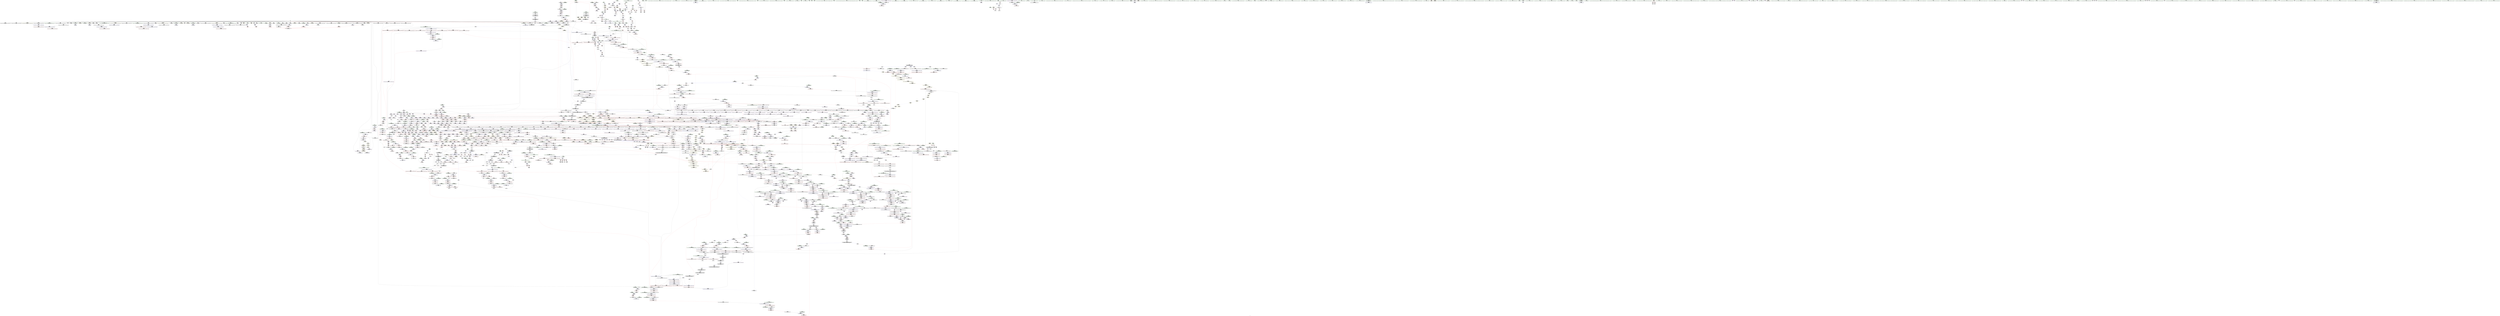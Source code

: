 digraph "SVFG" {
	label="SVFG";

	Node0x558111c80810 [shape=record,color=grey,label="{NodeID: 0\nNullPtr|{|<s59>132|<s60>209}}"];
	Node0x558111c80810 -> Node0x558111f6d060[style=solid];
	Node0x558111c80810 -> Node0x558111f6d160[style=solid];
	Node0x558111c80810 -> Node0x558111f6d230[style=solid];
	Node0x558111c80810 -> Node0x558111f6d300[style=solid];
	Node0x558111c80810 -> Node0x558111f6d3d0[style=solid];
	Node0x558111c80810 -> Node0x558111f6d4a0[style=solid];
	Node0x558111c80810 -> Node0x558111f6d570[style=solid];
	Node0x558111c80810 -> Node0x558111f6d640[style=solid];
	Node0x558111c80810 -> Node0x558111f6d710[style=solid];
	Node0x558111c80810 -> Node0x558111f6d7e0[style=solid];
	Node0x558111c80810 -> Node0x558111f6d8b0[style=solid];
	Node0x558111c80810 -> Node0x558111f6d980[style=solid];
	Node0x558111c80810 -> Node0x558111f6da50[style=solid];
	Node0x558111c80810 -> Node0x558111f6db20[style=solid];
	Node0x558111c80810 -> Node0x558111f6dbf0[style=solid];
	Node0x558111c80810 -> Node0x558111f6dcc0[style=solid];
	Node0x558111c80810 -> Node0x558111f6dd90[style=solid];
	Node0x558111c80810 -> Node0x558111f6de60[style=solid];
	Node0x558111c80810 -> Node0x558111f6df30[style=solid];
	Node0x558111c80810 -> Node0x558111f6e000[style=solid];
	Node0x558111c80810 -> Node0x558111f6e0d0[style=solid];
	Node0x558111c80810 -> Node0x558111f6e1a0[style=solid];
	Node0x558111c80810 -> Node0x558111f6e270[style=solid];
	Node0x558111c80810 -> Node0x558111f6e340[style=solid];
	Node0x558111c80810 -> Node0x558111f6e410[style=solid];
	Node0x558111c80810 -> Node0x558111f6e4e0[style=solid];
	Node0x558111c80810 -> Node0x558111f6e5b0[style=solid];
	Node0x558111c80810 -> Node0x558111f6e680[style=solid];
	Node0x558111c80810 -> Node0x558111f6e750[style=solid];
	Node0x558111c80810 -> Node0x558111f6e820[style=solid];
	Node0x558111c80810 -> Node0x558111f6e8f0[style=solid];
	Node0x558111c80810 -> Node0x558111f6e9c0[style=solid];
	Node0x558111c80810 -> Node0x558111f6ea90[style=solid];
	Node0x558111c80810 -> Node0x558111f6eb60[style=solid];
	Node0x558111c80810 -> Node0x558111f6ec30[style=solid];
	Node0x558111c80810 -> Node0x558111f6ed00[style=solid];
	Node0x558111c80810 -> Node0x558111f6edd0[style=solid];
	Node0x558111c80810 -> Node0x558111f6eea0[style=solid];
	Node0x558111c80810 -> Node0x558111f6ef70[style=solid];
	Node0x558111c80810 -> Node0x558111f6f040[style=solid];
	Node0x558111c80810 -> Node0x558111f6f110[style=solid];
	Node0x558111c80810 -> Node0x558111f6f1e0[style=solid];
	Node0x558111c80810 -> Node0x558111f6f2b0[style=solid];
	Node0x558111c80810 -> Node0x558111f6f380[style=solid];
	Node0x558111c80810 -> Node0x558111fa7260[style=solid];
	Node0x558111c80810 -> Node0x558111faa350[style=solid];
	Node0x558111c80810 -> Node0x558111faa420[style=solid];
	Node0x558111c80810 -> Node0x558111faa4f0[style=solid];
	Node0x558111c80810 -> Node0x558111f7ca30[style=solid];
	Node0x558111c80810 -> Node0x558111f7cb00[style=solid];
	Node0x558111c80810 -> Node0x558111f7cbd0[style=solid];
	Node0x558111c80810 -> Node0x558111f7eec0[style=solid];
	Node0x558111c80810 -> Node0x558111fbb8d0[style=solid];
	Node0x558111c80810 -> Node0x5581114cd4d0[style=solid];
	Node0x558111c80810 -> Node0x558111ff8380[style=solid];
	Node0x558111c80810 -> Node0x558111ffdae0[style=solid];
	Node0x558111c80810 -> Node0x558111fffbe0[style=solid];
	Node0x558111c80810 -> Node0x558112000660[style=solid];
	Node0x558111c80810 -> Node0x5581120007e0[style=solid];
	Node0x558111c80810:s59 -> Node0x558112160b90[style=solid,color=red];
	Node0x558111c80810:s60 -> Node0x55811215f650[style=solid,color=red];
	Node0x558111ffc760 [shape=record,color=grey,label="{NodeID: 2657\n821 = Binary(819, 820, )\n}"];
	Node0x558111ffc760 -> Node0x558111ffc8e0[style=solid];
	Node0x558111f7d0b0 [shape=record,color=blue,label="{NodeID: 1550\n1032\<--1031\nthis.addr\<--this\n_ZNSt12_Vector_baseIxSaIxEE19_M_get_Tp_allocatorEv\n}"];
	Node0x558111f7d0b0 -> Node0x558111f98600[style=dashed];
	Node0x558111f5b5a0 [shape=record,color=green,label="{NodeID: 443\n2884\<--2885\n__last.addr\<--__last.addr_field_insensitive\n_ZSt14__copy_move_a2ILb1EPiS0_ET1_T0_S2_S1_\n}"];
	Node0x558111f5b5a0 -> Node0x558111fa4f80[style=solid];
	Node0x558111f5b5a0 -> Node0x558111fbf350[style=solid];
	Node0x558111f6a9a0 [shape=record,color=purple,label="{NodeID: 886\n1448\<--1447\n_M_impl33\<--\n_ZNSt6vectorIxSaIxEE17_M_realloc_insertIJxEEEvN9__gnu_cxx17__normal_iteratorIPxS1_EEDpOT_\n}"];
	Node0x558111fa0db0 [shape=record,color=red,label="{NodeID: 1329\n2316\<--2227\n\<--__new_start\n_ZNSt6vectorIiSaIiEE17_M_realloc_insertIJRKiEEEvN9__gnu_cxx17__normal_iteratorIPiS1_EEDpOT_\n}"];
	Node0x558111fa0db0 -> Node0x558111f91e00[style=solid];
	Node0x558111f53830 [shape=record,color=green,label="{NodeID: 222\n1328\<--1329\n_ZNSt6vectorIxSaIxEE5beginEv\<--_ZNSt6vectorIxSaIxEE5beginEv_field_insensitive\n}"];
	Node0x55811216c400 [shape=record,color=black,label="{NodeID: 3986\n1391 = PHI()\n}"];
	Node0x558111fbf690 [shape=record,color=blue,label="{NodeID: 1772\n2922\<--2918\n__last.addr\<--__last\n_ZSt13__copy_move_aILb1EPiS0_ET1_T0_S2_S1_\n}"];
	Node0x558111fbf690 -> Node0x558111fa51f0[style=dashed];
	Node0x558111f771a0 [shape=record,color=black,label="{NodeID: 665\n1996\<--1974\n\<--__last\n_ZSt4copyISt13move_iteratorIPxES1_ET0_T_S4_S3_\n}"];
	Node0x558111f771a0 -> Node0x558111f8d1a0[style=solid];
	Node0x558111f95a20 [shape=record,color=red,label="{NodeID: 1108\n556\<--516\n\<--i\nmain\n}"];
	Node0x558111f95a20 -> Node0x558111fff2e0[style=solid];
	Node0x558111a87380 [shape=record,color=green,label="{NodeID: 1\n7\<--1\n__dso_handle\<--dummyObj\nGlob }"];
	Node0x558111ffc8e0 [shape=record,color=grey,label="{NodeID: 2658\n822 = Binary(821, 388, )\n|{<s0>56}}"];
	Node0x558111ffc8e0:s0 -> Node0x558112171360[style=solid,color=red];
	Node0x558111f7d180 [shape=record,color=blue,label="{NodeID: 1551\n1041\<--1040\nthis.addr\<--this\n_ZNSt12_Vector_baseIxSaIxEED2Ev\n}"];
	Node0x558111f7d180 -> Node0x558111f986d0[style=dashed];
	Node0x558111f5b670 [shape=record,color=green,label="{NodeID: 444\n2886\<--2887\n__result.addr\<--__result.addr_field_insensitive\n_ZSt14__copy_move_a2ILb1EPiS0_ET1_T0_S2_S1_\n}"];
	Node0x558111f5b670 -> Node0x558111fa5050[style=solid];
	Node0x558111f5b670 -> Node0x558111fbf420[style=solid];
	Node0x558111f6aa70 [shape=record,color=purple,label="{NodeID: 887\n1449\<--1447\n_M_start34\<--\n_ZNSt6vectorIxSaIxEE17_M_realloc_insertIJxEEEvN9__gnu_cxx17__normal_iteratorIPxS1_EEDpOT_\n}"];
	Node0x558111f6aa70 -> Node0x558111f9ba00[style=solid];
	Node0x558111fa0e80 [shape=record,color=red,label="{NodeID: 1330\n2329\<--2227\n\<--__new_start\n_ZNSt6vectorIiSaIiEE17_M_realloc_insertIJRKiEEEvN9__gnu_cxx17__normal_iteratorIPiS1_EEDpOT_\n|{<s0>180}}"];
	Node0x558111fa0e80:s0 -> Node0x558112173930[style=solid,color=red];
	Node0x558111f53930 [shape=record,color=green,label="{NodeID: 223\n1333\<--1334\n_ZN9__gnu_cxxmiIPxSt6vectorIxSaIxEEEENS_17__normal_iteratorIT_T0_E15difference_typeERKS8_SB_\<--_ZN9__gnu_cxxmiIPxSt6vectorIxSaIxEEEENS_17__normal_iteratorIT_T0_E15difference_typeERKS8_SB__field_insensitive\n}"];
	Node0x55811216c4d0 [shape=record,color=black,label="{NodeID: 3987\n1416 = PHI(1030, )\n|{<s0>103}}"];
	Node0x55811216c4d0:s0 -> Node0x558112158ad0[style=solid,color=red];
	Node0x55811207ea90 [shape=record,color=yellow,style=double,label="{NodeID: 2880\n319V_1 = ENCHI(MR_319V_0)\npts\{805 \}\nFun[_ZNSt12_Vector_baseIiSaIiEED2Ev]}"];
	Node0x55811207ea90 -> Node0x558111faab70[style=dashed];
	Node0x558111fbf760 [shape=record,color=blue,label="{NodeID: 1773\n2924\<--2919\n__result.addr\<--__result\n_ZSt13__copy_move_aILb1EPiS0_ET1_T0_S2_S1_\n}"];
	Node0x558111fbf760 -> Node0x558111fa52c0[style=dashed];
	Node0x558111f77270 [shape=record,color=black,label="{NodeID: 666\n1987\<--1978\n\<--agg.tmp\n_ZSt4copyISt13move_iteratorIPxES1_ET0_T_S4_S3_\n}"];
	Node0x558111f77270 -> Node0x558111f8cf30[style=solid];
	Node0x558111f95af0 [shape=record,color=red,label="{NodeID: 1109\n560\<--516\n\<--i\nmain\n}"];
	Node0x558111f95af0 -> Node0x558111f71770[style=solid];
	Node0x558111a86cc0 [shape=record,color=green,label="{NodeID: 2\n9\<--1\n\<--dummyObj\nCan only get source location for instruction, argument, global var or function.|{<s0>43}}"];
	Node0x558111a86cc0:s0 -> Node0x558112175c30[style=solid,color=red];
	Node0x5581120cd0a0 [shape=record,color=yellow,style=double,label="{NodeID: 3766\n2V_2 = CSCHI(MR_2V_1)\npts\{180000 180001 180002 \}\nCS[]|{<s0>5}}"];
	Node0x5581120cd0a0:s0 -> Node0x5581120cacf0[style=dashed,color=blue];
	Node0x558111ffca60 [shape=record,color=grey,label="{NodeID: 2659\n386 = Binary(384, 385, )\n}"];
	Node0x558111ffca60 -> Node0x558111ffc5e0[style=solid];
	Node0x558111f7d250 [shape=record,color=blue,label="{NodeID: 1552\n1043\<--1071\nexn.slot\<--\n_ZNSt12_Vector_baseIxSaIxEED2Ev\n}"];
	Node0x558111f7d250 -> Node0x558111f987a0[style=dashed];
	Node0x558111f5b740 [shape=record,color=green,label="{NodeID: 445\n2893\<--2894\n_ZSt12__niter_baseIPiET_S1_\<--_ZSt12__niter_baseIPiET_S1__field_insensitive\n}"];
	Node0x558111f6ab40 [shape=record,color=purple,label="{NodeID: 888\n1458\<--1457\n_M_impl35\<--\n_ZNSt6vectorIxSaIxEE17_M_realloc_insertIJxEEEvN9__gnu_cxx17__normal_iteratorIPxS1_EEDpOT_\n}"];
	Node0x558111fa0f50 [shape=record,color=red,label="{NodeID: 1331\n2336\<--2227\n\<--__new_start\n_ZNSt6vectorIiSaIiEE17_M_realloc_insertIJRKiEEEvN9__gnu_cxx17__normal_iteratorIPiS1_EEDpOT_\n|{<s0>181}}"];
	Node0x558111fa0f50:s0 -> Node0x5581121711a0[style=solid,color=red];
	Node0x558111f53a30 [shape=record,color=green,label="{NodeID: 224\n1339\<--1340\n_ZNSt12_Vector_baseIxSaIxEE11_M_allocateEm\<--_ZNSt12_Vector_baseIxSaIxEE11_M_allocateEm_field_insensitive\n}"];
	Node0x55811216c670 [shape=record,color=black,label="{NodeID: 3988\n1436 = PHI(1030, )\n|{<s0>107}}"];
	Node0x55811216c670:s0 -> Node0x558112158ad0[style=solid,color=red];
	Node0x55811207eba0 [shape=record,color=yellow,style=double,label="{NodeID: 2881\n321V_1 = ENCHI(MR_321V_0)\npts\{807 \}\nFun[_ZNSt12_Vector_baseIiSaIiEED2Ev]}"];
	Node0x55811207eba0 -> Node0x558111faac40[style=dashed];
	Node0x558111fbf830 [shape=record,color=blue,label="{NodeID: 1774\n2926\<--1913\n__simple\<--\n_ZSt13__copy_move_aILb1EPiS0_ET1_T0_S2_S1_\n}"];
	Node0x558111f77340 [shape=record,color=black,label="{NodeID: 667\n1995\<--1980\n\<--agg.tmp3\n_ZSt4copyISt13move_iteratorIPxES1_ET0_T_S4_S3_\n}"];
	Node0x558111f77340 -> Node0x558111f8d0d0[style=solid];
	Node0x558111f95bc0 [shape=record,color=red,label="{NodeID: 1110\n566\<--516\n\<--i\nmain\n}"];
	Node0x558111f95bc0 -> Node0x558111f71840[style=solid];
	Node0x558111a99e60 [shape=record,color=green,label="{NodeID: 3\n12\<--1\n\<--dummyObj\nCan only get source location for instruction, argument, global var or function.}"];
	Node0x5581120cd200 [shape=record,color=yellow,style=double,label="{NodeID: 3767\n72V_2 = CSCHI(MR_72V_1)\npts\{2160000 2160001 2160002 \}\nCS[]|{<s0>23}}"];
	Node0x5581120cd200:s0 -> Node0x5581120cb670[style=dashed,color=blue];
	Node0x558111ffcbe0 [shape=record,color=grey,label="{NodeID: 2660\n446 = Binary(445, 447, )\n}"];
	Node0x558111ffcbe0 -> Node0x558111f70f50[style=solid];
	Node0x558111f7d320 [shape=record,color=blue,label="{NodeID: 1553\n1045\<--1073\nehselector.slot\<--\n_ZNSt12_Vector_baseIxSaIxEED2Ev\n}"];
	Node0x558111f5b840 [shape=record,color=green,label="{NodeID: 446\n2900\<--2901\n_ZSt13__copy_move_aILb1EPiS0_ET1_T0_S2_S1_\<--_ZSt13__copy_move_aILb1EPiS0_ET1_T0_S2_S1__field_insensitive\n}"];
	Node0x558112081b30 [shape=record,color=yellow,style=double,label="{NodeID: 3103\n56V_1 = ENCHI(MR_56V_0)\npts\{1828 \}\nFun[_ZSt22__uninitialized_copy_aISt13move_iteratorIPxES1_xET0_T_S4_S3_RSaIT1_E]|{<s0>138}}"];
	Node0x558112081b30:s0 -> Node0x558111fb9b30[style=dashed,color=red];
	Node0x558111f6ac10 [shape=record,color=purple,label="{NodeID: 889\n1459\<--1457\n_M_start36\<--\n_ZNSt6vectorIxSaIxEE17_M_realloc_insertIJxEEEvN9__gnu_cxx17__normal_iteratorIPxS1_EEDpOT_\n}"];
	Node0x558111f6ac10 -> Node0x558111f7f540[style=solid];
	Node0x558111fa1020 [shape=record,color=red,label="{NodeID: 1332\n2370\<--2227\n\<--__new_start\n_ZNSt6vectorIiSaIiEE17_M_realloc_insertIJRKiEEEvN9__gnu_cxx17__normal_iteratorIPiS1_EEDpOT_\n}"];
	Node0x558111fa1020 -> Node0x558111fbbf50[style=solid];
	Node0x558111f53b30 [shape=record,color=green,label="{NodeID: 225\n1359\<--1360\n_ZNK9__gnu_cxx17__normal_iteratorIPxSt6vectorIxSaIxEEE4baseEv\<--_ZNK9__gnu_cxx17__normal_iteratorIPxSt6vectorIxSaIxEEE4baseEv_field_insensitive\n}"];
	Node0x55811216c7b0 [shape=record,color=black,label="{NodeID: 3989\n1520 = PHI(1286, )\n}"];
	Node0x55811216c7b0 -> Node0x558111f9bee0[style=solid];
	Node0x55811207ec80 [shape=record,color=yellow,style=double,label="{NodeID: 2882\n16V_1 = ENCHI(MR_16V_0)\npts\{180000 \}\nFun[_ZNSt12_Vector_baseIiSaIiEED2Ev]}"];
	Node0x55811207ec80 -> Node0x558111f97350[style=dashed];
	Node0x55811207ec80 -> Node0x558111f974f0[style=dashed];
	Node0x558111fbf900 [shape=record,color=blue,label="{NodeID: 1775\n2941\<--2940\n__it.addr\<--__it\n_ZSt12__niter_baseIPiET_S1_\n}"];
	Node0x558111fbf900 -> Node0x558111fa5390[style=dashed];
	Node0x558111f77410 [shape=record,color=black,label="{NodeID: 668\n1968\<--2002\n_ZSt4copyISt13move_iteratorIPxES1_ET0_T_S4_S3__ret\<--call6\n_ZSt4copyISt13move_iteratorIPxES1_ET0_T_S4_S3_\n|{<s0>145}}"];
	Node0x558111f77410:s0 -> Node0x55811216d4e0[style=solid,color=blue];
	Node0x558111f95c90 [shape=record,color=red,label="{NodeID: 1111\n571\<--516\n\<--i\nmain\n}"];
	Node0x558111f95c90 -> Node0x558111ffa7e0[style=solid];
	Node0x558111a9a640 [shape=record,color=green,label="{NodeID: 4\n19\<--1\n.str\<--dummyObj\nGlob }"];
	Node0x5581120cd360 [shape=record,color=yellow,style=double,label="{NodeID: 3768\n56V_2 = CSCHI(MR_56V_1)\npts\{1828 \}\nCS[]|{<s0>95}}"];
	Node0x5581120cd360:s0 -> Node0x55811207fde0[style=dashed,color=red];
	Node0x558111ffcd60 [shape=record,color=grey,label="{NodeID: 2661\n445 = Binary(443, 444, )\n}"];
	Node0x558111ffcd60 -> Node0x558111ffcbe0[style=solid];
	Node0x558111f7d3f0 [shape=record,color=blue,label="{NodeID: 1554\n1084\<--1082\n__first.addr\<--__first\n_ZSt8_DestroyIPxEvT_S1_\n}"];
	Node0x558111f7d3f0 -> Node0x558111f98ae0[style=dashed];
	Node0x558111f5b940 [shape=record,color=green,label="{NodeID: 447\n2905\<--2906\n__it\<--__it_field_insensitive\n_ZSt12__miter_baseIPiEDTcl12__miter_basecldtfp_4baseEEESt13move_iteratorIT_E\n|{|<s1>232}}"];
	Node0x558111f5b940 -> Node0x558111f91440[style=solid];
	Node0x558111f5b940:s1 -> Node0x558112172940[style=solid,color=red];
	Node0x558111f6ace0 [shape=record,color=purple,label="{NodeID: 890\n1463\<--1462\n_M_impl37\<--\n_ZNSt6vectorIxSaIxEE17_M_realloc_insertIJxEEEvN9__gnu_cxx17__normal_iteratorIPxS1_EEDpOT_\n}"];
	Node0x558111fa10f0 [shape=record,color=red,label="{NodeID: 1333\n2380\<--2227\n\<--__new_start\n_ZNSt6vectorIiSaIiEE17_M_realloc_insertIJRKiEEEvN9__gnu_cxx17__normal_iteratorIPiS1_EEDpOT_\n}"];
	Node0x558111fa10f0 -> Node0x558111f91ed0[style=solid];
	Node0x558111f53c30 [shape=record,color=green,label="{NodeID: 226\n1366\<--1367\n_ZSt34__uninitialized_move_if_noexcept_aIPxS0_SaIxEET0_T_S3_S2_RT1_\<--_ZSt34__uninitialized_move_if_noexcept_aIPxS0_SaIxEET0_T_S3_S2_RT1__field_insensitive\n}"];
	Node0x55811216c8c0 [shape=record,color=black,label="{NodeID: 3990\n1658 = PHI(1877, )\n}"];
	Node0x55811216c8c0 -> Node0x558111f80720[style=solid];
	Node0x55811207ed60 [shape=record,color=yellow,style=double,label="{NodeID: 2883\n20V_1 = ENCHI(MR_20V_0)\npts\{180002 \}\nFun[_ZNSt12_Vector_baseIiSaIiEED2Ev]}"];
	Node0x55811207ed60 -> Node0x558111f97420[style=dashed];
	Node0x558111fbf9d0 [shape=record,color=blue,label="{NodeID: 1776\n2950\<--2947\n__first.addr\<--__first\n_ZNSt11__copy_moveILb1ELb1ESt26random_access_iterator_tagE8__copy_mIiEEPT_PKS3_S6_S4_\n}"];
	Node0x558111fbf9d0 -> Node0x558111fa5460[style=dashed];
	Node0x558111fbf9d0 -> Node0x558111fa5530[style=dashed];
	Node0x558111f774e0 [shape=record,color=black,label="{NodeID: 669\n2006\<--2027\n_ZSt14__copy_move_a2ILb1EPxS0_ET1_T0_S2_S1__ret\<--call3\n_ZSt14__copy_move_a2ILb1EPxS0_ET1_T0_S2_S1_\n|{<s0>150}}"];
	Node0x558111f774e0:s0 -> Node0x55811216d8a0[style=solid,color=blue];
	Node0x558111f95d60 [shape=record,color=red,label="{NodeID: 1112\n577\<--518\n\<--i11\nmain\n}"];
	Node0x558111f95d60 -> Node0x558111ffee60[style=solid];
	Node0x558111a4e0b0 [shape=record,color=green,label="{NodeID: 5\n21\<--1\n.str.2\<--dummyObj\nGlob }"];
	Node0x558111ffcee0 [shape=record,color=grey,label="{NodeID: 2662\n305 = Binary(298, 304, )\n}"];
	Node0x558111ffcee0 -> Node0x558111ffd060[style=solid];
	Node0x558111f7d4c0 [shape=record,color=blue,label="{NodeID: 1555\n1086\<--1083\n__last.addr\<--__last\n_ZSt8_DestroyIPxEvT_S1_\n}"];
	Node0x558111f7d4c0 -> Node0x558111f98bb0[style=dashed];
	Node0x558111f5ba10 [shape=record,color=green,label="{NodeID: 448\n2910\<--2911\n_ZNKSt13move_iteratorIPiE4baseEv\<--_ZNKSt13move_iteratorIPiE4baseEv_field_insensitive\n}"];
	Node0x558111f6adb0 [shape=record,color=purple,label="{NodeID: 891\n1464\<--1462\n_M_finish38\<--\n_ZNSt6vectorIxSaIxEE17_M_realloc_insertIJxEEEvN9__gnu_cxx17__normal_iteratorIPxS1_EEDpOT_\n}"];
	Node0x558111f6adb0 -> Node0x558111f7f610[style=solid];
	Node0x558111fa11c0 [shape=record,color=red,label="{NodeID: 1334\n2287\<--2229\n\<--__new_finish\n_ZNSt6vectorIiSaIiEE17_M_realloc_insertIJRKiEEEvN9__gnu_cxx17__normal_iteratorIPiS1_EEDpOT_\n}"];
	Node0x558111fa11c0 -> Node0x558111f8ddd0[style=solid];
	Node0x558111f53d30 [shape=record,color=green,label="{NodeID: 227\n1402\<--1403\n_ZNSt16allocator_traitsISaIxEE7destroyIxEEvRS0_PT_\<--_ZNSt16allocator_traitsISaIxEE7destroyIxEEvRS0_PT__field_insensitive\n}"];
	Node0x55811216c9d0 [shape=record,color=black,label="{NodeID: 3991\n1664 = PHI(1877, )\n}"];
	Node0x55811216c9d0 -> Node0x558111f807f0[style=solid];
	Node0x558111fbfaa0 [shape=record,color=blue,label="{NodeID: 1777\n2952\<--2948\n__last.addr\<--__last\n_ZNSt11__copy_moveILb1ELb1ESt26random_access_iterator_tagE8__copy_mIiEEPT_PKS3_S6_S4_\n}"];
	Node0x558111fbfaa0 -> Node0x558111fa5600[style=dashed];
	Node0x558111f775b0 [shape=record,color=black,label="{NodeID: 670\n2031\<--2040\n_ZSt12__miter_baseIPxEDTcl12__miter_basecldtfp_4baseEEESt13move_iteratorIT_E_ret\<--call1\n_ZSt12__miter_baseIPxEDTcl12__miter_basecldtfp_4baseEEESt13move_iteratorIT_E\n|{<s0>147|<s1>149}}"];
	Node0x558111f775b0:s0 -> Node0x55811216d620[style=solid,color=blue];
	Node0x558111f775b0:s1 -> Node0x55811216d760[style=solid,color=blue];
	Node0x558111f95e30 [shape=record,color=red,label="{NodeID: 1113\n607\<--518\n\<--i11\nmain\n}"];
	Node0x558111f95e30 -> Node0x558111ffb3e0[style=solid];
	Node0x558111a8a860 [shape=record,color=green,label="{NodeID: 6\n23\<--1\nstdin\<--dummyObj\nGlob }"];
	Node0x5581120cd620 [shape=record,color=yellow,style=double,label="{NodeID: 3770\n58V_3 = CSCHI(MR_58V_2)\npts\{2714 \}\nCS[]|{<s0>175}}"];
	Node0x5581120cd620:s0 -> Node0x558112089df0[style=dashed,color=red];
	Node0x558111ffd060 [shape=record,color=grey,label="{NodeID: 2663\n306 = Binary(305, 193, )\n}"];
	Node0x558111ffd060 -> Node0x558111fa8610[style=solid];
	Node0x558111f7d590 [shape=record,color=blue,label="{NodeID: 1556\n1099\<--1097\n.addr\<--\n_ZNSt12_Destroy_auxILb1EE9__destroyIPxEEvT_S3_\n}"];
	Node0x558111f5bb10 [shape=record,color=green,label="{NodeID: 449\n2913\<--2914\n_ZSt12__miter_baseIPiET_S1_\<--_ZSt12__miter_baseIPiET_S1__field_insensitive\n}"];
	Node0x558111f6ae80 [shape=record,color=purple,label="{NodeID: 892\n1470\<--1469\n_M_impl40\<--\n_ZNSt6vectorIxSaIxEE17_M_realloc_insertIJxEEEvN9__gnu_cxx17__normal_iteratorIPxS1_EEDpOT_\n}"];
	Node0x558111fa1290 [shape=record,color=red,label="{NodeID: 1335\n2296\<--2229\n\<--__new_finish\n_ZNSt6vectorIiSaIiEE17_M_realloc_insertIJRKiEEEvN9__gnu_cxx17__normal_iteratorIPiS1_EEDpOT_\n|{<s0>175}}"];
	Node0x558111fa1290:s0 -> Node0x558112174f90[style=solid,color=red];
	Node0x558111f5c330 [shape=record,color=green,label="{NodeID: 228\n1411\<--1412\n__cxa_end_catch\<--__cxa_end_catch_field_insensitive\n}"];
	Node0x55811216cae0 [shape=record,color=black,label="{NodeID: 3992\n1673 = PHI(1836, )\n}"];
	Node0x55811216cae0 -> Node0x558111f757a0[style=solid];
	Node0x558111fbfb70 [shape=record,color=blue,label="{NodeID: 1778\n2954\<--2949\n__result.addr\<--__result\n_ZNSt11__copy_moveILb1ELb1ESt26random_access_iterator_tagE8__copy_mIiEEPT_PKS3_S6_S4_\n}"];
	Node0x558111fbfb70 -> Node0x558111fa56d0[style=dashed];
	Node0x558111fbfb70 -> Node0x558111fa57a0[style=dashed];
	Node0x558111f77680 [shape=record,color=black,label="{NodeID: 671\n2044\<--2063\n_ZSt13__copy_move_aILb1EPxS0_ET1_T0_S2_S1__ret\<--call\n_ZSt13__copy_move_aILb1EPxS0_ET1_T0_S2_S1_\n|{<s0>154}}"];
	Node0x558111f77680:s0 -> Node0x55811216de30[style=solid,color=blue];
	Node0x558111f95f00 [shape=record,color=red,label="{NodeID: 1114\n584\<--520\n\<--a\nmain\n}"];
	Node0x558111f95f00 -> Node0x558111f71910[style=solid];
	Node0x558111f19200 [shape=record,color=green,label="{NodeID: 7\n24\<--1\n.str.3\<--dummyObj\nGlob }"];
	Node0x5581120cd780 [shape=record,color=yellow,style=double,label="{NodeID: 3771\n58V_4 = CSCHI(MR_58V_3)\npts\{2714 \}\nCS[]|{<s0>49}}"];
	Node0x5581120cd780:s0 -> Node0x5581120653f0[style=dashed,color=blue];
	Node0x558111ffd1e0 [shape=record,color=grey,label="{NodeID: 2664\n310 = Binary(309, 198, )\n}"];
	Node0x558111ffd1e0 -> Node0x558111fa86e0[style=solid];
	Node0x558111f7d660 [shape=record,color=blue,label="{NodeID: 1557\n1101\<--1098\n.addr1\<--\n_ZNSt12_Destroy_auxILb1EE9__destroyIPxEEvT_S3_\n}"];
	Node0x558111f5bc10 [shape=record,color=green,label="{NodeID: 450\n2920\<--2921\n__first.addr\<--__first.addr_field_insensitive\n_ZSt13__copy_move_aILb1EPiS0_ET1_T0_S2_S1_\n}"];
	Node0x558111f5bc10 -> Node0x558111fa5120[style=solid];
	Node0x558111f5bc10 -> Node0x558111fbf5c0[style=solid];
	Node0x558111f6af50 [shape=record,color=purple,label="{NodeID: 893\n1471\<--1469\n_M_end_of_storage41\<--\n_ZNSt6vectorIxSaIxEE17_M_realloc_insertIJxEEEvN9__gnu_cxx17__normal_iteratorIPxS1_EEDpOT_\n}"];
	Node0x558111f6af50 -> Node0x558111f7f6e0[style=solid];
	Node0x558111fa1360 [shape=record,color=red,label="{NodeID: 1336\n2310\<--2229\n\<--__new_finish\n_ZNSt6vectorIiSaIiEE17_M_realloc_insertIJRKiEEEvN9__gnu_cxx17__normal_iteratorIPiS1_EEDpOT_\n}"];
	Node0x558111fa1360 -> Node0x558112000660[style=solid];
	Node0x558111f5c3f0 [shape=record,color=green,label="{NodeID: 229\n1424\<--1425\n__cxa_rethrow\<--__cxa_rethrow_field_insensitive\n}"];
	Node0x55811216cc20 [shape=record,color=black,label="{NodeID: 3993\n1710 = PHI(1755, )\n|{<s0>130}}"];
	Node0x55811216cc20:s0 -> Node0x55811215bcc0[style=solid,color=red];
	Node0x55811207f030 [shape=record,color=yellow,style=double,label="{NodeID: 2886\n126V_1 = ENCHI(MR_126V_0)\npts\{471 \}\nFun[_ZNSt6vectorIxSaIxEED2Ev]}"];
	Node0x55811207f030 -> Node0x558111fa93e0[style=dashed];
	Node0x558111fbfc40 [shape=record,color=blue,label="{NodeID: 1779\n2956\<--2966\n_Num\<--sub.ptr.div\n_ZNSt11__copy_moveILb1ELb1ESt26random_access_iterator_tagE8__copy_mIiEEPT_PKS3_S6_S4_\n}"];
	Node0x558111fbfc40 -> Node0x558111fa5870[style=dashed];
	Node0x558111fbfc40 -> Node0x558111fa5940[style=dashed];
	Node0x558111fbfc40 -> Node0x558111fa5a10[style=dashed];
	Node0x558111f77750 [shape=record,color=black,label="{NodeID: 672\n2067\<--2072\n_ZSt12__niter_baseIPxET_S1__ret\<--\n_ZSt12__niter_baseIPxET_S1_\n|{<s0>151|<s1>152|<s2>153}}"];
	Node0x558111f77750:s0 -> Node0x55811216d9e0[style=solid,color=blue];
	Node0x558111f77750:s1 -> Node0x55811216dbb0[style=solid,color=blue];
	Node0x558111f77750:s2 -> Node0x55811216dcf0[style=solid,color=blue];
	Node0x558111f95fd0 [shape=record,color=red,label="{NodeID: 1115\n596\<--520\n\<--a\nmain\n}"];
	Node0x558111f95fd0 -> Node0x558111f71ab0[style=solid];
	Node0x558111f192c0 [shape=record,color=green,label="{NodeID: 8\n26\<--1\n.str.4\<--dummyObj\nGlob }"];
	Node0x5581120cd8e0 [shape=record,color=yellow,style=double,label="{NodeID: 3772\n56V_3 = CSCHI(MR_56V_2)\npts\{1828 \}\nCS[]|{<s0>98}}"];
	Node0x5581120cd8e0:s0 -> Node0x55811207fde0[style=dashed,color=red];
	Node0x558111ffd360 [shape=record,color=grey,label="{NodeID: 2665\n318 = Binary(313, 317, )\n}"];
	Node0x558111ffd360 -> Node0x558111f70250[style=solid];
	Node0x558111f7d730 [shape=record,color=blue,label="{NodeID: 1558\n1110\<--1107\nthis.addr\<--this\n_ZNSt12_Vector_baseIxSaIxEE13_M_deallocateEPxm\n}"];
	Node0x558111f7d730 -> Node0x558111f98c80[style=dashed];
	Node0x558111f5bce0 [shape=record,color=green,label="{NodeID: 451\n2922\<--2923\n__last.addr\<--__last.addr_field_insensitive\n_ZSt13__copy_move_aILb1EPiS0_ET1_T0_S2_S1_\n}"];
	Node0x558111f5bce0 -> Node0x558111fa51f0[style=solid];
	Node0x558111f5bce0 -> Node0x558111fbf690[style=solid];
	Node0x558111f6b020 [shape=record,color=purple,label="{NodeID: 894\n1499\<--1487\ncoerce.dive\<--retval\n_ZNSt6vectorIxSaIxEE3endEv\n}"];
	Node0x558111f6b020 -> Node0x558111f9bba0[style=solid];
	Node0x558111fa1430 [shape=record,color=red,label="{NodeID: 1337\n2330\<--2229\n\<--__new_finish\n_ZNSt6vectorIiSaIiEE17_M_realloc_insertIJRKiEEEvN9__gnu_cxx17__normal_iteratorIPiS1_EEDpOT_\n|{<s0>180}}"];
	Node0x558111fa1430:s0 -> Node0x558112173b30[style=solid,color=red];
	Node0x558111f5c4f0 [shape=record,color=green,label="{NodeID: 230\n1487\<--1488\nretval\<--retval_field_insensitive\n_ZNSt6vectorIxSaIxEE3endEv\n|{|<s1>110}}"];
	Node0x558111f5c4f0 -> Node0x558111f6b020[style=solid];
	Node0x558111f5c4f0:s1 -> Node0x558112177310[style=solid,color=red];
	Node0x55811216cdf0 [shape=record,color=black,label="{NodeID: 3994\n1713 = PHI(1744, )\n}"];
	Node0x55811216cdf0 -> Node0x558111f75ae0[style=solid];
	Node0x55811207f110 [shape=record,color=yellow,style=double,label="{NodeID: 2887\n128V_1 = ENCHI(MR_128V_0)\npts\{473 \}\nFun[_ZNSt6vectorIxSaIxEED2Ev]}"];
	Node0x55811207f110 -> Node0x558111fa94b0[style=dashed];
	Node0x558111fbfd10 [shape=record,color=blue, style = dotted,label="{NodeID: 1780\n3083\<--3085\noffset_0\<--dummyVal\n_ZNSt11__copy_moveILb1ELb1ESt26random_access_iterator_tagE8__copy_mIiEEPT_PKS3_S6_S4_\n}"];
	Node0x558111fbfd10 -> Node0x55811206cbf0[style=dashed];
	Node0x558111f77820 [shape=record,color=black,label="{NodeID: 673\n2091\<--2089\nsub.ptr.lhs.cast\<--\n_ZNSt11__copy_moveILb1ELb1ESt26random_access_iterator_tagE8__copy_mIxEEPT_PKS3_S6_S4_\n}"];
	Node0x558111f77820 -> Node0x558111ff9be0[style=solid];
	Node0x558111f960a0 [shape=record,color=red,label="{NodeID: 1116\n590\<--522\n\<--b\nmain\n}"];
	Node0x558111f960a0 -> Node0x558111f719e0[style=solid];
	Node0x558111f193c0 [shape=record,color=green,label="{NodeID: 9\n28\<--1\nstdout\<--dummyObj\nGlob }"];
	Node0x5581120cda40 [shape=record,color=yellow,style=double,label="{NodeID: 3773\n56V_4 = CSCHI(MR_56V_3)\npts\{1828 \}\nCS[]|{<s0>84}}"];
	Node0x5581120cda40:s0 -> Node0x5581120635f0[style=dashed,color=blue];
	Node0x558111ffd4e0 [shape=record,color=grey,label="{NodeID: 2666\n344 = Binary(340, 343, )\n}"];
	Node0x558111ffd4e0 -> Node0x558111ffd660[style=solid];
	Node0x558111f7d800 [shape=record,color=blue,label="{NodeID: 1559\n1112\<--1108\n__p.addr\<--__p\n_ZNSt12_Vector_baseIxSaIxEE13_M_deallocateEPxm\n}"];
	Node0x558111f7d800 -> Node0x558111f98d50[style=dashed];
	Node0x558111f7d800 -> Node0x558111f98e20[style=dashed];
	Node0x558111f5bdb0 [shape=record,color=green,label="{NodeID: 452\n2924\<--2925\n__result.addr\<--__result.addr_field_insensitive\n_ZSt13__copy_move_aILb1EPiS0_ET1_T0_S2_S1_\n}"];
	Node0x558111f5bdb0 -> Node0x558111fa52c0[style=solid];
	Node0x558111f5bdb0 -> Node0x558111fbf760[style=solid];
	Node0x558111f6b0f0 [shape=record,color=purple,label="{NodeID: 895\n1494\<--1493\n_M_impl\<--\n_ZNSt6vectorIxSaIxEE3endEv\n}"];
	Node0x558111fa1500 [shape=record,color=red,label="{NodeID: 1338\n2375\<--2229\n\<--__new_finish\n_ZNSt6vectorIiSaIiEE17_M_realloc_insertIJRKiEEEvN9__gnu_cxx17__normal_iteratorIPiS1_EEDpOT_\n}"];
	Node0x558111fa1500 -> Node0x558111fbc020[style=solid];
	Node0x558111f5c5c0 [shape=record,color=green,label="{NodeID: 231\n1489\<--1490\nthis.addr\<--this.addr_field_insensitive\n_ZNSt6vectorIxSaIxEE3endEv\n}"];
	Node0x558111f5c5c0 -> Node0x558111f9bad0[style=solid];
	Node0x558111f5c5c0 -> Node0x558111f7f7b0[style=solid];
	Node0x55811216cf00 [shape=record,color=black,label="{NodeID: 3995\n1751 = PHI(1764, )\n}"];
	Node0x55811216cf00 -> Node0x558111f75d50[style=solid];
	Node0x55811207f1f0 [shape=record,color=yellow,style=double,label="{NodeID: 2888\n64V_1 = ENCHI(MR_64V_0)\npts\{2160000 \}\nFun[_ZNSt6vectorIxSaIxEED2Ev]|{|<s1>29|<s2>30}}"];
	Node0x55811207f1f0 -> Node0x558111f95540[style=dashed];
	Node0x55811207f1f0:s1 -> Node0x5581120832f0[style=dashed,color=red];
	Node0x55811207f1f0:s2 -> Node0x5581120832f0[style=dashed,color=red];
	Node0x558111fbfde0 [shape=record,color=blue,label="{NodeID: 1781\n2985\<--2984\n__it.addr\<--__it\n_ZSt12__miter_baseIPiET_S1_\n}"];
	Node0x558111fbfde0 -> Node0x558111fa5ae0[style=dashed];
	Node0x558111f778f0 [shape=record,color=black,label="{NodeID: 674\n2092\<--2090\nsub.ptr.rhs.cast\<--\n_ZNSt11__copy_moveILb1ELb1ESt26random_access_iterator_tagE8__copy_mIxEEPT_PKS3_S6_S4_\n}"];
	Node0x558111f778f0 -> Node0x558111ff9be0[style=solid];
	Node0x558111f96170 [shape=record,color=red,label="{NodeID: 1117\n602\<--522\n\<--b\nmain\n}"];
	Node0x558111f96170 -> Node0x558111f71b80[style=solid];
	Node0x558111f17f20 [shape=record,color=green,label="{NodeID: 10\n29\<--1\n_ZSt3cin\<--dummyObj\nGlob }"];
	Node0x5581120cdba0 [shape=record,color=yellow,style=double,label="{NodeID: 3774\n554V_2 = CSCHI(MR_554V_1)\npts\{14880000 \}\nCS[]}"];
	Node0x5581120cdba0 -> Node0x558111f9bba0[style=dashed];
	Node0x558111ffd660 [shape=record,color=grey,label="{NodeID: 2667\n345 = Binary(344, 193, )\n}"];
	Node0x558111ffd660 -> Node0x558111fa8af0[style=solid];
	Node0x558111f7d8d0 [shape=record,color=blue,label="{NodeID: 1560\n1114\<--1109\n__n.addr\<--__n\n_ZNSt12_Vector_baseIxSaIxEE13_M_deallocateEPxm\n}"];
	Node0x558111f7d8d0 -> Node0x558111f98ef0[style=dashed];
	Node0x558111f5be80 [shape=record,color=green,label="{NodeID: 453\n2926\<--2927\n__simple\<--__simple_field_insensitive\n_ZSt13__copy_move_aILb1EPiS0_ET1_T0_S2_S1_\n}"];
	Node0x558111f5be80 -> Node0x558111fbf830[style=solid];
	Node0x558111f6b1c0 [shape=record,color=purple,label="{NodeID: 896\n1495\<--1493\n_M_finish\<--\n_ZNSt6vectorIxSaIxEE3endEv\n|{<s0>110}}"];
	Node0x558111f6b1c0:s0 -> Node0x558112177460[style=solid,color=red];
	Node0x558111fa15d0 [shape=record,color=red,label="{NodeID: 1339\n2308\<--2231\nexn\<--exn.slot\n_ZNSt6vectorIiSaIiEE17_M_realloc_insertIJRKiEEEvN9__gnu_cxx17__normal_iteratorIPiS1_EEDpOT_\n}"];
	Node0x558111f5c690 [shape=record,color=green,label="{NodeID: 232\n1497\<--1498\n_ZN9__gnu_cxx17__normal_iteratorIPxSt6vectorIxSaIxEEEC2ERKS1_\<--_ZN9__gnu_cxx17__normal_iteratorIPxSt6vectorIxSaIxEEEC2ERKS1__field_insensitive\n}"];
	Node0x55811216d010 [shape=record,color=black,label="{NodeID: 3996\n1799 = PHI(1803, )\n}"];
	Node0x55811216d010 -> Node0x558111f76160[style=solid];
	Node0x55811207f2d0 [shape=record,color=yellow,style=double,label="{NodeID: 2889\n66V_1 = ENCHI(MR_66V_0)\npts\{2160001 \}\nFun[_ZNSt6vectorIxSaIxEED2Ev]}"];
	Node0x55811207f2d0 -> Node0x558111f95610[style=dashed];
	Node0x558111fbfeb0 [shape=record,color=blue,label="{NodeID: 1782\n2992\<--2991\nthis.addr\<--this\n_ZNKSt13move_iteratorIPiE4baseEv\n}"];
	Node0x558111fbfeb0 -> Node0x558111fa5bb0[style=dashed];
	Node0x558111f779c0 [shape=record,color=black,label="{NodeID: 675\n2100\<--2099\n\<--\n_ZNSt11__copy_moveILb1ELb1ESt26random_access_iterator_tagE8__copy_mIxEEPT_PKS3_S6_S4_\n}"];
	Node0x558111f779c0 -> Node0x558111f8d340[style=solid];
	Node0x558111f96240 [shape=record,color=red,label="{NodeID: 1118\n587\<--586\n\<--arrayidx18\nmain\n}"];
	Node0x558111f96240 -> Node0x558111ffbb60[style=solid];
	Node0x558111f18020 [shape=record,color=green,label="{NodeID: 11\n30\<--1\n.str.5\<--dummyObj\nGlob }"];
	Node0x5581120cdd00 [shape=record,color=yellow,style=double,label="{NodeID: 3775\n56V_2 = CSCHI(MR_56V_1)\npts\{1828 \}\nCS[]|{<s0>95|<s1>98}}"];
	Node0x5581120cdd00:s0 -> Node0x5581120cd8e0[style=dashed,color=blue];
	Node0x5581120cdd00:s1 -> Node0x5581120cda40[style=dashed,color=blue];
	Node0x558111ffd7e0 [shape=record,color=grey,label="{NodeID: 2668\n336 = Binary(335, 337, )\n}"];
	Node0x558111ffd7e0 -> Node0x558111fa8a20[style=solid];
	Node0x558111f7d9a0 [shape=record,color=blue,label="{NodeID: 1561\n1134\<--1133\nthis.addr\<--this\n_ZNSt12_Vector_baseIxSaIxEE12_Vector_implD2Ev\n}"];
	Node0x558111f7d9a0 -> Node0x558111f98fc0[style=dashed];
	Node0x558111f5bf50 [shape=record,color=green,label="{NodeID: 454\n2936\<--2937\n_ZNSt11__copy_moveILb1ELb1ESt26random_access_iterator_tagE8__copy_mIiEEPT_PKS3_S6_S4_\<--_ZNSt11__copy_moveILb1ELb1ESt26random_access_iterator_tagE8__copy_mIiEEPT_PKS3_S6_S4__field_insensitive\n}"];
	Node0x558111f6b290 [shape=record,color=purple,label="{NodeID: 897\n1610\<--1600\ncoerce.dive\<--retval\n_ZNSt6vectorIxSaIxEE5beginEv\n}"];
	Node0x558111f6b290 -> Node0x558111f9c970[style=solid];
	Node0x558111fa16a0 [shape=record,color=red,label="{NodeID: 1340\n2388\<--2231\nexn42\<--exn.slot\n_ZNSt6vectorIiSaIiEE17_M_realloc_insertIJRKiEEEvN9__gnu_cxx17__normal_iteratorIPiS1_EEDpOT_\n}"];
	Node0x558111f5c790 [shape=record,color=green,label="{NodeID: 233\n1506\<--1507\nthis.addr\<--this.addr_field_insensitive\n_ZN9__gnu_cxx13new_allocatorIxE9constructIxJxEEEvPT_DpOT0_\n}"];
	Node0x558111f5c790 -> Node0x558111f9bc70[style=solid];
	Node0x558111f5c790 -> Node0x558111f7f880[style=solid];
	Node0x55811216d120 [shape=record,color=black,label="{NodeID: 3997\n1818 = PHI(1764, )\n}"];
	Node0x55811216d120 -> Node0x558111fffee0[style=solid];
	Node0x55811207f3b0 [shape=record,color=yellow,style=double,label="{NodeID: 2890\n68V_1 = ENCHI(MR_68V_0)\npts\{2160002 \}\nFun[_ZNSt6vectorIxSaIxEED2Ev]|{<s0>29|<s1>30}}"];
	Node0x55811207f3b0:s0 -> Node0x5581120833d0[style=dashed,color=red];
	Node0x55811207f3b0:s1 -> Node0x5581120833d0[style=dashed,color=red];
	Node0x558111fbff80 [shape=record,color=blue,label="{NodeID: 1783\n3002\<--3000\nthis.addr\<--this\n_ZNSt13move_iteratorIPiEC2ES0_\n}"];
	Node0x558111fbff80 -> Node0x558111fa5d50[style=dashed];
	Node0x558111f77a90 [shape=record,color=black,label="{NodeID: 676\n2102\<--2101\n\<--\n_ZNSt11__copy_moveILb1ELb1ESt26random_access_iterator_tagE8__copy_mIxEEPT_PKS3_S6_S4_\n}"];
	Node0x558111f77a90 -> Node0x558111f8d410[style=solid];
	Node0x558111f96310 [shape=record,color=red,label="{NodeID: 1119\n593\<--592\n\<--arrayidx21\nmain\n}"];
	Node0x558111f96310 -> Node0x558111ffb860[style=solid];
	Node0x558111f18120 [shape=record,color=green,label="{NodeID: 12\n32\<--1\n_ZSt4cout\<--dummyObj\nGlob }"];
	Node0x5581120cde60 [shape=record,color=yellow,style=double,label="{NodeID: 3776\n56V_2 = CSCHI(MR_56V_1)\npts\{1828 \}\nCS[]|{<s0>127}}"];
	Node0x5581120cde60:s0 -> Node0x5581120cdd00[style=dashed,color=blue];
	Node0x558111ffd960 [shape=record,color=grey,label="{NodeID: 2669\n2712 = Binary(2711, 388, )\n}"];
	Node0x558111f7da70 [shape=record,color=blue,label="{NodeID: 1562\n1147\<--1144\n__a.addr\<--__a\n_ZNSt16allocator_traitsISaIxEE10deallocateERS0_Pxm\n}"];
	Node0x558111f7da70 -> Node0x558111f99090[style=dashed];
	Node0x558111f5c050 [shape=record,color=green,label="{NodeID: 455\n2941\<--2942\n__it.addr\<--__it.addr_field_insensitive\n_ZSt12__niter_baseIPiET_S1_\n}"];
	Node0x558111f5c050 -> Node0x558111fa5390[style=solid];
	Node0x558111f5c050 -> Node0x558111fbf900[style=solid];
	Node0x558111f6b360 [shape=record,color=purple,label="{NodeID: 898\n1607\<--1606\n_M_impl\<--\n_ZNSt6vectorIxSaIxEE5beginEv\n}"];
	Node0x558111fa1770 [shape=record,color=red,label="{NodeID: 1341\n2389\<--2233\nsel\<--ehselector.slot\n_ZNSt6vectorIiSaIiEE17_M_realloc_insertIJRKiEEEvN9__gnu_cxx17__normal_iteratorIPiS1_EEDpOT_\n}"];
	Node0x558111f5c860 [shape=record,color=green,label="{NodeID: 234\n1508\<--1509\n__p.addr\<--__p.addr_field_insensitive\n_ZN9__gnu_cxx13new_allocatorIxE9constructIxJxEEEvPT_DpOT0_\n}"];
	Node0x558111f5c860 -> Node0x558111f9bd40[style=solid];
	Node0x558111f5c860 -> Node0x558111f7f950[style=solid];
	Node0x55811216d260 [shape=record,color=black,label="{NodeID: 3998\n1873 = PHI(1891, )\n}"];
	Node0x55811216d260 -> Node0x558111f76710[style=solid];
	Node0x558111fc0050 [shape=record,color=blue,label="{NodeID: 1784\n3004\<--3001\n__i.addr\<--__i\n_ZNSt13move_iteratorIPiEC2ES0_\n}"];
	Node0x558111fc0050 -> Node0x558111fa5e20[style=dashed];
	Node0x558111f77b60 [shape=record,color=black,label="{NodeID: 677\n2074\<--2111\n_ZNSt11__copy_moveILb1ELb1ESt26random_access_iterator_tagE8__copy_mIxEEPT_PKS3_S6_S4__ret\<--add.ptr\n_ZNSt11__copy_moveILb1ELb1ESt26random_access_iterator_tagE8__copy_mIxEEPT_PKS3_S6_S4_\n|{<s0>157}}"];
	Node0x558111f77b60:s0 -> Node0x55811216e1c0[style=solid,color=blue];
	Node0x558111f963e0 [shape=record,color=red,label="{NodeID: 1120\n644\<--641\nthis1\<--this.addr\n_ZNSt6vectorIiSaIiEE5clearEv\n|{|<s1>46}}"];
	Node0x558111f963e0 -> Node0x558111f71c50[style=solid];
	Node0x558111f963e0:s1 -> Node0x55811215b7e0[style=solid,color=red];
	Node0x558111f18220 [shape=record,color=green,label="{NodeID: 13\n33\<--1\n.str.6\<--dummyObj\nGlob }"];
	Node0x5581120cdfc0 [shape=record,color=yellow,style=double,label="{NodeID: 3777\n206V_2 = CSCHI(MR_206V_1)\npts\{18800000 \}\nCS[]}"];
	Node0x5581120cdfc0 -> Node0x558111f9e6b0[style=dashed];
	Node0x558111ffdae0 [shape=record,color=grey,label="{NodeID: 2670\n1121 = cmp(1120, 3, )\n}"];
	Node0x558111f7db40 [shape=record,color=blue,label="{NodeID: 1563\n1149\<--1145\n__p.addr\<--__p\n_ZNSt16allocator_traitsISaIxEE10deallocateERS0_Pxm\n}"];
	Node0x558111f7db40 -> Node0x558111f99160[style=dashed];
	Node0x558111f5c120 [shape=record,color=green,label="{NodeID: 456\n2950\<--2951\n__first.addr\<--__first.addr_field_insensitive\n_ZNSt11__copy_moveILb1ELb1ESt26random_access_iterator_tagE8__copy_mIiEEPT_PKS3_S6_S4_\n}"];
	Node0x558111f5c120 -> Node0x558111fa5460[style=solid];
	Node0x558111f5c120 -> Node0x558111fa5530[style=solid];
	Node0x558111f5c120 -> Node0x558111fbf9d0[style=solid];
	Node0x558112082480 [shape=record,color=yellow,style=double,label="{NodeID: 3113\n292V_1 = ENCHI(MR_292V_0)\npts\{2160000 2160001 \}\nFun[_ZN9__gnu_cxx17__normal_iteratorIPxSt6vectorIxSaIxEEEC2ERKS1_]}"];
	Node0x558112082480 -> Node0x558111f9de90[style=dashed];
	Node0x558111f6b430 [shape=record,color=purple,label="{NodeID: 899\n1608\<--1606\n_M_start\<--\n_ZNSt6vectorIxSaIxEE5beginEv\n|{<s0>123}}"];
	Node0x558111f6b430:s0 -> Node0x558112177460[style=solid,color=red];
	Node0x558111fa1840 [shape=record,color=red,label="{NodeID: 1342\n2275\<--2274\n\<--_M_start\n_ZNSt6vectorIiSaIiEE17_M_realloc_insertIJRKiEEEvN9__gnu_cxx17__normal_iteratorIPiS1_EEDpOT_\n|{<s0>172}}"];
	Node0x558111fa1840:s0 -> Node0x558112174c00[style=solid,color=red];
	Node0x558111f5c930 [shape=record,color=green,label="{NodeID: 235\n1510\<--1511\n__args.addr\<--__args.addr_field_insensitive\n_ZN9__gnu_cxx13new_allocatorIxE9constructIxJxEEEvPT_DpOT0_\n}"];
	Node0x558111f5c930 -> Node0x558111f9be10[style=solid];
	Node0x558111f5c930 -> Node0x558111f7fa20[style=solid];
	Node0x55811216d3a0 [shape=record,color=black,label="{NodeID: 3999\n1925 = PHI(1934, )\n}"];
	Node0x55811216d3a0 -> Node0x558111f76bf0[style=solid];
	Node0x558111fc0120 [shape=record,color=blue,label="{NodeID: 1785\n3009\<--3010\n_M_current\<--\n_ZNSt13move_iteratorIPiEC2ES0_\n|{<s0>216}}"];
	Node0x558111fc0120:s0 -> Node0x5581120cf040[style=dashed,color=blue];
	Node0x558111f77c30 [shape=record,color=black,label="{NodeID: 678\n2118\<--2123\n_ZSt12__miter_baseIPxET_S1__ret\<--\n_ZSt12__miter_baseIPxET_S1_\n|{<s0>156}}"];
	Node0x558111f77c30:s0 -> Node0x55811216e0b0[style=solid,color=blue];
	Node0x558111f964b0 [shape=record,color=red,label="{NodeID: 1121\n648\<--647\n\<--_M_start\n_ZNSt6vectorIiSaIiEE5clearEv\n|{<s0>46}}"];
	Node0x558111f964b0:s0 -> Node0x55811215b8f0[style=solid,color=red];
	Node0x558111f18320 [shape=record,color=green,label="{NodeID: 14\n36\<--1\n\<--dummyObj\nCan only get source location for instruction, argument, global var or function.}"];
	Node0x5581120ce120 [shape=record,color=yellow,style=double,label="{NodeID: 3778\n56V_2 = CSCHI(MR_56V_1)\npts\{1828 \}\nCS[]|{<s0>138}}"];
	Node0x5581120ce120:s0 -> Node0x5581120cde60[style=dashed,color=blue];
	Node0x558111ffdc60 [shape=record,color=grey,label="{NodeID: 2671\n2707 = cmp(2705, 2706, )\n}"];
	Node0x558111f7dc10 [shape=record,color=blue,label="{NodeID: 1564\n1151\<--1146\n__n.addr\<--__n\n_ZNSt16allocator_traitsISaIxEE10deallocateERS0_Pxm\n}"];
	Node0x558111f7dc10 -> Node0x558111f99230[style=dashed];
	Node0x558111f5c1f0 [shape=record,color=green,label="{NodeID: 457\n2952\<--2953\n__last.addr\<--__last.addr_field_insensitive\n_ZNSt11__copy_moveILb1ELb1ESt26random_access_iterator_tagE8__copy_mIiEEPT_PKS3_S6_S4_\n}"];
	Node0x558111f5c1f0 -> Node0x558111fa5600[style=solid];
	Node0x558111f5c1f0 -> Node0x558111fbfaa0[style=solid];
	Node0x558111f6b500 [shape=record,color=purple,label="{NodeID: 900\n1626\<--1622\n_M_impl\<--this1\n_ZNSt12_Vector_baseIxSaIxEE11_M_allocateEm\n}"];
	Node0x558111f6b500 -> Node0x558111f75600[style=solid];
	Node0x558111fa1910 [shape=record,color=red,label="{NodeID: 1343\n2279\<--2276\n\<--call8\n_ZNSt6vectorIiSaIiEE17_M_realloc_insertIJRKiEEEvN9__gnu_cxx17__normal_iteratorIPiS1_EEDpOT_\n|{<s0>172}}"];
	Node0x558111fa1910:s0 -> Node0x558112174e10[style=solid,color=red];
	Node0x558111f5ca00 [shape=record,color=green,label="{NodeID: 236\n1528\<--1529\nthis.addr\<--this.addr_field_insensitive\n_ZNKSt6vectorIxSaIxEE12_M_check_lenEmPKc\n}"];
	Node0x558111f5ca00 -> Node0x558111f9bfb0[style=solid];
	Node0x558111f5ca00 -> Node0x558111f7fbc0[style=solid];
	Node0x55811216d4e0 [shape=record,color=black,label="{NodeID: 4000\n1964 = PHI(1968, )\n}"];
	Node0x55811216d4e0 -> Node0x558111f77000[style=solid];
	Node0x55811207f6b0 [shape=record,color=yellow,style=double,label="{NodeID: 2893\n56V_1 = ENCHI(MR_56V_0)\npts\{1828 \}\nFun[_ZSt13__copy_move_aILb1EPxS0_ET1_T0_S2_S1_]|{<s0>157|<s1>157|<s2>157}}"];
	Node0x55811207f6b0:s0 -> Node0x558111fa6640[style=dashed,color=red];
	Node0x55811207f6b0:s1 -> Node0x558111f83570[style=dashed,color=red];
	Node0x55811207f6b0:s2 -> Node0x558112062720[style=dashed,color=red];
	Node0x558111fc01f0 [shape=record,color=blue,label="{NodeID: 1786\n3016\<--3014\nthis.addr\<--this\n_ZN9__gnu_cxx13new_allocatorIiE7destroyIiEEvPT_\n}"];
	Node0x558111fc01f0 -> Node0x558111fa5ef0[style=dashed];
	Node0x558111f77d00 [shape=record,color=black,label="{NodeID: 679\n2125\<--2132\n_ZNKSt13move_iteratorIPxE4baseEv_ret\<--\n_ZNKSt13move_iteratorIPxE4baseEv\n|{<s0>155}}"];
	Node0x558111f77d00:s0 -> Node0x55811216df40[style=solid,color=blue];
	Node0x558111f96580 [shape=record,color=red,label="{NodeID: 1122\n664\<--656\nthis1\<--this.addr\n_ZNSt6vectorIiSaIiEE9push_backERKi\n|{|<s5>48|<s6>49}}"];
	Node0x558111f96580 -> Node0x558111f71d20[style=solid];
	Node0x558111f96580 -> Node0x558111f71df0[style=solid];
	Node0x558111f96580 -> Node0x558111f71ec0[style=solid];
	Node0x558111f96580 -> Node0x558111f71f90[style=solid];
	Node0x558111f96580 -> Node0x558111f72060[style=solid];
	Node0x558111f96580:s5 -> Node0x55811215f320[style=solid,color=red];
	Node0x558111f96580:s6 -> Node0x55811215d960[style=solid,color=red];
	Node0x558111f18420 [shape=record,color=green,label="{NodeID: 15\n179\<--1\n\<--dummyObj\nCan only get source location for instruction, argument, global var or function.|{<s0>87|<s1>164}}"];
	Node0x558111f18420:s0 -> Node0x558112172440[style=solid,color=red];
	Node0x558111f18420:s1 -> Node0x558112171850[style=solid,color=red];
	Node0x5581120ce280 [shape=record,color=yellow,style=double,label="{NodeID: 3779\n56V_2 = CSCHI(MR_56V_1)\npts\{1828 \}\nCS[]|{<s0>142}}"];
	Node0x5581120ce280:s0 -> Node0x5581120ce120[style=dashed,color=blue];
	Node0x558111ffdde0 [shape=record,color=grey,label="{NodeID: 2672\n1570 = cmp(1568, 1569, )\n}"];
	Node0x558111f7dce0 [shape=record,color=blue,label="{NodeID: 1565\n1168\<--1165\nthis.addr\<--this\n_ZN9__gnu_cxx13new_allocatorIxE10deallocateEPxm\n}"];
	Node0x558111f7dce0 -> Node0x558111f99300[style=dashed];
	Node0x558111f6c950 [shape=record,color=green,label="{NodeID: 458\n2954\<--2955\n__result.addr\<--__result.addr_field_insensitive\n_ZNSt11__copy_moveILb1ELb1ESt26random_access_iterator_tagE8__copy_mIiEEPT_PKS3_S6_S4_\n}"];
	Node0x558111f6c950 -> Node0x558111fa56d0[style=solid];
	Node0x558111f6c950 -> Node0x558111fa57a0[style=solid];
	Node0x558111f6c950 -> Node0x558111fbfb70[style=solid];
	Node0x558111f6b5d0 [shape=record,color=purple,label="{NodeID: 901\n1661\<--1649\ncoerce.dive\<--agg.tmp\n_ZSt34__uninitialized_move_if_noexcept_aIPxS0_SaIxEET0_T_S3_S2_RT1_\n}"];
	Node0x558111f6b5d0 -> Node0x558111f80720[style=solid];
	Node0x558111fa19e0 [shape=record,color=red,label="{NodeID: 1344\n2291\<--2290\n\<--call12\n_ZNSt6vectorIiSaIiEE17_M_realloc_insertIJRKiEEEvN9__gnu_cxx17__normal_iteratorIPiS1_EEDpOT_\n|{<s0>175}}"];
	Node0x558111fa19e0:s0 -> Node0x558112174c00[style=solid,color=red];
	Node0x558111f5cad0 [shape=record,color=green,label="{NodeID: 237\n1530\<--1531\n__n.addr\<--__n.addr_field_insensitive\n_ZNKSt6vectorIxSaIxEE12_M_check_lenEmPKc\n|{|<s2>117}}"];
	Node0x558111f5cad0 -> Node0x558111f9c080[style=solid];
	Node0x558111f5cad0 -> Node0x558111f7fc90[style=solid];
	Node0x558111f5cad0:s2 -> Node0x55811215ad00[style=solid,color=red];
	Node0x55811216d620 [shape=record,color=black,label="{NodeID: 4001\n1992 = PHI(2031, )\n|{<s0>150}}"];
	Node0x55811216d620:s0 -> Node0x558112174870[style=solid,color=red];
	Node0x558111fc02c0 [shape=record,color=blue,label="{NodeID: 1787\n3018\<--3015\n__p.addr\<--__p\n_ZN9__gnu_cxx13new_allocatorIiE7destroyIiEEvPT_\n}"];
	Node0x558111f77dd0 [shape=record,color=black,label="{NodeID: 680\n2170\<--2168\n\<--this1\n_ZNSt6vectorIiSaIiEE15_M_erase_at_endEPi\n}"];
	Node0x558111f77dd0 -> Node0x558111f8d680[style=solid];
	Node0x558111f77dd0 -> Node0x558111f8d750[style=solid];
	Node0x558111f96650 [shape=record,color=red,label="{NodeID: 1123\n682\<--658\n\<--__x.addr\n_ZNSt6vectorIiSaIiEE9push_backERKi\n|{<s0>47}}"];
	Node0x558111f96650:s0 -> Node0x558112174500[style=solid,color=red];
	Node0x558111f18520 [shape=record,color=green,label="{NodeID: 16\n193\<--1\n\<--dummyObj\nCan only get source location for instruction, argument, global var or function.}"];
	Node0x5581120ce3e0 [shape=record,color=yellow,style=double,label="{NodeID: 3780\n56V_2 = CSCHI(MR_56V_1)\npts\{1828 \}\nCS[]|{<s0>145}}"];
	Node0x5581120ce3e0:s0 -> Node0x5581120ce280[style=dashed,color=blue];
	Node0x558111ffdf60 [shape=record,color=grey,label="{NodeID: 2673\n1566 = cmp(1564, 1565, )\n}"];
	Node0x558111f7ddb0 [shape=record,color=blue,label="{NodeID: 1566\n1170\<--1166\n__p.addr\<--__p\n_ZN9__gnu_cxx13new_allocatorIxE10deallocateEPxm\n}"];
	Node0x558111f7ddb0 -> Node0x558111f993d0[style=dashed];
	Node0x558111f6c9e0 [shape=record,color=green,label="{NodeID: 459\n2956\<--2957\n_Num\<--_Num_field_insensitive\n_ZNSt11__copy_moveILb1ELb1ESt26random_access_iterator_tagE8__copy_mIiEEPT_PKS3_S6_S4_\n}"];
	Node0x558111f6c9e0 -> Node0x558111fa5870[style=solid];
	Node0x558111f6c9e0 -> Node0x558111fa5940[style=solid];
	Node0x558111f6c9e0 -> Node0x558111fa5a10[style=solid];
	Node0x558111f6c9e0 -> Node0x558111fbfc40[style=solid];
	Node0x558112082780 [shape=record,color=yellow,style=double,label="{NodeID: 3116\n206V_1 = ENCHI(MR_206V_0)\npts\{18800000 \}\nFun[_ZSt32__make_move_if_noexcept_iteratorIxSt13move_iteratorIPxEET0_PT_]|{<s0>139}}"];
	Node0x558112082780:s0 -> Node0x558111f83980[style=dashed,color=red];
	Node0x558111f6b6a0 [shape=record,color=purple,label="{NodeID: 902\n1669\<--1649\ncoerce.dive4\<--agg.tmp\n_ZSt34__uninitialized_move_if_noexcept_aIPxS0_SaIxEET0_T_S3_S2_RT1_\n}"];
	Node0x558111f6b6a0 -> Node0x558111f9cff0[style=solid];
	Node0x558111fa1ab0 [shape=record,color=red,label="{NodeID: 1345\n2295\<--2294\n\<--_M_finish\n_ZNSt6vectorIiSaIiEE17_M_realloc_insertIJRKiEEEvN9__gnu_cxx17__normal_iteratorIPiS1_EEDpOT_\n|{<s0>175}}"];
	Node0x558111fa1ab0:s0 -> Node0x558112174e10[style=solid,color=red];
	Node0x558111f5cba0 [shape=record,color=green,label="{NodeID: 238\n1532\<--1533\n__s.addr\<--__s.addr_field_insensitive\n_ZNKSt6vectorIxSaIxEE12_M_check_lenEmPKc\n}"];
	Node0x558111f5cba0 -> Node0x558111f9c150[style=solid];
	Node0x558111f5cba0 -> Node0x558111f7fd60[style=solid];
	Node0x55811216d760 [shape=record,color=black,label="{NodeID: 4002\n2000 = PHI(2031, )\n|{<s0>150}}"];
	Node0x55811216d760:s0 -> Node0x558112174980[style=solid,color=red];
	Node0x558111f77ea0 [shape=record,color=black,label="{NodeID: 681\n2174\<--2168\n\<--this1\n_ZNSt6vectorIiSaIiEE15_M_erase_at_endEPi\n|{<s0>159}}"];
	Node0x558111f77ea0:s0 -> Node0x5581121754b0[style=solid,color=red];
	Node0x558111f96720 [shape=record,color=red,label="{NodeID: 1124\n698\<--658\n\<--__x.addr\n_ZNSt6vectorIiSaIiEE9push_backERKi\n|{<s0>49}}"];
	Node0x558111f96720:s0 -> Node0x55811215db80[style=solid,color=red];
	Node0x558111f18620 [shape=record,color=green,label="{NodeID: 17\n198\<--1\n\<--dummyObj\nCan only get source location for instruction, argument, global var or function.|{<s0>43}}"];
	Node0x558111f18620:s0 -> Node0x558112175ae0[style=solid,color=red];
	Node0x5581120ce540 [shape=record,color=yellow,style=double,label="{NodeID: 3781\n56V_2 = CSCHI(MR_56V_1)\npts\{1828 \}\nCS[]|{<s0>150}}"];
	Node0x5581120ce540:s0 -> Node0x5581120ce3e0[style=dashed,color=blue];
	Node0x558111ffe0e0 [shape=record,color=grey,label="{NodeID: 2674\n1548 = cmp(1546, 1547, )\n}"];
	Node0x558111f7de80 [shape=record,color=blue,label="{NodeID: 1567\n1172\<--1167\n.addr\<--\n_ZN9__gnu_cxx13new_allocatorIxE10deallocateEPxm\n}"];
	Node0x558111f6cab0 [shape=record,color=green,label="{NodeID: 460\n2985\<--2986\n__it.addr\<--__it.addr_field_insensitive\n_ZSt12__miter_baseIPiET_S1_\n}"];
	Node0x558111f6cab0 -> Node0x558111fa5ae0[style=solid];
	Node0x558111f6cab0 -> Node0x558111fbfde0[style=solid];
	Node0x558111f6b770 [shape=record,color=purple,label="{NodeID: 903\n1665\<--1651\ncoerce.dive3\<--agg.tmp1\n_ZSt34__uninitialized_move_if_noexcept_aIPxS0_SaIxEET0_T_S3_S2_RT1_\n}"];
	Node0x558111f6b770 -> Node0x558111f807f0[style=solid];
	Node0x558111fa1b80 [shape=record,color=red,label="{NodeID: 1346\n2344\<--2343\n\<--_M_start26\n_ZNSt6vectorIiSaIiEE17_M_realloc_insertIJRKiEEEvN9__gnu_cxx17__normal_iteratorIPiS1_EEDpOT_\n|{<s0>184}}"];
	Node0x558111fa1b80:s0 -> Node0x558112173930[style=solid,color=red];
	Node0x558111f5cc70 [shape=record,color=green,label="{NodeID: 239\n1534\<--1535\n__len\<--__len_field_insensitive\n_ZNKSt6vectorIxSaIxEE12_M_check_lenEmPKc\n}"];
	Node0x558111f5cc70 -> Node0x558111f9c220[style=solid];
	Node0x558111f5cc70 -> Node0x558111f9c2f0[style=solid];
	Node0x558111f5cc70 -> Node0x558111f9c3c0[style=solid];
	Node0x558111f5cc70 -> Node0x558111f7ff00[style=solid];
	Node0x55811216d8a0 [shape=record,color=black,label="{NodeID: 4003\n2002 = PHI(2006, )\n}"];
	Node0x55811216d8a0 -> Node0x558111f77410[style=solid];
	Node0x558111f77f70 [shape=record,color=black,label="{NodeID: 682\n2178\<--2168\n\<--this1\n_ZNSt6vectorIiSaIiEE15_M_erase_at_endEPi\n}"];
	Node0x558111f77f70 -> Node0x558111f8d820[style=solid];
	Node0x558111f77f70 -> Node0x558111f8d8f0[style=solid];
	Node0x558111f967f0 [shape=record,color=red,label="{NodeID: 1125\n668\<--667\n\<--_M_finish\n_ZNSt6vectorIiSaIiEE9push_backERKi\n}"];
	Node0x558111f967f0 -> Node0x558111ffece0[style=solid];
	Node0x558111f18720 [shape=record,color=green,label="{NodeID: 18\n337\<--1\n\<--dummyObj\nCan only get source location for instruction, argument, global var or function.}"];
	Node0x5581120ce6a0 [shape=record,color=yellow,style=double,label="{NodeID: 3782\n56V_2 = CSCHI(MR_56V_1)\npts\{1828 \}\nCS[]|{<s0>154}}"];
	Node0x5581120ce6a0:s0 -> Node0x5581120ce540[style=dashed,color=blue];
	Node0x558111ffe260 [shape=record,color=grey,label="{NodeID: 2675\n2541 = cmp(2540, 12, )\n}"];
	Node0x558111f7df50 [shape=record,color=blue,label="{NodeID: 1568\n1184\<--1183\nthis.addr\<--this\n_ZNSaIxED2Ev\n}"];
	Node0x558111f7df50 -> Node0x558111f994a0[style=dashed];
	Node0x558111f6cb80 [shape=record,color=green,label="{NodeID: 461\n2992\<--2993\nthis.addr\<--this.addr_field_insensitive\n_ZNKSt13move_iteratorIPiE4baseEv\n}"];
	Node0x558111f6cb80 -> Node0x558111fa5bb0[style=solid];
	Node0x558111f6cb80 -> Node0x558111fbfeb0[style=solid];
	Node0x558111f6b840 [shape=record,color=purple,label="{NodeID: 904\n1671\<--1651\ncoerce.dive5\<--agg.tmp1\n_ZSt34__uninitialized_move_if_noexcept_aIPxS0_SaIxEET0_T_S3_S2_RT1_\n}"];
	Node0x558111f6b840 -> Node0x558111f9d0c0[style=solid];
	Node0x558111fa1c50 [shape=record,color=red,label="{NodeID: 1347\n2348\<--2347\n\<--_M_finish28\n_ZNSt6vectorIiSaIiEE17_M_realloc_insertIJRKiEEEvN9__gnu_cxx17__normal_iteratorIPiS1_EEDpOT_\n|{<s0>184}}"];
	Node0x558111fa1c50:s0 -> Node0x558112173b30[style=solid,color=red];
	Node0x558111f5cd40 [shape=record,color=green,label="{NodeID: 240\n1536\<--1537\nref.tmp\<--ref.tmp_field_insensitive\n_ZNKSt6vectorIxSaIxEE12_M_check_lenEmPKc\n|{|<s1>117}}"];
	Node0x558111f5cd40 -> Node0x558111f7fe30[style=solid];
	Node0x558111f5cd40:s1 -> Node0x55811215abb0[style=solid,color=red];
	Node0x55811216d9e0 [shape=record,color=black,label="{NodeID: 4004\n2020 = PHI(2067, )\n|{<s0>154}}"];
	Node0x55811216d9e0:s0 -> Node0x55811215e9f0[style=solid,color=red];
	Node0x558111f78040 [shape=record,color=black,label="{NodeID: 683\n2201\<--2200\n\<--\n_ZNSt16allocator_traitsISaIiEE9constructIiJRKiEEEvRS0_PT_DpOT0_\n|{<s0>163}}"];
	Node0x558111f78040:s0 -> Node0x55811216eb60[style=solid,color=red];
	Node0x558111f968c0 [shape=record,color=red,label="{NodeID: 1126\n672\<--671\n\<--_M_end_of_storage\n_ZNSt6vectorIiSaIiEE9push_backERKi\n}"];
	Node0x558111f968c0 -> Node0x558111ffece0[style=solid];
	Node0x558111f18820 [shape=record,color=green,label="{NodeID: 19\n388\<--1\n\<--dummyObj\nCan only get source location for instruction, argument, global var or function.}"];
	Node0x5581120ce800 [shape=record,color=yellow,style=double,label="{NodeID: 3783\n58V_2 = CSCHI(MR_58V_1)\npts\{2714 \}\nCS[]|{<s0>172}}"];
	Node0x5581120ce800:s0 -> Node0x558112089df0[style=dashed,color=red];
	Node0x558111ffe3e0 [shape=record,color=grey,label="{NodeID: 2676\n264 = cmp(262, 263, )\n}"];
	Node0x558111f7e020 [shape=record,color=blue,label="{NodeID: 1569\n1195\<--1194\nthis.addr\<--this\n_ZN9__gnu_cxx13new_allocatorIxED2Ev\n}"];
	Node0x558111f7e020 -> Node0x558111f99570[style=dashed];
	Node0x558111f6cc50 [shape=record,color=green,label="{NodeID: 462\n3002\<--3003\nthis.addr\<--this.addr_field_insensitive\n_ZNSt13move_iteratorIPiEC2ES0_\n}"];
	Node0x558111f6cc50 -> Node0x558111fa5d50[style=solid];
	Node0x558111f6cc50 -> Node0x558111fbff80[style=solid];
	Node0x558112082a50 [shape=record,color=yellow,style=double,label="{NodeID: 3119\n58V_1 = ENCHI(MR_58V_0)\npts\{2714 \}\nFun[_ZNSt6vectorIiSaIiEE9push_backERKi]|{<s0>47|<s1>49}}"];
	Node0x558112082a50:s0 -> Node0x558112089040[style=dashed,color=red];
	Node0x558112082a50:s1 -> Node0x55811207dc00[style=dashed,color=red];
	Node0x558111f6b910 [shape=record,color=purple,label="{NodeID: 905\n1683\<--1682\n_M_current\<--this1\n_ZNK9__gnu_cxx17__normal_iteratorIPxSt6vectorIxSaIxEEE4baseEv\n}"];
	Node0x558111f6b910 -> Node0x558111f75870[style=solid];
	Node0x558111fa1d20 [shape=record,color=red,label="{NodeID: 1348\n2356\<--2355\n\<--_M_start31\n_ZNSt6vectorIiSaIiEE17_M_realloc_insertIJRKiEEEvN9__gnu_cxx17__normal_iteratorIPiS1_EEDpOT_\n|{<s0>185}}"];
	Node0x558111fa1d20:s0 -> Node0x5581121711a0[style=solid,color=red];
	Node0x558111f5ce10 [shape=record,color=green,label="{NodeID: 241\n1543\<--1544\n_ZNKSt6vectorIxSaIxEE8max_sizeEv\<--_ZNKSt6vectorIxSaIxEE8max_sizeEv_field_insensitive\n}"];
	Node0x55811216dbb0 [shape=record,color=black,label="{NodeID: 4005\n2024 = PHI(2067, )\n|{<s0>154}}"];
	Node0x55811216dbb0:s0 -> Node0x55811215eb00[style=solid,color=red];
	Node0x558111f78110 [shape=record,color=black,label="{NodeID: 684\n2254\<--2239\n\<--this1\n_ZNSt6vectorIiSaIiEE17_M_realloc_insertIJRKiEEEvN9__gnu_cxx17__normal_iteratorIPiS1_EEDpOT_\n|{<s0>167}}"];
	Node0x558111f78110:s0 -> Node0x558112171520[style=solid,color=red];
	Node0x558111f96990 [shape=record,color=red,label="{NodeID: 1127\n681\<--680\n\<--_M_finish5\n_ZNSt6vectorIiSaIiEE9push_backERKi\n|{<s0>47}}"];
	Node0x558111f96990:s0 -> Node0x5581121743b0[style=solid,color=red];
	Node0x558111f4c970 [shape=record,color=green,label="{NodeID: 20\n447\<--1\n\<--dummyObj\nCan only get source location for instruction, argument, global var or function.}"];
	Node0x5581120ce960 [shape=record,color=yellow,style=double,label="{NodeID: 3784\n58V_2 = CSCHI(MR_58V_1)\npts\{2714 \}\nCS[]|{<s0>47|<s1>169}}"];
	Node0x5581120ce960:s0 -> Node0x5581120653f0[style=dashed,color=blue];
	Node0x5581120ce960:s1 -> Node0x5581120ce800[style=dashed,color=blue];
	Node0x558111ffe560 [shape=record,color=grey,label="{NodeID: 2677\n1624 = cmp(1623, 12, )\n}"];
	Node0x558111f7e0f0 [shape=record,color=blue,label="{NodeID: 1570\n1203\<--1201\nthis.addr\<--this\n_ZNSt6vectorIxSaIxEE12emplace_backIJxEEEvDpOT_\n}"];
	Node0x558111f7e0f0 -> Node0x558111f99640[style=dashed];
	Node0x558111f6cd20 [shape=record,color=green,label="{NodeID: 463\n3004\<--3005\n__i.addr\<--__i.addr_field_insensitive\n_ZNSt13move_iteratorIPiEC2ES0_\n}"];
	Node0x558111f6cd20 -> Node0x558111fa5e20[style=solid];
	Node0x558111f6cd20 -> Node0x558111fc0050[style=solid];
	Node0x558112082b30 [shape=record,color=yellow,style=double,label="{NodeID: 3120\n16V_1 = ENCHI(MR_16V_0)\npts\{180000 \}\nFun[_ZNSt6vectorIiSaIiEE9push_backERKi]|{|<s1>48|<s2>49}}"];
	Node0x558112082b30 -> Node0x5581120658f0[style=dashed];
	Node0x558112082b30:s1 -> Node0x558112080190[style=dashed,color=red];
	Node0x558112082b30:s2 -> Node0x55811207dce0[style=dashed,color=red];
	Node0x558111f6b9e0 [shape=record,color=purple,label="{NodeID: 906\n1761\<--1760\n_M_impl\<--this1\n_ZNKSt12_Vector_baseIxSaIxEE19_M_get_Tp_allocatorEv\n}"];
	Node0x558111f6b9e0 -> Node0x558111f75e20[style=solid];
	Node0x558111fa1df0 [shape=record,color=red,label="{NodeID: 1349\n2360\<--2359\n\<--_M_end_of_storage\n_ZNSt6vectorIiSaIiEE17_M_realloc_insertIJRKiEEEvN9__gnu_cxx17__normal_iteratorIPiS1_EEDpOT_\n}"];
	Node0x558111fa1df0 -> Node0x558111f79220[style=solid];
	Node0x558111f5cf10 [shape=record,color=green,label="{NodeID: 242\n1552\<--1553\n_ZSt20__throw_length_errorPKc\<--_ZSt20__throw_length_errorPKc_field_insensitive\n}"];
	Node0x55811216dcf0 [shape=record,color=black,label="{NodeID: 4006\n2026 = PHI(2067, )\n|{<s0>154}}"];
	Node0x55811216dcf0:s0 -> Node0x55811215ec10[style=solid,color=red];
	Node0x558111f781e0 [shape=record,color=black,label="{NodeID: 685\n2262\<--2239\n\<--this1\n_ZNSt6vectorIiSaIiEE17_M_realloc_insertIJRKiEEEvN9__gnu_cxx17__normal_iteratorIPiS1_EEDpOT_\n}"];
	Node0x558111f781e0 -> Node0x558111f8db60[style=solid];
	Node0x558111f96a60 [shape=record,color=red,label="{NodeID: 1128\n689\<--688\n\<--_M_finish7\n_ZNSt6vectorIiSaIiEE9push_backERKi\n}"];
	Node0x558111f96a60 -> Node0x558111f67a80[style=solid];
	Node0x558111f4ca00 [shape=record,color=green,label="{NodeID: 21\n1771\<--1\n\<--dummyObj\nCan only get source location for instruction, argument, global var or function.}"];
	Node0x5581120ceac0 [shape=record,color=yellow,style=double,label="{NodeID: 3785\n660V_2 = CSCHI(MR_660V_1)\npts\{24020000 \}\nCS[]}"];
	Node0x5581120ceac0 -> Node0x558111fa2060[style=dashed];
	Node0x558111ffe6e0 [shape=record,color=grey,label="{NodeID: 2678\n250 = cmp(242, 249, )\n}"];
	Node0x558111f7e1c0 [shape=record,color=blue,label="{NodeID: 1571\n1205\<--1202\n__args.addr\<--__args\n_ZNSt6vectorIxSaIxEE12emplace_backIJxEEEvDpOT_\n}"];
	Node0x558111f7e1c0 -> Node0x558111f99710[style=dashed];
	Node0x558111f7e1c0 -> Node0x558111f997e0[style=dashed];
	Node0x558111f6cdf0 [shape=record,color=green,label="{NodeID: 464\n3016\<--3017\nthis.addr\<--this.addr_field_insensitive\n_ZN9__gnu_cxx13new_allocatorIiE7destroyIiEEvPT_\n}"];
	Node0x558111f6cdf0 -> Node0x558111fa5ef0[style=solid];
	Node0x558111f6cdf0 -> Node0x558111fc01f0[style=solid];
	Node0x558111faf8b0 [shape=record,color=yellow,style=double,label="{NodeID: 3121\n18V_1 = ENCHI(MR_18V_0)\npts\{180001 \}\nFun[_ZNSt6vectorIiSaIiEE9push_backERKi]|{|<s4>48|<s5>49}}"];
	Node0x558111faf8b0 -> Node0x558111f967f0[style=dashed];
	Node0x558111faf8b0 -> Node0x558111f96990[style=dashed];
	Node0x558111faf8b0 -> Node0x558111f96a60[style=dashed];
	Node0x558111faf8b0 -> Node0x558111faa010[style=dashed];
	Node0x558111faf8b0:s4 -> Node0x558112080190[style=dashed,color=red];
	Node0x558111faf8b0:s5 -> Node0x55811207ddc0[style=dashed,color=red];
	Node0x558111f6bab0 [shape=record,color=purple,label="{NodeID: 907\n1782\<--1781\n_M_current\<--this1\n_ZN9__gnu_cxx17__normal_iteratorIPxSt6vectorIxSaIxEEEC2ERKS1_\n}"];
	Node0x558111f6bab0 -> Node0x558111f81350[style=solid];
	Node0x558111fa1ec0 [shape=record,color=red,label="{NodeID: 1350\n2364\<--2363\n\<--_M_start34\n_ZNSt6vectorIiSaIiEE17_M_realloc_insertIJRKiEEEvN9__gnu_cxx17__normal_iteratorIPiS1_EEDpOT_\n}"];
	Node0x558111fa1ec0 -> Node0x558111f792f0[style=solid];
	Node0x558111f5d010 [shape=record,color=green,label="{NodeID: 243\n1559\<--1560\n_ZSt3maxImERKT_S2_S2_\<--_ZSt3maxImERKT_S2_S2__field_insensitive\n}"];
	Node0x55811216de30 [shape=record,color=black,label="{NodeID: 4007\n2027 = PHI(2044, )\n}"];
	Node0x55811216de30 -> Node0x558111f774e0[style=solid];
	Node0x558111f782b0 [shape=record,color=black,label="{NodeID: 686\n2272\<--2239\n\<--this1\n_ZNSt6vectorIiSaIiEE17_M_realloc_insertIJRKiEEEvN9__gnu_cxx17__normal_iteratorIPiS1_EEDpOT_\n}"];
	Node0x558111f782b0 -> Node0x558111f8dc30[style=solid];
	Node0x558111f782b0 -> Node0x558111f8dd00[style=solid];
	Node0x558111f96b30 [shape=record,color=red,label="{NodeID: 1129\n700\<--699\n\<--coerce.dive8\n_ZNSt6vectorIiSaIiEE9push_backERKi\n|{<s0>49}}"];
	Node0x558111f96b30:s0 -> Node0x55811215da70[style=solid,color=red];
	Node0x558111f4cac0 [shape=record,color=green,label="{NodeID: 22\n1862\<--1\n\<--dummyObj\nCan only get source location for instruction, argument, global var or function.}"];
	Node0x5581120cec20 [shape=record,color=yellow,style=double,label="{NodeID: 3786\n368V_2 = CSCHI(MR_368V_1)\npts\{25180000 \}\nCS[]}"];
	Node0x5581120cec20 -> Node0x558111fa2f00[style=dashed];
	Node0x558111ffe860 [shape=record,color=grey,label="{NodeID: 2679\n2097 = cmp(2096, 12, )\n}"];
	Node0x558111f7e290 [shape=record,color=blue,label="{NodeID: 1572\n1238\<--1240\n_M_finish7\<--incdec.ptr\n_ZNSt6vectorIxSaIxEE12emplace_backIJxEEEvDpOT_\n}"];
	Node0x558111f7e290 -> Node0x558112063ff0[style=dashed];
	Node0x558111f6cec0 [shape=record,color=green,label="{NodeID: 465\n3018\<--3019\n__p.addr\<--__p.addr_field_insensitive\n_ZN9__gnu_cxx13new_allocatorIiE7destroyIiEEvPT_\n}"];
	Node0x558111f6cec0 -> Node0x558111fc02c0[style=solid];
	Node0x558111faf990 [shape=record,color=yellow,style=double,label="{NodeID: 3122\n20V_1 = ENCHI(MR_20V_0)\npts\{180002 \}\nFun[_ZNSt6vectorIiSaIiEE9push_backERKi]|{|<s2>49|<s3>49}}"];
	Node0x558111faf990 -> Node0x558111f968c0[style=dashed];
	Node0x558111faf990 -> Node0x5581120662f0[style=dashed];
	Node0x558111faf990:s2 -> Node0x558111fa1df0[style=dashed,color=red];
	Node0x558111faf990:s3 -> Node0x558111fbc0f0[style=dashed,color=red];
	Node0x558111f6bb80 [shape=record,color=purple,label="{NodeID: 908\n1853\<--1841\ncoerce.dive\<--__first\n_ZSt22__uninitialized_copy_aISt13move_iteratorIPxES1_xET0_T_S4_S3_RSaIT1_E\n}"];
	Node0x558111f6bb80 -> Node0x558111f81830[style=solid];
	Node0x558111fa1f90 [shape=record,color=red,label="{NodeID: 1351\n2406\<--2403\nthis1\<--this.addr\n_ZNSt6vectorIiSaIiEE3endEv\n}"];
	Node0x558111fa1f90 -> Node0x558111f793c0[style=solid];
	Node0x558111f5d110 [shape=record,color=green,label="{NodeID: 244\n1581\<--1582\n__lhs.addr\<--__lhs.addr_field_insensitive\n_ZN9__gnu_cxxmiIPxSt6vectorIxSaIxEEEENS_17__normal_iteratorIT_T0_E15difference_typeERKS8_SB_\n}"];
	Node0x558111f5d110 -> Node0x558111f9c560[style=solid];
	Node0x558111f5d110 -> Node0x558111f7ffd0[style=solid];
	Node0x55811216df40 [shape=record,color=black,label="{NodeID: 4008\n2037 = PHI(2125, )\n|{<s0>156}}"];
	Node0x55811216df40:s0 -> Node0x558112159c10[style=solid,color=red];
	Node0x55811207fde0 [shape=record,color=yellow,style=double,label="{NodeID: 2901\n56V_1 = ENCHI(MR_56V_0)\npts\{1828 \}\nFun[_ZSt34__uninitialized_move_if_noexcept_aIPxS0_SaIxEET0_T_S3_S2_RT1_]|{<s0>127}}"];
	Node0x55811207fde0:s0 -> Node0x558112081b30[style=dashed,color=red];
	Node0x558111f78380 [shape=record,color=black,label="{NodeID: 687\n2281\<--2239\n\<--this1\n_ZNSt6vectorIiSaIiEE17_M_realloc_insertIJRKiEEEvN9__gnu_cxx17__normal_iteratorIPiS1_EEDpOT_\n|{<s0>171}}"];
	Node0x558111f78380:s0 -> Node0x5581121754b0[style=solid,color=red];
	Node0x558111f96c00 [shape=record,color=red,label="{NodeID: 1130\n719\<--716\nthis1\<--this.addr\n_ZNSt12_Vector_baseIiSaIiEEC2Ev\n}"];
	Node0x558111f96c00 -> Node0x558111f67b50[style=solid];
	Node0x558111f4cbc0 [shape=record,color=green,label="{NodeID: 23\n1913\<--1\n\<--dummyObj\nCan only get source location for instruction, argument, global var or function.}"];
	Node0x5581120ced80 [shape=record,color=yellow,style=double,label="{NodeID: 3787\n58V_2 = CSCHI(MR_58V_1)\npts\{2714 \}\nCS[]|{<s0>172|<s1>175}}"];
	Node0x5581120ced80:s0 -> Node0x5581120cd620[style=dashed,color=blue];
	Node0x5581120ced80:s1 -> Node0x5581120cd780[style=dashed,color=blue];
	Node0x558111ffe9e0 [shape=record,color=grey,label="{NodeID: 2680\n1220 = cmp(1215, 1219, )\n}"];
	Node0x558111f7e360 [shape=record,color=blue,label="{NodeID: 1573\n1246\<--1243\ncoerce.dive\<--call8\n_ZNSt6vectorIxSaIxEE12emplace_backIJxEEEvDpOT_\n}"];
	Node0x558111f7e360 -> Node0x558111f99bf0[style=dashed];
	Node0x558111f7e360 -> Node0x5581120649f0[style=dashed];
	Node0x558111f6cf90 [shape=record,color=green,label="{NodeID: 466\n37\<--3024\n_GLOBAL__sub_I_gusakov_2_0.cpp\<--_GLOBAL__sub_I_gusakov_2_0.cpp_field_insensitive\n}"];
	Node0x558111f6cf90 -> Node0x558111fa7160[style=solid];
	Node0x558111f6bc50 [shape=record,color=purple,label="{NodeID: 909\n1855\<--1843\ncoerce.dive1\<--__last\n_ZSt22__uninitialized_copy_aISt13move_iteratorIPxES1_xET0_T_S4_S3_RSaIT1_E\n}"];
	Node0x558111f6bc50 -> Node0x558111f81900[style=solid];
	Node0x558111fa2060 [shape=record,color=red,label="{NodeID: 1352\n2414\<--2413\n\<--coerce.dive\n_ZNSt6vectorIiSaIiEE3endEv\n}"];
	Node0x558111fa2060 -> Node0x558111f79490[style=solid];
	Node0x558111f5d1e0 [shape=record,color=green,label="{NodeID: 245\n1583\<--1584\n__rhs.addr\<--__rhs.addr_field_insensitive\n_ZN9__gnu_cxxmiIPxSt6vectorIxSaIxEEEENS_17__normal_iteratorIT_T0_E15difference_typeERKS8_SB_\n}"];
	Node0x558111f5d1e0 -> Node0x558111f9c630[style=solid];
	Node0x558111f5d1e0 -> Node0x558111f800a0[style=solid];
	Node0x55811216e0b0 [shape=record,color=black,label="{NodeID: 4009\n2040 = PHI(2118, )\n}"];
	Node0x55811216e0b0 -> Node0x558111f775b0[style=solid];
	Node0x558111f78450 [shape=record,color=black,label="{NodeID: 688\n2292\<--2239\n\<--this1\n_ZNSt6vectorIiSaIiEE17_M_realloc_insertIJRKiEEEvN9__gnu_cxx17__normal_iteratorIPiS1_EEDpOT_\n}"];
	Node0x558111f78450 -> Node0x558111f8dea0[style=solid];
	Node0x558111f78450 -> Node0x558111f8df70[style=solid];
	Node0x558111f96cd0 [shape=record,color=red,label="{NodeID: 1131\n742\<--739\nthis1\<--this.addr\n_ZNSt12_Vector_baseIiSaIiEE12_Vector_implC2Ev\n}"];
	Node0x558111f96cd0 -> Node0x558111f72200[style=solid];
	Node0x558111f96cd0 -> Node0x558111f67c20[style=solid];
	Node0x558111f96cd0 -> Node0x558111f67cf0[style=solid];
	Node0x558111f96cd0 -> Node0x558111f67dc0[style=solid];
	Node0x558111f4ccc0 [shape=record,color=green,label="{NodeID: 24\n2659\<--1\n\<--dummyObj\nCan only get source location for instruction, argument, global var or function.}"];
	Node0x5581120ceee0 [shape=record,color=yellow,style=double,label="{NodeID: 3788\n58V_2 = CSCHI(MR_58V_1)\npts\{2714 \}\nCS[]|{<s0>204}}"];
	Node0x5581120ceee0:s0 -> Node0x5581120ced80[style=dashed,color=blue];
	Node0x558111ffeb60 [shape=record,color=grey,label="{NodeID: 2681\n111 = cmp(106, 110, )\n}"];
	Node0x558111f7e430 [shape=record,color=blue,label="{NodeID: 1574\n1259\<--1258\n__t.addr\<--__t\n_ZSt4moveIRxEONSt16remove_referenceIT_E4typeEOS2_\n}"];
	Node0x558111f7e430 -> Node0x558111f99cc0[style=dashed];
	Node0x558111f6d060 [shape=record,color=black,label="{NodeID: 467\n2\<--3\ndummyVal\<--dummyVal\n}"];
	Node0x558111fafb50 [shape=record,color=yellow,style=double,label="{NodeID: 3124\n140V_1 = ENCHI(MR_140V_0)\npts\{521 523 \}\nFun[_ZNSt6vectorIiSaIiEE9push_backERKi]|{<s0>47|<s1>49}}"];
	Node0x558111fafb50:s0 -> Node0x558112089120[style=dashed,color=red];
	Node0x558111fafb50:s1 -> Node0x55811207e140[style=dashed,color=red];
	Node0x558111f6bd20 [shape=record,color=purple,label="{NodeID: 910\n1869\<--1849\ncoerce.dive3\<--agg.tmp\n_ZSt22__uninitialized_copy_aISt13move_iteratorIPxES1_xET0_T_S4_S3_RSaIT1_E\n}"];
	Node0x558111f6bd20 -> Node0x558111f9e440[style=solid];
	Node0x558111fa2130 [shape=record,color=red,label="{NodeID: 1353\n2429\<--2420\nthis1\<--this.addr\n_ZN9__gnu_cxx13new_allocatorIiE9constructIiJRKiEEEvPT_DpOT0_\n}"];
	Node0x558111f5d2b0 [shape=record,color=green,label="{NodeID: 246\n1600\<--1601\nretval\<--retval_field_insensitive\n_ZNSt6vectorIxSaIxEE5beginEv\n|{|<s1>123}}"];
	Node0x558111f5d2b0 -> Node0x558111f6b290[style=solid];
	Node0x558111f5d2b0:s1 -> Node0x558112177310[style=solid,color=red];
	Node0x55811216e1c0 [shape=record,color=black,label="{NodeID: 4010\n2063 = PHI(2074, )\n}"];
	Node0x55811216e1c0 -> Node0x558111f77680[style=solid];
	Node0x558111f78520 [shape=record,color=black,label="{NodeID: 689\n2297\<--2239\n\<--this1\n_ZNSt6vectorIiSaIiEE17_M_realloc_insertIJRKiEEEvN9__gnu_cxx17__normal_iteratorIPiS1_EEDpOT_\n|{<s0>174}}"];
	Node0x558111f78520:s0 -> Node0x5581121754b0[style=solid,color=red];
	Node0x558111f96da0 [shape=record,color=red,label="{NodeID: 1132\n759\<--756\nthis1\<--this.addr\n_ZNSaIiEC2Ev\n}"];
	Node0x558111f96da0 -> Node0x558111f722d0[style=solid];
	Node0x558111f4cdc0 [shape=record,color=green,label="{NodeID: 25\n4\<--6\n_ZStL8__ioinit\<--_ZStL8__ioinit_field_insensitive\nGlob }"];
	Node0x558111f4cdc0 -> Node0x558111f7c3b0[style=solid];
	Node0x5581120cf040 [shape=record,color=yellow,style=double,label="{NodeID: 3789\n467V_2 = CSCHI(MR_467V_1)\npts\{27580000 \}\nCS[]}"];
	Node0x5581120cf040 -> Node0x558111fa4690[style=dashed];
	Node0x558111ffece0 [shape=record,color=grey,label="{NodeID: 2682\n673 = cmp(668, 672, )\n}"];
	Node0x558111f7e500 [shape=record,color=blue,label="{NodeID: 1575\n1268\<--1265\n__a.addr\<--__a\n_ZNSt16allocator_traitsISaIxEE9constructIxJxEEEvRS0_PT_DpOT0_\n}"];
	Node0x558111f7e500 -> Node0x558111f99d90[style=dashed];
	Node0x558111f6d160 [shape=record,color=black,label="{NodeID: 468\n91\<--3\n\<--dummyVal\n_ZNSt6vectorIiSaIiEEC2Ev\n}"];
	Node0x558111f6bdf0 [shape=record,color=purple,label="{NodeID: 911\n1871\<--1851\ncoerce.dive4\<--agg.tmp2\n_ZSt22__uninitialized_copy_aISt13move_iteratorIPxES1_xET0_T_S4_S3_RSaIT1_E\n}"];
	Node0x558111f6bdf0 -> Node0x558111f9e510[style=solid];
	Node0x558111fa2200 [shape=record,color=red,label="{NodeID: 1354\n2430\<--2422\n\<--__p.addr\n_ZN9__gnu_cxx13new_allocatorIiE9constructIiJRKiEEEvPT_DpOT0_\n}"];
	Node0x558111fa2200 -> Node0x558111f79560[style=solid];
	Node0x558111f5d380 [shape=record,color=green,label="{NodeID: 247\n1602\<--1603\nthis.addr\<--this.addr_field_insensitive\n_ZNSt6vectorIxSaIxEE5beginEv\n}"];
	Node0x558111f5d380 -> Node0x558111f9c8a0[style=solid];
	Node0x558111f5d380 -> Node0x558111f80170[style=solid];
	Node0x55811216e2d0 [shape=record,color=black,label="{NodeID: 4011\n2175 = PHI(791, )\n|{<s0>160}}"];
	Node0x55811216e2d0:s0 -> Node0x558112173d30[style=solid,color=red];
	Node0x558112080080 [shape=record,color=yellow,style=double,label="{NodeID: 2904\n660V_1 = ENCHI(MR_660V_0)\npts\{24020000 \}\nFun[_ZNSt6vectorIiSaIiEE3endEv]|{<s0>187}}"];
	Node0x558112080080:s0 -> Node0x558111fbdaf0[style=dashed,color=red];
	Node0x558111f785f0 [shape=record,color=black,label="{NodeID: 690\n2313\<--2239\n\<--this1\n_ZNSt6vectorIiSaIiEE17_M_realloc_insertIJRKiEEEvN9__gnu_cxx17__normal_iteratorIPiS1_EEDpOT_\n}"];
	Node0x558111f785f0 -> Node0x558111f8e040[style=solid];
	Node0x558111f96e70 [shape=record,color=red,label="{NodeID: 1133\n770\<--767\nthis1\<--this.addr\n_ZN9__gnu_cxx13new_allocatorIiEC2Ev\n}"];
	Node0x558111f4cec0 [shape=record,color=green,label="{NodeID: 26\n8\<--10\nn\<--n_field_insensitive\nGlob }"];
	Node0x558111f4cec0 -> Node0x558111f92070[style=solid];
	Node0x558111f4cec0 -> Node0x558111f92140[style=solid];
	Node0x558111f4cec0 -> Node0x558111fa6e60[style=solid];
	Node0x5581120cf1a0 [shape=record,color=yellow,style=double,label="{NodeID: 3790\n58V_2 = CSCHI(MR_58V_1)\npts\{2714 \}\nCS[]|{<s0>215}}"];
	Node0x5581120cf1a0:s0 -> Node0x5581120ceee0[style=dashed,color=blue];
	Node0x558111ffee60 [shape=record,color=grey,label="{NodeID: 2683\n580 = cmp(577, 579, )\n}"];
	Node0x558111f7e5d0 [shape=record,color=blue,label="{NodeID: 1576\n1270\<--1266\n__p.addr\<--__p\n_ZNSt16allocator_traitsISaIxEE9constructIxJxEEEvRS0_PT_DpOT0_\n}"];
	Node0x558111f7e5d0 -> Node0x558111f99e60[style=dashed];
	Node0x558111f6d230 [shape=record,color=black,label="{NodeID: 469\n92\<--3\n\<--dummyVal\n_ZNSt6vectorIiSaIiEEC2Ev\n|{<s0>6}}"];
	Node0x558111f6d230:s0 -> Node0x558112159d50[style=solid,color=red];
	Node0x558111f6bec0 [shape=record,color=purple,label="{NodeID: 912\n3032\<--1859\noffset_0\<--\n}"];
	Node0x558111f6bec0 -> Node0x558111f81b70[style=solid];
	Node0x558111fa22d0 [shape=record,color=red,label="{NodeID: 1355\n2433\<--2424\n\<--__args.addr\n_ZN9__gnu_cxx13new_allocatorIiE9constructIiJRKiEEEvPT_DpOT0_\n|{<s0>188}}"];
	Node0x558111fa22d0:s0 -> Node0x558112170d00[style=solid,color=red];
	Node0x558111f5d450 [shape=record,color=green,label="{NodeID: 248\n1616\<--1617\nthis.addr\<--this.addr_field_insensitive\n_ZNSt12_Vector_baseIxSaIxEE11_M_allocateEm\n}"];
	Node0x558111f5d450 -> Node0x558111f9ca40[style=solid];
	Node0x558111f5d450 -> Node0x558111f80240[style=solid];
	Node0x55811216e3e0 [shape=record,color=black,label="{NodeID: 4012\n2204 = PHI(2438, )\n|{<s0>163}}"];
	Node0x55811216e3e0:s0 -> Node0x55811216ede0[style=solid,color=red];
	Node0x558112080190 [shape=record,color=yellow,style=double,label="{NodeID: 2905\n370V_1 = ENCHI(MR_370V_0)\npts\{180000 180001 \}\nFun[_ZNSt6vectorIiSaIiEE3endEv]|{<s0>187}}"];
	Node0x558112080190:s0 -> Node0x558112078cb0[style=dashed,color=red];
	Node0x558111f786c0 [shape=record,color=black,label="{NodeID: 691\n2331\<--2239\n\<--this1\n_ZNSt6vectorIiSaIiEE17_M_realloc_insertIJRKiEEEvN9__gnu_cxx17__normal_iteratorIPiS1_EEDpOT_\n|{<s0>179}}"];
	Node0x558111f786c0:s0 -> Node0x5581121754b0[style=solid,color=red];
	Node0x558111f96f40 [shape=record,color=red,label="{NodeID: 1134\n785\<--776\n\<--__first.addr\n_ZSt8_DestroyIPiiEvT_S1_RSaIT0_E\n|{<s0>55}}"];
	Node0x558111f96f40:s0 -> Node0x55811215fb50[style=solid,color=red];
	Node0x558111f4cfc0 [shape=record,color=green,label="{NodeID: 27\n11\<--13\nk\<--k_field_insensitive\nGlob }"];
	Node0x558111f4cfc0 -> Node0x558111f92210[style=solid];
	Node0x558111f4cfc0 -> Node0x558111fa6f60[style=solid];
	Node0x5581120cf300 [shape=record,color=yellow,style=double,label="{NodeID: 3791\n58V_2 = CSCHI(MR_58V_1)\npts\{2714 \}\nCS[]|{<s0>219}}"];
	Node0x5581120cf300:s0 -> Node0x5581120cf1a0[style=dashed,color=blue];
	Node0x558111ffefe0 [shape=record,color=grey,label="{NodeID: 2684\n2469 = cmp(2467, 2468, )\n}"];
	Node0x558111f7e6a0 [shape=record,color=blue,label="{NodeID: 1577\n1272\<--1267\n__args.addr\<--__args\n_ZNSt16allocator_traitsISaIxEE9constructIxJxEEEvRS0_PT_DpOT0_\n}"];
	Node0x558111f7e6a0 -> Node0x558111f99f30[style=dashed];
	Node0x558111f6d300 [shape=record,color=black,label="{NodeID: 470\n144\<--3\n\<--dummyVal\n_ZNSt6vectorIiSaIiEED2Ev\n}"];
	Node0x558111fafe20 [shape=record,color=yellow,style=double,label="{NodeID: 3127\n42V_1 = ENCHI(MR_42V_0)\npts\{222 \}\nFun[_ZNSt6vectorIxSaIxEE17_M_realloc_insertIJxEEEvN9__gnu_cxx17__normal_iteratorIPxS1_EEDpOT_]|{<s0>92}}"];
	Node0x558111fafe20:s0 -> Node0x558111fba800[style=dashed,color=red];
	Node0x558111f6bf90 [shape=record,color=purple,label="{NodeID: 913\n3033\<--1860\noffset_0\<--\n}"];
	Node0x558111f6bf90 -> Node0x558111fa5fc0[style=solid];
	Node0x558111fa23a0 [shape=record,color=red,label="{NodeID: 1356\n2435\<--2434\n\<--call\n_ZN9__gnu_cxx13new_allocatorIiE9constructIiJRKiEEEvPT_DpOT0_\n}"];
	Node0x558111fa23a0 -> Node0x558111fbc500[style=solid];
	Node0x558111f5d520 [shape=record,color=green,label="{NodeID: 249\n1618\<--1619\n__n.addr\<--__n.addr_field_insensitive\n_ZNSt12_Vector_baseIxSaIxEE11_M_allocateEm\n}"];
	Node0x558111f5d520 -> Node0x558111f9cb10[style=solid];
	Node0x558111f5d520 -> Node0x558111f9cbe0[style=solid];
	Node0x558111f5d520 -> Node0x558111f80310[style=solid];
	Node0x55811216e520 [shape=record,color=black,label="{NodeID: 4013\n2241 = PHI(2445, )\n}"];
	Node0x55811216e520 -> Node0x558111f84340[style=solid];
	Node0x558111f78790 [shape=record,color=black,label="{NodeID: 692\n2335\<--2239\n\<--this1\n_ZNSt6vectorIiSaIiEE17_M_realloc_insertIJRKiEEEvN9__gnu_cxx17__normal_iteratorIPiS1_EEDpOT_\n|{<s0>181}}"];
	Node0x558111f78790:s0 -> Node0x558112170fe0[style=solid,color=red];
	Node0x558111f97010 [shape=record,color=red,label="{NodeID: 1135\n786\<--778\n\<--__last.addr\n_ZSt8_DestroyIPiiEvT_S1_RSaIT0_E\n|{<s0>55}}"];
	Node0x558111f97010:s0 -> Node0x55811215fc90[style=solid,color=red];
	Node0x558111f4d0c0 [shape=record,color=green,label="{NodeID: 28\n14\<--15\ndeg\<--deg_field_insensitive\nGlob }"];
	Node0x558111f4d0c0 -> Node0x558111f7c480[style=solid];
	Node0x558111f4d0c0 -> Node0x558111f64930[style=solid];
	Node0x558111f4d0c0 -> Node0x558111f64a00[style=solid];
	Node0x558111f4d0c0 -> Node0x558111f64ad0[style=solid];
	Node0x558111f4d0c0 -> Node0x558111f64ba0[style=solid];
	Node0x5581120cf460 [shape=record,color=yellow,style=double,label="{NodeID: 3792\n58V_2 = CSCHI(MR_58V_1)\npts\{2714 \}\nCS[]|{<s0>222}}"];
	Node0x5581120cf460:s0 -> Node0x5581120cf300[style=dashed,color=blue];
	Node0x558111fff160 [shape=record,color=grey,label="{NodeID: 2685\n184 = cmp(182, 183, )\n}"];
	Node0x558111f7e770 [shape=record,color=blue,label="{NodeID: 1578\n1288\<--1287\n__t.addr\<--__t\n_ZSt7forwardIxEOT_RNSt16remove_referenceIS0_E4typeE\n}"];
	Node0x558111f7e770 -> Node0x558111f9a000[style=dashed];
	Node0x558111f6d3d0 [shape=record,color=black,label="{NodeID: 471\n145\<--3\n\<--dummyVal\n_ZNSt6vectorIiSaIiEED2Ev\n}"];
	Node0x558111f6d3d0 -> Node0x558111fa75d0[style=solid];
	Node0x558111f6c060 [shape=record,color=purple,label="{NodeID: 914\n3035\<--1865\noffset_0\<--\n}"];
	Node0x558111f6c060 -> Node0x558111f81c40[style=solid];
	Node0x558111fa2470 [shape=record,color=red,label="{NodeID: 1357\n2443\<--2440\n\<--__t.addr\n_ZSt7forwardIRKiEOT_RNSt16remove_referenceIS2_E4typeE\n}"];
	Node0x558111fa2470 -> Node0x558111f79700[style=solid];
	Node0x558111f5d5f0 [shape=record,color=green,label="{NodeID: 250\n1630\<--1631\n_ZNSt16allocator_traitsISaIxEE8allocateERS0_m\<--_ZNSt16allocator_traitsISaIxEE8allocateERS0_m_field_insensitive\n}"];
	Node0x55811216e660 [shape=record,color=black,label="{NodeID: 4014\n2245 = PHI(2515, )\n}"];
	Node0x55811216e660 -> Node0x558111f84410[style=solid];
	Node0x558111f78860 [shape=record,color=black,label="{NodeID: 693\n2341\<--2239\n\<--this1\n_ZNSt6vectorIiSaIiEE17_M_realloc_insertIJRKiEEEvN9__gnu_cxx17__normal_iteratorIPiS1_EEDpOT_\n}"];
	Node0x558111f78860 -> Node0x558111f8e110[style=solid];
	Node0x558111f78860 -> Node0x558111f8e1e0[style=solid];
	Node0x558111f970e0 [shape=record,color=red,label="{NodeID: 1136\n796\<--793\nthis1\<--this.addr\n_ZNSt12_Vector_baseIiSaIiEE19_M_get_Tp_allocatorEv\n}"];
	Node0x558111f970e0 -> Node0x558111f67e90[style=solid];
	Node0x558111f4d1c0 [shape=record,color=green,label="{NodeID: 29\n16\<--18\ng\<--g_field_insensitive\nGlob }"];
	Node0x558111f4d1c0 -> Node0x558111f64c70[style=solid];
	Node0x558111f4d1c0 -> Node0x558111f64d40[style=solid];
	Node0x558111f4d1c0 -> Node0x558111f64e10[style=solid];
	Node0x558111f4d1c0 -> Node0x558111f64ee0[style=solid];
	Node0x558111f4d1c0 -> Node0x558111f64fb0[style=solid];
	Node0x558111f4d1c0 -> Node0x558111f65080[style=solid];
	Node0x558111f4d1c0 -> Node0x558111f65150[style=solid];
	Node0x558111f4d1c0 -> Node0x558111f65220[style=solid];
	Node0x558111f4d1c0 -> Node0x558111f652f0[style=solid];
	Node0x558111f4d1c0 -> Node0x558111f653c0[style=solid];
	Node0x558111f4d1c0 -> Node0x558111f65490[style=solid];
	Node0x5581120cf5c0 [shape=record,color=yellow,style=double,label="{NodeID: 3793\n58V_2 = CSCHI(MR_58V_1)\npts\{2714 \}\nCS[]|{<s0>227}}"];
	Node0x5581120cf5c0:s0 -> Node0x5581120cf460[style=dashed,color=blue];
	Node0x558111fff2e0 [shape=record,color=grey,label="{NodeID: 2686\n558 = cmp(556, 557, )\n}"];
	Node0x558111f7e840 [shape=record,color=blue,label="{NodeID: 1579\n1317\<--1295\ncoerce.dive\<--__position.coerce\n_ZNSt6vectorIxSaIxEE17_M_realloc_insertIJxEEEvN9__gnu_cxx17__normal_iteratorIPxS1_EEDpOT_\n|{|<s2>89}}"];
	Node0x558111f7e840 -> Node0x558111f9b450[style=dashed];
	Node0x558111f7e840 -> Node0x558111f9b520[style=dashed];
	Node0x558111f7e840:s2 -> Node0x5581120781e0[style=dashed,color=red];
	Node0x558111f6d4a0 [shape=record,color=black,label="{NodeID: 472\n147\<--3\n\<--dummyVal\n_ZNSt6vectorIiSaIiEED2Ev\n}"];
	Node0x558111f6d4a0 -> Node0x558111fa76a0[style=solid];
	Node0x558111f6c130 [shape=record,color=purple,label="{NodeID: 915\n3036\<--1866\noffset_0\<--\n}"];
	Node0x558111f6c130 -> Node0x558111fa6090[style=solid];
	Node0x558111fa2540 [shape=record,color=red,label="{NodeID: 1358\n2462\<--2449\nthis1\<--this.addr\n_ZNKSt6vectorIiSaIiEE12_M_check_lenEmPKc\n|{<s0>189|<s1>190|<s2>192|<s3>193|<s4>195|<s5>196|<s6>197}}"];
	Node0x558111fa2540:s0 -> Node0x55811215e7a0[style=solid,color=red];
	Node0x558111fa2540:s1 -> Node0x558112172bc0[style=solid,color=red];
	Node0x558111fa2540:s2 -> Node0x558112172bc0[style=solid,color=red];
	Node0x558111fa2540:s3 -> Node0x558112172bc0[style=solid,color=red];
	Node0x558111fa2540:s4 -> Node0x558112172bc0[style=solid,color=red];
	Node0x558111fa2540:s5 -> Node0x55811215e7a0[style=solid,color=red];
	Node0x558111fa2540:s6 -> Node0x55811215e7a0[style=solid,color=red];
	Node0x558111f5d6f0 [shape=record,color=green,label="{NodeID: 251\n1641\<--1642\n__first.addr\<--__first.addr_field_insensitive\n_ZSt34__uninitialized_move_if_noexcept_aIPxS0_SaIxEET0_T_S3_S2_RT1_\n}"];
	Node0x558111f5d6f0 -> Node0x558111f9ccb0[style=solid];
	Node0x558111f5d6f0 -> Node0x558111f803e0[style=solid];
	Node0x55811216e7a0 [shape=record,color=black,label="{NodeID: 4015\n2250 = PHI(2495, )\n}"];
	Node0x55811216e7a0 -> Node0x558111fbb6e0[style=solid];
	Node0x558111f78930 [shape=record,color=black,label="{NodeID: 694\n2345\<--2239\n\<--this1\n_ZNSt6vectorIiSaIiEE17_M_realloc_insertIJRKiEEEvN9__gnu_cxx17__normal_iteratorIPiS1_EEDpOT_\n}"];
	Node0x558111f78930 -> Node0x558111f8e2b0[style=solid];
	Node0x558111f78930 -> Node0x558111f8e380[style=solid];
	Node0x558111f971b0 [shape=record,color=red,label="{NodeID: 1137\n809\<--802\nthis1\<--this.addr\n_ZNSt12_Vector_baseIiSaIiEED2Ev\n|{|<s8>56}}"];
	Node0x558111f971b0 -> Node0x558111f67f60[style=solid];
	Node0x558111f971b0 -> Node0x558111f68030[style=solid];
	Node0x558111f971b0 -> Node0x558111f68100[style=solid];
	Node0x558111f971b0 -> Node0x558111f681d0[style=solid];
	Node0x558111f971b0 -> Node0x558111f682a0[style=solid];
	Node0x558111f971b0 -> Node0x558111f68370[style=solid];
	Node0x558111f971b0 -> Node0x558111f68440[style=solid];
	Node0x558111f971b0 -> Node0x558111f68510[style=solid];
	Node0x558111f971b0:s8 -> Node0x558112170fe0[style=solid,color=red];
	Node0x558111f4d2c0 [shape=record,color=green,label="{NodeID: 30\n35\<--39\nllvm.global_ctors\<--llvm.global_ctors_field_insensitive\nGlob }"];
	Node0x558111f4d2c0 -> Node0x558111f65b10[style=solid];
	Node0x558111f4d2c0 -> Node0x558111f65c10[style=solid];
	Node0x558111f4d2c0 -> Node0x558111f65d10[style=solid];
	Node0x5581120cf720 [shape=record,color=yellow,style=double,label="{NodeID: 3794\n58V_2 = CSCHI(MR_58V_1)\npts\{2714 \}\nCS[]|{<s0>231}}"];
	Node0x5581120cf720:s0 -> Node0x5581120cf5c0[style=dashed,color=blue];
	Node0x558111fff460 [shape=record,color=grey,label="{NodeID: 2687\n542 = cmp(540, 541, )\n}"];
	Node0x558111f7e910 [shape=record,color=blue,label="{NodeID: 1580\n1299\<--1294\nthis.addr\<--this\n_ZNSt6vectorIxSaIxEE17_M_realloc_insertIJxEEEvN9__gnu_cxx17__normal_iteratorIPxS1_EEDpOT_\n}"];
	Node0x558111f7e910 -> Node0x558111f9a0d0[style=dashed];
	Node0x558111f6d570 [shape=record,color=black,label="{NodeID: 473\n279\<--3\n\<--dummyVal\n_Z5solveii\n}"];
	Node0x558111f6c200 [shape=record,color=purple,label="{NodeID: 916\n1888\<--1879\ncoerce.dive\<--retval\n_ZSt32__make_move_if_noexcept_iteratorIxSt13move_iteratorIPxEET0_PT_\n}"];
	Node0x558111f6c200 -> Node0x558111f9e6b0[style=solid];
	Node0x558111fa2610 [shape=record,color=red,label="{NodeID: 1359\n2468\<--2451\n\<--__n.addr\n_ZNKSt6vectorIiSaIiEE12_M_check_lenEmPKc\n}"];
	Node0x558111fa2610 -> Node0x558111ffefe0[style=solid];
	Node0x558111f5d7c0 [shape=record,color=green,label="{NodeID: 252\n1643\<--1644\n__last.addr\<--__last.addr_field_insensitive\n_ZSt34__uninitialized_move_if_noexcept_aIPxS0_SaIxEET0_T_S3_S2_RT1_\n}"];
	Node0x558111f5d7c0 -> Node0x558111f9cd80[style=solid];
	Node0x558111f5d7c0 -> Node0x558111f804b0[style=solid];
	Node0x55811216e8e0 [shape=record,color=black,label="{NodeID: 4016\n2256 = PHI(2530, )\n}"];
	Node0x55811216e8e0 -> Node0x558111fbb770[style=solid];
	Node0x558111f78a00 [shape=record,color=black,label="{NodeID: 695\n2349\<--2239\n\<--this1\n_ZNSt6vectorIiSaIiEE17_M_realloc_insertIJRKiEEEvN9__gnu_cxx17__normal_iteratorIPiS1_EEDpOT_\n|{<s0>183}}"];
	Node0x558111f78a00:s0 -> Node0x5581121754b0[style=solid,color=red];
	Node0x558111f97280 [shape=record,color=red,label="{NodeID: 1138\n839\<--804\nexn\<--exn.slot\n_ZNSt12_Vector_baseIiSaIiEED2Ev\n|{<s0>59}}"];
	Node0x558111f97280:s0 -> Node0x558112159d50[style=solid,color=red];
	Node0x558111f4d3c0 [shape=record,color=green,label="{NodeID: 31\n40\<--41\n__cxx_global_var_init\<--__cxx_global_var_init_field_insensitive\n}"];
	Node0x5581120cf880 [shape=record,color=yellow,style=double,label="{NodeID: 3795\n2V_2 = CSCHI(MR_2V_1)\npts\{180000 180001 180002 \}\nCS[]}"];
	Node0x558111fff5e0 [shape=record,color=grey,label="{NodeID: 2688\n174 = cmp(172, 173, )\n}"];
	Node0x558111f7e9e0 [shape=record,color=blue,label="{NodeID: 1581\n1301\<--1296\n__args.addr\<--__args\n_ZNSt6vectorIxSaIxEE17_M_realloc_insertIJxEEEvN9__gnu_cxx17__normal_iteratorIPxS1_EEDpOT_\n}"];
	Node0x558111f7e9e0 -> Node0x558111f9a1a0[style=dashed];
	Node0x558111f6d640 [shape=record,color=black,label="{NodeID: 474\n280\<--3\n\<--dummyVal\n_Z5solveii\n}"];
	Node0x558111f6d640 -> Node0x558111fa82d0[style=solid];
	Node0x558111f6c2d0 [shape=record,color=purple,label="{NodeID: 917\n1907\<--1895\ncoerce.dive\<--__first\n_ZSt18uninitialized_copyISt13move_iteratorIPxES1_ET0_T_S4_S3_\n}"];
	Node0x558111f6c2d0 -> Node0x558111f81de0[style=solid];
	Node0x558111fa26e0 [shape=record,color=red,label="{NodeID: 1360\n2471\<--2453\n\<--__s.addr\n_ZNKSt6vectorIiSaIiEE12_M_check_lenEmPKc\n}"];
	Node0x558111f5d890 [shape=record,color=green,label="{NodeID: 253\n1645\<--1646\n__result.addr\<--__result.addr_field_insensitive\n_ZSt34__uninitialized_move_if_noexcept_aIPxS0_SaIxEET0_T_S3_S2_RT1_\n}"];
	Node0x558111f5d890 -> Node0x558111f9ce50[style=solid];
	Node0x558111f5d890 -> Node0x558111f80580[style=solid];
	Node0x55811216ea20 [shape=record,color=black,label="{NodeID: 4017\n2269 = PHI(2438, )\n|{<s0>169}}"];
	Node0x55811216ea20:s0 -> Node0x558112174500[style=solid,color=red];
	Node0x558112080620 [shape=record,color=yellow,style=double,label="{NodeID: 2910\n58V_1 = ENCHI(MR_58V_0)\npts\{2714 \}\nFun[_ZSt13__copy_move_aILb1EPiS0_ET1_T0_S2_S1_]|{<s0>234|<s1>234|<s2>234}}"];
	Node0x558112080620:s0 -> Node0x558111fa6d90[style=dashed,color=red];
	Node0x558112080620:s1 -> Node0x558111fbfd10[style=dashed,color=red];
	Node0x558112080620:s2 -> Node0x55811206cbf0[style=dashed,color=red];
	Node0x558111f78ad0 [shape=record,color=black,label="{NodeID: 696\n2352\<--2239\n\<--this1\n_ZNSt6vectorIiSaIiEE17_M_realloc_insertIJRKiEEEvN9__gnu_cxx17__normal_iteratorIPiS1_EEDpOT_\n|{<s0>185}}"];
	Node0x558111f78ad0:s0 -> Node0x558112170fe0[style=solid,color=red];
	Node0x558111f97350 [shape=record,color=red,label="{NodeID: 1139\n812\<--811\n\<--_M_start\n_ZNSt12_Vector_baseIiSaIiEED2Ev\n|{<s0>56}}"];
	Node0x558111f97350:s0 -> Node0x5581121711a0[style=solid,color=red];
	Node0x558111f4d4c0 [shape=record,color=green,label="{NodeID: 32\n44\<--45\n_ZNSt8ios_base4InitC1Ev\<--_ZNSt8ios_base4InitC1Ev_field_insensitive\n}"];
	Node0x558112140c20 [shape=record,color=black,label="{NodeID: 3796\n1012 = PHI(479, 1413, 1430, )\n0th arg _ZSt8_DestroyIPxxEvT_S1_RSaIT0_E }"];
	Node0x558112140c20 -> Node0x558111f7ce40[style=solid];
	Node0x558111fff760 [shape=record,color=grey,label="{NodeID: 2689\n2483 = cmp(2481, 2482, )\n}"];
	Node0x558111f7eab0 [shape=record,color=blue,label="{NodeID: 1582\n1303\<--1323\n__len\<--call\n_ZNSt6vectorIxSaIxEE17_M_realloc_insertIJxEEEvN9__gnu_cxx17__normal_iteratorIPxS1_EEDpOT_\n}"];
	Node0x558111f7eab0 -> Node0x558111f9a270[style=dashed];
	Node0x558111f7eab0 -> Node0x558111f9a340[style=dashed];
	Node0x558111f7eab0 -> Node0x558111f9a410[style=dashed];
	Node0x558111f6d710 [shape=record,color=black,label="{NodeID: 475\n282\<--3\n\<--dummyVal\n_Z5solveii\n}"];
	Node0x558111f6d710 -> Node0x558111fa83a0[style=solid];
	Node0x558111f6c3a0 [shape=record,color=purple,label="{NodeID: 918\n1909\<--1897\ncoerce.dive1\<--__last\n_ZSt18uninitialized_copyISt13move_iteratorIPxES1_ET0_T_S4_S3_\n}"];
	Node0x558111f6c3a0 -> Node0x558111f81eb0[style=solid];
	Node0x558111fa27b0 [shape=record,color=red,label="{NodeID: 1361\n2481\<--2455\n\<--__len\n_ZNKSt6vectorIiSaIiEE12_M_check_lenEmPKc\n}"];
	Node0x558111fa27b0 -> Node0x558111fff760[style=solid];
	Node0x558111f5d960 [shape=record,color=green,label="{NodeID: 254\n1647\<--1648\n__alloc.addr\<--__alloc.addr_field_insensitive\n_ZSt34__uninitialized_move_if_noexcept_aIPxS0_SaIxEET0_T_S3_S2_RT1_\n}"];
	Node0x558111f5d960 -> Node0x558111f9cf20[style=solid];
	Node0x558111f5d960 -> Node0x558111f80650[style=solid];
	Node0x55811216eb60 [shape=record,color=black,label="{NodeID: 4018\n2417 = PHI(2201, )\n0th arg _ZN9__gnu_cxx13new_allocatorIiE9constructIiJRKiEEEvPT_DpOT0_ }"];
	Node0x55811216eb60 -> Node0x558111fbc290[style=solid];
	Node0x558111f78ba0 [shape=record,color=black,label="{NodeID: 697\n2353\<--2239\n\<--this1\n_ZNSt6vectorIiSaIiEE17_M_realloc_insertIJRKiEEEvN9__gnu_cxx17__normal_iteratorIPiS1_EEDpOT_\n}"];
	Node0x558111f78ba0 -> Node0x558111f8e450[style=solid];
	Node0x558111f78ba0 -> Node0x558111f8e520[style=solid];
	Node0x558111f97420 [shape=record,color=red,label="{NodeID: 1140\n815\<--814\n\<--_M_end_of_storage\n_ZNSt12_Vector_baseIiSaIiEED2Ev\n}"];
	Node0x558111f97420 -> Node0x558111f72540[style=solid];
	Node0x558111f4d5c0 [shape=record,color=green,label="{NodeID: 33\n50\<--51\n__cxa_atexit\<--__cxa_atexit_field_insensitive\n}"];
	Node0x558112141a00 [shape=record,color=black,label="{NodeID: 3797\n1013 = PHI(483, 1414, 1434, )\n1st arg _ZSt8_DestroyIPxxEvT_S1_RSaIT0_E }"];
	Node0x558112141a00 -> Node0x558111f7cf10[style=solid];
	Node0x558111fff8e0 [shape=record,color=grey,label="{NodeID: 2690\n2487 = cmp(2485, 2486, )\n}"];
	Node0x558111f7eb80 [shape=record,color=blue,label="{NodeID: 1583\n1330\<--1327\ncoerce.dive3\<--call2\n_ZNSt6vectorIxSaIxEE17_M_realloc_insertIJxEEEvN9__gnu_cxx17__normal_iteratorIPxS1_EEDpOT_\n|{|<s2>89}}"];
	Node0x558111f7eb80 -> Node0x558111f9b450[style=dashed];
	Node0x558111f7eb80 -> Node0x558111f9b520[style=dashed];
	Node0x558111f7eb80:s2 -> Node0x5581120781e0[style=dashed,color=red];
	Node0x558111f6d7e0 [shape=record,color=black,label="{NodeID: 476\n352\<--3\nlpad.val\<--dummyVal\n_Z5solveii\n}"];
	Node0x558111f6c470 [shape=record,color=purple,label="{NodeID: 919\n1921\<--1903\ncoerce.dive3\<--agg.tmp\n_ZSt18uninitialized_copyISt13move_iteratorIPxES1_ET0_T_S4_S3_\n}"];
	Node0x558111f6c470 -> Node0x558111f9e850[style=solid];
	Node0x558111fa2880 [shape=record,color=red,label="{NodeID: 1362\n2485\<--2455\n\<--__len\n_ZNKSt6vectorIiSaIiEE12_M_check_lenEmPKc\n}"];
	Node0x558111fa2880 -> Node0x558111fff8e0[style=solid];
	Node0x558111f5da30 [shape=record,color=green,label="{NodeID: 255\n1649\<--1650\nagg.tmp\<--agg.tmp_field_insensitive\n_ZSt34__uninitialized_move_if_noexcept_aIPxS0_SaIxEET0_T_S3_S2_RT1_\n}"];
	Node0x558111f5da30 -> Node0x558111f6b5d0[style=solid];
	Node0x558111f5da30 -> Node0x558111f6b6a0[style=solid];
	Node0x55811216eca0 [shape=record,color=black,label="{NodeID: 4019\n2418 = PHI(2202, )\n1st arg _ZN9__gnu_cxx13new_allocatorIiE9constructIiJRKiEEEvPT_DpOT0_ }"];
	Node0x55811216eca0 -> Node0x558111fbc360[style=solid];
	Node0x558111f78c70 [shape=record,color=black,label="{NodeID: 698\n2357\<--2239\n\<--this1\n_ZNSt6vectorIiSaIiEE17_M_realloc_insertIJRKiEEEvN9__gnu_cxx17__normal_iteratorIPiS1_EEDpOT_\n}"];
	Node0x558111f78c70 -> Node0x558111f8e5f0[style=solid];
	Node0x558111f78c70 -> Node0x558111f8e6c0[style=solid];
	Node0x558111f974f0 [shape=record,color=red,label="{NodeID: 1141\n818\<--817\n\<--_M_start4\n_ZNSt12_Vector_baseIiSaIiEED2Ev\n}"];
	Node0x558111f974f0 -> Node0x558111f72610[style=solid];
	Node0x558111f4d6c0 [shape=record,color=green,label="{NodeID: 34\n49\<--55\n_ZNSt8ios_base4InitD1Ev\<--_ZNSt8ios_base4InitD1Ev_field_insensitive\n}"];
	Node0x558111f4d6c0 -> Node0x558111f6f520[style=solid];
	Node0x5581121572f0 [shape=record,color=black,label="{NodeID: 3798\n2350 = PHI(791, )\n|{<s0>184}}"];
	Node0x5581121572f0:s0 -> Node0x558112173d30[style=solid,color=red];
	Node0x558111fffa60 [shape=record,color=grey,label="{NodeID: 2691\n2969 = cmp(2968, 12, )\n}"];
	Node0x558111f7ec50 [shape=record,color=blue,label="{NodeID: 1584\n1305\<--1332\n__elems_before\<--call4\n_ZNSt6vectorIxSaIxEE17_M_realloc_insertIJxEEEvN9__gnu_cxx17__normal_iteratorIPxS1_EEDpOT_\n}"];
	Node0x558111f7ec50 -> Node0x558111f9a4e0[style=dashed];
	Node0x558111f7ec50 -> Node0x558111f9a5b0[style=dashed];
	Node0x558111f6d8b0 [shape=record,color=black,label="{NodeID: 477\n353\<--3\nlpad.val35\<--dummyVal\n_Z5solveii\n}"];
	Node0x558111fb8480 [shape=record,color=yellow,style=double,label="{NodeID: 3134\n540V_1 = ENCHI(MR_540V_0)\npts\{1314 \}\nFun[_ZNSt6vectorIxSaIxEE17_M_realloc_insertIJxEEEvN9__gnu_cxx17__normal_iteratorIPxS1_EEDpOT_]}"];
	Node0x558111fb8480 -> Node0x558111f7f200[style=dashed];
	Node0x558111f6c540 [shape=record,color=purple,label="{NodeID: 920\n1923\<--1905\ncoerce.dive4\<--agg.tmp2\n_ZSt18uninitialized_copyISt13move_iteratorIPxES1_ET0_T_S4_S3_\n}"];
	Node0x558111f6c540 -> Node0x558111f9e920[style=solid];
	Node0x558111fa2950 [shape=record,color=red,label="{NodeID: 1363\n2491\<--2455\n\<--__len\n_ZNKSt6vectorIiSaIiEE12_M_check_lenEmPKc\n}"];
	Node0x558111fa2950 -> Node0x558111ff8920[style=solid];
	Node0x558111f5db00 [shape=record,color=green,label="{NodeID: 256\n1651\<--1652\nagg.tmp1\<--agg.tmp1_field_insensitive\n_ZSt34__uninitialized_move_if_noexcept_aIPxS0_SaIxEET0_T_S3_S2_RT1_\n}"];
	Node0x558111f5db00 -> Node0x558111f6b770[style=solid];
	Node0x558111f5db00 -> Node0x558111f6b840[style=solid];
	Node0x55811216ede0 [shape=record,color=black,label="{NodeID: 4020\n2419 = PHI(2204, )\n2nd arg _ZN9__gnu_cxx13new_allocatorIiE9constructIiJRKiEEEvPT_DpOT0_ }"];
	Node0x55811216ede0 -> Node0x558111fbc430[style=solid];
	Node0x558111f78d40 [shape=record,color=black,label="{NodeID: 699\n2361\<--2239\n\<--this1\n_ZNSt6vectorIiSaIiEE17_M_realloc_insertIJRKiEEEvN9__gnu_cxx17__normal_iteratorIPiS1_EEDpOT_\n}"];
	Node0x558111f78d40 -> Node0x558111f8e790[style=solid];
	Node0x558111f78d40 -> Node0x558111f8e860[style=solid];
	Node0x558111f975c0 [shape=record,color=red,label="{NodeID: 1142\n851\<--845\n\<--__first.addr\n_ZSt8_DestroyIPiEvT_S1_\n|{<s0>60}}"];
	Node0x558111f975c0:s0 -> Node0x55811215ca50[style=solid,color=red];
	Node0x558111f4d7c0 [shape=record,color=green,label="{NodeID: 35\n62\<--63\n__cxx_global_var_init.1\<--__cxx_global_var_init.1_field_insensitive\n}"];
	Node0x558112157400 [shape=record,color=black,label="{NodeID: 3799\n2434 = PHI(2438, )\n}"];
	Node0x558112157400 -> Node0x558111fa23a0[style=solid];
	Node0x558111fffbe0 [shape=record,color=grey,label="{NodeID: 2692\n882 = cmp(881, 3, )\n}"];
	Node0x558111f7ed20 [shape=record,color=blue,label="{NodeID: 1585\n1309\<--1338\n__new_start\<--call5\n_ZNSt6vectorIxSaIxEE17_M_realloc_insertIJxEEEvN9__gnu_cxx17__normal_iteratorIPxS1_EEDpOT_\n}"];
	Node0x558111f7ed20 -> Node0x558111f9a680[style=dashed];
	Node0x558111f7ed20 -> Node0x558111f9a750[style=dashed];
	Node0x558111f7ed20 -> Node0x558111f9a820[style=dashed];
	Node0x558111f7ed20 -> Node0x558111f9a8f0[style=dashed];
	Node0x558111f7ed20 -> Node0x558111f9a9c0[style=dashed];
	Node0x558111f7ed20 -> Node0x558111f9aa90[style=dashed];
	Node0x558111f7ed20 -> Node0x558111f9ab60[style=dashed];
	Node0x558111f7ed20 -> Node0x558111f9ac30[style=dashed];
	Node0x558111f6d980 [shape=record,color=black,label="{NodeID: 478\n366\<--3\n\<--dummyVal\n_ZNSt6vectorIxSaIxEEC2Ev\n}"];
	Node0x558111fb8560 [shape=record,color=yellow,style=double,label="{NodeID: 3135\n542V_1 = ENCHI(MR_542V_0)\npts\{1316 \}\nFun[_ZNSt6vectorIxSaIxEE17_M_realloc_insertIJxEEEvN9__gnu_cxx17__normal_iteratorIPxS1_EEDpOT_]}"];
	Node0x558111fb8560 -> Node0x558111f7f2d0[style=dashed];
	Node0x558111f6c610 [shape=record,color=purple,label="{NodeID: 921\n3038\<--1914\noffset_0\<--\n}"];
	Node0x558111f6c610 -> Node0x558111f82120[style=solid];
	Node0x558111fa2a20 [shape=record,color=red,label="{NodeID: 1364\n2478\<--2477\n\<--call5\n_ZNKSt6vectorIiSaIiEE12_M_check_lenEmPKc\n}"];
	Node0x558111fa2a20 -> Node0x558111ffb9e0[style=solid];
	Node0x558111f5dbd0 [shape=record,color=green,label="{NodeID: 257\n1659\<--1660\n_ZSt32__make_move_if_noexcept_iteratorIxSt13move_iteratorIPxEET0_PT_\<--_ZSt32__make_move_if_noexcept_iteratorIxSt13move_iteratorIPxEET0_PT__field_insensitive\n}"];
	Node0x55811216ef20 [shape=record,color=black,label="{NodeID: 4021\n2497 = PHI(2225, )\n1st arg _ZN9__gnu_cxxmiIPiSt6vectorIiSaIiEEEENS_17__normal_iteratorIT_T0_E15difference_typeERKS8_SB_ }"];
	Node0x55811216ef20 -> Node0x558111fbcb80[style=solid];
	Node0x558111f78e10 [shape=record,color=black,label="{NodeID: 700\n2371\<--2239\n\<--this1\n_ZNSt6vectorIiSaIiEE17_M_realloc_insertIJRKiEEEvN9__gnu_cxx17__normal_iteratorIPiS1_EEDpOT_\n}"];
	Node0x558111f78e10 -> Node0x558111f8e930[style=solid];
	Node0x558111f78e10 -> Node0x558111f8ea00[style=solid];
	Node0x558111f97690 [shape=record,color=red,label="{NodeID: 1143\n852\<--847\n\<--__last.addr\n_ZSt8_DestroyIPiEvT_S1_\n|{<s0>60}}"];
	Node0x558111f97690:s0 -> Node0x55811215cb90[style=solid,color=red];
	Node0x558111f4d8c0 [shape=record,color=green,label="{NodeID: 36\n70\<--71\n_ZNSt6vectorIiSaIiEEC2Ev\<--_ZNSt6vectorIiSaIiEEC2Ev_field_insensitive\n}"];
	Node0x558112157510 [shape=record,color=black,label="{NodeID: 3800\n2463 = PHI(2618, )\n}"];
	Node0x558112157510 -> Node0x558111ffaf60[style=solid];
	Node0x558111fffd60 [shape=record,color=grey,label="{NodeID: 2693\n74 = cmp(68, 73, )\n}"];
	Node0x558111f7edf0 [shape=record,color=blue,label="{NodeID: 1586\n1311\<--1342\n__new_finish\<--\n_ZNSt6vectorIxSaIxEE17_M_realloc_insertIJxEEEvN9__gnu_cxx17__normal_iteratorIPxS1_EEDpOT_\n}"];
	Node0x558111f7edf0 -> Node0x558111f9aea0[style=dashed];
	Node0x558111f7edf0 -> Node0x558111f9af70[style=dashed];
	Node0x558111f7edf0 -> Node0x558111f7eec0[style=dashed];
	Node0x558111f6da50 [shape=record,color=black,label="{NodeID: 479\n367\<--3\n\<--dummyVal\n_ZNSt6vectorIxSaIxEEC2Ev\n|{<s0>24}}"];
	Node0x558111f6da50:s0 -> Node0x558112159d50[style=solid,color=red];
	Node0x558111fb8640 [shape=record,color=yellow,style=double,label="{NodeID: 3136\n56V_1 = ENCHI(MR_56V_0)\npts\{1828 \}\nFun[_ZNSt6vectorIxSaIxEE17_M_realloc_insertIJxEEEvN9__gnu_cxx17__normal_iteratorIPxS1_EEDpOT_]|{<s0>92}}"];
	Node0x558111fb8640:s0 -> Node0x558111fbabb0[style=dashed,color=red];
	Node0x558111f6c6e0 [shape=record,color=purple,label="{NodeID: 922\n3039\<--1915\noffset_0\<--\n}"];
	Node0x558111f6c6e0 -> Node0x558111fa6160[style=solid];
	Node0x558111fa2af0 [shape=record,color=red,label="{NodeID: 1365\n2504\<--2498\n\<--__lhs.addr\n_ZN9__gnu_cxxmiIPiSt6vectorIiSaIiEEEENS_17__normal_iteratorIT_T0_E15difference_typeERKS8_SB_\n|{<s0>198}}"];
	Node0x558111fa2af0:s0 -> Node0x5581121736a0[style=solid,color=red];
	Node0x558111f5dcd0 [shape=record,color=green,label="{NodeID: 258\n1674\<--1675\n_ZSt22__uninitialized_copy_aISt13move_iteratorIPxES1_xET0_T_S4_S3_RSaIT1_E\<--_ZSt22__uninitialized_copy_aISt13move_iteratorIPxES1_xET0_T_S4_S3_RSaIT1_E_field_insensitive\n}"];
	Node0x55811216f060 [shape=record,color=black,label="{NodeID: 4022\n1704 = PHI(1541, 1541, 1541, )\n0th arg _ZNKSt6vectorIxSaIxEE8max_sizeEv }"];
	Node0x55811216f060 -> Node0x558111f80b30[style=solid];
	Node0x558111f78ee0 [shape=record,color=black,label="{NodeID: 701\n2376\<--2239\n\<--this1\n_ZNSt6vectorIiSaIiEE17_M_realloc_insertIJRKiEEEvN9__gnu_cxx17__normal_iteratorIPiS1_EEDpOT_\n}"];
	Node0x558111f78ee0 -> Node0x558111f8ead0[style=solid];
	Node0x558111f78ee0 -> Node0x558111f8eba0[style=solid];
	Node0x558111f97760 [shape=record,color=red,label="{NodeID: 1144\n880\<--871\nthis1\<--this.addr\n_ZNSt12_Vector_baseIiSaIiEE13_M_deallocateEPim\n}"];
	Node0x558111f97760 -> Node0x558111f685e0[style=solid];
	Node0x558111f4d9c0 [shape=record,color=green,label="{NodeID: 37\n77\<--78\n__cxx_global_array_dtor\<--__cxx_global_array_dtor_field_insensitive\n}"];
	Node0x558112157620 [shape=record,color=black,label="{NodeID: 3801\n2466 = PHI(370, )\n}"];
	Node0x558112157620 -> Node0x558111ffaf60[style=solid];
	Node0x558111fffee0 [shape=record,color=grey,label="{NodeID: 2694\n1819 = cmp(1817, 1818, )\n}"];
	Node0x558111f7eec0 [shape=record,color=blue, style = dotted,label="{NodeID: 1587\n1311\<--3\n__new_finish\<--dummyVal\n_ZNSt6vectorIxSaIxEE17_M_realloc_insertIJxEEEvN9__gnu_cxx17__normal_iteratorIPxS1_EEDpOT_\n}"];
	Node0x558111f7eec0 -> Node0x558111f9aea0[style=dashed];
	Node0x558111f7eec0 -> Node0x558111f9af70[style=dashed];
	Node0x558111f7eec0 -> Node0x558111f7ef90[style=dashed];
	Node0x558111f6db20 [shape=record,color=black,label="{NodeID: 480\n496\<--3\n\<--dummyVal\n_ZNSt6vectorIxSaIxEED2Ev\n}"];
	Node0x558111fb8720 [shape=record,color=yellow,style=double,label="{NodeID: 3137\n64V_1 = ENCHI(MR_64V_0)\npts\{2160000 \}\nFun[_ZNSt6vectorIxSaIxEE17_M_realloc_insertIJxEEEvN9__gnu_cxx17__normal_iteratorIPxS1_EEDpOT_]|{|<s5>87|<s6>88}}"];
	Node0x558111fb8720 -> Node0x558111f9b380[style=dashed];
	Node0x558111fb8720 -> Node0x558111f9b6c0[style=dashed];
	Node0x558111fb8720 -> Node0x558111f9b860[style=dashed];
	Node0x558111fb8720 -> Node0x558111f9ba00[style=dashed];
	Node0x558111fb8720 -> Node0x558111f7f540[style=dashed];
	Node0x558111fb8720:s5 -> Node0x5581120861e0[style=dashed,color=red];
	Node0x558111fb8720:s6 -> Node0x5581120838c0[style=dashed,color=red];
	Node0x558111f6c7b0 [shape=record,color=purple,label="{NodeID: 923\n3041\<--1917\noffset_0\<--\n}"];
	Node0x558111f6c7b0 -> Node0x558111f821f0[style=solid];
	Node0x558111fa2bc0 [shape=record,color=red,label="{NodeID: 1366\n2507\<--2500\n\<--__rhs.addr\n_ZN9__gnu_cxxmiIPiSt6vectorIiSaIiEEEENS_17__normal_iteratorIT_T0_E15difference_typeERKS8_SB_\n|{<s0>199}}"];
	Node0x558111fa2bc0:s0 -> Node0x5581121736a0[style=solid,color=red];
	Node0x558111f5ddd0 [shape=record,color=green,label="{NodeID: 259\n1679\<--1680\nthis.addr\<--this.addr_field_insensitive\n_ZNK9__gnu_cxx17__normal_iteratorIPxSt6vectorIxSaIxEEE4baseEv\n}"];
	Node0x558111f5ddd0 -> Node0x558111f9d190[style=solid];
	Node0x558111f5ddd0 -> Node0x558111f808c0[style=solid];
	Node0x55811216f340 [shape=record,color=black,label="{NodeID: 4023\n1788 = PHI(1627, )\n0th arg _ZNSt16allocator_traitsISaIxEE8allocateERS0_m }"];
	Node0x55811216f340 -> Node0x558111f81420[style=solid];
	Node0x558111f78fb0 [shape=record,color=black,label="{NodeID: 702\n2383\<--2239\n\<--this1\n_ZNSt6vectorIiSaIiEE17_M_realloc_insertIJRKiEEEvN9__gnu_cxx17__normal_iteratorIPiS1_EEDpOT_\n}"];
	Node0x558111f78fb0 -> Node0x558111f8ec70[style=solid];
	Node0x558111f78fb0 -> Node0x558111f8ed40[style=solid];
	Node0x558111f97830 [shape=record,color=red,label="{NodeID: 1145\n881\<--873\n\<--__p.addr\n_ZNSt12_Vector_baseIiSaIiEE13_M_deallocateEPim\n}"];
	Node0x558111f97830 -> Node0x558111fffbe0[style=solid];
	Node0x558111f4dac0 [shape=record,color=green,label="{NodeID: 38\n82\<--83\nthis.addr\<--this.addr_field_insensitive\n_ZNSt6vectorIiSaIiEEC2Ev\n}"];
	Node0x558111f4dac0 -> Node0x558111f92480[style=solid];
	Node0x558111f4dac0 -> Node0x558111fa7360[style=solid];
	Node0x558112157730 [shape=record,color=black,label="{NodeID: 3802\n2474 = PHI(370, )\n}"];
	Node0x558112157730 -> Node0x558111ffb9e0[style=solid];
	Node0x558112000060 [shape=record,color=grey,label="{NodeID: 2695\n296 = cmp(291, 295, )\n}"];
	Node0x558111f7ef90 [shape=record,color=blue,label="{NodeID: 1588\n1311\<--1365\n__new_finish\<--call11\n_ZNSt6vectorIxSaIxEE17_M_realloc_insertIJxEEEvN9__gnu_cxx17__normal_iteratorIPxS1_EEDpOT_\n}"];
	Node0x558111f7ef90 -> Node0x558111f9ad00[style=dashed];
	Node0x558111f7ef90 -> Node0x558111f7f060[style=dashed];
	Node0x558111f6dbf0 [shape=record,color=black,label="{NodeID: 481\n497\<--3\n\<--dummyVal\n_ZNSt6vectorIxSaIxEED2Ev\n}"];
	Node0x558111f6dbf0 -> Node0x558111fa93e0[style=solid];
	Node0x558111fb8800 [shape=record,color=yellow,style=double,label="{NodeID: 3138\n66V_1 = ENCHI(MR_66V_0)\npts\{2160001 \}\nFun[_ZNSt6vectorIxSaIxEE17_M_realloc_insertIJxEEEvN9__gnu_cxx17__normal_iteratorIPxS1_EEDpOT_]|{|<s3>87|<s4>88}}"];
	Node0x558111fb8800 -> Node0x558111f9b5f0[style=dashed];
	Node0x558111fb8800 -> Node0x558111f9b790[style=dashed];
	Node0x558111fb8800 -> Node0x558111f7f610[style=dashed];
	Node0x558111fb8800:s3 -> Node0x5581120861e0[style=dashed,color=red];
	Node0x558111fb8800:s4 -> Node0x5581120838c0[style=dashed,color=red];
	Node0x558111f6c880 [shape=record,color=purple,label="{NodeID: 924\n3042\<--1918\noffset_0\<--\n}"];
	Node0x558111f6c880 -> Node0x558111fa6230[style=solid];
	Node0x558111fa2c90 [shape=record,color=red,label="{NodeID: 1367\n2506\<--2505\n\<--call\n_ZN9__gnu_cxxmiIPiSt6vectorIiSaIiEEEENS_17__normal_iteratorIT_T0_E15difference_typeERKS8_SB_\n}"];
	Node0x558111fa2c90 -> Node0x558111f798a0[style=solid];
	Node0x558111f5dea0 [shape=record,color=green,label="{NodeID: 260\n1688\<--1689\n__a.addr\<--__a.addr_field_insensitive\n_ZNSt16allocator_traitsISaIxEE7destroyIxEEvRS0_PT_\n}"];
	Node0x558111f5dea0 -> Node0x558111f9d260[style=solid];
	Node0x558111f5dea0 -> Node0x558111f80990[style=solid];
	Node0x55811216f450 [shape=record,color=black,label="{NodeID: 4024\n1789 = PHI(1628, )\n1st arg _ZNSt16allocator_traitsISaIxEE8allocateERS0_m }"];
	Node0x55811216f450 -> Node0x558111f814f0[style=solid];
	Node0x558111f79080 [shape=record,color=black,label="{NodeID: 703\n2264\<--2263\n\<--_M_impl\n_ZNSt6vectorIiSaIiEE17_M_realloc_insertIJRKiEEEvN9__gnu_cxx17__normal_iteratorIPiS1_EEDpOT_\n|{<s0>169}}"];
	Node0x558111f79080:s0 -> Node0x558112174260[style=solid,color=red];
	Node0x558111f97900 [shape=record,color=red,label="{NodeID: 1146\n886\<--873\n\<--__p.addr\n_ZNSt12_Vector_baseIiSaIiEE13_M_deallocateEPim\n|{<s0>61}}"];
	Node0x558111f97900:s0 -> Node0x55811215a620[style=solid,color=red];
	Node0x558111f4db90 [shape=record,color=green,label="{NodeID: 39\n88\<--89\n_ZNSt12_Vector_baseIiSaIiEEC2Ev\<--_ZNSt12_Vector_baseIiSaIiEEC2Ev_field_insensitive\n}"];
	Node0x558112157840 [shape=record,color=black,label="{NodeID: 3803\n2475 = PHI(370, )\n}"];
	Node0x558112157840 -> Node0x558111fbc910[style=solid];
	Node0x5581120001e0 [shape=record,color=grey,label="{NodeID: 2696\n322 = cmp(321, 9, )\n}"];
	Node0x558111f7f060 [shape=record,color=blue,label="{NodeID: 1589\n1311\<--1370\n__new_finish\<--incdec.ptr\n_ZNSt6vectorIxSaIxEE17_M_realloc_insertIJxEEEvN9__gnu_cxx17__normal_iteratorIPxS1_EEDpOT_\n}"];
	Node0x558111f7f060 -> Node0x558111f9add0[style=dashed];
	Node0x558111f7f060 -> Node0x558111f9aea0[style=dashed];
	Node0x558111f7f060 -> Node0x558111f9af70[style=dashed];
	Node0x558111f7f060 -> Node0x558111f7f130[style=dashed];
	Node0x558111f6dcc0 [shape=record,color=black,label="{NodeID: 482\n499\<--3\n\<--dummyVal\n_ZNSt6vectorIxSaIxEED2Ev\n}"];
	Node0x558111f6dcc0 -> Node0x558111fa94b0[style=solid];
	Node0x558111f8c570 [shape=record,color=purple,label="{NodeID: 925\n1948\<--1938\ncoerce.dive\<--__first\n_ZNSt20__uninitialized_copyILb1EE13__uninit_copyISt13move_iteratorIPxES3_EET0_T_S6_S5_\n}"];
	Node0x558111f8c570 -> Node0x558111f822c0[style=solid];
	Node0x558111fa2d60 [shape=record,color=red,label="{NodeID: 1368\n2509\<--2508\n\<--call1\n_ZN9__gnu_cxxmiIPiSt6vectorIiSaIiEEEENS_17__normal_iteratorIT_T0_E15difference_typeERKS8_SB_\n}"];
	Node0x558111fa2d60 -> Node0x558111f79970[style=solid];
	Node0x558111f5df70 [shape=record,color=green,label="{NodeID: 261\n1690\<--1691\n__p.addr\<--__p.addr_field_insensitive\n_ZNSt16allocator_traitsISaIxEE7destroyIxEEvRS0_PT_\n}"];
	Node0x558111f5df70 -> Node0x558111f9d330[style=solid];
	Node0x558111f5df70 -> Node0x558111f80a60[style=solid];
	Node0x55811216f560 [shape=record,color=black,label="{NodeID: 4025\n1258 = PHI(417, )\n0th arg _ZSt4moveIRxEONSt16remove_referenceIT_E4typeEOS2_ }"];
	Node0x55811216f560 -> Node0x558111f7e430[style=solid];
	Node0x558111f79150 [shape=record,color=black,label="{NodeID: 704\n2315\<--2314\n\<--_M_impl17\n_ZNSt6vectorIiSaIiEE17_M_realloc_insertIJRKiEEEvN9__gnu_cxx17__normal_iteratorIPiS1_EEDpOT_\n|{<s0>177}}"];
	Node0x558111f79150:s0 -> Node0x558112160050[style=solid,color=red];
	Node0x558111f979d0 [shape=record,color=red,label="{NodeID: 1147\n887\<--875\n\<--__n.addr\n_ZNSt12_Vector_baseIiSaIiEE13_M_deallocateEPim\n|{<s0>61}}"];
	Node0x558111f979d0:s0 -> Node0x55811215a730[style=solid,color=red];
	Node0x558111f4dc90 [shape=record,color=green,label="{NodeID: 40\n94\<--95\n__clang_call_terminate\<--__clang_call_terminate_field_insensitive\n}"];
	Node0x558112157950 [shape=record,color=black,label="{NodeID: 3804\n2477 = PHI(1719, )\n}"];
	Node0x558112157950 -> Node0x558111fa2a20[style=solid];
	Node0x558112000360 [shape=record,color=grey,label="{NodeID: 2697\n1734 = cmp(1731, 1733, )\n}"];
	Node0x558111f7f130 [shape=record,color=blue,label="{NodeID: 1590\n1311\<--1381\n__new_finish\<--call16\n_ZNSt6vectorIxSaIxEE17_M_realloc_insertIJxEEEvN9__gnu_cxx17__normal_iteratorIPxS1_EEDpOT_\n}"];
	Node0x558111f7f130 -> Node0x558111f9b040[style=dashed];
	Node0x558111f6dd90 [shape=record,color=black,label="{NodeID: 483\n831\<--3\n\<--dummyVal\n_ZNSt12_Vector_baseIiSaIiEED2Ev\n}"];
	Node0x558111f8c640 [shape=record,color=purple,label="{NodeID: 926\n1950\<--1940\ncoerce.dive1\<--__last\n_ZNSt20__uninitialized_copyILb1EE13__uninit_copyISt13move_iteratorIPxES3_EET0_T_S6_S5_\n}"];
	Node0x558111f8c640 -> Node0x558111f82390[style=solid];
	Node0x558111fa2e30 [shape=record,color=red,label="{NodeID: 1369\n2522\<--2519\nthis1\<--this.addr\n_ZNSt6vectorIiSaIiEE5beginEv\n}"];
	Node0x558111fa2e30 -> Node0x558111f79b10[style=solid];
	Node0x558111f5e040 [shape=record,color=green,label="{NodeID: 262\n1698\<--1699\n_ZN9__gnu_cxx13new_allocatorIxE7destroyIxEEvPT_\<--_ZN9__gnu_cxx13new_allocatorIxE7destroyIxEEvPT__field_insensitive\n}"];
	Node0x55811216f670 [shape=record,color=black,label="{NodeID: 4026\n640 = PHI(562, )\n0th arg _ZNSt6vectorIiSaIiEE5clearEv }"];
	Node0x55811216f670 -> Node0x558111fa9da0[style=solid];
	Node0x558112080e90 [shape=record,color=yellow,style=double,label="{NodeID: 2919\n64V_1 = ENCHI(MR_64V_0)\npts\{2160000 \}\nFun[_ZNSt6vectorIxSaIxEEixEm]}"];
	Node0x558112080e90 -> Node0x558111f952d0[style=dashed];
	Node0x558111f79220 [shape=record,color=black,label="{NodeID: 705\n2365\<--2360\nsub.ptr.lhs.cast\<--\n_ZNSt6vectorIiSaIiEE17_M_realloc_insertIJRKiEEEvN9__gnu_cxx17__normal_iteratorIPiS1_EEDpOT_\n}"];
	Node0x558111f79220 -> Node0x558111ffa4e0[style=solid];
	Node0x558111f97aa0 [shape=record,color=red,label="{NodeID: 1148\n898\<--895\nthis1\<--this.addr\n_ZNSt12_Vector_baseIiSaIiEE12_Vector_implD2Ev\n}"];
	Node0x558111f97aa0 -> Node0x558111f727b0[style=solid];
	Node0x558111f4dd90 [shape=record,color=green,label="{NodeID: 41\n99\<--100\n.addr\<--.addr_field_insensitive\n__cxx_global_array_dtor\n}"];
	Node0x558111f4dd90 -> Node0x558111fa7430[style=solid];
	Node0x558112157a90 [shape=record,color=black,label="{NodeID: 3805\n2482 = PHI(370, )\n}"];
	Node0x558112157a90 -> Node0x558111fff760[style=solid];
	Node0x5581120004e0 [shape=record,color=grey,label="{NodeID: 2698\n333 = cmp(332, 198, )\n}"];
	Node0x558111f7f200 [shape=record,color=blue,label="{NodeID: 1591\n1313\<--1385\nexn.slot\<--\n_ZNSt6vectorIxSaIxEE17_M_realloc_insertIJxEEEvN9__gnu_cxx17__normal_iteratorIPxS1_EEDpOT_\n}"];
	Node0x558111f7f200 -> Node0x558111f9b110[style=dashed];
	Node0x558111f7f200 -> Node0x558111f7f3a0[style=dashed];
	Node0x558111f6de60 [shape=record,color=black,label="{NodeID: 484\n832\<--3\n\<--dummyVal\n_ZNSt12_Vector_baseIiSaIiEED2Ev\n}"];
	Node0x558111f6de60 -> Node0x558111faab70[style=solid];
	Node0x558111f8c710 [shape=record,color=purple,label="{NodeID: 927\n1960\<--1944\ncoerce.dive3\<--agg.tmp\n_ZNSt20__uninitialized_copyILb1EE13__uninit_copyISt13move_iteratorIPxES3_EET0_T_S6_S5_\n}"];
	Node0x558111f8c710 -> Node0x558111f9eac0[style=solid];
	Node0x558111fa2f00 [shape=record,color=red,label="{NodeID: 1370\n2528\<--2527\n\<--coerce.dive\n_ZNSt6vectorIiSaIiEE5beginEv\n}"];
	Node0x558111fa2f00 -> Node0x558111f79be0[style=solid];
	Node0x558111f5e140 [shape=record,color=green,label="{NodeID: 263\n1705\<--1706\nthis.addr\<--this.addr_field_insensitive\n_ZNKSt6vectorIxSaIxEE8max_sizeEv\n}"];
	Node0x558111f5e140 -> Node0x558111f9d400[style=solid];
	Node0x558111f5e140 -> Node0x558111f80b30[style=solid];
	Node0x55811216f780 [shape=record,color=black,label="{NodeID: 4027\n408 = PHI(215, )\n0th arg _ZNSt6vectorIxSaIxEE9push_backEOx }"];
	Node0x55811216f780 -> Node0x558111fa8f00[style=solid];
	Node0x558111f792f0 [shape=record,color=black,label="{NodeID: 706\n2366\<--2364\nsub.ptr.rhs.cast\<--\n_ZNSt6vectorIiSaIiEE17_M_realloc_insertIJRKiEEEvN9__gnu_cxx17__normal_iteratorIPiS1_EEDpOT_\n}"];
	Node0x558111f792f0 -> Node0x558111ffa4e0[style=solid];
	Node0x558111f97b70 [shape=record,color=red,label="{NodeID: 1149\n917\<--908\n\<--__a.addr\n_ZNSt16allocator_traitsISaIiEE10deallocateERS0_Pim\n}"];
	Node0x558111f97b70 -> Node0x558111f72880[style=solid];
	Node0x558111f4de60 [shape=record,color=green,label="{NodeID: 42\n108\<--109\n_ZNSt6vectorIiSaIiEED2Ev\<--_ZNSt6vectorIiSaIiEED2Ev_field_insensitive\n}"];
	Node0x558112157bd0 [shape=record,color=black,label="{NodeID: 3806\n2802 = PHI(2806, )\n}"];
	Node0x558112157bd0 -> Node0x558111f7b1d0[style=solid];
	Node0x558112000660 [shape=record,color=grey,label="{NodeID: 2699\n2311 = cmp(2310, 3, )\n}"];
	Node0x558111f7f2d0 [shape=record,color=blue,label="{NodeID: 1592\n1315\<--1387\nehselector.slot\<--\n_ZNSt6vectorIxSaIxEE17_M_realloc_insertIJxEEEvN9__gnu_cxx17__normal_iteratorIPxS1_EEDpOT_\n}"];
	Node0x558111f7f2d0 -> Node0x558111f7f470[style=dashed];
	Node0x558111f6df30 [shape=record,color=black,label="{NodeID: 485\n834\<--3\n\<--dummyVal\n_ZNSt12_Vector_baseIiSaIiEED2Ev\n}"];
	Node0x558111f6df30 -> Node0x558111faac40[style=solid];
	Node0x558111f8c7e0 [shape=record,color=purple,label="{NodeID: 928\n1962\<--1946\ncoerce.dive4\<--agg.tmp2\n_ZNSt20__uninitialized_copyILb1EE13__uninit_copyISt13move_iteratorIPxES3_EET0_T_S6_S5_\n}"];
	Node0x558111f8c7e0 -> Node0x558111f9eb90[style=solid];
	Node0x558111fa2fd0 [shape=record,color=red,label="{NodeID: 1371\n2539\<--2533\nthis1\<--this.addr\n_ZNSt12_Vector_baseIiSaIiEE11_M_allocateEm\n}"];
	Node0x558111fa2fd0 -> Node0x558111f8f2f0[style=solid];
	Node0x558111f5e210 [shape=record,color=green,label="{NodeID: 264\n1711\<--1712\n_ZNKSt12_Vector_baseIxSaIxEE19_M_get_Tp_allocatorEv\<--_ZNKSt12_Vector_baseIxSaIxEE19_M_get_Tp_allocatorEv_field_insensitive\n}"];
	Node0x55811216f890 [shape=record,color=black,label="{NodeID: 4028\n409 = PHI(221, )\n1st arg _ZNSt6vectorIxSaIxEE9push_backEOx }"];
	Node0x55811216f890 -> Node0x558111fa8fd0[style=solid];
	Node0x558111f793c0 [shape=record,color=black,label="{NodeID: 707\n2407\<--2406\n\<--this1\n_ZNSt6vectorIiSaIiEE3endEv\n}"];
	Node0x558111f793c0 -> Node0x558111f8eee0[style=solid];
	Node0x558111f793c0 -> Node0x558111f8efb0[style=solid];
	Node0x558111f97c40 [shape=record,color=red,label="{NodeID: 1150\n919\<--910\n\<--__p.addr\n_ZNSt16allocator_traitsISaIiEE10deallocateERS0_Pim\n|{<s0>63}}"];
	Node0x558111f97c40:s0 -> Node0x55811215b4b0[style=solid,color=red];
	Node0x558111f4df60 [shape=record,color=green,label="{NodeID: 43\n116\<--117\nthis.addr\<--this.addr_field_insensitive\n_ZNSt6vectorIiSaIiEED2Ev\n}"];
	Node0x558111f4df60 -> Node0x558111f92550[style=solid];
	Node0x558111f4df60 -> Node0x558111fa7500[style=solid];
	Node0x558112157d10 [shape=record,color=black,label="{NodeID: 3807\n2836 = PHI(2840, )\n}"];
	Node0x558112157d10 -> Node0x558111f7b5e0[style=solid];
	Node0x5581120007e0 [shape=record,color=grey,label="{NodeID: 2700\n1393 = cmp(1392, 3, )\n}"];
	Node0x558111f7f3a0 [shape=record,color=blue,label="{NodeID: 1593\n1313\<--1406\nexn.slot\<--\n_ZNSt6vectorIxSaIxEE17_M_realloc_insertIJxEEEvN9__gnu_cxx17__normal_iteratorIPxS1_EEDpOT_\n}"];
	Node0x558111f7f3a0 -> Node0x558111f9b1e0[style=dashed];
	Node0x558111f6e000 [shape=record,color=black,label="{NodeID: 486\n1070\<--3\n\<--dummyVal\n_ZNSt12_Vector_baseIxSaIxEED2Ev\n}"];
	Node0x558111f8c8b0 [shape=record,color=purple,label="{NodeID: 929\n3044\<--1953\noffset_0\<--\n}"];
	Node0x558111f8c8b0 -> Node0x558111f82530[style=solid];
	Node0x558111fa30a0 [shape=record,color=red,label="{NodeID: 1372\n2540\<--2535\n\<--__n.addr\n_ZNSt12_Vector_baseIiSaIiEE11_M_allocateEm\n}"];
	Node0x558111fa30a0 -> Node0x558111ffe260[style=solid];
	Node0x558111f5e310 [shape=record,color=green,label="{NodeID: 265\n1714\<--1715\n_ZNSt16allocator_traitsISaIxEE8max_sizeERKS0_\<--_ZNSt16allocator_traitsISaIxEE8max_sizeERKS0__field_insensitive\n}"];
	Node0x55811216f9a0 [shape=record,color=black,label="{NodeID: 4029\n1892 = PHI(1870, )\n0th arg _ZSt18uninitialized_copyISt13move_iteratorIPxES1_ET0_T_S4_S3_ }"];
	Node0x55811216f9a0 -> Node0x558111f81de0[style=solid];
	Node0x558112081160 [shape=record,color=yellow,style=double,label="{NodeID: 2922\n58V_1 = ENCHI(MR_58V_0)\npts\{2714 \}\nFun[_ZSt18uninitialized_copyISt13move_iteratorIPiES1_ET0_T_S4_S3_]|{<s0>219}}"];
	Node0x558112081160:s0 -> Node0x5581120798d0[style=dashed,color=red];
	Node0x558111f79490 [shape=record,color=black,label="{NodeID: 708\n2399\<--2414\n_ZNSt6vectorIiSaIiEE3endEv_ret\<--\n_ZNSt6vectorIiSaIiEE3endEv\n|{<s0>48}}"];
	Node0x558111f79490:s0 -> Node0x558112169720[style=solid,color=blue];
	Node0x558111f97d10 [shape=record,color=red,label="{NodeID: 1151\n920\<--912\n\<--__n.addr\n_ZNSt16allocator_traitsISaIiEE10deallocateERS0_Pim\n|{<s0>63}}"];
	Node0x558111f97d10:s0 -> Node0x55811215b5c0[style=solid,color=red];
	Node0x558111f4e030 [shape=record,color=green,label="{NodeID: 44\n118\<--119\nexn.slot\<--exn.slot_field_insensitive\n_ZNSt6vectorIiSaIiEED2Ev\n}"];
	Node0x558111f4e030 -> Node0x558111f92620[style=solid];
	Node0x558111f4e030 -> Node0x558111fa75d0[style=solid];
	Node0x558112157e50 [shape=record,color=black,label="{NodeID: 3808\n2864 = PHI(2903, )\n|{<s0>227}}"];
	Node0x558112157e50:s0 -> Node0x55811215c140[style=solid,color=red];
	Node0x55811205ddf0 [shape=record,color=black,label="{NodeID: 2701\nMR_38V_3 = PHI(MR_38V_4, MR_38V_2, )\npts\{218 \}\n}"];
	Node0x55811205ddf0 -> Node0x558111f93660[style=dashed];
	Node0x55811205ddf0 -> Node0x558111f93730[style=dashed];
	Node0x55811205ddf0 -> Node0x558111f93800[style=dashed];
	Node0x55811205ddf0 -> Node0x558111fa8200[style=dashed];
	Node0x558111f7f470 [shape=record,color=blue,label="{NodeID: 1594\n1315\<--1408\nehselector.slot\<--\n_ZNSt6vectorIxSaIxEE17_M_realloc_insertIJxEEEvN9__gnu_cxx17__normal_iteratorIPxS1_EEDpOT_\n}"];
	Node0x558111f7f470 -> Node0x558111f9b2b0[style=dashed];
	Node0x558111f6e0d0 [shape=record,color=black,label="{NodeID: 487\n1071\<--3\n\<--dummyVal\n_ZNSt12_Vector_baseIxSaIxEED2Ev\n}"];
	Node0x558111f6e0d0 -> Node0x558111f7d250[style=solid];
	Node0x558111fb8d70 [shape=record,color=yellow,style=double,label="{NodeID: 3144\n364V_1 = ENCHI(MR_364V_0)\npts\{22160000 22260000 \}\nFun[_ZN9__gnu_cxxmiIPiSt6vectorIiSaIiEEEENS_17__normal_iteratorIT_T0_E15difference_typeERKS8_SB_]}"];
	Node0x558111fb8d70 -> Node0x558111fa2c90[style=dashed];
	Node0x558111fb8d70 -> Node0x558111fa2d60[style=dashed];
	Node0x558111f8c980 [shape=record,color=purple,label="{NodeID: 930\n3045\<--1954\noffset_0\<--\n}"];
	Node0x558111f8c980 -> Node0x558111fa6300[style=solid];
	Node0x558111fa3170 [shape=record,color=red,label="{NodeID: 1373\n2545\<--2535\n\<--__n.addr\n_ZNSt12_Vector_baseIiSaIiEE11_M_allocateEm\n|{<s0>201}}"];
	Node0x558111fa3170:s0 -> Node0x558112174150[style=solid,color=red];
	Node0x558111f5e410 [shape=record,color=green,label="{NodeID: 266\n1722\<--1723\nretval\<--retval_field_insensitive\n_ZSt3maxImERKT_S2_S2_\n}"];
	Node0x558111f5e410 -> Node0x558111f9d4d0[style=solid];
	Node0x558111f5e410 -> Node0x558111f80da0[style=solid];
	Node0x558111f5e410 -> Node0x558111f80e70[style=solid];
	Node0x55811216fae0 [shape=record,color=black,label="{NodeID: 4030\n1893 = PHI(1872, )\n1st arg _ZSt18uninitialized_copyISt13move_iteratorIPxES1_ET0_T_S4_S3_ }"];
	Node0x55811216fae0 -> Node0x558111f81eb0[style=solid];
	Node0x558111f79560 [shape=record,color=black,label="{NodeID: 709\n2431\<--2430\n\<--\n_ZN9__gnu_cxx13new_allocatorIiE9constructIiJRKiEEEvPT_DpOT0_\n}"];
	Node0x558111f79560 -> Node0x558111f79630[style=solid];
	Node0x558111f97de0 [shape=record,color=red,label="{NodeID: 1152\n938\<--929\nthis1\<--this.addr\n_ZN9__gnu_cxx13new_allocatorIiE10deallocateEPim\n}"];
	Node0x558111f4e100 [shape=record,color=green,label="{NodeID: 45\n120\<--121\nehselector.slot\<--ehselector.slot_field_insensitive\n_ZNSt6vectorIiSaIiEED2Ev\n}"];
	Node0x558111f4e100 -> Node0x558111fa76a0[style=solid];
	Node0x558112157f90 [shape=record,color=black,label="{NodeID: 3809\n2872 = PHI(2903, )\n|{<s0>227}}"];
	Node0x558112157f90:s0 -> Node0x55811215c250[style=solid,color=red];
	Node0x55811205dee0 [shape=record,color=black,label="{NodeID: 2702\nMR_40V_2 = PHI(MR_40V_3, MR_40V_1, )\npts\{220 \}\n}"];
	Node0x55811205dee0 -> Node0x558111fa8060[style=dashed];
	Node0x558111f7f540 [shape=record,color=blue,label="{NodeID: 1595\n1459\<--1456\n_M_start36\<--\n_ZNSt6vectorIxSaIxEE17_M_realloc_insertIJxEEEvN9__gnu_cxx17__normal_iteratorIPxS1_EEDpOT_\n|{<s0>84}}"];
	Node0x558111f7f540:s0 -> Node0x558112063af0[style=dashed,color=blue];
	Node0x558111f6e1a0 [shape=record,color=black,label="{NodeID: 488\n1073\<--3\n\<--dummyVal\n_ZNSt12_Vector_baseIxSaIxEED2Ev\n}"];
	Node0x558111f6e1a0 -> Node0x558111f7d320[style=solid];
	Node0x558111f8ca50 [shape=record,color=purple,label="{NodeID: 931\n3047\<--1956\noffset_0\<--\n}"];
	Node0x558111f8ca50 -> Node0x558111f82600[style=solid];
	Node0x558111fa3240 [shape=record,color=red,label="{NodeID: 1374\n2574\<--2558\n\<--__first.addr\n_ZSt34__uninitialized_move_if_noexcept_aIPiS0_SaIiEET0_T_S3_S2_RT1_\n|{<s0>202}}"];
	Node0x558111fa3240:s0 -> Node0x558112170680[style=solid,color=red];
	Node0x558111f5e4e0 [shape=record,color=green,label="{NodeID: 267\n1724\<--1725\n__a.addr\<--__a.addr_field_insensitive\n_ZSt3maxImERKT_S2_S2_\n}"];
	Node0x558111f5e4e0 -> Node0x558111f9d5a0[style=solid];
	Node0x558111f5e4e0 -> Node0x558111f9d670[style=solid];
	Node0x558111f5e4e0 -> Node0x558111f80c00[style=solid];
	Node0x55811216fc20 [shape=record,color=black,label="{NodeID: 4031\n1894 = PHI(1868, )\n2nd arg _ZSt18uninitialized_copyISt13move_iteratorIPxES1_ET0_T_S4_S3_ }"];
	Node0x55811216fc20 -> Node0x558111f81f80[style=solid];
	Node0x558111f79630 [shape=record,color=black,label="{NodeID: 710\n2432\<--2431\n\<--\n_ZN9__gnu_cxx13new_allocatorIiE9constructIiJRKiEEEvPT_DpOT0_\n}"];
	Node0x558111f79630 -> Node0x558111fbc500[style=solid];
	Node0x558111f97eb0 [shape=record,color=red,label="{NodeID: 1153\n939\<--931\n\<--__p.addr\n_ZN9__gnu_cxx13new_allocatorIiE10deallocateEPim\n}"];
	Node0x558111f97eb0 -> Node0x558111f72950[style=solid];
	Node0x558111f4e1d0 [shape=record,color=green,label="{NodeID: 46\n134\<--135\n_ZNSt12_Vector_baseIiSaIiEE19_M_get_Tp_allocatorEv\<--_ZNSt12_Vector_baseIiSaIiEE19_M_get_Tp_allocatorEv_field_insensitive\n}"];
	Node0x5581121580d0 [shape=record,color=black,label="{NodeID: 3810\n2874 = PHI(2878, )\n}"];
	Node0x5581121580d0 -> Node0x558111f7b9f0[style=solid];
	Node0x55811205e3e0 [shape=record,color=black,label="{NodeID: 2703\nMR_42V_2 = PHI(MR_42V_3, MR_42V_1, )\npts\{222 \}\n}"];
	Node0x55811205e3e0 -> Node0x558111fa8130[style=dashed];
	Node0x55811205e3e0 -> Node0x55811205e3e0[style=dashed];
	Node0x558111f7f610 [shape=record,color=blue,label="{NodeID: 1596\n1464\<--1461\n_M_finish38\<--\n_ZNSt6vectorIxSaIxEE17_M_realloc_insertIJxEEEvN9__gnu_cxx17__normal_iteratorIPxS1_EEDpOT_\n|{<s0>84}}"];
	Node0x558111f7f610:s0 -> Node0x558112063ff0[style=dashed,color=blue];
	Node0x558111f6e270 [shape=record,color=black,label="{NodeID: 489\n1384\<--3\n\<--dummyVal\n_ZNSt6vectorIxSaIxEE17_M_realloc_insertIJxEEEvN9__gnu_cxx17__normal_iteratorIPxS1_EEDpOT_\n}"];
	Node0x558111f8cb20 [shape=record,color=purple,label="{NodeID: 932\n3048\<--1957\noffset_0\<--\n}"];
	Node0x558111f8cb20 -> Node0x558111fa63d0[style=solid];
	Node0x558111fa3310 [shape=record,color=red,label="{NodeID: 1375\n2580\<--2560\n\<--__last.addr\n_ZSt34__uninitialized_move_if_noexcept_aIPiS0_SaIiEET0_T_S3_S2_RT1_\n|{<s0>203}}"];
	Node0x558111fa3310:s0 -> Node0x558112170680[style=solid,color=red];
	Node0x558111f5e5b0 [shape=record,color=green,label="{NodeID: 268\n1726\<--1727\n__b.addr\<--__b.addr_field_insensitive\n_ZSt3maxImERKT_S2_S2_\n}"];
	Node0x558111f5e5b0 -> Node0x558111f9d740[style=solid];
	Node0x558111f5e5b0 -> Node0x558111f9d810[style=solid];
	Node0x558111f5e5b0 -> Node0x558111f80cd0[style=solid];
	Node0x55811216fd60 [shape=record,color=black,label="{NodeID: 4032\n1144 = PHI(1124, )\n0th arg _ZNSt16allocator_traitsISaIxEE10deallocateERS0_Pxm }"];
	Node0x55811216fd60 -> Node0x558111f7da70[style=solid];
	Node0x558111f79700 [shape=record,color=black,label="{NodeID: 711\n2438\<--2443\n_ZSt7forwardIRKiEOT_RNSt16remove_referenceIS2_E4typeE_ret\<--\n_ZSt7forwardIRKiEOT_RNSt16remove_referenceIS2_E4typeE\n|{<s0>162|<s1>168|<s2>188}}"];
	Node0x558111f79700:s0 -> Node0x55811216e3e0[style=solid,color=blue];
	Node0x558111f79700:s1 -> Node0x55811216ea20[style=solid,color=blue];
	Node0x558111f79700:s2 -> Node0x558112157400[style=solid,color=blue];
	Node0x558111f97f80 [shape=record,color=red,label="{NodeID: 1154\n952\<--949\nthis1\<--this.addr\n_ZNSaIiED2Ev\n}"];
	Node0x558111f97f80 -> Node0x558111f72a20[style=solid];
	Node0x558111f4e2d0 [shape=record,color=green,label="{NodeID: 47\n137\<--138\n_ZSt8_DestroyIPiiEvT_S1_RSaIT0_E\<--_ZSt8_DestroyIPiiEvT_S1_RSaIT0_E_field_insensitive\n}"];
	Node0x558112158210 [shape=record,color=black,label="{NodeID: 3811\n2892 = PHI(2939, )\n|{<s0>231}}"];
	Node0x558112158210:s0 -> Node0x55811215f790[style=solid,color=red];
	Node0x55811205e8e0 [shape=record,color=black,label="{NodeID: 2704\nMR_56V_2 = PHI(MR_56V_3, MR_56V_1, )\npts\{1828 \}\n|{|<s2>16|<s3>16|<s4>43}}"];
	Node0x55811205e8e0 -> Node0x558111f94500[style=dashed];
	Node0x55811205e8e0 -> Node0x55811205e8e0[style=dashed];
	Node0x55811205e8e0:s2 -> Node0x55811205e8e0[style=dashed,color=red];
	Node0x55811205e8e0:s3 -> Node0x5581120caa30[style=dashed,color=blue];
	Node0x55811205e8e0:s4 -> Node0x5581120759f0[style=dashed,color=blue];
	Node0x558111f7f6e0 [shape=record,color=blue,label="{NodeID: 1597\n1471\<--1468\n_M_end_of_storage41\<--add.ptr39\n_ZNSt6vectorIxSaIxEE17_M_realloc_insertIJxEEEvN9__gnu_cxx17__normal_iteratorIPxS1_EEDpOT_\n|{<s0>84}}"];
	Node0x558111f7f6e0:s0 -> Node0x5581120644f0[style=dashed,color=blue];
	Node0x558111f6e340 [shape=record,color=black,label="{NodeID: 490\n1385\<--3\n\<--dummyVal\n_ZNSt6vectorIxSaIxEE17_M_realloc_insertIJxEEEvN9__gnu_cxx17__normal_iteratorIPxS1_EEDpOT_\n}"];
	Node0x558111f6e340 -> Node0x558111f7f200[style=solid];
	Node0x558111f8cbf0 [shape=record,color=purple,label="{NodeID: 933\n1982\<--1972\ncoerce.dive\<--__first\n_ZSt4copyISt13move_iteratorIPxES1_ET0_T_S4_S3_\n}"];
	Node0x558111f8cbf0 -> Node0x558111f826d0[style=solid];
	Node0x558111fa33e0 [shape=record,color=red,label="{NodeID: 1376\n2584\<--2562\n\<--__result.addr\n_ZSt34__uninitialized_move_if_noexcept_aIPiS0_SaIiEET0_T_S3_S2_RT1_\n|{<s0>204}}"];
	Node0x558111fa33e0:s0 -> Node0x55811215e250[style=solid,color=red];
	Node0x558111f5e680 [shape=record,color=green,label="{NodeID: 269\n1746\<--1747\n__a.addr\<--__a.addr_field_insensitive\n_ZNSt16allocator_traitsISaIxEE8max_sizeERKS0_\n}"];
	Node0x558111f5e680 -> Node0x558111f9da80[style=solid];
	Node0x558111f5e680 -> Node0x558111f80f40[style=solid];
	Node0x55811216fea0 [shape=record,color=black,label="{NodeID: 4033\n1145 = PHI(1125, )\n1st arg _ZNSt16allocator_traitsISaIxEE10deallocateERS0_Pxm }"];
	Node0x55811216fea0 -> Node0x558111f7db40[style=solid];
	Node0x558111f797d0 [shape=record,color=black,label="{NodeID: 712\n2445\<--2493\n_ZNKSt6vectorIiSaIiEE12_M_check_lenEmPKc_ret\<--cond\n_ZNKSt6vectorIiSaIiEE12_M_check_lenEmPKc\n|{<s0>164}}"];
	Node0x558111f797d0:s0 -> Node0x55811216e520[style=solid,color=blue];
	Node0x558111f98050 [shape=record,color=red,label="{NodeID: 1155\n963\<--960\nthis1\<--this.addr\n_ZN9__gnu_cxx13new_allocatorIiED2Ev\n}"];
	Node0x558111f4f3f0 [shape=record,color=green,label="{NodeID: 48\n141\<--142\n_ZNSt12_Vector_baseIiSaIiEED2Ev\<--_ZNSt12_Vector_baseIiSaIiEED2Ev_field_insensitive\n}"];
	Node0x558112158350 [shape=record,color=black,label="{NodeID: 3812\n2896 = PHI(2939, )\n|{<s0>231}}"];
	Node0x558112158350:s0 -> Node0x55811215f8d0[style=solid,color=red];
	Node0x55811205ede0 [shape=record,color=black,label="{NodeID: 2705\nMR_64V_3 = PHI(MR_64V_4, MR_64V_2, )\npts\{2160000 \}\n|{|<s2>17|<s3>19|<s4>20|<s5>22}}"];
	Node0x55811205ede0 -> Node0x55811205ede0[style=dashed];
	Node0x55811205ede0 -> Node0x55811206bcf0[style=dashed];
	Node0x55811205ede0:s2 -> Node0x558111fb9750[style=dashed,color=red];
	Node0x55811205ede0:s3 -> Node0x558111facda0[style=dashed,color=red];
	Node0x55811205ede0:s4 -> Node0x558112080e90[style=dashed,color=red];
	Node0x55811205ede0:s5 -> Node0x55811207f1f0[style=dashed,color=red];
	Node0x558111f7f7b0 [shape=record,color=blue,label="{NodeID: 1598\n1489\<--1486\nthis.addr\<--this\n_ZNSt6vectorIxSaIxEE3endEv\n}"];
	Node0x558111f7f7b0 -> Node0x558111f9bad0[style=dashed];
	Node0x558111f6e410 [shape=record,color=black,label="{NodeID: 491\n1387\<--3\n\<--dummyVal\n_ZNSt6vectorIxSaIxEE17_M_realloc_insertIJxEEEvN9__gnu_cxx17__normal_iteratorIPxS1_EEDpOT_\n}"];
	Node0x558111f6e410 -> Node0x558111f7f2d0[style=solid];
	Node0x558111f8ccc0 [shape=record,color=purple,label="{NodeID: 934\n1984\<--1974\ncoerce.dive1\<--__last\n_ZSt4copyISt13move_iteratorIPxES1_ET0_T_S4_S3_\n}"];
	Node0x558111f8ccc0 -> Node0x558111f827a0[style=solid];
	Node0x558111fa34b0 [shape=record,color=red,label="{NodeID: 1377\n2585\<--2564\n\<--__alloc.addr\n_ZSt34__uninitialized_move_if_noexcept_aIPiS0_SaIiEET0_T_S3_S2_RT1_\n|{<s0>204}}"];
	Node0x558111fa34b0:s0 -> Node0x55811215e360[style=solid,color=red];
	Node0x558111f5e750 [shape=record,color=green,label="{NodeID: 270\n1752\<--1753\n_ZNK9__gnu_cxx13new_allocatorIxE8max_sizeEv\<--_ZNK9__gnu_cxx13new_allocatorIxE8max_sizeEv_field_insensitive\n}"];
	Node0x55811216ffe0 [shape=record,color=black,label="{NodeID: 4034\n1146 = PHI(1126, )\n2nd arg _ZNSt16allocator_traitsISaIxEE10deallocateERS0_Pxm }"];
	Node0x55811216ffe0 -> Node0x558111f7dc10[style=solid];
	Node0x558111f798a0 [shape=record,color=black,label="{NodeID: 713\n2510\<--2506\nsub.ptr.lhs.cast\<--\n_ZN9__gnu_cxxmiIPiSt6vectorIiSaIiEEEENS_17__normal_iteratorIT_T0_E15difference_typeERKS8_SB_\n}"];
	Node0x558111f798a0 -> Node0x558111ffa1e0[style=solid];
	Node0x558111f98120 [shape=record,color=red,label="{NodeID: 1156\n970\<--967\nthis1\<--this.addr\n_ZNSt12_Vector_baseIxSaIxEEC2Ev\n}"];
	Node0x558111f98120 -> Node0x558111f686b0[style=solid];
	Node0x558111f4f4f0 [shape=record,color=green,label="{NodeID: 49\n155\<--156\n_Z5getAmii\<--_Z5getAmii_field_insensitive\n}"];
	Node0x558112158490 [shape=record,color=black,label="{NodeID: 3813\n2898 = PHI(2939, )\n|{<s0>231}}"];
	Node0x558112158490:s0 -> Node0x55811215fa10[style=solid,color=red];
	Node0x55811205f2e0 [shape=record,color=black,label="{NodeID: 2706\nMR_66V_3 = PHI(MR_66V_4, MR_66V_2, )\npts\{2160001 \}\n|{|<s2>17|<s3>19|<s4>22}}"];
	Node0x55811205f2e0 -> Node0x55811205f2e0[style=dashed];
	Node0x55811205f2e0 -> Node0x55811206c1f0[style=dashed];
	Node0x55811205f2e0:s2 -> Node0x558111fb9750[style=dashed,color=red];
	Node0x55811205f2e0:s3 -> Node0x558111face80[style=dashed,color=red];
	Node0x55811205f2e0:s4 -> Node0x55811207f2d0[style=dashed,color=red];
	Node0x558111f7f880 [shape=record,color=blue,label="{NodeID: 1599\n1506\<--1503\nthis.addr\<--this\n_ZN9__gnu_cxx13new_allocatorIxE9constructIxJxEEEvPT_DpOT0_\n}"];
	Node0x558111f7f880 -> Node0x558111f9bc70[style=dashed];
	Node0x558111f6e4e0 [shape=record,color=black,label="{NodeID: 492\n1405\<--3\n\<--dummyVal\n_ZNSt6vectorIxSaIxEE17_M_realloc_insertIJxEEEvN9__gnu_cxx17__normal_iteratorIPxS1_EEDpOT_\n}"];
	Node0x558111f8cd90 [shape=record,color=purple,label="{NodeID: 935\n1990\<--1978\ncoerce.dive2\<--agg.tmp\n_ZSt4copyISt13move_iteratorIPxES1_ET0_T_S4_S3_\n}"];
	Node0x558111f8cd90 -> Node0x558111f9ed30[style=solid];
	Node0x558111fa3580 [shape=record,color=red,label="{NodeID: 1378\n2587\<--2586\n\<--coerce.dive4\n_ZSt34__uninitialized_move_if_noexcept_aIPiS0_SaIiEET0_T_S3_S2_RT1_\n|{<s0>204}}"];
	Node0x558111fa3580:s0 -> Node0x55811215e030[style=solid,color=red];
	Node0x558111f5e850 [shape=record,color=green,label="{NodeID: 271\n1757\<--1758\nthis.addr\<--this.addr_field_insensitive\n_ZNKSt12_Vector_baseIxSaIxEE19_M_get_Tp_allocatorEv\n}"];
	Node0x558111f5e850 -> Node0x558111f9db50[style=solid];
	Node0x558111f5e850 -> Node0x558111f81010[style=solid];
	Node0x5581121700b0 [shape=record,color=black,label="{NodeID: 4035\n966 = PHI(361, )\n0th arg _ZNSt12_Vector_baseIxSaIxEEC2Ev }"];
	Node0x5581121700b0 -> Node0x558111f7c890[style=solid];
	Node0x558111f79970 [shape=record,color=black,label="{NodeID: 714\n2511\<--2509\nsub.ptr.rhs.cast\<--\n_ZN9__gnu_cxxmiIPiSt6vectorIiSaIiEEEENS_17__normal_iteratorIT_T0_E15difference_typeERKS8_SB_\n}"];
	Node0x558111f79970 -> Node0x558111ffa1e0[style=solid];
	Node0x558111f981f0 [shape=record,color=red,label="{NodeID: 1157\n981\<--978\nthis1\<--this.addr\n_ZNSt12_Vector_baseIxSaIxEE12_Vector_implC2Ev\n}"];
	Node0x558111f981f0 -> Node0x558111f72af0[style=solid];
	Node0x558111f981f0 -> Node0x558111f68780[style=solid];
	Node0x558111f981f0 -> Node0x558111f68850[style=solid];
	Node0x558111f981f0 -> Node0x558111f68920[style=solid];
	Node0x558111f4f5f0 [shape=record,color=green,label="{NodeID: 50\n160\<--161\nretval\<--retval_field_insensitive\n_Z5getAmii\n}"];
	Node0x558111f4f5f0 -> Node0x558111f92890[style=solid];
	Node0x558111f4f5f0 -> Node0x558111fa7910[style=solid];
	Node0x558111f4f5f0 -> Node0x558111fa7d20[style=solid];
	Node0x5581121585d0 [shape=record,color=black,label="{NodeID: 3814\n2899 = PHI(2916, )\n}"];
	Node0x5581121585d0 -> Node0x558111f7bac0[style=solid];
	Node0x55811205f3d0 [shape=record,color=black,label="{NodeID: 2707\nMR_68V_3 = PHI(MR_68V_4, MR_68V_2, )\npts\{2160002 \}\n|{|<s2>17|<s3>22}}"];
	Node0x55811205f3d0 -> Node0x55811205f3d0[style=dashed];
	Node0x55811205f3d0 -> Node0x55811206c6f0[style=dashed];
	Node0x55811205f3d0:s2 -> Node0x558111fb9750[style=dashed,color=red];
	Node0x55811205f3d0:s3 -> Node0x55811207f3b0[style=dashed,color=red];
	Node0x558111f7f950 [shape=record,color=blue,label="{NodeID: 1600\n1508\<--1504\n__p.addr\<--__p\n_ZN9__gnu_cxx13new_allocatorIxE9constructIxJxEEEvPT_DpOT0_\n}"];
	Node0x558111f7f950 -> Node0x558111f9bd40[style=dashed];
	Node0x558111f6e5b0 [shape=record,color=black,label="{NodeID: 493\n1406\<--3\n\<--dummyVal\n_ZNSt6vectorIxSaIxEE17_M_realloc_insertIJxEEEvN9__gnu_cxx17__normal_iteratorIPxS1_EEDpOT_\n}"];
	Node0x558111f6e5b0 -> Node0x558111f7f3a0[style=solid];
	Node0x558111fb93a0 [shape=record,color=yellow,style=double,label="{NodeID: 3150\n16V_1 = ENCHI(MR_16V_0)\npts\{180000 \}\nFun[_ZNSt6vectorIiSaIiEE5clearEv]}"];
	Node0x558111fb93a0 -> Node0x558111f964b0[style=dashed];
	Node0x558111f8ce60 [shape=record,color=purple,label="{NodeID: 936\n1998\<--1980\ncoerce.dive4\<--agg.tmp3\n_ZSt4copyISt13move_iteratorIPxES1_ET0_T_S4_S3_\n}"];
	Node0x558111f8ce60 -> Node0x558111f9ee00[style=solid];
	Node0x558111fa3650 [shape=record,color=red,label="{NodeID: 1379\n2589\<--2588\n\<--coerce.dive5\n_ZSt34__uninitialized_move_if_noexcept_aIPiS0_SaIiEET0_T_S3_S2_RT1_\n|{<s0>204}}"];
	Node0x558111fa3650:s0 -> Node0x55811215e140[style=solid,color=red];
	Node0x558111f5e920 [shape=record,color=green,label="{NodeID: 272\n1766\<--1767\nthis.addr\<--this.addr_field_insensitive\n_ZNK9__gnu_cxx13new_allocatorIxE8max_sizeEv\n}"];
	Node0x558111f5e920 -> Node0x558111f9dc20[style=solid];
	Node0x558111f5e920 -> Node0x558111f810e0[style=solid];
	Node0x558112170180 [shape=record,color=black,label="{NodeID: 4036\n738 = PHI(720, )\n0th arg _ZNSt12_Vector_baseIiSaIiEE12_Vector_implC2Ev }"];
	Node0x558112170180 -> Node0x558111faa280[style=solid];
	Node0x558111f79a40 [shape=record,color=black,label="{NodeID: 715\n2495\<--2513\n_ZN9__gnu_cxxmiIPiSt6vectorIiSaIiEEEENS_17__normal_iteratorIT_T0_E15difference_typeERKS8_SB__ret\<--sub.ptr.div\n_ZN9__gnu_cxxmiIPiSt6vectorIiSaIiEEEENS_17__normal_iteratorIT_T0_E15difference_typeERKS8_SB_\n|{<s0>166}}"];
	Node0x558111f79a40:s0 -> Node0x55811216e7a0[style=solid,color=blue];
	Node0x558111f982c0 [shape=record,color=red,label="{NodeID: 1158\n998\<--995\nthis1\<--this.addr\n_ZNSaIxEC2Ev\n}"];
	Node0x558111f982c0 -> Node0x558111f72bc0[style=solid];
	Node0x558111f4f6c0 [shape=record,color=green,label="{NodeID: 51\n162\<--163\nn.addr\<--n.addr_field_insensitive\n_Z5getAmii\n}"];
	Node0x558111f4f6c0 -> Node0x558111f92960[style=solid];
	Node0x558111f4f6c0 -> Node0x558111f92a30[style=solid];
	Node0x558111f4f6c0 -> Node0x558111fa7770[style=solid];
	Node0x558112158710 [shape=record,color=black,label="{NodeID: 3815\n2909 = PHI(2990, )\n|{<s0>233}}"];
	Node0x558112158710:s0 -> Node0x55811215cee0[style=solid,color=red];
	Node0x558111f7fa20 [shape=record,color=blue,label="{NodeID: 1601\n1510\<--1505\n__args.addr\<--__args\n_ZN9__gnu_cxx13new_allocatorIxE9constructIxJxEEEvPT_DpOT0_\n}"];
	Node0x558111f7fa20 -> Node0x558111f9be10[style=dashed];
	Node0x558111f6e680 [shape=record,color=black,label="{NodeID: 494\n1408\<--3\n\<--dummyVal\n_ZNSt6vectorIxSaIxEE17_M_realloc_insertIJxEEEvN9__gnu_cxx17__normal_iteratorIPxS1_EEDpOT_\n}"];
	Node0x558111f6e680 -> Node0x558111f7f470[style=solid];
	Node0x558111fb9480 [shape=record,color=yellow,style=double,label="{NodeID: 3151\n18V_1 = ENCHI(MR_18V_0)\npts\{180001 \}\nFun[_ZNSt6vectorIiSaIiEE5clearEv]|{<s0>46|<s1>46}}"];
	Node0x558111fb9480:s0 -> Node0x558111fa0250[style=dashed,color=red];
	Node0x558111fb9480:s1 -> Node0x558111f83d90[style=dashed,color=red];
	Node0x558111f8cf30 [shape=record,color=purple,label="{NodeID: 937\n3050\<--1987\noffset_0\<--\n}"];
	Node0x558111f8cf30 -> Node0x558111f82940[style=solid];
	Node0x558111fa3720 [shape=record,color=red,label="{NodeID: 1380\n2599\<--2596\nthis1\<--this.addr\n_ZNK9__gnu_cxx17__normal_iteratorIPiSt6vectorIiSaIiEEE4baseEv\n}"];
	Node0x558111fa3720 -> Node0x558111f8f700[style=solid];
	Node0x558111f5e9f0 [shape=record,color=green,label="{NodeID: 273\n1775\<--1776\nthis.addr\<--this.addr_field_insensitive\n_ZN9__gnu_cxx17__normal_iteratorIPxSt6vectorIxSaIxEEEC2ERKS1_\n}"];
	Node0x558111f5e9f0 -> Node0x558111f9dcf0[style=solid];
	Node0x558111f5e9f0 -> Node0x558111f811b0[style=solid];
	Node0x5581121702c0 [shape=record,color=black,label="{NodeID: 4037\n2075 = PHI(2060, )\n0th arg _ZNSt11__copy_moveILb1ELb1ESt26random_access_iterator_tagE8__copy_mIxEEPT_PKS3_S6_S4_ }"];
	Node0x5581121702c0 -> Node0x558111f83230[style=solid];
	Node0x558111f79b10 [shape=record,color=black,label="{NodeID: 716\n2523\<--2522\n\<--this1\n_ZNSt6vectorIiSaIiEE5beginEv\n}"];
	Node0x558111f79b10 -> Node0x558111f8f150[style=solid];
	Node0x558111f79b10 -> Node0x558111f8f220[style=solid];
	Node0x558111f98390 [shape=record,color=red,label="{NodeID: 1159\n1009\<--1006\nthis1\<--this.addr\n_ZN9__gnu_cxx13new_allocatorIxEC2Ev\n}"];
	Node0x558111f4f790 [shape=record,color=green,label="{NodeID: 52\n164\<--165\nk.addr\<--k.addr_field_insensitive\n_Z5getAmii\n}"];
	Node0x558111f4f790 -> Node0x558111f92b00[style=solid];
	Node0x558111f4f790 -> Node0x558111f92bd0[style=solid];
	Node0x558111f4f790 -> Node0x558111fa7840[style=solid];
	Node0x558112158850 [shape=record,color=black,label="{NodeID: 3816\n2912 = PHI(2983, )\n}"];
	Node0x558112158850 -> Node0x558111f7bb90[style=solid];
	Node0x558111f7faf0 [shape=record,color=blue,label="{NodeID: 1602\n1518\<--1521\n\<--\n_ZN9__gnu_cxx13new_allocatorIxE9constructIxJxEEEvPT_DpOT0_\n|{<s0>86}}"];
	Node0x558111f7faf0:s0 -> Node0x5581120cb250[style=dashed,color=blue];
	Node0x558111f6e750 [shape=record,color=black,label="{NodeID: 495\n1476\<--3\nlpad.val\<--dummyVal\n_ZNSt6vectorIxSaIxEE17_M_realloc_insertIJxEEEvN9__gnu_cxx17__normal_iteratorIPxS1_EEDpOT_\n}"];
	Node0x558111f8d000 [shape=record,color=purple,label="{NodeID: 938\n3051\<--1988\noffset_0\<--\n}"];
	Node0x558111f8d000 -> Node0x558111fa64a0[style=solid];
	Node0x558111fa37f0 [shape=record,color=red,label="{NodeID: 1381\n2611\<--2605\n\<--__a.addr\n_ZNSt16allocator_traitsISaIiEE7destroyIiEEvRS0_PT_\n}"];
	Node0x558111fa37f0 -> Node0x558111f79ff0[style=solid];
	Node0x558111f5eac0 [shape=record,color=green,label="{NodeID: 274\n1777\<--1778\n__i.addr\<--__i.addr_field_insensitive\n_ZN9__gnu_cxx17__normal_iteratorIPxSt6vectorIxSaIxEEEC2ERKS1_\n}"];
	Node0x558111f5eac0 -> Node0x558111f9ddc0[style=solid];
	Node0x558111f5eac0 -> Node0x558111f81280[style=solid];
	Node0x558112170400 [shape=record,color=black,label="{NodeID: 4038\n2076 = PHI(2061, )\n1st arg _ZNSt11__copy_moveILb1ELb1ESt26random_access_iterator_tagE8__copy_mIxEEPT_PKS3_S6_S4_ }"];
	Node0x558112170400 -> Node0x558111f83300[style=solid];
	Node0x558111f79be0 [shape=record,color=black,label="{NodeID: 717\n2515\<--2528\n_ZNSt6vectorIiSaIiEE5beginEv_ret\<--\n_ZNSt6vectorIiSaIiEE5beginEv\n|{<s0>165}}"];
	Node0x558111f79be0:s0 -> Node0x55811216e660[style=solid,color=blue];
	Node0x558111f98460 [shape=record,color=red,label="{NodeID: 1160\n1024\<--1015\n\<--__first.addr\n_ZSt8_DestroyIPxxEvT_S1_RSaIT0_E\n|{<s0>69}}"];
	Node0x558111f98460:s0 -> Node0x55811215ae50[style=solid,color=red];
	Node0x558111f4f860 [shape=record,color=green,label="{NodeID: 53\n166\<--167\nres\<--res_field_insensitive\n_Z5getAmii\n}"];
	Node0x558111f4f860 -> Node0x558111f92ca0[style=solid];
	Node0x558111f4f860 -> Node0x558111f92d70[style=solid];
	Node0x558111f4f860 -> Node0x558111fa79e0[style=solid];
	Node0x558111f4f860 -> Node0x558111fa7b80[style=solid];
	Node0x558112158990 [shape=record,color=black,label="{NodeID: 3817\n2935 = PHI(2946, )\n}"];
	Node0x558112158990 -> Node0x558111f7bc60[style=solid];
	Node0x558112062720 [shape=record,color=black,label="{NodeID: 2710\nMR_56V_3 = PHI(MR_56V_2, MR_56V_1, )\npts\{1828 \}\n|{<s0>157}}"];
	Node0x558112062720:s0 -> Node0x5581120ce6a0[style=dashed,color=blue];
	Node0x558111f7fbc0 [shape=record,color=blue,label="{NodeID: 1603\n1528\<--1525\nthis.addr\<--this\n_ZNKSt6vectorIxSaIxEE12_M_check_lenEmPKc\n}"];
	Node0x558111f7fbc0 -> Node0x558111f9bfb0[style=dashed];
	Node0x558111f6e820 [shape=record,color=black,label="{NodeID: 496\n1477\<--3\nlpad.val43\<--dummyVal\n_ZNSt6vectorIxSaIxEE17_M_realloc_insertIJxEEEvN9__gnu_cxx17__normal_iteratorIPxS1_EEDpOT_\n}"];
	Node0x558111f8d0d0 [shape=record,color=purple,label="{NodeID: 939\n3053\<--1995\noffset_0\<--\n}"];
	Node0x558111f8d0d0 -> Node0x558111f82a10[style=solid];
	Node0x558111fa38c0 [shape=record,color=red,label="{NodeID: 1382\n2613\<--2607\n\<--__p.addr\n_ZNSt16allocator_traitsISaIiEE7destroyIiEEvRS0_PT_\n|{<s0>205}}"];
	Node0x558111fa38c0:s0 -> Node0x5581121753a0[style=solid,color=red];
	Node0x558111f5eb90 [shape=record,color=green,label="{NodeID: 275\n1790\<--1791\n__a.addr\<--__a.addr_field_insensitive\n_ZNSt16allocator_traitsISaIxEE8allocateERS0_m\n}"];
	Node0x558111f5eb90 -> Node0x558111f9df60[style=solid];
	Node0x558111f5eb90 -> Node0x558111f81420[style=solid];
	Node0x558112170540 [shape=record,color=black,label="{NodeID: 4039\n2077 = PHI(2062, )\n2nd arg _ZNSt11__copy_moveILb1ELb1ESt26random_access_iterator_tagE8__copy_mIxEEPT_PKS3_S6_S4_ }"];
	Node0x558112170540 -> Node0x558111f833d0[style=solid];
	Node0x558111f79cb0 [shape=record,color=black,label="{NodeID: 718\n2544\<--2543\n\<--_M_impl\n_ZNSt12_Vector_baseIiSaIiEE11_M_allocateEm\n|{<s0>201}}"];
	Node0x558111f79cb0:s0 -> Node0x558112174040[style=solid,color=red];
	Node0x558111f98530 [shape=record,color=red,label="{NodeID: 1161\n1025\<--1017\n\<--__last.addr\n_ZSt8_DestroyIPxxEvT_S1_RSaIT0_E\n|{<s0>69}}"];
	Node0x558111f98530:s0 -> Node0x55811215af60[style=solid,color=red];
	Node0x558111f4f930 [shape=record,color=green,label="{NodeID: 54\n168\<--169\ni\<--i_field_insensitive\n_Z5getAmii\n}"];
	Node0x558111f4f930 -> Node0x558111f92e40[style=solid];
	Node0x558111f4f930 -> Node0x558111f92f10[style=solid];
	Node0x558111f4f930 -> Node0x558111f92fe0[style=solid];
	Node0x558111f4f930 -> Node0x558111fa7ab0[style=solid];
	Node0x558111f4f930 -> Node0x558111fa7c50[style=solid];
	Node0x558112158ad0 [shape=record,color=black,label="{NodeID: 3818\n1014 = PHI(485, 1416, 1436, )\n2nd arg _ZSt8_DestroyIPxxEvT_S1_RSaIT0_E }"];
	Node0x558112158ad0 -> Node0x558111f7cfe0[style=solid];
	Node0x558111f7fc90 [shape=record,color=blue,label="{NodeID: 1604\n1530\<--1526\n__n.addr\<--__n\n_ZNKSt6vectorIxSaIxEE12_M_check_lenEmPKc\n|{|<s2>117}}"];
	Node0x558111f7fc90 -> Node0x558111f9c080[style=dashed];
	Node0x558111f7fc90 -> Node0x558111f9c490[style=dashed];
	Node0x558111f7fc90:s2 -> Node0x55811207a900[style=dashed,color=red];
	Node0x558111f6e8f0 [shape=record,color=black,label="{NodeID: 497\n1479\<--3\n\<--dummyVal\n_ZNSt6vectorIxSaIxEE17_M_realloc_insertIJxEEEvN9__gnu_cxx17__normal_iteratorIPxS1_EEDpOT_\n}"];
	Node0x558111fb9750 [shape=record,color=yellow,style=double,label="{NodeID: 3154\n88V_1 = ENCHI(MR_88V_0)\npts\{1828 2160000 2160001 2160002 \}\nFun[_ZNSt6vectorIxSaIxEE9push_backEOx]|{<s0>26|<s1>26|<s2>26|<s3>26}}"];
	Node0x558111fb9750:s0 -> Node0x55811207b010[style=dashed,color=red];
	Node0x558111fb9750:s1 -> Node0x55811207b0f0[style=dashed,color=red];
	Node0x558111fb9750:s2 -> Node0x55811207b1d0[style=dashed,color=red];
	Node0x558111fb9750:s3 -> Node0x55811207b2b0[style=dashed,color=red];
	Node0x558111f8d1a0 [shape=record,color=purple,label="{NodeID: 940\n3054\<--1996\noffset_0\<--\n}"];
	Node0x558111f8d1a0 -> Node0x558111fa6570[style=solid];
	Node0x558111fa3990 [shape=record,color=red,label="{NodeID: 1383\n2623\<--2620\nthis1\<--this.addr\n_ZNKSt6vectorIiSaIiEE8max_sizeEv\n}"];
	Node0x558111fa3990 -> Node0x558111f7a0c0[style=solid];
	Node0x558111f5ec60 [shape=record,color=green,label="{NodeID: 276\n1792\<--1793\n__n.addr\<--__n.addr_field_insensitive\n_ZNSt16allocator_traitsISaIxEE8allocateERS0_m\n}"];
	Node0x558111f5ec60 -> Node0x558111f9e030[style=solid];
	Node0x558111f5ec60 -> Node0x558111f814f0[style=solid];
	Node0x558112170680 [shape=record,color=black,label="{NodeID: 4040\n2756 = PHI(2574, 2580, )\n0th arg _ZSt32__make_move_if_noexcept_iteratorIiSt13move_iteratorIPiEET0_PT_ }"];
	Node0x558112170680 -> Node0x558111fbe4b0[style=solid];
	Node0x558111f79d80 [shape=record,color=black,label="{NodeID: 719\n2530\<--2551\n_ZNSt12_Vector_baseIiSaIiEE11_M_allocateEm_ret\<--cond\n_ZNSt12_Vector_baseIiSaIiEE11_M_allocateEm\n|{<s0>167}}"];
	Node0x558111f79d80:s0 -> Node0x55811216e8e0[style=solid,color=blue];
	Node0x558111f98600 [shape=record,color=red,label="{NodeID: 1162\n1035\<--1032\nthis1\<--this.addr\n_ZNSt12_Vector_baseIxSaIxEE19_M_get_Tp_allocatorEv\n}"];
	Node0x558111f98600 -> Node0x558111f689f0[style=solid];
	Node0x558111f4fa00 [shape=record,color=green,label="{NodeID: 55\n206\<--207\n_Z5solveii\<--_Z5solveii_field_insensitive\n}"];
	Node0x558112158db0 [shape=record,color=black,label="{NodeID: 3819\n98 = PHI()\n0th arg __cxx_global_array_dtor }"];
	Node0x558112158db0 -> Node0x558111fa7430[style=solid];
	Node0x5581120630f0 [shape=record,color=black,label="{NodeID: 2712\nMR_50V_4 = PHI(MR_50V_5, MR_50V_3, )\npts\{230 \}\n}"];
	Node0x5581120630f0 -> Node0x558111f93e80[style=dashed];
	Node0x5581120630f0 -> Node0x558111f93f50[style=dashed];
	Node0x5581120630f0 -> Node0x558111f94020[style=dashed];
	Node0x5581120630f0 -> Node0x558111fa86e0[style=dashed];
	Node0x558111f7fd60 [shape=record,color=blue,label="{NodeID: 1605\n1532\<--1527\n__s.addr\<--__s\n_ZNKSt6vectorIxSaIxEE12_M_check_lenEmPKc\n}"];
	Node0x558111f7fd60 -> Node0x558111f9c150[style=dashed];
	Node0x558111f6e9c0 [shape=record,color=black,label="{NodeID: 498\n1480\<--3\n\<--dummyVal\n_ZNSt6vectorIxSaIxEE17_M_realloc_insertIJxEEEvN9__gnu_cxx17__normal_iteratorIPxS1_EEDpOT_\n|{<s0>109}}"];
	Node0x558111f6e9c0:s0 -> Node0x558112159d50[style=solid,color=red];
	Node0x558111fb9860 [shape=record,color=yellow,style=double,label="{NodeID: 3155\n42V_1 = ENCHI(MR_42V_0)\npts\{222 \}\nFun[_ZNSt6vectorIxSaIxEE9push_backEOx]|{<s0>26}}"];
	Node0x558111fb9860:s0 -> Node0x55811207b470[style=dashed,color=red];
	Node0x558111f8d270 [shape=record,color=purple,label="{NodeID: 941\n2035\<--2033\ncoerce.dive\<--__it\n_ZSt12__miter_baseIPxEDTcl12__miter_basecldtfp_4baseEEESt13move_iteratorIT_E\n}"];
	Node0x558111f8d270 -> Node0x558111f82d50[style=solid];
	Node0x558111fa3a60 [shape=record,color=red,label="{NodeID: 1384\n2637\<--2634\n\<--__a.addr\n_ZNSt16allocator_traitsISaIiEE8max_sizeERKS0_\n}"];
	Node0x558111fa3a60 -> Node0x558111f7a260[style=solid];
	Node0x558111f5ed30 [shape=record,color=green,label="{NodeID: 277\n1800\<--1801\n_ZN9__gnu_cxx13new_allocatorIxE8allocateEmPKv\<--_ZN9__gnu_cxx13new_allocatorIxE8allocateEmPKv_field_insensitive\n}"];
	Node0x558112170890 [shape=record,color=black,label="{NodeID: 4041\n2947 = PHI(2932, )\n0th arg _ZNSt11__copy_moveILb1ELb1ESt26random_access_iterator_tagE8__copy_mIiEEPT_PKS3_S6_S4_ }"];
	Node0x558112170890 -> Node0x558111fbf9d0[style=solid];
	Node0x558111f79e50 [shape=record,color=black,label="{NodeID: 720\n2553\<--2590\n_ZSt34__uninitialized_move_if_noexcept_aIPiS0_SaIiEET0_T_S3_S2_RT1__ret\<--call6\n_ZSt34__uninitialized_move_if_noexcept_aIPiS0_SaIiEET0_T_S3_S2_RT1_\n|{<s0>172|<s1>175}}"];
	Node0x558111f79e50:s0 -> Node0x558112169d20[style=solid,color=blue];
	Node0x558111f79e50:s1 -> Node0x55811216a0e0[style=solid,color=blue];
	Node0x558111f986d0 [shape=record,color=red,label="{NodeID: 1163\n1048\<--1041\nthis1\<--this.addr\n_ZNSt12_Vector_baseIxSaIxEED2Ev\n|{|<s8>70}}"];
	Node0x558111f986d0 -> Node0x558111f68ac0[style=solid];
	Node0x558111f986d0 -> Node0x558111f68b90[style=solid];
	Node0x558111f986d0 -> Node0x558111f68c60[style=solid];
	Node0x558111f986d0 -> Node0x558111f68d30[style=solid];
	Node0x558111f986d0 -> Node0x558111f68e00[style=solid];
	Node0x558111f986d0 -> Node0x558111f68ed0[style=solid];
	Node0x558111f986d0 -> Node0x558111f68fa0[style=solid];
	Node0x558111f986d0 -> Node0x558111f69070[style=solid];
	Node0x558111f986d0:s8 -> Node0x558112176640[style=solid,color=red];
	Node0x558111f4fb00 [shape=record,color=green,label="{NodeID: 56\n211\<--212\nv.addr\<--v.addr_field_insensitive\n_Z5solveii\n}"];
	Node0x558111f4fb00 -> Node0x558111f930b0[style=solid];
	Node0x558111f4fb00 -> Node0x558111f93180[style=solid];
	Node0x558111f4fb00 -> Node0x558111f93250[style=solid];
	Node0x558111f4fb00 -> Node0x558111f93320[style=solid];
	Node0x558111f4fb00 -> Node0x558111f933f0[style=solid];
	Node0x558111f4fb00 -> Node0x558111fa7df0[style=solid];
	Node0x558112158e80 [shape=record,color=black,label="{NodeID: 3820\n2126 = PHI(2033, )\n0th arg _ZNKSt13move_iteratorIPxE4baseEv }"];
	Node0x558112158e80 -> Node0x558111f83710[style=solid];
	Node0x5581120635f0 [shape=record,color=black,label="{NodeID: 2713\nMR_56V_3 = PHI(MR_56V_4, MR_56V_2, )\npts\{1828 \}\n|{<s0>26}}"];
	Node0x5581120635f0:s0 -> Node0x5581120cbef0[style=dashed,color=blue];
	Node0x558111f7fe30 [shape=record,color=blue,label="{NodeID: 1606\n1536\<--1556\nref.tmp\<--call4\n_ZNKSt6vectorIxSaIxEE12_M_check_lenEmPKc\n|{|<s1>117}}"];
	Node0x558111f7fe30 -> Node0x558111f9c490[style=dashed];
	Node0x558111f7fe30:s1 -> Node0x55811207aa10[style=dashed,color=red];
	Node0x558111f6ea90 [shape=record,color=black,label="{NodeID: 499\n2183\<--3\n\<--dummyVal\n_ZNSt6vectorIiSaIiEE15_M_erase_at_endEPi\n}"];
	Node0x558111f8d340 [shape=record,color=purple,label="{NodeID: 942\n3056\<--2100\noffset_0\<--\n}"];
	Node0x558111f8d340 -> Node0x558111f83570[style=solid];
	Node0x558111fa3b30 [shape=record,color=red,label="{NodeID: 1385\n2648\<--2645\nthis1\<--this.addr\n_ZNKSt12_Vector_baseIiSaIiEE19_M_get_Tp_allocatorEv\n}"];
	Node0x558111fa3b30 -> Node0x558111f8f7d0[style=solid];
	Node0x558111f5ee30 [shape=record,color=green,label="{NodeID: 278\n1807\<--1808\nthis.addr\<--this.addr_field_insensitive\n_ZN9__gnu_cxx13new_allocatorIxE8allocateEmPKv\n}"];
	Node0x558111f5ee30 -> Node0x558111f9e100[style=solid];
	Node0x558111f5ee30 -> Node0x558111f815c0[style=solid];
	Node0x5581121709a0 [shape=record,color=black,label="{NodeID: 4042\n2948 = PHI(2933, )\n1st arg _ZNSt11__copy_moveILb1ELb1ESt26random_access_iterator_tagE8__copy_mIiEEPT_PKS3_S6_S4_ }"];
	Node0x5581121709a0 -> Node0x558111fbfaa0[style=solid];
	Node0x5581120781e0 [shape=record,color=yellow,style=double,label="{NodeID: 2935\n582V_1 = ENCHI(MR_582V_0)\npts\{12980000 13080000 \}\nFun[_ZN9__gnu_cxxmiIPxSt6vectorIxSaIxEEEENS_17__normal_iteratorIT_T0_E15difference_typeERKS8_SB_]}"];
	Node0x5581120781e0 -> Node0x558111f9c700[style=dashed];
	Node0x5581120781e0 -> Node0x558111f9c7d0[style=dashed];
	Node0x558111f79f20 [shape=record,color=black,label="{NodeID: 721\n2594\<--2600\n_ZNK9__gnu_cxx17__normal_iteratorIPiSt6vectorIiSaIiEEE4baseEv_ret\<--_M_current\n_ZNK9__gnu_cxx17__normal_iteratorIPiSt6vectorIiSaIiEEE4baseEv\n|{<s0>170|<s1>173|<s2>198|<s3>199}}"];
	Node0x558111f79f20:s0 -> Node0x558112169aa0[style=solid,color=blue];
	Node0x558111f79f20:s1 -> Node0x558112169e60[style=solid,color=blue];
	Node0x558111f79f20:s2 -> Node0x55811216aaa0[style=solid,color=blue];
	Node0x558111f79f20:s3 -> Node0x55811216abe0[style=solid,color=blue];
	Node0x558111f987a0 [shape=record,color=red,label="{NodeID: 1164\n1078\<--1043\nexn\<--exn.slot\n_ZNSt12_Vector_baseIxSaIxEED2Ev\n|{<s0>73}}"];
	Node0x558111f987a0:s0 -> Node0x558112159d50[style=solid,color=red];
	Node0x558111f4fbd0 [shape=record,color=green,label="{NodeID: 57\n213\<--214\nfrom.addr\<--from.addr_field_insensitive\n_Z5solveii\n}"];
	Node0x558111f4fbd0 -> Node0x558111f934c0[style=solid];
	Node0x558111f4fbd0 -> Node0x558111f93590[style=solid];
	Node0x558111f4fbd0 -> Node0x558111fa7ec0[style=solid];
	Node0x558112158f90 [shape=record,color=black,label="{NodeID: 3821\n2661 = PHI(2401, 2517, )\n0th arg _ZN9__gnu_cxx17__normal_iteratorIPiSt6vectorIiSaIiEEEC2ERKS1_ }"];
	Node0x558112158f90 -> Node0x558111fbd950[style=solid];
	Node0x558112063af0 [shape=record,color=black,label="{NodeID: 2714\nMR_64V_2 = PHI(MR_64V_3, MR_64V_1, )\npts\{2160000 \}\n|{<s0>26}}"];
	Node0x558112063af0:s0 -> Node0x5581120cbef0[style=dashed,color=blue];
	Node0x558111f7ff00 [shape=record,color=blue,label="{NodeID: 1607\n1534\<--1562\n__len\<--add\n_ZNKSt6vectorIxSaIxEE12_M_check_lenEmPKc\n}"];
	Node0x558111f7ff00 -> Node0x558111f9c220[style=dashed];
	Node0x558111f7ff00 -> Node0x558111f9c2f0[style=dashed];
	Node0x558111f7ff00 -> Node0x558111f9c3c0[style=dashed];
	Node0x558111f6eb60 [shape=record,color=black,label="{NodeID: 500\n2184\<--3\n\<--dummyVal\n_ZNSt6vectorIiSaIiEE15_M_erase_at_endEPi\n|{<s0>161}}"];
	Node0x558111f6eb60:s0 -> Node0x558112159d50[style=solid,color=red];
	Node0x558111f8d410 [shape=record,color=purple,label="{NodeID: 943\n3057\<--2102\noffset_0\<--\n}"];
	Node0x558111f8d410 -> Node0x558111fa6640[style=solid];
	Node0x558111fa3c00 [shape=record,color=red,label="{NodeID: 1386\n2657\<--2654\nthis1\<--this.addr\n_ZNK9__gnu_cxx13new_allocatorIiE8max_sizeEv\n}"];
	Node0x558111f5ef00 [shape=record,color=green,label="{NodeID: 279\n1809\<--1810\n__n.addr\<--__n.addr_field_insensitive\n_ZN9__gnu_cxx13new_allocatorIxE8allocateEmPKv\n}"];
	Node0x558111f5ef00 -> Node0x558111f9e1d0[style=solid];
	Node0x558111f5ef00 -> Node0x558111f9e2a0[style=solid];
	Node0x558111f5ef00 -> Node0x558111f81690[style=solid];
	Node0x558112170ab0 [shape=record,color=black,label="{NodeID: 4043\n2949 = PHI(2934, )\n2nd arg _ZNSt11__copy_moveILb1ELb1ESt26random_access_iterator_tagE8__copy_mIiEEPT_PKS3_S6_S4_ }"];
	Node0x558112170ab0 -> Node0x558111fbfb70[style=solid];
	Node0x558111f79ff0 [shape=record,color=black,label="{NodeID: 722\n2612\<--2611\n\<--\n_ZNSt16allocator_traitsISaIiEE7destroyIiEEvRS0_PT_\n|{<s0>205}}"];
	Node0x558111f79ff0:s0 -> Node0x558112175290[style=solid,color=red];
	Node0x558111f98870 [shape=record,color=red,label="{NodeID: 1165\n1051\<--1050\n\<--_M_start\n_ZNSt12_Vector_baseIxSaIxEED2Ev\n|{<s0>70}}"];
	Node0x558111f98870:s0 -> Node0x5581121767d0[style=solid,color=red];
	Node0x558111f4fca0 [shape=record,color=green,label="{NodeID: 58\n215\<--216\nans\<--ans_field_insensitive\n_Z5solveii\n|{<s0>13|<s1>17|<s2>18|<s3>19|<s4>20|<s5>22}}"];
	Node0x558111f4fca0:s0 -> Node0x5581121726c0[style=solid,color=red];
	Node0x558111f4fca0:s1 -> Node0x55811216f780[style=solid,color=red];
	Node0x558111f4fca0:s2 -> Node0x55811215e620[style=solid,color=red];
	Node0x558111f4fca0:s3 -> Node0x558112176310[style=solid,color=red];
	Node0x558111f4fca0:s4 -> Node0x55811215fdd0[style=solid,color=red];
	Node0x558111f4fca0:s5 -> Node0x55811215e620[style=solid,color=red];
	Node0x5581121590e0 [shape=record,color=black,label="{NodeID: 3822\n2662 = PHI(2409, 2525, )\n1st arg _ZN9__gnu_cxx17__normal_iteratorIPiSt6vectorIiSaIiEEEC2ERKS1_ }"];
	Node0x5581121590e0 -> Node0x558111fbda20[style=solid];
	Node0x558112063ff0 [shape=record,color=black,label="{NodeID: 2715\nMR_66V_3 = PHI(MR_66V_4, MR_66V_2, )\npts\{2160001 \}\n|{<s0>26}}"];
	Node0x558112063ff0:s0 -> Node0x5581120cbef0[style=dashed,color=blue];
	Node0x558111f7ffd0 [shape=record,color=blue,label="{NodeID: 1608\n1581\<--1579\n__lhs.addr\<--__lhs\n_ZN9__gnu_cxxmiIPxSt6vectorIxSaIxEEEENS_17__normal_iteratorIT_T0_E15difference_typeERKS8_SB_\n}"];
	Node0x558111f7ffd0 -> Node0x558111f9c560[style=dashed];
	Node0x558111f6ec30 [shape=record,color=black,label="{NodeID: 501\n2302\<--3\n\<--dummyVal\n_ZNSt6vectorIiSaIiEE17_M_realloc_insertIJRKiEEEvN9__gnu_cxx17__normal_iteratorIPiS1_EEDpOT_\n}"];
	Node0x558111fb9b30 [shape=record,color=yellow,style=double,label="{NodeID: 3158\n56V_1 = ENCHI(MR_56V_0)\npts\{1828 \}\nFun[_ZSt18uninitialized_copyISt13move_iteratorIPxES1_ET0_T_S4_S3_]|{<s0>142}}"];
	Node0x558111fb9b30:s0 -> Node0x558112085700[style=dashed,color=red];
	Node0x558111f8d4e0 [shape=record,color=purple,label="{NodeID: 944\n2131\<--2130\n_M_current\<--this1\n_ZNKSt13move_iteratorIPxE4baseEv\n}"];
	Node0x558111f8d4e0 -> Node0x558111f9fca0[style=solid];
	Node0x558111fa3cd0 [shape=record,color=red,label="{NodeID: 1387\n2669\<--2663\nthis1\<--this.addr\n_ZN9__gnu_cxx17__normal_iteratorIPiSt6vectorIiSaIiEEEC2ERKS1_\n}"];
	Node0x558111fa3cd0 -> Node0x558111f8f8a0[style=solid];
	Node0x558111f5efd0 [shape=record,color=green,label="{NodeID: 280\n1811\<--1812\n.addr\<--.addr_field_insensitive\n_ZN9__gnu_cxx13new_allocatorIxE8allocateEmPKv\n}"];
	Node0x558111f5efd0 -> Node0x558111f81760[style=solid];
	Node0x558112170bc0 [shape=record,color=black,label="{NodeID: 4044\n2633 = PHI(2625, )\n0th arg _ZNSt16allocator_traitsISaIiEE8max_sizeERKS0_ }"];
	Node0x558112170bc0 -> Node0x558111fbd6e0[style=solid];
	Node0x558111f7a0c0 [shape=record,color=black,label="{NodeID: 723\n2624\<--2623\n\<--this1\n_ZNKSt6vectorIiSaIiEE8max_sizeEv\n|{<s0>206}}"];
	Node0x558111f7a0c0:s0 -> Node0x55811215c910[style=solid,color=red];
	Node0x558111f98940 [shape=record,color=red,label="{NodeID: 1166\n1054\<--1053\n\<--_M_end_of_storage\n_ZNSt12_Vector_baseIxSaIxEED2Ev\n}"];
	Node0x558111f98940 -> Node0x558111f72e30[style=solid];
	Node0x558111f4fd70 [shape=record,color=green,label="{NodeID: 59\n217\<--218\ni\<--i_field_insensitive\n_Z5solveii\n}"];
	Node0x558111f4fd70 -> Node0x558111f93660[style=solid];
	Node0x558111f4fd70 -> Node0x558111f93730[style=solid];
	Node0x558111f4fd70 -> Node0x558111f93800[style=solid];
	Node0x558111f4fd70 -> Node0x558111fa7f90[style=solid];
	Node0x558111f4fd70 -> Node0x558111fa8200[style=solid];
	Node0x558112159260 [shape=record,color=black,label="{NodeID: 3823\n2135 = PHI(1879, )\n0th arg _ZNSt13move_iteratorIPxEC2ES0_ }"];
	Node0x558112159260 -> Node0x558111f837e0[style=solid];
	Node0x5581120644f0 [shape=record,color=black,label="{NodeID: 2716\nMR_68V_2 = PHI(MR_68V_3, MR_68V_1, )\npts\{2160002 \}\n|{<s0>26}}"];
	Node0x5581120644f0:s0 -> Node0x5581120cbef0[style=dashed,color=blue];
	Node0x558111f800a0 [shape=record,color=blue,label="{NodeID: 1609\n1583\<--1580\n__rhs.addr\<--__rhs\n_ZN9__gnu_cxxmiIPxSt6vectorIxSaIxEEEENS_17__normal_iteratorIT_T0_E15difference_typeERKS8_SB_\n}"];
	Node0x558111f800a0 -> Node0x558111f9c630[style=dashed];
	Node0x558111f6ed00 [shape=record,color=black,label="{NodeID: 502\n2303\<--3\n\<--dummyVal\n_ZNSt6vectorIiSaIiEE17_M_realloc_insertIJRKiEEEvN9__gnu_cxx17__normal_iteratorIPiS1_EEDpOT_\n}"];
	Node0x558111f6ed00 -> Node0x558111fbbc10[style=solid];
	Node0x558111f8d5b0 [shape=record,color=purple,label="{NodeID: 945\n2144\<--2143\n_M_current\<--this1\n_ZNSt13move_iteratorIPxEC2ES0_\n}"];
	Node0x558111f8d5b0 -> Node0x558111f83980[style=solid];
	Node0x558111fa3da0 [shape=record,color=red,label="{NodeID: 1388\n2671\<--2665\n\<--__i.addr\n_ZN9__gnu_cxx17__normal_iteratorIPiSt6vectorIiSaIiEEEC2ERKS1_\n}"];
	Node0x558111fa3da0 -> Node0x558111fa3e70[style=solid];
	Node0x558111f5f0a0 [shape=record,color=green,label="{NodeID: 281\n1822\<--1823\n_ZSt17__throw_bad_allocv\<--_ZSt17__throw_bad_allocv_field_insensitive\n}"];
	Node0x558112170d00 [shape=record,color=black,label="{NodeID: 4045\n2439 = PHI(2203, 2268, 2433, )\n0th arg _ZSt7forwardIRKiEOT_RNSt16remove_referenceIS2_E4typeE }"];
	Node0x558112170d00 -> Node0x558111fbc5d0[style=solid];
	Node0x558111f7a190 [shape=record,color=black,label="{NodeID: 724\n2618\<--2628\n_ZNKSt6vectorIiSaIiEE8max_sizeEv_ret\<--call2\n_ZNKSt6vectorIiSaIiEE8max_sizeEv\n|{<s0>189|<s1>196|<s2>197}}"];
	Node0x558111f7a190:s0 -> Node0x558112157510[style=solid,color=blue];
	Node0x558111f7a190:s1 -> Node0x55811216a820[style=solid,color=blue];
	Node0x558111f7a190:s2 -> Node0x55811216a960[style=solid,color=blue];
	Node0x558111f98a10 [shape=record,color=red,label="{NodeID: 1167\n1057\<--1056\n\<--_M_start4\n_ZNSt12_Vector_baseIxSaIxEED2Ev\n}"];
	Node0x558111f98a10 -> Node0x558111f72f00[style=solid];
	Node0x558111f4fe40 [shape=record,color=green,label="{NodeID: 60\n219\<--220\nw\<--w_field_insensitive\n_Z5solveii\n}"];
	Node0x558111f4fe40 -> Node0x558111f938d0[style=solid];
	Node0x558111f4fe40 -> Node0x558111f939a0[style=solid];
	Node0x558111f4fe40 -> Node0x558111fa8060[style=solid];
	Node0x558112159370 [shape=record,color=black,label="{NodeID: 3824\n2136 = PHI(1884, )\n1st arg _ZNSt13move_iteratorIPxEC2ES0_ }"];
	Node0x558112159370 -> Node0x558111f838b0[style=solid];
	Node0x5581120649f0 [shape=record,color=black,label="{NodeID: 2717\nMR_513V_2 = PHI(MR_513V_3, MR_513V_1, )\npts\{12080000 \}\n}"];
	Node0x558111f80170 [shape=record,color=blue,label="{NodeID: 1610\n1602\<--1599\nthis.addr\<--this\n_ZNSt6vectorIxSaIxEE5beginEv\n}"];
	Node0x558111f80170 -> Node0x558111f9c8a0[style=dashed];
	Node0x558111f6edd0 [shape=record,color=black,label="{NodeID: 503\n2305\<--3\n\<--dummyVal\n_ZNSt6vectorIiSaIiEE17_M_realloc_insertIJRKiEEEvN9__gnu_cxx17__normal_iteratorIPiS1_EEDpOT_\n}"];
	Node0x558111f6edd0 -> Node0x558111fbbce0[style=solid];
	Node0x558111f8d680 [shape=record,color=purple,label="{NodeID: 946\n2171\<--2170\n_M_impl\<--\n_ZNSt6vectorIiSaIiEE15_M_erase_at_endEPi\n}"];
	Node0x558111fa3e70 [shape=record,color=red,label="{NodeID: 1389\n2672\<--2671\n\<--\n_ZN9__gnu_cxx17__normal_iteratorIPiSt6vectorIiSaIiEEEC2ERKS1_\n}"];
	Node0x558111fa3e70 -> Node0x558111fbdaf0[style=solid];
	Node0x558111f5f1a0 [shape=record,color=green,label="{NodeID: 282\n1827\<--1828\ncall2\<--call2_field_insensitive\n_ZN9__gnu_cxx13new_allocatorIxE8allocateEmPKv\n}"];
	Node0x558111f5f1a0 -> Node0x558111f76230[style=solid];
	Node0x558112170fe0 [shape=record,color=black,label="{NodeID: 4046\n868 = PHI(809, 2335, 2352, )\n0th arg _ZNSt12_Vector_baseIiSaIiEE13_M_deallocateEPim }"];
	Node0x558112170fe0 -> Node0x558111fab050[style=solid];
	Node0x5581120785c0 [shape=record,color=yellow,style=double,label="{NodeID: 2939\n140V_1 = ENCHI(MR_140V_0)\npts\{521 523 \}\nFun[_ZN9__gnu_cxx13new_allocatorIiE9constructIiJRKiEEEvPT_DpOT0_]}"];
	Node0x5581120785c0 -> Node0x558111fa23a0[style=dashed];
	Node0x558111f7a260 [shape=record,color=black,label="{NodeID: 725\n2638\<--2637\n\<--\n_ZNSt16allocator_traitsISaIiEE8max_sizeERKS0_\n|{<s0>208}}"];
	Node0x558111f7a260:s0 -> Node0x55811215aa60[style=solid,color=red];
	Node0x558111f98ae0 [shape=record,color=red,label="{NodeID: 1168\n1090\<--1084\n\<--__first.addr\n_ZSt8_DestroyIPxEvT_S1_\n|{<s0>74}}"];
	Node0x558111f98ae0:s0 -> Node0x5581121779d0[style=solid,color=red];
	Node0x558111f4ff10 [shape=record,color=green,label="{NodeID: 61\n221\<--222\nref.tmp\<--ref.tmp_field_insensitive\n_Z5solveii\n|{|<s1>17}}"];
	Node0x558111f4ff10 -> Node0x558111fa8130[style=solid];
	Node0x558111f4ff10:s1 -> Node0x55811216f890[style=solid,color=red];
	Node0x558112159480 [shape=record,color=black,label="{NodeID: 3825\n894 = PHI(826, 836, )\n0th arg _ZNSt12_Vector_baseIiSaIiEE12_Vector_implD2Ev }"];
	Node0x558112159480 -> Node0x558111fab2c0[style=solid];
	Node0x558112064ef0 [shape=record,color=black,label="{NodeID: 2718\nMR_54V_5 = PHI(MR_54V_4, MR_54V_3, )\npts\{234 \}\n}"];
	Node0x558112064ef0 -> Node0x558111f94360[style=dashed];
	Node0x558111f80240 [shape=record,color=blue,label="{NodeID: 1611\n1616\<--1614\nthis.addr\<--this\n_ZNSt12_Vector_baseIxSaIxEE11_M_allocateEm\n}"];
	Node0x558111f80240 -> Node0x558111f9ca40[style=dashed];
	Node0x558111f6eea0 [shape=record,color=black,label="{NodeID: 504\n2323\<--3\n\<--dummyVal\n_ZNSt6vectorIiSaIiEE17_M_realloc_insertIJRKiEEEvN9__gnu_cxx17__normal_iteratorIPiS1_EEDpOT_\n}"];
	Node0x558111f8d750 [shape=record,color=purple,label="{NodeID: 947\n2172\<--2170\n_M_finish\<--\n_ZNSt6vectorIiSaIiEE15_M_erase_at_endEPi\n}"];
	Node0x558111f8d750 -> Node0x558111fa0250[style=solid];
	Node0x558111fa3f40 [shape=record,color=red,label="{NodeID: 1390\n2684\<--2678\n\<--__a.addr\n_ZNSt16allocator_traitsISaIiEE8allocateERS0_m\n}"];
	Node0x558111fa3f40 -> Node0x558111f7a670[style=solid];
	Node0x558111f5f270 [shape=record,color=green,label="{NodeID: 283\n1829\<--1830\n_Znwm\<--_Znwm_field_insensitive\n}"];
	Node0x5581121711a0 [shape=record,color=black,label="{NodeID: 4047\n869 = PHI(812, 2336, 2356, )\n1st arg _ZNSt12_Vector_baseIiSaIiEE13_M_deallocateEPim }"];
	Node0x5581121711a0 -> Node0x558111fab120[style=solid];
	Node0x558111f7a330 [shape=record,color=black,label="{NodeID: 726\n2632\<--2639\n_ZNSt16allocator_traitsISaIiEE8max_sizeERKS0__ret\<--call\n_ZNSt16allocator_traitsISaIiEE8max_sizeERKS0_\n|{<s0>207}}"];
	Node0x558111f7a330:s0 -> Node0x55811216b360[style=solid,color=blue];
	Node0x558111f98bb0 [shape=record,color=red,label="{NodeID: 1169\n1091\<--1086\n\<--__last.addr\n_ZSt8_DestroyIPxEvT_S1_\n|{<s0>74}}"];
	Node0x558111f98bb0:s0 -> Node0x558112177ae0[style=solid,color=red];
	Node0x558111f4ffe0 [shape=record,color=green,label="{NodeID: 62\n223\<--224\nexn.slot\<--exn.slot_field_insensitive\n_Z5solveii\n}"];
	Node0x558111f4ffe0 -> Node0x558111f93a70[style=solid];
	Node0x558111f4ffe0 -> Node0x558111fa82d0[style=solid];
	Node0x558112159660 [shape=record,color=black,label="{NodeID: 3826\n115 = PHI(106, )\n0th arg _ZNSt6vectorIiSaIiEED2Ev }"];
	Node0x558112159660 -> Node0x558111fa7500[style=solid];
	Node0x5581120653f0 [shape=record,color=black,label="{NodeID: 2719\nMR_58V_3 = PHI(MR_58V_4, MR_58V_2, )\npts\{2714 \}\n|{<s0>41|<s1>42}}"];
	Node0x5581120653f0:s0 -> Node0x5581120cc1e0[style=dashed,color=blue];
	Node0x5581120653f0:s1 -> Node0x5581120680f0[style=dashed,color=blue];
	Node0x558111f80310 [shape=record,color=blue,label="{NodeID: 1612\n1618\<--1615\n__n.addr\<--__n\n_ZNSt12_Vector_baseIxSaIxEE11_M_allocateEm\n}"];
	Node0x558111f80310 -> Node0x558111f9cb10[style=dashed];
	Node0x558111f80310 -> Node0x558111f9cbe0[style=dashed];
	Node0x558111f6ef70 [shape=record,color=black,label="{NodeID: 505\n2324\<--3\n\<--dummyVal\n_ZNSt6vectorIiSaIiEE17_M_realloc_insertIJRKiEEEvN9__gnu_cxx17__normal_iteratorIPiS1_EEDpOT_\n}"];
	Node0x558111f6ef70 -> Node0x558111fbbdb0[style=solid];
	Node0x558111f8d820 [shape=record,color=purple,label="{NodeID: 948\n2179\<--2178\n_M_impl2\<--\n_ZNSt6vectorIiSaIiEE15_M_erase_at_endEPi\n}"];
	Node0x558111fa4010 [shape=record,color=red,label="{NodeID: 1391\n2686\<--2680\n\<--__n.addr\n_ZNSt16allocator_traitsISaIiEE8allocateERS0_m\n|{<s0>209}}"];
	Node0x558111fa4010:s0 -> Node0x55811215f540[style=solid,color=red];
	Node0x558111f5f370 [shape=record,color=green,label="{NodeID: 284\n1841\<--1842\n__first\<--__first_field_insensitive\n_ZSt22__uninitialized_copy_aISt13move_iteratorIPxES1_xET0_T_S4_S3_RSaIT1_E\n}"];
	Node0x558111f5f370 -> Node0x558111f763d0[style=solid];
	Node0x558111f5f370 -> Node0x558111f6bb80[style=solid];
	Node0x558112171360 [shape=record,color=black,label="{NodeID: 4048\n870 = PHI(822, 2337, 2368, )\n2nd arg _ZNSt12_Vector_baseIiSaIiEE13_M_deallocateEPim }"];
	Node0x558112171360 -> Node0x558111fab1f0[style=solid];
	Node0x558111f7a400 [shape=record,color=black,label="{NodeID: 727\n2650\<--2649\n\<--_M_impl\n_ZNKSt12_Vector_baseIiSaIiEE19_M_get_Tp_allocatorEv\n}"];
	Node0x558111f7a400 -> Node0x558111f7a4d0[style=solid];
	Node0x558111f98c80 [shape=record,color=red,label="{NodeID: 1170\n1119\<--1110\nthis1\<--this.addr\n_ZNSt12_Vector_baseIxSaIxEE13_M_deallocateEPxm\n}"];
	Node0x558111f98c80 -> Node0x558111f69140[style=solid];
	Node0x558111f500b0 [shape=record,color=green,label="{NodeID: 63\n225\<--226\nehselector.slot\<--ehselector.slot_field_insensitive\n_Z5solveii\n}"];
	Node0x558111f500b0 -> Node0x558111f93b40[style=solid];
	Node0x558111f500b0 -> Node0x558111fa83a0[style=solid];
	Node0x558112159770 [shape=record,color=black,label="{NodeID: 3827\n2807 = PHI(2799, )\n0th arg _ZNSt20__uninitialized_copyILb1EE13__uninit_copyISt13move_iteratorIPiES3_EET0_T_S6_S5_ }"];
	Node0x558112159770 -> Node0x558111fbea60[style=solid];
	Node0x5581120658f0 [shape=record,color=black,label="{NodeID: 2720\nMR_16V_2 = PHI(MR_16V_3, MR_16V_1, )\npts\{180000 \}\n|{<s0>41|<s1>42}}"];
	Node0x5581120658f0:s0 -> Node0x5581120cc340[style=dashed,color=blue];
	Node0x5581120658f0:s1 -> Node0x558112068af0[style=dashed,color=blue];
	Node0x558111f803e0 [shape=record,color=blue,label="{NodeID: 1613\n1641\<--1637\n__first.addr\<--__first\n_ZSt34__uninitialized_move_if_noexcept_aIPxS0_SaIxEET0_T_S3_S2_RT1_\n}"];
	Node0x558111f803e0 -> Node0x558111f9ccb0[style=dashed];
	Node0x558111f6f040 [shape=record,color=black,label="{NodeID: 506\n2326\<--3\n\<--dummyVal\n_ZNSt6vectorIiSaIiEE17_M_realloc_insertIJRKiEEEvN9__gnu_cxx17__normal_iteratorIPiS1_EEDpOT_\n}"];
	Node0x558111f6f040 -> Node0x558111fbbe80[style=solid];
	Node0x558111f8d8f0 [shape=record,color=purple,label="{NodeID: 949\n2180\<--2178\n_M_finish3\<--\n_ZNSt6vectorIiSaIiEE15_M_erase_at_endEPi\n}"];
	Node0x558111f8d8f0 -> Node0x558111f83d90[style=solid];
	Node0x558111fa40e0 [shape=record,color=red,label="{NodeID: 1392\n2704\<--2695\nthis1\<--this.addr\n_ZN9__gnu_cxx13new_allocatorIiE8allocateEmPKv\n|{<s0>210}}"];
	Node0x558111fa40e0:s0 -> Node0x55811215aa60[style=solid,color=red];
	Node0x558111f5f440 [shape=record,color=green,label="{NodeID: 285\n1843\<--1844\n__last\<--__last_field_insensitive\n_ZSt22__uninitialized_copy_aISt13move_iteratorIPxES1_xET0_T_S4_S3_RSaIT1_E\n}"];
	Node0x558111f5f440 -> Node0x558111f764a0[style=solid];
	Node0x558111f5f440 -> Node0x558111f6bc50[style=solid];
	Node0x558112171520 [shape=record,color=black,label="{NodeID: 4049\n2531 = PHI(2254, )\n0th arg _ZNSt12_Vector_baseIiSaIiEE11_M_allocateEm }"];
	Node0x558112171520 -> Node0x558111fbcd20[style=solid];
	Node0x558111f7a4d0 [shape=record,color=black,label="{NodeID: 728\n2643\<--2650\n_ZNKSt12_Vector_baseIiSaIiEE19_M_get_Tp_allocatorEv_ret\<--\n_ZNKSt12_Vector_baseIiSaIiEE19_M_get_Tp_allocatorEv\n|{<s0>206}}"];
	Node0x558111f7a4d0:s0 -> Node0x55811216b220[style=solid,color=blue];
	Node0x558111f98d50 [shape=record,color=red,label="{NodeID: 1171\n1120\<--1112\n\<--__p.addr\n_ZNSt12_Vector_baseIxSaIxEE13_M_deallocateEPxm\n}"];
	Node0x558111f98d50 -> Node0x558111ffdae0[style=solid];
	Node0x558111f50180 [shape=record,color=green,label="{NodeID: 64\n227\<--228\nres\<--res_field_insensitive\n_Z5solveii\n}"];
	Node0x558111f50180 -> Node0x558111f93c10[style=solid];
	Node0x558111f50180 -> Node0x558111f93ce0[style=solid];
	Node0x558111f50180 -> Node0x558111f93db0[style=solid];
	Node0x558111f50180 -> Node0x558111fa8470[style=solid];
	Node0x558111f50180 -> Node0x558111fa8610[style=solid];
	Node0x558111f50180 -> Node0x558111fa8af0[style=solid];
	Node0x558112159880 [shape=record,color=black,label="{NodeID: 3828\n2808 = PHI(2801, )\n1st arg _ZNSt20__uninitialized_copyILb1EE13__uninit_copyISt13move_iteratorIPiES3_EET0_T_S6_S5_ }"];
	Node0x558112159880 -> Node0x558111fbeb30[style=solid];
	Node0x558112065df0 [shape=record,color=black,label="{NodeID: 2721\nMR_18V_3 = PHI(MR_18V_4, MR_18V_2, )\npts\{180001 \}\n|{<s0>41|<s1>42}}"];
	Node0x558112065df0:s0 -> Node0x5581120cc420[style=dashed,color=blue];
	Node0x558112065df0:s1 -> Node0x558112068ff0[style=dashed,color=blue];
	Node0x558111f804b0 [shape=record,color=blue,label="{NodeID: 1614\n1643\<--1638\n__last.addr\<--__last\n_ZSt34__uninitialized_move_if_noexcept_aIPxS0_SaIxEET0_T_S3_S2_RT1_\n}"];
	Node0x558111f804b0 -> Node0x558111f9cd80[style=dashed];
	Node0x558111f6f110 [shape=record,color=black,label="{NodeID: 507\n2390\<--3\nlpad.val\<--dummyVal\n_ZNSt6vectorIiSaIiEE17_M_realloc_insertIJRKiEEEvN9__gnu_cxx17__normal_iteratorIPiS1_EEDpOT_\n}"];
	Node0x558111f8d9c0 [shape=record,color=purple,label="{NodeID: 950\n2235\<--2215\ncoerce.dive\<--__position\n_ZNSt6vectorIiSaIiEE17_M_realloc_insertIJRKiEEEvN9__gnu_cxx17__normal_iteratorIPiS1_EEDpOT_\n}"];
	Node0x558111f8d9c0 -> Node0x558111f840d0[style=solid];
	Node0x558111fa41b0 [shape=record,color=red,label="{NodeID: 1393\n2705\<--2697\n\<--__n.addr\n_ZN9__gnu_cxx13new_allocatorIiE8allocateEmPKv\n}"];
	Node0x558111fa41b0 -> Node0x558111ffdc60[style=solid];
	Node0x558111f5f510 [shape=record,color=green,label="{NodeID: 286\n1845\<--1846\n__result.addr\<--__result.addr_field_insensitive\n_ZSt22__uninitialized_copy_aISt13move_iteratorIPxES1_xET0_T_S4_S3_RSaIT1_E\n}"];
	Node0x558111f5f510 -> Node0x558111f9e370[style=solid];
	Node0x558111f5f510 -> Node0x558111f819d0[style=solid];
	Node0x558112171630 [shape=record,color=black,label="{NodeID: 4050\n2532 = PHI(2255, )\n1st arg _ZNSt12_Vector_baseIiSaIiEE11_M_allocateEm }"];
	Node0x558112171630 -> Node0x558111fbcdf0[style=solid];
	Node0x558111f7a5a0 [shape=record,color=black,label="{NodeID: 729\n2652\<--2659\n_ZNK9__gnu_cxx13new_allocatorIiE8max_sizeEv_ret\<--\n_ZNK9__gnu_cxx13new_allocatorIiE8max_sizeEv\n|{<s0>208|<s1>210}}"];
	Node0x558111f7a5a0:s0 -> Node0x55811216b4a0[style=solid,color=blue];
	Node0x558111f7a5a0:s1 -> Node0x55811216b720[style=solid,color=blue];
	Node0x558111f98e20 [shape=record,color=red,label="{NodeID: 1172\n1125\<--1112\n\<--__p.addr\n_ZNSt12_Vector_baseIxSaIxEE13_M_deallocateEPxm\n|{<s0>75}}"];
	Node0x558111f98e20:s0 -> Node0x55811216fea0[style=solid,color=red];
	Node0x558111f50250 [shape=record,color=green,label="{NodeID: 65\n229\<--230\ni8\<--i8_field_insensitive\n_Z5solveii\n}"];
	Node0x558111f50250 -> Node0x558111f93e80[style=solid];
	Node0x558111f50250 -> Node0x558111f93f50[style=solid];
	Node0x558111f50250 -> Node0x558111f94020[style=solid];
	Node0x558111f50250 -> Node0x558111fa8540[style=solid];
	Node0x558111f50250 -> Node0x558111fa86e0[style=solid];
	Node0x558112159990 [shape=record,color=black,label="{NodeID: 3829\n2809 = PHI(2797, )\n2nd arg _ZNSt20__uninitialized_copyILb1EE13__uninit_copyISt13move_iteratorIPiES3_EET0_T_S6_S5_ }"];
	Node0x558112159990 -> Node0x558111fbec00[style=solid];
	Node0x5581120662f0 [shape=record,color=black,label="{NodeID: 2722\nMR_20V_2 = PHI(MR_20V_3, MR_20V_1, )\npts\{180002 \}\n|{<s0>41|<s1>42}}"];
	Node0x5581120662f0:s0 -> Node0x5581120cc500[style=dashed,color=blue];
	Node0x5581120662f0:s1 -> Node0x5581120694f0[style=dashed,color=blue];
	Node0x558111f80580 [shape=record,color=blue,label="{NodeID: 1615\n1645\<--1639\n__result.addr\<--__result\n_ZSt34__uninitialized_move_if_noexcept_aIPxS0_SaIxEET0_T_S3_S2_RT1_\n}"];
	Node0x558111f80580 -> Node0x558111f9ce50[style=dashed];
	Node0x558111f6f1e0 [shape=record,color=black,label="{NodeID: 508\n2391\<--3\nlpad.val43\<--dummyVal\n_ZNSt6vectorIiSaIiEE17_M_realloc_insertIJRKiEEEvN9__gnu_cxx17__normal_iteratorIPiS1_EEDpOT_\n}"];
	Node0x558111f8da90 [shape=record,color=purple,label="{NodeID: 951\n2248\<--2225\ncoerce.dive3\<--ref.tmp\n_ZNSt6vectorIiSaIiEE17_M_realloc_insertIJRKiEEEvN9__gnu_cxx17__normal_iteratorIPiS1_EEDpOT_\n}"];
	Node0x558111f8da90 -> Node0x558111f84410[style=solid];
	Node0x558111fa4280 [shape=record,color=red,label="{NodeID: 1394\n2711\<--2697\n\<--__n.addr\n_ZN9__gnu_cxx13new_allocatorIiE8allocateEmPKv\n}"];
	Node0x558111fa4280 -> Node0x558111ffd960[style=solid];
	Node0x558111f5f5e0 [shape=record,color=green,label="{NodeID: 287\n1847\<--1848\n.addr\<--.addr_field_insensitive\n_ZSt22__uninitialized_copy_aISt13move_iteratorIPxES1_xET0_T_S4_S3_RSaIT1_E\n}"];
	Node0x558111f5f5e0 -> Node0x558111f81aa0[style=solid];
	Node0x558112171740 [shape=record,color=black,label="{NodeID: 4051\n2446 = PHI(2239, )\n0th arg _ZNKSt6vectorIiSaIiEE12_M_check_lenEmPKc }"];
	Node0x558112171740 -> Node0x558111fbc6a0[style=solid];
	Node0x558111f7a670 [shape=record,color=black,label="{NodeID: 730\n2685\<--2684\n\<--\n_ZNSt16allocator_traitsISaIiEE8allocateERS0_m\n|{<s0>209}}"];
	Node0x558111f7a670:s0 -> Node0x55811215f430[style=solid,color=red];
	Node0x558111f98ef0 [shape=record,color=red,label="{NodeID: 1173\n1126\<--1114\n\<--__n.addr\n_ZNSt12_Vector_baseIxSaIxEE13_M_deallocateEPxm\n|{<s0>75}}"];
	Node0x558111f98ef0:s0 -> Node0x55811216ffe0[style=solid,color=red];
	Node0x558111f50320 [shape=record,color=green,label="{NodeID: 66\n231\<--232\nuse\<--use_field_insensitive\n_Z5solveii\n}"];
	Node0x558111f50320 -> Node0x558111f940f0[style=solid];
	Node0x558111f50320 -> Node0x558111f941c0[style=solid];
	Node0x558111f50320 -> Node0x558111fa87b0[style=solid];
	Node0x558111f50320 -> Node0x558111fa8880[style=solid];
	Node0x558112159ad0 [shape=record,color=black,label="{NodeID: 3830\n1005 = PHI(999, )\n0th arg _ZN9__gnu_cxx13new_allocatorIxEC2Ev }"];
	Node0x558112159ad0 -> Node0x558111f7cd70[style=solid];
	Node0x5581120667f0 [shape=record,color=black,label="{NodeID: 2723\nMR_179V_2 = PHI(MR_179V_3, MR_179V_1, )\npts\{6610000 \}\n}"];
	Node0x558111f80650 [shape=record,color=blue,label="{NodeID: 1616\n1647\<--1640\n__alloc.addr\<--__alloc\n_ZSt34__uninitialized_move_if_noexcept_aIPxS0_SaIxEET0_T_S3_S2_RT1_\n}"];
	Node0x558111f80650 -> Node0x558111f9cf20[style=dashed];
	Node0x558111f6f2b0 [shape=record,color=black,label="{NodeID: 509\n2393\<--3\n\<--dummyVal\n_ZNSt6vectorIiSaIiEE17_M_realloc_insertIJRKiEEEvN9__gnu_cxx17__normal_iteratorIPiS1_EEDpOT_\n}"];
	Node0x558111f8db60 [shape=record,color=purple,label="{NodeID: 952\n2263\<--2262\n_M_impl\<--\n_ZNSt6vectorIiSaIiEE17_M_realloc_insertIJRKiEEEvN9__gnu_cxx17__normal_iteratorIPiS1_EEDpOT_\n}"];
	Node0x558111f8db60 -> Node0x558111f79080[style=solid];
	Node0x558111fa4350 [shape=record,color=red,label="{NodeID: 1395\n2746\<--2726\n\<--__result.addr\n_ZSt22__uninitialized_copy_aISt13move_iteratorIPiES1_iET0_T_S4_S3_RSaIT1_E\n|{<s0>215}}"];
	Node0x558111fa4350:s0 -> Node0x558112160550[style=solid,color=red];
	Node0x558111f5f6b0 [shape=record,color=green,label="{NodeID: 288\n1849\<--1850\nagg.tmp\<--agg.tmp_field_insensitive\n_ZSt22__uninitialized_copy_aISt13move_iteratorIPxES1_xET0_T_S4_S3_RSaIT1_E\n}"];
	Node0x558111f5f6b0 -> Node0x558111f76570[style=solid];
	Node0x558111f5f6b0 -> Node0x558111f6bd20[style=solid];
	Node0x558112171850 [shape=record,color=black,label="{NodeID: 4052\n2447 = PHI(179, )\n1st arg _ZNKSt6vectorIiSaIiEE12_M_check_lenEmPKc }"];
	Node0x558112171850 -> Node0x558111fbc770[style=solid];
	Node0x558112083130 [shape=record,color=yellow,style=double,label="{NodeID: 2945\n113V_1 = ENCHI(MR_113V_0)\npts\{1044 \}\nFun[_ZNSt12_Vector_baseIxSaIxEED2Ev]}"];
	Node0x558112083130 -> Node0x558111f7d250[style=dashed];
	Node0x558111f7a740 [shape=record,color=black,label="{NodeID: 731\n2675\<--2687\n_ZNSt16allocator_traitsISaIiEE8allocateERS0_m_ret\<--call\n_ZNSt16allocator_traitsISaIiEE8allocateERS0_m\n|{<s0>201}}"];
	Node0x558111f7a740:s0 -> Node0x55811216ad20[style=solid,color=blue];
	Node0x558111f98fc0 [shape=record,color=red,label="{NodeID: 1174\n1137\<--1134\nthis1\<--this.addr\n_ZNSt12_Vector_baseIxSaIxEE12_Vector_implD2Ev\n}"];
	Node0x558111f98fc0 -> Node0x558111f730a0[style=solid];
	Node0x558111f503f0 [shape=record,color=green,label="{NodeID: 67\n233\<--234\nneed\<--need_field_insensitive\n_Z5solveii\n}"];
	Node0x558111f503f0 -> Node0x558111f94290[style=solid];
	Node0x558111f503f0 -> Node0x558111f94360[style=solid];
	Node0x558111f503f0 -> Node0x558111fa8950[style=solid];
	Node0x558111f503f0 -> Node0x558111fa8a20[style=solid];
	Node0x558112159c10 [shape=record,color=black,label="{NodeID: 3831\n2119 = PHI(2037, )\n0th arg _ZSt12__miter_baseIPxET_S1_ }"];
	Node0x558112159c10 -> Node0x558111f83640[style=solid];
	Node0x558112066cf0 [shape=record,color=black,label="{NodeID: 2724\nMR_22V_3 = PHI(MR_22V_4, MR_22V_2, )\npts\{161 \}\n}"];
	Node0x558112066cf0 -> Node0x558111f92890[style=dashed];
	Node0x558111f80720 [shape=record,color=blue,label="{NodeID: 1617\n1661\<--1658\ncoerce.dive\<--call\n_ZSt34__uninitialized_move_if_noexcept_aIPxS0_SaIxEET0_T_S3_S2_RT1_\n}"];
	Node0x558111f80720 -> Node0x558111f9cff0[style=dashed];
	Node0x558111f6f380 [shape=record,color=black,label="{NodeID: 510\n2394\<--3\n\<--dummyVal\n_ZNSt6vectorIiSaIiEE17_M_realloc_insertIJRKiEEEvN9__gnu_cxx17__normal_iteratorIPiS1_EEDpOT_\n|{<s0>186}}"];
	Node0x558111f6f380:s0 -> Node0x558112159d50[style=solid,color=red];
	Node0x558111fba370 [shape=record,color=yellow,style=double,label="{NodeID: 3167\n72V_1 = ENCHI(MR_72V_0)\npts\{2160000 2160001 2160002 \}\nFun[_ZNSt12_Vector_baseIxSaIxEEC2Ev]|{<s0>66|<s1>66|<s2>66}}"];
	Node0x558111fba370:s0 -> Node0x558111f7ca30[style=dashed,color=red];
	Node0x558111fba370:s1 -> Node0x558111f7cb00[style=dashed,color=red];
	Node0x558111fba370:s2 -> Node0x558111f7cbd0[style=dashed,color=red];
	Node0x558111f8dc30 [shape=record,color=purple,label="{NodeID: 953\n2273\<--2272\n_M_impl7\<--\n_ZNSt6vectorIiSaIiEE17_M_realloc_insertIJRKiEEEvN9__gnu_cxx17__normal_iteratorIPiS1_EEDpOT_\n}"];
	Node0x558111fa4420 [shape=record,color=red,label="{NodeID: 1396\n2748\<--2747\n\<--coerce.dive3\n_ZSt22__uninitialized_copy_aISt13move_iteratorIPiES1_iET0_T_S4_S3_RSaIT1_E\n|{<s0>215}}"];
	Node0x558111fa4420:s0 -> Node0x5581121602d0[style=solid,color=red];
	Node0x558111f5f780 [shape=record,color=green,label="{NodeID: 289\n1851\<--1852\nagg.tmp2\<--agg.tmp2_field_insensitive\n_ZSt22__uninitialized_copy_aISt13move_iteratorIPxES1_xET0_T_S4_S3_RSaIT1_E\n}"];
	Node0x558111f5f780 -> Node0x558111f76640[style=solid];
	Node0x558111f5f780 -> Node0x558111f6bdf0[style=solid];
	Node0x558112171960 [shape=record,color=black,label="{NodeID: 4053\n2448 = PHI(2240, )\n2nd arg _ZNKSt6vectorIiSaIiEE12_M_check_lenEmPKc }"];
	Node0x558112171960 -> Node0x558111fbc840[style=solid];
	Node0x558112083210 [shape=record,color=yellow,style=double,label="{NodeID: 2946\n115V_1 = ENCHI(MR_115V_0)\npts\{1046 \}\nFun[_ZNSt12_Vector_baseIxSaIxEED2Ev]}"];
	Node0x558112083210 -> Node0x558111f7d320[style=dashed];
	Node0x558111f7a810 [shape=record,color=black,label="{NodeID: 732\n2715\<--2713\n\<--call2\n_ZN9__gnu_cxx13new_allocatorIiE8allocateEmPKv\n}"];
	Node0x558111f7a810 -> Node0x558111f7a8e0[style=solid];
	Node0x558111f99090 [shape=record,color=red,label="{NodeID: 1175\n1156\<--1147\n\<--__a.addr\n_ZNSt16allocator_traitsISaIxEE10deallocateERS0_Pxm\n}"];
	Node0x558111f99090 -> Node0x558111f73170[style=solid];
	Node0x558111f504c0 [shape=record,color=green,label="{NodeID: 68\n238\<--239\n_ZNSt6vectorIxSaIxEEC2Ev\<--_ZNSt6vectorIxSaIxEEC2Ev_field_insensitive\n}"];
	Node0x558112159d50 [shape=record,color=black,label="{NodeID: 3832\n726 = PHI(92, 152, 367, 504, 839, 1078, 1480, 2184, 2394, )\n0th arg __clang_call_terminate }"];
	Node0x5581120671f0 [shape=record,color=black,label="{NodeID: 2725\nMR_28V_2 = PHI(MR_28V_4, MR_28V_1, )\npts\{167 \}\n}"];
	Node0x558111f807f0 [shape=record,color=blue,label="{NodeID: 1618\n1665\<--1664\ncoerce.dive3\<--call2\n_ZSt34__uninitialized_move_if_noexcept_aIPxS0_SaIxEET0_T_S3_S2_RT1_\n}"];
	Node0x558111f807f0 -> Node0x558111f9d0c0[style=dashed];
	Node0x558111f6f450 [shape=record,color=black,label="{NodeID: 511\n509\<--9\nmain_ret\<--\nmain\n}"];
	Node0x558111f8dd00 [shape=record,color=purple,label="{NodeID: 954\n2274\<--2272\n_M_start\<--\n_ZNSt6vectorIiSaIiEE17_M_realloc_insertIJRKiEEEvN9__gnu_cxx17__normal_iteratorIPiS1_EEDpOT_\n}"];
	Node0x558111f8dd00 -> Node0x558111fa1840[style=solid];
	Node0x558111fa44f0 [shape=record,color=red,label="{NodeID: 1397\n2750\<--2749\n\<--coerce.dive4\n_ZSt22__uninitialized_copy_aISt13move_iteratorIPiES1_iET0_T_S4_S3_RSaIT1_E\n|{<s0>215}}"];
	Node0x558111fa44f0:s0 -> Node0x558112160410[style=solid,color=red];
	Node0x558111f5f850 [shape=record,color=green,label="{NodeID: 290\n1863\<--1864\nllvm.memcpy.p0i8.p0i8.i64\<--llvm.memcpy.p0i8.p0i8.i64_field_insensitive\n}"];
	Node0x558112171a70 [shape=record,color=black,label="{NodeID: 4054\n3000 = PHI(2757, )\n0th arg _ZNSt13move_iteratorIPiEC2ES0_ }"];
	Node0x558112171a70 -> Node0x558111fbff80[style=solid];
	Node0x5581120832f0 [shape=record,color=yellow,style=double,label="{NodeID: 2947\n64V_1 = ENCHI(MR_64V_0)\npts\{2160000 \}\nFun[_ZNSt12_Vector_baseIxSaIxEED2Ev]}"];
	Node0x5581120832f0 -> Node0x558111f98870[style=dashed];
	Node0x5581120832f0 -> Node0x558111f98a10[style=dashed];
	Node0x558111f7a8e0 [shape=record,color=black,label="{NodeID: 733\n2691\<--2715\n_ZN9__gnu_cxx13new_allocatorIiE8allocateEmPKv_ret\<--\n_ZN9__gnu_cxx13new_allocatorIiE8allocateEmPKv\n|{<s0>209}}"];
	Node0x558111f7a8e0:s0 -> Node0x55811216b5e0[style=solid,color=blue];
	Node0x558111f99160 [shape=record,color=red,label="{NodeID: 1176\n1158\<--1149\n\<--__p.addr\n_ZNSt16allocator_traitsISaIxEE10deallocateERS0_Pxm\n|{<s0>77}}"];
	Node0x558111f99160:s0 -> Node0x558112173150[style=solid,color=red];
	Node0x558111f505c0 [shape=record,color=green,label="{NodeID: 69\n247\<--248\n_ZNKSt6vectorIiSaIiEE4sizeEv\<--_ZNKSt6vectorIiSaIiEE4sizeEv_field_insensitive\n}"];
	Node0x55811215a510 [shape=record,color=black,label="{NodeID: 3833\n905 = PHI(885, )\n0th arg _ZNSt16allocator_traitsISaIiEE10deallocateERS0_Pim }"];
	Node0x55811215a510 -> Node0x558111fab390[style=solid];
	Node0x5581120676f0 [shape=record,color=black,label="{NodeID: 2726\nMR_30V_2 = PHI(MR_30V_4, MR_30V_1, )\npts\{169 \}\n}"];
	Node0x558111f808c0 [shape=record,color=blue,label="{NodeID: 1619\n1679\<--1678\nthis.addr\<--this\n_ZNK9__gnu_cxx17__normal_iteratorIPxSt6vectorIxSaIxEEE4baseEv\n}"];
	Node0x558111f808c0 -> Node0x558111f9d190[style=dashed];
	Node0x558111f6f520 [shape=record,color=black,label="{NodeID: 512\n48\<--49\n\<--_ZNSt8ios_base4InitD1Ev\nCan only get source location for instruction, argument, global var or function.}"];
	Node0x558111f8ddd0 [shape=record,color=purple,label="{NodeID: 955\n2288\<--2287\nincdec.ptr\<--\n_ZNSt6vectorIiSaIiEE17_M_realloc_insertIJRKiEEEvN9__gnu_cxx17__normal_iteratorIPiS1_EEDpOT_\n}"];
	Node0x558111f8ddd0 -> Node0x558111fbba70[style=solid];
	Node0x558111fa45c0 [shape=record,color=red,label="{NodeID: 1398\n2762\<--2759\n\<--__i.addr\n_ZSt32__make_move_if_noexcept_iteratorIiSt13move_iteratorIPiEET0_PT_\n|{<s0>216}}"];
	Node0x558111fa45c0:s0 -> Node0x558112171b80[style=solid,color=red];
	Node0x558111f5f950 [shape=record,color=green,label="{NodeID: 291\n1874\<--1875\n_ZSt18uninitialized_copyISt13move_iteratorIPxES1_ET0_T_S4_S3_\<--_ZSt18uninitialized_copyISt13move_iteratorIPxES1_ET0_T_S4_S3__field_insensitive\n}"];
	Node0x558112171b80 [shape=record,color=black,label="{NodeID: 4055\n3001 = PHI(2762, )\n1st arg _ZNSt13move_iteratorIPiEC2ES0_ }"];
	Node0x558112171b80 -> Node0x558111fc0050[style=solid];
	Node0x5581120833d0 [shape=record,color=yellow,style=double,label="{NodeID: 2948\n68V_1 = ENCHI(MR_68V_0)\npts\{2160002 \}\nFun[_ZNSt12_Vector_baseIxSaIxEED2Ev]}"];
	Node0x5581120833d0 -> Node0x558111f98940[style=dashed];
	Node0x558111f7a9b0 [shape=record,color=black,label="{NodeID: 734\n2741\<--2722\n\<--__first\n_ZSt22__uninitialized_copy_aISt13move_iteratorIPiES1_iET0_T_S4_S3_RSaIT1_E\n}"];
	Node0x558111f7a9b0 -> Node0x558111f8fd80[style=solid];
	Node0x558111f99230 [shape=record,color=red,label="{NodeID: 1177\n1159\<--1151\n\<--__n.addr\n_ZNSt16allocator_traitsISaIxEE10deallocateERS0_Pxm\n|{<s0>77}}"];
	Node0x558111f99230:s0 -> Node0x558112173260[style=solid,color=red];
	Node0x558111f506c0 [shape=record,color=green,label="{NodeID: 70\n258\<--259\n_ZNSt6vectorIiSaIiEEixEm\<--_ZNSt6vectorIiSaIiEEixEm_field_insensitive\n}"];
	Node0x55811215a620 [shape=record,color=black,label="{NodeID: 3834\n906 = PHI(886, )\n1st arg _ZNSt16allocator_traitsISaIiEE10deallocateERS0_Pim }"];
	Node0x55811215a620 -> Node0x558111fab460[style=solid];
	Node0x558111f80990 [shape=record,color=blue,label="{NodeID: 1620\n1688\<--1686\n__a.addr\<--__a\n_ZNSt16allocator_traitsISaIxEE7destroyIxEEvRS0_PT_\n}"];
	Node0x558111f80990 -> Node0x558111f9d260[style=dashed];
	Node0x558111f6f620 [shape=record,color=black,label="{NodeID: 513\n86\<--85\n\<--this1\n_ZNSt6vectorIiSaIiEEC2Ev\n|{<s0>5}}"];
	Node0x558111f6f620:s0 -> Node0x55811215b070[style=solid,color=red];
	Node0x558111f8dea0 [shape=record,color=purple,label="{NodeID: 956\n2293\<--2292\n_M_impl13\<--\n_ZNSt6vectorIiSaIiEE17_M_realloc_insertIJRKiEEEvN9__gnu_cxx17__normal_iteratorIPiS1_EEDpOT_\n}"];
	Node0x558111fa4690 [shape=record,color=red,label="{NodeID: 1399\n2767\<--2766\n\<--coerce.dive\n_ZSt32__make_move_if_noexcept_iteratorIiSt13move_iteratorIPiEET0_PT_\n}"];
	Node0x558111fa4690 -> Node0x558111f7adc0[style=solid];
	Node0x558111f5fa50 [shape=record,color=green,label="{NodeID: 292\n1879\<--1880\nretval\<--retval_field_insensitive\n_ZSt32__make_move_if_noexcept_iteratorIxSt13move_iteratorIPxEET0_PT_\n|{|<s1>139}}"];
	Node0x558111f5fa50 -> Node0x558111f6c200[style=solid];
	Node0x558111f5fa50:s1 -> Node0x558112159260[style=solid,color=red];
	Node0x558112171cc0 [shape=record,color=black,label="{NodeID: 4056\n1183 = PHI(1138, )\n0th arg _ZNSaIxED2Ev }"];
	Node0x558112171cc0 -> Node0x558111f7df50[style=solid];
	Node0x558111f7aa80 [shape=record,color=black,label="{NodeID: 735\n2744\<--2724\n\<--__last\n_ZSt22__uninitialized_copy_aISt13move_iteratorIPiES1_iET0_T_S4_S3_RSaIT1_E\n}"];
	Node0x558111f7aa80 -> Node0x558111f8ff20[style=solid];
	Node0x558111f99300 [shape=record,color=red,label="{NodeID: 1178\n1177\<--1168\nthis1\<--this.addr\n_ZN9__gnu_cxx13new_allocatorIxE10deallocateEPxm\n}"];
	Node0x558111f507c0 [shape=record,color=green,label="{NodeID: 71\n272\<--273\n_ZNSt6vectorIxSaIxEE9push_backEOx\<--_ZNSt6vectorIxSaIxEE9push_backEOx_field_insensitive\n}"];
	Node0x55811215a730 [shape=record,color=black,label="{NodeID: 3835\n907 = PHI(887, )\n2nd arg _ZNSt16allocator_traitsISaIiEE10deallocateERS0_Pim }"];
	Node0x55811215a730 -> Node0x558111fab530[style=solid];
	Node0x5581120680f0 [shape=record,color=black,label="{NodeID: 2728\nMR_58V_3 = PHI(MR_58V_5, MR_58V_2, )\npts\{2714 \}\n|{|<s1>41|<s2>43}}"];
	Node0x5581120680f0 -> Node0x558112075ef0[style=dashed];
	Node0x5581120680f0:s1 -> Node0x558112082a50[style=dashed,color=red];
	Node0x5581120680f0:s2 -> Node0x558111fabfc0[style=dashed,color=red];
	Node0x558111f80a60 [shape=record,color=blue,label="{NodeID: 1621\n1690\<--1687\n__p.addr\<--__p\n_ZNSt16allocator_traitsISaIxEE7destroyIxEEvRS0_PT_\n}"];
	Node0x558111f80a60 -> Node0x558111f9d330[style=dashed];
	Node0x558111f6f6f0 [shape=record,color=black,label="{NodeID: 514\n124\<--123\n\<--this1\n_ZNSt6vectorIiSaIiEED2Ev\n}"];
	Node0x558111f6f6f0 -> Node0x558111f65fb0[style=solid];
	Node0x558111f6f6f0 -> Node0x558111f66080[style=solid];
	Node0x558111f8df70 [shape=record,color=purple,label="{NodeID: 957\n2294\<--2292\n_M_finish\<--\n_ZNSt6vectorIiSaIiEE17_M_realloc_insertIJRKiEEEvN9__gnu_cxx17__normal_iteratorIPiS1_EEDpOT_\n}"];
	Node0x558111f8df70 -> Node0x558111fa1ab0[style=solid];
	Node0x558111fa4760 [shape=record,color=red,label="{NodeID: 1400\n2797\<--2777\n\<--__result.addr\n_ZSt18uninitialized_copyISt13move_iteratorIPiES1_ET0_T_S4_S3_\n|{<s0>219}}"];
	Node0x558111fa4760:s0 -> Node0x558112159990[style=solid,color=red];
	Node0x558111f5fb20 [shape=record,color=green,label="{NodeID: 293\n1881\<--1882\n__i.addr\<--__i.addr_field_insensitive\n_ZSt32__make_move_if_noexcept_iteratorIxSt13move_iteratorIPxEET0_PT_\n}"];
	Node0x558111f5fb20 -> Node0x558111f9e5e0[style=solid];
	Node0x558111f5fb20 -> Node0x558111f81d10[style=solid];
	Node0x558112171e00 [shape=record,color=black,label="{NodeID: 4057\n755 = PHI(743, )\n0th arg _ZNSaIiEC2Ev }"];
	Node0x558112171e00 -> Node0x558111faa5c0[style=solid];
	Node0x558111f7ab50 [shape=record,color=black,label="{NodeID: 736\n2740\<--2730\n\<--agg.tmp\n_ZSt22__uninitialized_copy_aISt13move_iteratorIPiES1_iET0_T_S4_S3_RSaIT1_E\n}"];
	Node0x558111f7ab50 -> Node0x558111f8fcb0[style=solid];
	Node0x558111f993d0 [shape=record,color=red,label="{NodeID: 1179\n1178\<--1170\n\<--__p.addr\n_ZN9__gnu_cxx13new_allocatorIxE10deallocateEPxm\n}"];
	Node0x558111f993d0 -> Node0x558111f73240[style=solid];
	Node0x558111f508c0 [shape=record,color=green,label="{NodeID: 72\n285\<--286\n_ZNSt6vectorIxSaIxEED2Ev\<--_ZNSt6vectorIxSaIxEED2Ev_field_insensitive\n}"];
	Node0x55811215a840 [shape=record,color=black,label="{NodeID: 3836\n2149 = PHI(1695, )\n0th arg _ZN9__gnu_cxx13new_allocatorIxE7destroyIxEEvPT_ }"];
	Node0x55811215a840 -> Node0x558111f83a50[style=solid];
	Node0x5581120685f0 [shape=record,color=black,label="{NodeID: 2729\nMR_60V_5 = PHI(MR_60V_7, MR_60V_3, )\npts\{150000 \}\n|{|<s3>43}}"];
	Node0x5581120685f0 -> Node0x558111f96240[style=dashed];
	Node0x5581120685f0 -> Node0x558111fa9a60[style=dashed];
	Node0x5581120685f0 -> Node0x5581120763f0[style=dashed];
	Node0x5581120685f0:s3 -> Node0x558111fac0a0[style=dashed,color=red];
	Node0x558111f80b30 [shape=record,color=blue,label="{NodeID: 1622\n1705\<--1704\nthis.addr\<--this\n_ZNKSt6vectorIxSaIxEE8max_sizeEv\n}"];
	Node0x558111f80b30 -> Node0x558111f9d400[style=dashed];
	Node0x558111f6f7c0 [shape=record,color=black,label="{NodeID: 515\n128\<--123\n\<--this1\n_ZNSt6vectorIiSaIiEED2Ev\n}"];
	Node0x558111f6f7c0 -> Node0x558111f66150[style=solid];
	Node0x558111f6f7c0 -> Node0x558111f66220[style=solid];
	Node0x558111fba800 [shape=record,color=yellow,style=double,label="{NodeID: 3172\n42V_1 = ENCHI(MR_42V_0)\npts\{222 \}\nFun[_ZNSt16allocator_traitsISaIxEE9constructIxJxEEEvRS0_PT_DpOT0_]|{<s0>86}}"];
	Node0x558111fba800:s0 -> Node0x558111fac5e0[style=dashed,color=red];
	Node0x558111f8e040 [shape=record,color=purple,label="{NodeID: 958\n2314\<--2313\n_M_impl17\<--\n_ZNSt6vectorIiSaIiEE17_M_realloc_insertIJRKiEEEvN9__gnu_cxx17__normal_iteratorIPiS1_EEDpOT_\n}"];
	Node0x558111f8e040 -> Node0x558111f79150[style=solid];
	Node0x558111fa4830 [shape=record,color=red,label="{NodeID: 1401\n2799\<--2798\n\<--coerce.dive3\n_ZSt18uninitialized_copyISt13move_iteratorIPiES1_ET0_T_S4_S3_\n|{<s0>219}}"];
	Node0x558111fa4830:s0 -> Node0x558112159770[style=solid,color=red];
	Node0x558111f5fbf0 [shape=record,color=green,label="{NodeID: 294\n1886\<--1887\n_ZNSt13move_iteratorIPxEC2ES0_\<--_ZNSt13move_iteratorIPxEC2ES0__field_insensitive\n}"];
	Node0x558112171f40 [shape=record,color=black,label="{NodeID: 4058\n1935 = PHI(1922, )\n0th arg _ZNSt20__uninitialized_copyILb1EE13__uninit_copyISt13move_iteratorIPxES3_EET0_T_S6_S5_ }"];
	Node0x558112171f40 -> Node0x558111f822c0[style=solid];
	Node0x558111f7ac20 [shape=record,color=black,label="{NodeID: 737\n2743\<--2732\n\<--agg.tmp2\n_ZSt22__uninitialized_copy_aISt13move_iteratorIPiES1_iET0_T_S4_S3_RSaIT1_E\n}"];
	Node0x558111f7ac20 -> Node0x558111f8fe50[style=solid];
	Node0x558111f994a0 [shape=record,color=red,label="{NodeID: 1180\n1187\<--1184\nthis1\<--this.addr\n_ZNSaIxED2Ev\n}"];
	Node0x558111f994a0 -> Node0x558111f73310[style=solid];
	Node0x558111f509c0 [shape=record,color=green,label="{NodeID: 73\n293\<--294\n_ZNKSt6vectorIxSaIxEE4sizeEv\<--_ZNKSt6vectorIxSaIxEE4sizeEv_field_insensitive\n}"];
	Node0x55811215a950 [shape=record,color=black,label="{NodeID: 3837\n2150 = PHI(1696, )\n1st arg _ZN9__gnu_cxx13new_allocatorIxE7destroyIxEEvPT_ }"];
	Node0x55811215a950 -> Node0x558111f83b20[style=solid];
	Node0x558112068af0 [shape=record,color=black,label="{NodeID: 2730\nMR_16V_3 = PHI(MR_16V_5, MR_16V_2, )\npts\{180000 \}\n|{|<s1>41|<s2>43}}"];
	Node0x558112068af0 -> Node0x5581120768f0[style=dashed];
	Node0x558112068af0:s1 -> Node0x558112082b30[style=dashed,color=red];
	Node0x558112068af0:s2 -> Node0x558111fac180[style=dashed,color=red];
	Node0x558111f80c00 [shape=record,color=blue,label="{NodeID: 1623\n1724\<--1720\n__a.addr\<--__a\n_ZSt3maxImERKT_S2_S2_\n}"];
	Node0x558111f80c00 -> Node0x558111f9d5a0[style=dashed];
	Node0x558111f80c00 -> Node0x558111f9d670[style=dashed];
	Node0x558111f6f890 [shape=record,color=black,label="{NodeID: 516\n132\<--123\n\<--this1\n_ZNSt6vectorIiSaIiEED2Ev\n|{<s0>8}}"];
	Node0x558111f6f890:s0 -> Node0x5581121754b0[style=solid,color=red];
	Node0x558111f8e110 [shape=record,color=purple,label="{NodeID: 959\n2342\<--2341\n_M_impl25\<--\n_ZNSt6vectorIiSaIiEE17_M_realloc_insertIJRKiEEEvN9__gnu_cxx17__normal_iteratorIPiS1_EEDpOT_\n}"];
	Node0x558111fa4900 [shape=record,color=red,label="{NodeID: 1402\n2801\<--2800\n\<--coerce.dive4\n_ZSt18uninitialized_copyISt13move_iteratorIPiES1_ET0_T_S4_S3_\n|{<s0>219}}"];
	Node0x558111fa4900:s0 -> Node0x558112159880[style=solid,color=red];
	Node0x558111f5fcf0 [shape=record,color=green,label="{NodeID: 295\n1895\<--1896\n__first\<--__first_field_insensitive\n_ZSt18uninitialized_copyISt13move_iteratorIPxES1_ET0_T_S4_S3_\n}"];
	Node0x558111f5fcf0 -> Node0x558111f768b0[style=solid];
	Node0x558111f5fcf0 -> Node0x558111f6c2d0[style=solid];
	Node0x558112172080 [shape=record,color=black,label="{NodeID: 4059\n1936 = PHI(1924, )\n1st arg _ZNSt20__uninitialized_copyILb1EE13__uninit_copyISt13move_iteratorIPxES3_EET0_T_S6_S5_ }"];
	Node0x558112172080 -> Node0x558111f82390[style=solid];
	Node0x5581120837e0 [shape=record,color=yellow,style=double,label="{NodeID: 2952\n586V_1 = ENCHI(MR_586V_0)\npts\{16010000 \}\nFun[_ZNSt6vectorIxSaIxEE5beginEv]|{<s0>123}}"];
	Node0x5581120837e0:s0 -> Node0x558111f81350[style=dashed,color=red];
	Node0x558111f7acf0 [shape=record,color=black,label="{NodeID: 738\n2717\<--2751\n_ZSt22__uninitialized_copy_aISt13move_iteratorIPiES1_iET0_T_S4_S3_RSaIT1_E_ret\<--call\n_ZSt22__uninitialized_copy_aISt13move_iteratorIPiES1_iET0_T_S4_S3_RSaIT1_E\n|{<s0>204}}"];
	Node0x558111f7acf0:s0 -> Node0x55811216b0e0[style=solid,color=blue];
	Node0x558111f99570 [shape=record,color=red,label="{NodeID: 1181\n1198\<--1195\nthis1\<--this.addr\n_ZN9__gnu_cxx13new_allocatorIxED2Ev\n}"];
	Node0x558111f50ac0 [shape=record,color=green,label="{NodeID: 74\n302\<--303\n_ZNSt6vectorIxSaIxEEixEm\<--_ZNSt6vectorIxSaIxEEixEm_field_insensitive\n}"];
	Node0x55811215aa60 [shape=record,color=black,label="{NodeID: 3838\n2653 = PHI(2638, 2704, )\n0th arg _ZNK9__gnu_cxx13new_allocatorIiE8max_sizeEv }"];
	Node0x55811215aa60 -> Node0x558111fbd880[style=solid];
	Node0x558112068ff0 [shape=record,color=black,label="{NodeID: 2731\nMR_18V_5 = PHI(MR_18V_7, MR_18V_3, )\npts\{180001 \}\n|{|<s1>41|<s2>43}}"];
	Node0x558112068ff0 -> Node0x558112076df0[style=dashed];
	Node0x558112068ff0:s1 -> Node0x558111faf8b0[style=dashed,color=red];
	Node0x558112068ff0:s2 -> Node0x558111fac260[style=dashed,color=red];
	Node0x558111f80cd0 [shape=record,color=blue,label="{NodeID: 1624\n1726\<--1721\n__b.addr\<--__b\n_ZSt3maxImERKT_S2_S2_\n}"];
	Node0x558111f80cd0 -> Node0x558111f9d740[style=dashed];
	Node0x558111f80cd0 -> Node0x558111f9d810[style=dashed];
	Node0x558111f6f960 [shape=record,color=black,label="{NodeID: 517\n139\<--123\n\<--this1\n_ZNSt6vectorIiSaIiEED2Ev\n|{<s0>10}}"];
	Node0x558111f6f960:s0 -> Node0x55811215e470[style=solid,color=red];
	Node0x558111f8e1e0 [shape=record,color=purple,label="{NodeID: 960\n2343\<--2341\n_M_start26\<--\n_ZNSt6vectorIiSaIiEE17_M_realloc_insertIJRKiEEEvN9__gnu_cxx17__normal_iteratorIPiS1_EEDpOT_\n}"];
	Node0x558111f8e1e0 -> Node0x558111fa1b80[style=solid];
	Node0x558111fa49d0 [shape=record,color=red,label="{NodeID: 1403\n2831\<--2814\n\<--__result.addr\n_ZNSt20__uninitialized_copyILb1EE13__uninit_copyISt13move_iteratorIPiES3_EET0_T_S6_S5_\n|{<s0>222}}"];
	Node0x558111fa49d0:s0 -> Node0x55811215d630[style=solid,color=red];
	Node0x558111f5fdc0 [shape=record,color=green,label="{NodeID: 296\n1897\<--1898\n__last\<--__last_field_insensitive\n_ZSt18uninitialized_copyISt13move_iteratorIPxES1_ET0_T_S4_S3_\n}"];
	Node0x558111f5fdc0 -> Node0x558111f76980[style=solid];
	Node0x558111f5fdc0 -> Node0x558111f6c3a0[style=solid];
	Node0x5581121721c0 [shape=record,color=black,label="{NodeID: 4060\n1937 = PHI(1920, )\n2nd arg _ZNSt20__uninitialized_copyILb1EE13__uninit_copyISt13move_iteratorIPxES3_EET0_T_S6_S5_ }"];
	Node0x5581121721c0 -> Node0x558111f82460[style=solid];
	Node0x5581120838c0 [shape=record,color=yellow,style=double,label="{NodeID: 2953\n292V_1 = ENCHI(MR_292V_0)\npts\{2160000 2160001 \}\nFun[_ZNSt6vectorIxSaIxEE5beginEv]|{<s0>123}}"];
	Node0x5581120838c0:s0 -> Node0x558112082480[style=dashed,color=red];
	Node0x558111f7adc0 [shape=record,color=black,label="{NodeID: 739\n2755\<--2767\n_ZSt32__make_move_if_noexcept_iteratorIiSt13move_iteratorIPiEET0_PT__ret\<--\n_ZSt32__make_move_if_noexcept_iteratorIiSt13move_iteratorIPiEET0_PT_\n|{<s0>202|<s1>203}}"];
	Node0x558111f7adc0:s0 -> Node0x55811216ae60[style=solid,color=blue];
	Node0x558111f7adc0:s1 -> Node0x55811216afa0[style=solid,color=blue];
	Node0x558111f99640 [shape=record,color=red,label="{NodeID: 1182\n1211\<--1203\nthis1\<--this.addr\n_ZNSt6vectorIxSaIxEE12emplace_backIJxEEEvDpOT_\n|{|<s5>82|<s6>84}}"];
	Node0x558111f99640 -> Node0x558111f733e0[style=solid];
	Node0x558111f99640 -> Node0x558111f734b0[style=solid];
	Node0x558111f99640 -> Node0x558111f73580[style=solid];
	Node0x558111f99640 -> Node0x558111f73650[style=solid];
	Node0x558111f99640 -> Node0x558111f73720[style=solid];
	Node0x558111f99640:s5 -> Node0x558112173f30[style=solid,color=red];
	Node0x558111f99640:s6 -> Node0x558112177bf0[style=solid,color=red];
	Node0x558111f50bc0 [shape=record,color=green,label="{NodeID: 75\n357\<--358\nthis.addr\<--this.addr_field_insensitive\n_ZNSt6vectorIxSaIxEEC2Ev\n}"];
	Node0x558111f50bc0 -> Node0x558111f94770[style=solid];
	Node0x558111f50bc0 -> Node0x558111fa8bc0[style=solid];
	Node0x55811215abb0 [shape=record,color=black,label="{NodeID: 3839\n1720 = PHI(1536, 2457, )\n0th arg _ZSt3maxImERKT_S2_S2_ }"];
	Node0x55811215abb0 -> Node0x558111f80c00[style=solid];
	Node0x5581120694f0 [shape=record,color=black,label="{NodeID: 2732\nMR_20V_3 = PHI(MR_20V_5, MR_20V_2, )\npts\{180002 \}\n|{|<s1>41}}"];
	Node0x5581120694f0 -> Node0x5581120772f0[style=dashed];
	Node0x5581120694f0:s1 -> Node0x558111faf990[style=dashed,color=red];
	Node0x558111f80da0 [shape=record,color=blue,label="{NodeID: 1625\n1722\<--1736\nretval\<--\n_ZSt3maxImERKT_S2_S2_\n}"];
	Node0x558111f80da0 -> Node0x558112060510[style=dashed];
	Node0x558111f6fa30 [shape=record,color=black,label="{NodeID: 518\n149\<--123\n\<--this1\n_ZNSt6vectorIiSaIiEED2Ev\n|{<s0>11}}"];
	Node0x558111f6fa30:s0 -> Node0x55811215e470[style=solid,color=red];
	Node0x558111f8e2b0 [shape=record,color=purple,label="{NodeID: 961\n2346\<--2345\n_M_impl27\<--\n_ZNSt6vectorIiSaIiEE17_M_realloc_insertIJRKiEEEvN9__gnu_cxx17__normal_iteratorIPiS1_EEDpOT_\n}"];
	Node0x558111fa4aa0 [shape=record,color=red,label="{NodeID: 1404\n2833\<--2832\n\<--coerce.dive3\n_ZNSt20__uninitialized_copyILb1EE13__uninit_copyISt13move_iteratorIPiES3_EET0_T_S6_S5_\n|{<s0>222}}"];
	Node0x558111fa4aa0:s0 -> Node0x55811215c7d0[style=solid,color=red];
	Node0x558111f5fe90 [shape=record,color=green,label="{NodeID: 297\n1899\<--1900\n__result.addr\<--__result.addr_field_insensitive\n_ZSt18uninitialized_copyISt13move_iteratorIPxES1_ET0_T_S4_S3_\n}"];
	Node0x558111f5fe90 -> Node0x558111f9e780[style=solid];
	Node0x558111f5fe90 -> Node0x558111f81f80[style=solid];
	Node0x558112172300 [shape=record,color=black,label="{NodeID: 4061\n1525 = PHI(1321, )\n0th arg _ZNKSt6vectorIxSaIxEE12_M_check_lenEmPKc }"];
	Node0x558112172300 -> Node0x558111f7fbc0[style=solid];
	Node0x558111f7ae90 [shape=record,color=black,label="{NodeID: 740\n2792\<--2773\n\<--__first\n_ZSt18uninitialized_copyISt13move_iteratorIPiES1_ET0_T_S4_S3_\n}"];
	Node0x558111f7ae90 -> Node0x558111f904d0[style=solid];
	Node0x558111f99710 [shape=record,color=red,label="{NodeID: 1183\n1229\<--1205\n\<--__args.addr\n_ZNSt6vectorIxSaIxEE12emplace_backIJxEEEvDpOT_\n|{<s0>80}}"];
	Node0x558111f99710:s0 -> Node0x558112176af0[style=solid,color=red];
	Node0x558111f50c90 [shape=record,color=green,label="{NodeID: 76\n363\<--364\n_ZNSt12_Vector_baseIxSaIxEEC2Ev\<--_ZNSt12_Vector_baseIxSaIxEEC2Ev_field_insensitive\n}"];
	Node0x55811215ad00 [shape=record,color=black,label="{NodeID: 3840\n1721 = PHI(1530, 2451, )\n1st arg _ZSt3maxImERKT_S2_S2_ }"];
	Node0x55811215ad00 -> Node0x558111f80cd0[style=solid];
	Node0x558111f80e70 [shape=record,color=blue,label="{NodeID: 1626\n1722\<--1739\nretval\<--\n_ZSt3maxImERKT_S2_S2_\n}"];
	Node0x558111f80e70 -> Node0x558112060510[style=dashed];
	Node0x558111f6fb00 [shape=record,color=black,label="{NodeID: 519\n190\<--189\nconv\<--sub\n_Z5getAmii\n}"];
	Node0x558111f6fb00 -> Node0x558111ffade0[style=solid];
	Node0x558111fbabb0 [shape=record,color=yellow,style=double,label="{NodeID: 3176\n56V_1 = ENCHI(MR_56V_0)\npts\{1828 \}\nFun[_ZNSt16allocator_traitsISaIxEE9constructIxJxEEEvRS0_PT_DpOT0_]|{<s0>86}}"];
	Node0x558111fbabb0:s0 -> Node0x558111f7faf0[style=dashed,color=red];
	Node0x558111f8e380 [shape=record,color=purple,label="{NodeID: 962\n2347\<--2345\n_M_finish28\<--\n_ZNSt6vectorIiSaIiEE17_M_realloc_insertIJRKiEEEvN9__gnu_cxx17__normal_iteratorIPiS1_EEDpOT_\n}"];
	Node0x558111f8e380 -> Node0x558111fa1c50[style=solid];
	Node0x558111fa4b70 [shape=record,color=red,label="{NodeID: 1405\n2835\<--2834\n\<--coerce.dive4\n_ZNSt20__uninitialized_copyILb1EE13__uninit_copyISt13move_iteratorIPiES3_EET0_T_S6_S5_\n|{<s0>222}}"];
	Node0x558111fa4b70:s0 -> Node0x55811215d520[style=solid,color=red];
	Node0x558111f5ff60 [shape=record,color=green,label="{NodeID: 298\n1901\<--1902\n__assignable\<--__assignable_field_insensitive\n_ZSt18uninitialized_copyISt13move_iteratorIPxES1_ET0_T_S4_S3_\n}"];
	Node0x558111f5ff60 -> Node0x558111f82050[style=solid];
	Node0x558112172440 [shape=record,color=black,label="{NodeID: 4062\n1526 = PHI(179, )\n1st arg _ZNKSt6vectorIxSaIxEE12_M_check_lenEmPKc }"];
	Node0x558112172440 -> Node0x558111f7fc90[style=solid];
	Node0x558111f7af60 [shape=record,color=black,label="{NodeID: 741\n2795\<--2775\n\<--__last\n_ZSt18uninitialized_copyISt13move_iteratorIPiES1_ET0_T_S4_S3_\n}"];
	Node0x558111f7af60 -> Node0x558111f90670[style=solid];
	Node0x558111f997e0 [shape=record,color=red,label="{NodeID: 1184\n1248\<--1205\n\<--__args.addr\n_ZNSt6vectorIxSaIxEE12emplace_backIJxEEEvDpOT_\n|{<s0>83}}"];
	Node0x558111f997e0:s0 -> Node0x558112176af0[style=solid,color=red];
	Node0x558111f50d90 [shape=record,color=green,label="{NodeID: 77\n372\<--373\nthis.addr\<--this.addr_field_insensitive\n_ZNKSt6vectorIiSaIiEE4sizeEv\n}"];
	Node0x558111f50d90 -> Node0x558111f94840[style=solid];
	Node0x558111f50d90 -> Node0x558111fa8c90[style=solid];
	Node0x55811215ae50 [shape=record,color=black,label="{NodeID: 3841\n1082 = PHI(1024, )\n0th arg _ZSt8_DestroyIPxEvT_S1_ }"];
	Node0x55811215ae50 -> Node0x558111f7d3f0[style=solid];
	Node0x558111f80f40 [shape=record,color=blue,label="{NodeID: 1627\n1746\<--1745\n__a.addr\<--__a\n_ZNSt16allocator_traitsISaIxEE8max_sizeERKS0_\n}"];
	Node0x558111f80f40 -> Node0x558111f9da80[style=dashed];
	Node0x558111f6fbd0 [shape=record,color=black,label="{NodeID: 520\n157\<--204\n_Z5getAmii_ret\<--\n_Z5getAmii\n|{<s0>21}}"];
	Node0x558111f6fbd0:s0 -> Node0x558112167c60[style=solid,color=blue];
	Node0x558111f8e450 [shape=record,color=purple,label="{NodeID: 963\n2354\<--2353\n_M_impl30\<--\n_ZNSt6vectorIiSaIiEE17_M_realloc_insertIJRKiEEEvN9__gnu_cxx17__normal_iteratorIPiS1_EEDpOT_\n}"];
	Node0x558111fa4c40 [shape=record,color=red,label="{NodeID: 1406\n2873\<--2848\n\<--__result.addr\n_ZSt4copyISt13move_iteratorIPiES1_ET0_T_S4_S3_\n|{<s0>227}}"];
	Node0x558111fa4c40:s0 -> Node0x55811215c360[style=solid,color=red];
	Node0x558111f60030 [shape=record,color=green,label="{NodeID: 299\n1903\<--1904\nagg.tmp\<--agg.tmp_field_insensitive\n_ZSt18uninitialized_copyISt13move_iteratorIPxES1_ET0_T_S4_S3_\n}"];
	Node0x558111f60030 -> Node0x558111f76a50[style=solid];
	Node0x558111f60030 -> Node0x558111f6c470[style=solid];
	Node0x558112172580 [shape=record,color=black,label="{NodeID: 4063\n1527 = PHI(1322, )\n2nd arg _ZNKSt6vectorIxSaIxEE12_M_check_lenEmPKc }"];
	Node0x558112172580 -> Node0x558111f7fd60[style=solid];
	Node0x558111f7b030 [shape=record,color=black,label="{NodeID: 742\n2791\<--2781\n\<--agg.tmp\n_ZSt18uninitialized_copyISt13move_iteratorIPiES1_ET0_T_S4_S3_\n}"];
	Node0x558111f7b030 -> Node0x558111f90400[style=solid];
	Node0x558111f998b0 [shape=record,color=red,label="{NodeID: 1185\n1215\<--1214\n\<--_M_finish\n_ZNSt6vectorIxSaIxEE12emplace_backIJxEEEvDpOT_\n}"];
	Node0x558111f998b0 -> Node0x558111ffe9e0[style=solid];
	Node0x558111f50e60 [shape=record,color=green,label="{NodeID: 78\n393\<--394\nthis.addr\<--this.addr_field_insensitive\n_ZNSt6vectorIiSaIiEEixEm\n}"];
	Node0x558111f50e60 -> Node0x558111f94ab0[style=solid];
	Node0x558111f50e60 -> Node0x558111fa8d60[style=solid];
	Node0x55811215af60 [shape=record,color=black,label="{NodeID: 3842\n1083 = PHI(1025, )\n1st arg _ZSt8_DestroyIPxEvT_S1_ }"];
	Node0x55811215af60 -> Node0x558111f7d4c0[style=solid];
	Node0x558111f81010 [shape=record,color=blue,label="{NodeID: 1628\n1757\<--1756\nthis.addr\<--this\n_ZNKSt12_Vector_baseIxSaIxEE19_M_get_Tp_allocatorEv\n}"];
	Node0x558111f81010 -> Node0x558111f9db50[style=dashed];
	Node0x558111f6fca0 [shape=record,color=black,label="{NodeID: 521\n244\<--243\nidxprom\<--\n_Z5solveii\n}"];
	Node0x558111f8e520 [shape=record,color=purple,label="{NodeID: 964\n2355\<--2353\n_M_start31\<--\n_ZNSt6vectorIiSaIiEE17_M_realloc_insertIJRKiEEEvN9__gnu_cxx17__normal_iteratorIPiS1_EEDpOT_\n}"];
	Node0x558111f8e520 -> Node0x558111fa1d20[style=solid];
	Node0x558111fa4d10 [shape=record,color=red,label="{NodeID: 1407\n2863\<--2862\n\<--coerce.dive2\n_ZSt4copyISt13move_iteratorIPiES1_ET0_T_S4_S3_\n|{<s0>224}}"];
	Node0x558111fa4d10:s0 -> Node0x55811215bff0[style=solid,color=red];
	Node0x558111f60100 [shape=record,color=green,label="{NodeID: 300\n1905\<--1906\nagg.tmp2\<--agg.tmp2_field_insensitive\n_ZSt18uninitialized_copyISt13move_iteratorIPxES1_ET0_T_S4_S3_\n}"];
	Node0x558111f60100 -> Node0x558111f76b20[style=solid];
	Node0x558111f60100 -> Node0x558111f6c540[style=solid];
	Node0x5581121726c0 [shape=record,color=black,label="{NodeID: 4064\n356 = PHI(215, )\n0th arg _ZNSt6vectorIxSaIxEEC2Ev }"];
	Node0x5581121726c0 -> Node0x558111fa8bc0[style=solid];
	Node0x558111f7b100 [shape=record,color=black,label="{NodeID: 743\n2794\<--2783\n\<--agg.tmp2\n_ZSt18uninitialized_copyISt13move_iteratorIPiES1_ET0_T_S4_S3_\n}"];
	Node0x558111f7b100 -> Node0x558111f905a0[style=solid];
	Node0x558111f99980 [shape=record,color=red,label="{NodeID: 1186\n1219\<--1218\n\<--_M_end_of_storage\n_ZNSt6vectorIxSaIxEE12emplace_backIJxEEEvDpOT_\n}"];
	Node0x558111f99980 -> Node0x558111ffe9e0[style=solid];
	Node0x558111f50f30 [shape=record,color=green,label="{NodeID: 79\n395\<--396\n__n.addr\<--__n.addr_field_insensitive\n_ZNSt6vectorIiSaIiEEixEm\n}"];
	Node0x558111f50f30 -> Node0x558111f94b80[style=solid];
	Node0x558111f50f30 -> Node0x558111fa8e30[style=solid];
	Node0x55811215b070 [shape=record,color=black,label="{NodeID: 3843\n715 = PHI(86, )\n0th arg _ZNSt12_Vector_baseIiSaIiEEC2Ev }"];
	Node0x55811215b070 -> Node0x558111faa1b0[style=solid];
	Node0x558111f810e0 [shape=record,color=blue,label="{NodeID: 1629\n1766\<--1765\nthis.addr\<--this\n_ZNK9__gnu_cxx13new_allocatorIxE8max_sizeEv\n}"];
	Node0x558111f810e0 -> Node0x558111f9dc20[style=dashed];
	Node0x558111f6fd70 [shape=record,color=black,label="{NodeID: 522\n249\<--246\nconv\<--call\n_Z5solveii\n}"];
	Node0x558111f6fd70 -> Node0x558111ffe6e0[style=solid];
	Node0x558111fbae80 [shape=record,color=yellow,style=double,label="{NodeID: 3179\n16V_1 = ENCHI(MR_16V_0)\npts\{180000 \}\nFun[_ZNSt6vectorIiSaIiEEixEm]}"];
	Node0x558111fbae80 -> Node0x558111f94c50[style=dashed];
	Node0x558111f8e5f0 [shape=record,color=purple,label="{NodeID: 965\n2358\<--2357\n_M_impl32\<--\n_ZNSt6vectorIiSaIiEE17_M_realloc_insertIJRKiEEEvN9__gnu_cxx17__normal_iteratorIPiS1_EEDpOT_\n}"];
	Node0x558111fa4de0 [shape=record,color=red,label="{NodeID: 1408\n2871\<--2870\n\<--coerce.dive4\n_ZSt4copyISt13move_iteratorIPiES1_ET0_T_S4_S3_\n|{<s0>226}}"];
	Node0x558111fa4de0:s0 -> Node0x55811215bff0[style=solid,color=red];
	Node0x558111f601d0 [shape=record,color=green,label="{NodeID: 301\n1926\<--1927\n_ZNSt20__uninitialized_copyILb1EE13__uninit_copyISt13move_iteratorIPxES3_EET0_T_S6_S5_\<--_ZNSt20__uninitialized_copyILb1EE13__uninit_copyISt13move_iteratorIPxES3_EET0_T_S6_S5__field_insensitive\n}"];
	Node0x558112172800 [shape=record,color=black,label="{NodeID: 4065\n2516 = PHI(2239, )\n0th arg _ZNSt6vectorIiSaIiEE5beginEv }"];
	Node0x558112172800 -> Node0x558111fbcc50[style=solid];
	Node0x558111f7b1d0 [shape=record,color=black,label="{NodeID: 744\n2769\<--2802\n_ZSt18uninitialized_copyISt13move_iteratorIPiES1_ET0_T_S4_S3__ret\<--call\n_ZSt18uninitialized_copyISt13move_iteratorIPiES1_ET0_T_S4_S3_\n|{<s0>215}}"];
	Node0x558111f7b1d0:s0 -> Node0x55811216b860[style=solid,color=blue];
	Node0x558111f99a50 [shape=record,color=red,label="{NodeID: 1187\n1228\<--1227\n\<--_M_finish5\n_ZNSt6vectorIxSaIxEE12emplace_backIJxEEEvDpOT_\n|{<s0>81}}"];
	Node0x558111f99a50:s0 -> Node0x5581121782d0[style=solid,color=red];
	Node0x558111f51000 [shape=record,color=green,label="{NodeID: 80\n410\<--411\nthis.addr\<--this.addr_field_insensitive\n_ZNSt6vectorIxSaIxEE9push_backEOx\n}"];
	Node0x558111f51000 -> Node0x558111f94d20[style=solid];
	Node0x558111f51000 -> Node0x558111fa8f00[style=solid];
	Node0x55811215b180 [shape=record,color=black,label="{NodeID: 3844\n1201 = PHI(416, )\n0th arg _ZNSt6vectorIxSaIxEE12emplace_backIJxEEEvDpOT_ }"];
	Node0x55811215b180 -> Node0x558111f7e0f0[style=solid];
	Node0x558111f811b0 [shape=record,color=blue,label="{NodeID: 1630\n1775\<--1773\nthis.addr\<--this\n_ZN9__gnu_cxx17__normal_iteratorIPxSt6vectorIxSaIxEEEC2ERKS1_\n}"];
	Node0x558111f811b0 -> Node0x558111f9dcf0[style=dashed];
	Node0x558111f6fe40 [shape=record,color=black,label="{NodeID: 523\n253\<--252\nidxprom1\<--\n_Z5solveii\n}"];
	Node0x558111f8e6c0 [shape=record,color=purple,label="{NodeID: 966\n2359\<--2357\n_M_end_of_storage\<--\n_ZNSt6vectorIiSaIiEE17_M_realloc_insertIJRKiEEEvN9__gnu_cxx17__normal_iteratorIPiS1_EEDpOT_\n}"];
	Node0x558111f8e6c0 -> Node0x558111fa1df0[style=solid];
	Node0x558111fa4eb0 [shape=record,color=red,label="{NodeID: 1409\n2891\<--2882\n\<--__first.addr\n_ZSt14__copy_move_a2ILb1EPiS0_ET1_T0_S2_S1_\n|{<s0>228}}"];
	Node0x558111fa4eb0:s0 -> Node0x55811215dde0[style=solid,color=red];
	Node0x558111f602d0 [shape=record,color=green,label="{NodeID: 302\n1938\<--1939\n__first\<--__first_field_insensitive\n_ZNSt20__uninitialized_copyILb1EE13__uninit_copyISt13move_iteratorIPxES3_EET0_T_S6_S5_\n}"];
	Node0x558111f602d0 -> Node0x558111f76cc0[style=solid];
	Node0x558111f602d0 -> Node0x558111f8c570[style=solid];
	Node0x558112172940 [shape=record,color=black,label="{NodeID: 4066\n2991 = PHI(2905, )\n0th arg _ZNKSt13move_iteratorIPiE4baseEv }"];
	Node0x558112172940 -> Node0x558111fbfeb0[style=solid];
	Node0x558111f7b2a0 [shape=record,color=black,label="{NodeID: 745\n2826\<--2810\n\<--__first\n_ZNSt20__uninitialized_copyILb1EE13__uninit_copyISt13move_iteratorIPiES3_EET0_T_S6_S5_\n}"];
	Node0x558111f7b2a0 -> Node0x558111f90b50[style=solid];
	Node0x558111f99b20 [shape=record,color=red,label="{NodeID: 1188\n1239\<--1238\n\<--_M_finish7\n_ZNSt6vectorIxSaIxEE12emplace_backIJxEEEvDpOT_\n}"];
	Node0x558111f99b20 -> Node0x558111f69b00[style=solid];
	Node0x558111f510d0 [shape=record,color=green,label="{NodeID: 81\n412\<--413\n__x.addr\<--__x.addr_field_insensitive\n_ZNSt6vectorIxSaIxEE9push_backEOx\n}"];
	Node0x558111f510d0 -> Node0x558111f94df0[style=solid];
	Node0x558111f510d0 -> Node0x558111fa8fd0[style=solid];
	Node0x55811215b290 [shape=record,color=black,label="{NodeID: 3845\n1202 = PHI(418, )\n1st arg _ZNSt6vectorIxSaIxEE12emplace_backIJxEEEvDpOT_ }"];
	Node0x55811215b290 -> Node0x558111f7e1c0[style=solid];
	Node0x558111f81280 [shape=record,color=blue,label="{NodeID: 1631\n1777\<--1774\n__i.addr\<--__i\n_ZN9__gnu_cxx17__normal_iteratorIPxSt6vectorIxSaIxEEEC2ERKS1_\n}"];
	Node0x558111f81280 -> Node0x558111f9ddc0[style=dashed];
	Node0x558111f6ff10 [shape=record,color=black,label="{NodeID: 524\n256\<--255\nconv3\<--\n_Z5solveii\n|{<s0>15}}"];
	Node0x558111f6ff10:s0 -> Node0x5581121786e0[style=solid,color=red];
	Node0x558111f8e790 [shape=record,color=purple,label="{NodeID: 967\n2362\<--2361\n_M_impl33\<--\n_ZNSt6vectorIiSaIiEE17_M_realloc_insertIJRKiEEEvN9__gnu_cxx17__normal_iteratorIPiS1_EEDpOT_\n}"];
	Node0x558111fa4f80 [shape=record,color=red,label="{NodeID: 1410\n2895\<--2884\n\<--__last.addr\n_ZSt14__copy_move_a2ILb1EPiS0_ET1_T0_S2_S1_\n|{<s0>229}}"];
	Node0x558111fa4f80:s0 -> Node0x55811215dde0[style=solid,color=red];
	Node0x558111f603a0 [shape=record,color=green,label="{NodeID: 303\n1940\<--1941\n__last\<--__last_field_insensitive\n_ZNSt20__uninitialized_copyILb1EE13__uninit_copyISt13move_iteratorIPxES3_EET0_T_S6_S5_\n}"];
	Node0x558111f603a0 -> Node0x558111f76d90[style=solid];
	Node0x558111f603a0 -> Node0x558111f8c640[style=solid];
	Node0x558112172a80 [shape=record,color=black,label="{NodeID: 4067\n766 = PHI(760, )\n0th arg _ZN9__gnu_cxx13new_allocatorIiEC2Ev }"];
	Node0x558112172a80 -> Node0x558111faa690[style=solid];
	Node0x558112083f40 [shape=record,color=yellow,style=double,label="{NodeID: 2960\n467V_1 = ENCHI(MR_467V_0)\npts\{27580000 \}\nFun[_ZSt32__make_move_if_noexcept_iteratorIiSt13move_iteratorIPiEET0_PT_]|{<s0>216}}"];
	Node0x558112083f40:s0 -> Node0x558111fc0120[style=dashed,color=red];
	Node0x558111f7b370 [shape=record,color=black,label="{NodeID: 746\n2829\<--2812\n\<--__last\n_ZNSt20__uninitialized_copyILb1EE13__uninit_copyISt13move_iteratorIPiES3_EET0_T_S6_S5_\n}"];
	Node0x558111f7b370 -> Node0x558111f90cf0[style=solid];
	Node0x558111f99bf0 [shape=record,color=red,label="{NodeID: 1189\n1251\<--1250\n\<--coerce.dive10\n_ZNSt6vectorIxSaIxEE12emplace_backIJxEEEvDpOT_\n|{<s0>84}}"];
	Node0x558111f99bf0:s0 -> Node0x558112177d00[style=solid,color=red];
	Node0x558111f511a0 [shape=record,color=green,label="{NodeID: 82\n419\<--420\n_ZSt4moveIRxEONSt16remove_referenceIT_E4typeEOS2_\<--_ZSt4moveIRxEONSt16remove_referenceIT_E4typeEOS2__field_insensitive\n}"];
	Node0x55811215b3a0 [shape=record,color=black,label="{NodeID: 3846\n926 = PHI(918, )\n0th arg _ZN9__gnu_cxx13new_allocatorIiE10deallocateEPim }"];
	Node0x55811215b3a0 -> Node0x558111fab600[style=solid];
	Node0x558111f81350 [shape=record,color=blue,label="{NodeID: 1632\n1782\<--1784\n_M_current\<--\n_ZN9__gnu_cxx17__normal_iteratorIPxSt6vectorIxSaIxEEEC2ERKS1_\n|{<s0>110|<s1>123}}"];
	Node0x558111f81350:s0 -> Node0x5581120cdba0[style=dashed,color=blue];
	Node0x558111f81350:s1 -> Node0x5581120ccb40[style=dashed,color=blue];
	Node0x558111f6ffe0 [shape=record,color=black,label="{NodeID: 525\n295\<--292\nconv11\<--call10\n_Z5solveii\n}"];
	Node0x558111f6ffe0 -> Node0x558112000060[style=solid];
	Node0x558111f8e860 [shape=record,color=purple,label="{NodeID: 968\n2363\<--2361\n_M_start34\<--\n_ZNSt6vectorIiSaIiEE17_M_realloc_insertIJRKiEEEvN9__gnu_cxx17__normal_iteratorIPiS1_EEDpOT_\n}"];
	Node0x558111f8e860 -> Node0x558111fa1ec0[style=solid];
	Node0x558111fa5050 [shape=record,color=red,label="{NodeID: 1411\n2897\<--2886\n\<--__result.addr\n_ZSt14__copy_move_a2ILb1EPiS0_ET1_T0_S2_S1_\n|{<s0>230}}"];
	Node0x558111fa5050:s0 -> Node0x55811215dde0[style=solid,color=red];
	Node0x558111f60470 [shape=record,color=green,label="{NodeID: 304\n1942\<--1943\n__result.addr\<--__result.addr_field_insensitive\n_ZNSt20__uninitialized_copyILb1EE13__uninit_copyISt13move_iteratorIPxES3_EET0_T_S6_S5_\n}"];
	Node0x558111f60470 -> Node0x558111f9e9f0[style=solid];
	Node0x558111f60470 -> Node0x558111f82460[style=solid];
	Node0x558112172bc0 [shape=record,color=black,label="{NodeID: 4068\n371 = PHI(245, 2462, 2462, 2462, 2462, )\n0th arg _ZNKSt6vectorIiSaIiEE4sizeEv }"];
	Node0x558112172bc0 -> Node0x558111fa8c90[style=solid];
	Node0x558111f7b440 [shape=record,color=black,label="{NodeID: 747\n2825\<--2816\n\<--agg.tmp\n_ZNSt20__uninitialized_copyILb1EE13__uninit_copyISt13move_iteratorIPiES3_EET0_T_S6_S5_\n}"];
	Node0x558111f7b440 -> Node0x558111f90a80[style=solid];
	Node0x558111f99cc0 [shape=record,color=red,label="{NodeID: 1190\n1262\<--1259\n\<--__t.addr\n_ZSt4moveIRxEONSt16remove_referenceIT_E4typeEOS2_\n}"];
	Node0x558111f99cc0 -> Node0x558111f738c0[style=solid];
	Node0x558111f512a0 [shape=record,color=green,label="{NodeID: 83\n422\<--423\n_ZNSt6vectorIxSaIxEE12emplace_backIJxEEEvDpOT_\<--_ZNSt6vectorIxSaIxEE12emplace_backIJxEEEvDpOT__field_insensitive\n}"];
	Node0x55811215b4b0 [shape=record,color=black,label="{NodeID: 3847\n927 = PHI(919, )\n1st arg _ZN9__gnu_cxx13new_allocatorIiE10deallocateEPim }"];
	Node0x55811215b4b0 -> Node0x558111f7c550[style=solid];
	Node0x55811206bcf0 [shape=record,color=black,label="{NodeID: 2740\nMR_64V_6 = PHI(MR_64V_3, MR_64V_3, MR_64V_5, )\npts\{2160000 \}\n|{<s0>18}}"];
	Node0x55811206bcf0:s0 -> Node0x55811207f1f0[style=dashed,color=red];
	Node0x558111f81420 [shape=record,color=blue,label="{NodeID: 1633\n1790\<--1788\n__a.addr\<--__a\n_ZNSt16allocator_traitsISaIxEE8allocateERS0_m\n}"];
	Node0x558111f81420 -> Node0x558111f9df60[style=dashed];
	Node0x558111f700b0 [shape=record,color=black,label="{NodeID: 526\n300\<--299\nconv14\<--\n_Z5solveii\n|{<s0>20}}"];
	Node0x558111f700b0:s0 -> Node0x55811215ff10[style=solid,color=red];
	Node0x558111f8e930 [shape=record,color=purple,label="{NodeID: 969\n2372\<--2371\n_M_impl35\<--\n_ZNSt6vectorIiSaIiEE17_M_realloc_insertIJRKiEEEvN9__gnu_cxx17__normal_iteratorIPiS1_EEDpOT_\n}"];
	Node0x558111fa5120 [shape=record,color=red,label="{NodeID: 1412\n2932\<--2920\n\<--__first.addr\n_ZSt13__copy_move_aILb1EPiS0_ET1_T0_S2_S1_\n|{<s0>234}}"];
	Node0x558111fa5120:s0 -> Node0x558112170890[style=solid,color=red];
	Node0x558111f60540 [shape=record,color=green,label="{NodeID: 305\n1944\<--1945\nagg.tmp\<--agg.tmp_field_insensitive\n_ZNSt20__uninitialized_copyILb1EE13__uninit_copyISt13move_iteratorIPxES3_EET0_T_S6_S5_\n}"];
	Node0x558111f60540 -> Node0x558111f76e60[style=solid];
	Node0x558111f60540 -> Node0x558111f8c710[style=solid];
	Node0x558112173040 [shape=record,color=black,label="{NodeID: 4069\n1165 = PHI(1157, )\n0th arg _ZN9__gnu_cxx13new_allocatorIxE10deallocateEPxm }"];
	Node0x558112173040 -> Node0x558111f7dce0[style=solid];
	Node0x558111f7b510 [shape=record,color=black,label="{NodeID: 748\n2828\<--2818\n\<--agg.tmp2\n_ZNSt20__uninitialized_copyILb1EE13__uninit_copyISt13move_iteratorIPiES3_EET0_T_S6_S5_\n}"];
	Node0x558111f7b510 -> Node0x558111f90c20[style=solid];
	Node0x558111f99d90 [shape=record,color=red,label="{NodeID: 1191\n1277\<--1268\n\<--__a.addr\n_ZNSt16allocator_traitsISaIxEE9constructIxJxEEEvRS0_PT_DpOT0_\n}"];
	Node0x558111f99d90 -> Node0x558111f73990[style=solid];
	Node0x558111f513a0 [shape=record,color=green,label="{NodeID: 84\n425\<--426\n__gxx_personality_v0\<--__gxx_personality_v0_field_insensitive\n}"];
	Node0x55811215b5c0 [shape=record,color=black,label="{NodeID: 3848\n928 = PHI(920, )\n2nd arg _ZN9__gnu_cxx13new_allocatorIiE10deallocateEPim }"];
	Node0x55811215b5c0 -> Node0x558111f7c620[style=solid];
	Node0x55811206c1f0 [shape=record,color=black,label="{NodeID: 2741\nMR_66V_6 = PHI(MR_66V_3, MR_66V_3, MR_66V_5, )\npts\{2160001 \}\n|{<s0>18}}"];
	Node0x55811206c1f0:s0 -> Node0x55811207f2d0[style=dashed,color=red];
	Node0x558111f814f0 [shape=record,color=blue,label="{NodeID: 1634\n1792\<--1789\n__n.addr\<--__n\n_ZNSt16allocator_traitsISaIxEE8allocateERS0_m\n}"];
	Node0x558111f814f0 -> Node0x558111f9e030[style=dashed];
	Node0x558111f70180 [shape=record,color=black,label="{NodeID: 527\n315\<--314\nidxprom19\<--\n_Z5solveii\n}"];
	Node0x558111fbb310 [shape=record,color=yellow,style=double,label="{NodeID: 3184\nRETMU(7V_2)\npts\{100 \}\nFun[__cxx_global_array_dtor]}"];
	Node0x558111f8ea00 [shape=record,color=purple,label="{NodeID: 970\n2373\<--2371\n_M_start36\<--\n_ZNSt6vectorIiSaIiEE17_M_realloc_insertIJRKiEEEvN9__gnu_cxx17__normal_iteratorIPiS1_EEDpOT_\n}"];
	Node0x558111f8ea00 -> Node0x558111fbbf50[style=solid];
	Node0x558111fa51f0 [shape=record,color=red,label="{NodeID: 1413\n2933\<--2922\n\<--__last.addr\n_ZSt13__copy_move_aILb1EPiS0_ET1_T0_S2_S1_\n|{<s0>234}}"];
	Node0x558111fa51f0:s0 -> Node0x5581121709a0[style=solid,color=red];
	Node0x558111f60610 [shape=record,color=green,label="{NodeID: 306\n1946\<--1947\nagg.tmp2\<--agg.tmp2_field_insensitive\n_ZNSt20__uninitialized_copyILb1EE13__uninit_copyISt13move_iteratorIPxES3_EET0_T_S6_S5_\n}"];
	Node0x558111f60610 -> Node0x558111f76f30[style=solid];
	Node0x558111f60610 -> Node0x558111f8c7e0[style=solid];
	Node0x558112173150 [shape=record,color=black,label="{NodeID: 4070\n1166 = PHI(1158, )\n1st arg _ZN9__gnu_cxx13new_allocatorIxE10deallocateEPxm }"];
	Node0x558112173150 -> Node0x558111f7ddb0[style=solid];
	Node0x558111f7b5e0 [shape=record,color=black,label="{NodeID: 749\n2806\<--2836\n_ZNSt20__uninitialized_copyILb1EE13__uninit_copyISt13move_iteratorIPiES3_EET0_T_S6_S5__ret\<--call\n_ZNSt20__uninitialized_copyILb1EE13__uninit_copyISt13move_iteratorIPiES3_EET0_T_S6_S5_\n|{<s0>219}}"];
	Node0x558111f7b5e0:s0 -> Node0x558112157bd0[style=solid,color=blue];
	Node0x558111f99e60 [shape=record,color=red,label="{NodeID: 1192\n1279\<--1270\n\<--__p.addr\n_ZNSt16allocator_traitsISaIxEE9constructIxJxEEEvRS0_PT_DpOT0_\n|{<s0>86}}"];
	Node0x558111f99e60:s0 -> Node0x558112175e90[style=solid,color=red];
	Node0x558111f514a0 [shape=record,color=green,label="{NodeID: 85\n431\<--432\nthis.addr\<--this.addr_field_insensitive\n_ZNKSt6vectorIxSaIxEE4sizeEv\n}"];
	Node0x558111f514a0 -> Node0x558111f94ec0[style=solid];
	Node0x558111f514a0 -> Node0x558111fa90a0[style=solid];
	Node0x55811215b6d0 [shape=record,color=black,label="{NodeID: 3849\n994 = PHI(982, )\n0th arg _ZNSaIxEC2Ev }"];
	Node0x55811215b6d0 -> Node0x558111f7cca0[style=solid];
	Node0x55811206c6f0 [shape=record,color=black,label="{NodeID: 2742\nMR_68V_6 = PHI(MR_68V_3, MR_68V_3, MR_68V_5, )\npts\{2160002 \}\n|{<s0>18}}"];
	Node0x55811206c6f0:s0 -> Node0x55811207f3b0[style=dashed,color=red];
	Node0x558111f815c0 [shape=record,color=blue,label="{NodeID: 1635\n1807\<--1804\nthis.addr\<--this\n_ZN9__gnu_cxx13new_allocatorIxE8allocateEmPKv\n}"];
	Node0x558111f815c0 -> Node0x558111f9e100[style=dashed];
	Node0x558111f70250 [shape=record,color=black,label="{NodeID: 528\n319\<--318\nconv21\<--sub\n_Z5solveii\n}"];
	Node0x558111f70250 -> Node0x558111fa87b0[style=solid];
	Node0x558111fbb420 [shape=record,color=yellow,style=double,label="{NodeID: 3185\nRETMU(2V_1)\npts\{180000 180001 180002 \}\nFun[__cxx_global_array_dtor]}"];
	Node0x558111f8ead0 [shape=record,color=purple,label="{NodeID: 971\n2377\<--2376\n_M_impl37\<--\n_ZNSt6vectorIiSaIiEE17_M_realloc_insertIJRKiEEEvN9__gnu_cxx17__normal_iteratorIPiS1_EEDpOT_\n}"];
	Node0x558111fa52c0 [shape=record,color=red,label="{NodeID: 1414\n2934\<--2924\n\<--__result.addr\n_ZSt13__copy_move_aILb1EPiS0_ET1_T0_S2_S1_\n|{<s0>234}}"];
	Node0x558111fa52c0:s0 -> Node0x558112170ab0[style=solid,color=red];
	Node0x558111f606e0 [shape=record,color=green,label="{NodeID: 307\n1965\<--1966\n_ZSt4copyISt13move_iteratorIPxES1_ET0_T_S4_S3_\<--_ZSt4copyISt13move_iteratorIPxES1_ET0_T_S4_S3__field_insensitive\n}"];
	Node0x558112173260 [shape=record,color=black,label="{NodeID: 4071\n1167 = PHI(1159, )\n2nd arg _ZN9__gnu_cxx13new_allocatorIxE10deallocateEPxm }"];
	Node0x558112173260 -> Node0x558111f7de80[style=solid];
	Node0x558111f7b6b0 [shape=record,color=black,label="{NodeID: 750\n2860\<--2844\n\<--__first\n_ZSt4copyISt13move_iteratorIPiES1_ET0_T_S4_S3_\n}"];
	Node0x558111f7b6b0 -> Node0x558111f911d0[style=solid];
	Node0x558111f99f30 [shape=record,color=red,label="{NodeID: 1193\n1280\<--1272\n\<--__args.addr\n_ZNSt16allocator_traitsISaIxEE9constructIxJxEEEvRS0_PT_DpOT0_\n|{<s0>85}}"];
	Node0x558111f99f30:s0 -> Node0x558112176af0[style=solid,color=red];
	Node0x558111f51570 [shape=record,color=green,label="{NodeID: 86\n452\<--453\nthis.addr\<--this.addr_field_insensitive\n_ZNSt6vectorIxSaIxEEixEm\n}"];
	Node0x558111f51570 -> Node0x558111f95130[style=solid];
	Node0x558111f51570 -> Node0x558111fa9170[style=solid];
	Node0x55811215b7e0 [shape=record,color=black,label="{NodeID: 3850\n2160 = PHI(644, )\n0th arg _ZNSt6vectorIiSaIiEE15_M_erase_at_endEPi }"];
	Node0x55811215b7e0 -> Node0x558111f83bf0[style=solid];
	Node0x55811206cbf0 [shape=record,color=black,label="{NodeID: 2743\nMR_58V_3 = PHI(MR_58V_2, MR_58V_1, )\npts\{2714 \}\n|{<s0>234}}"];
	Node0x55811206cbf0:s0 -> Node0x5581120cf720[style=dashed,color=blue];
	Node0x558111f81690 [shape=record,color=blue,label="{NodeID: 1636\n1809\<--1805\n__n.addr\<--__n\n_ZN9__gnu_cxx13new_allocatorIxE8allocateEmPKv\n}"];
	Node0x558111f81690 -> Node0x558111f9e1d0[style=dashed];
	Node0x558111f81690 -> Node0x558111f9e2a0[style=dashed];
	Node0x558111f70320 [shape=record,color=black,label="{NodeID: 529\n327\<--326\nidxprom25\<--\n_Z5solveii\n}"];
	Node0x558111f8eba0 [shape=record,color=purple,label="{NodeID: 972\n2378\<--2376\n_M_finish38\<--\n_ZNSt6vectorIiSaIiEE17_M_realloc_insertIJRKiEEEvN9__gnu_cxx17__normal_iteratorIPiS1_EEDpOT_\n}"];
	Node0x558111f8eba0 -> Node0x558111fbc020[style=solid];
	Node0x558111fa5390 [shape=record,color=red,label="{NodeID: 1415\n2944\<--2941\n\<--__it.addr\n_ZSt12__niter_baseIPiET_S1_\n}"];
	Node0x558111fa5390 -> Node0x558111f7bd30[style=solid];
	Node0x558111f607e0 [shape=record,color=green,label="{NodeID: 308\n1972\<--1973\n__first\<--__first_field_insensitive\n_ZSt4copyISt13move_iteratorIPxES1_ET0_T_S4_S3_\n}"];
	Node0x558111f607e0 -> Node0x558111f770d0[style=solid];
	Node0x558111f607e0 -> Node0x558111f8cbf0[style=solid];
	Node0x558112173370 [shape=record,color=black,label="{NodeID: 4072\n1969 = PHI(1961, )\n0th arg _ZSt4copyISt13move_iteratorIPxES1_ET0_T_S4_S3_ }"];
	Node0x558112173370 -> Node0x558111f826d0[style=solid];
	Node0x558111f7b780 [shape=record,color=black,label="{NodeID: 751\n2868\<--2846\n\<--__last\n_ZSt4copyISt13move_iteratorIPiES1_ET0_T_S4_S3_\n}"];
	Node0x558111f7b780 -> Node0x558111f91370[style=solid];
	Node0x558111f9a000 [shape=record,color=red,label="{NodeID: 1194\n1291\<--1288\n\<--__t.addr\n_ZSt7forwardIxEOT_RNSt16remove_referenceIS0_E4typeE\n}"];
	Node0x558111f9a000 -> Node0x558111f73a60[style=solid];
	Node0x558111f51640 [shape=record,color=green,label="{NodeID: 87\n454\<--455\n__n.addr\<--__n.addr_field_insensitive\n_ZNSt6vectorIxSaIxEEixEm\n}"];
	Node0x558111f51640 -> Node0x558111f95200[style=solid];
	Node0x558111f51640 -> Node0x558111fa9240[style=solid];
	Node0x55811215b8f0 [shape=record,color=black,label="{NodeID: 3851\n2161 = PHI(648, )\n1st arg _ZNSt6vectorIiSaIiEE15_M_erase_at_endEPi }"];
	Node0x55811215b8f0 -> Node0x558111f83cc0[style=solid];
	Node0x558111f81760 [shape=record,color=blue,label="{NodeID: 1637\n1811\<--1806\n.addr\<--\n_ZN9__gnu_cxx13new_allocatorIxE8allocateEmPKv\n}"];
	Node0x558111f703f0 [shape=record,color=black,label="{NodeID: 530\n330\<--329\nconv27\<--\n_Z5solveii\n}"];
	Node0x558111f703f0 -> Node0x558111fa8950[style=solid];
	Node0x558111f8ec70 [shape=record,color=purple,label="{NodeID: 973\n2384\<--2383\n_M_impl40\<--\n_ZNSt6vectorIiSaIiEE17_M_realloc_insertIJRKiEEEvN9__gnu_cxx17__normal_iteratorIPiS1_EEDpOT_\n}"];
	Node0x558111fa5460 [shape=record,color=red,label="{NodeID: 1416\n2962\<--2950\n\<--__first.addr\n_ZNSt11__copy_moveILb1ELb1ESt26random_access_iterator_tagE8__copy_mIiEEPT_PKS3_S6_S4_\n}"];
	Node0x558111fa5460 -> Node0x558111f7bed0[style=solid];
	Node0x558111f608b0 [shape=record,color=green,label="{NodeID: 309\n1974\<--1975\n__last\<--__last_field_insensitive\n_ZSt4copyISt13move_iteratorIPxES1_ET0_T_S4_S3_\n}"];
	Node0x558111f608b0 -> Node0x558111f771a0[style=solid];
	Node0x558111f608b0 -> Node0x558111f8ccc0[style=solid];
	Node0x558112173480 [shape=record,color=black,label="{NodeID: 4073\n1970 = PHI(1963, )\n1st arg _ZSt4copyISt13move_iteratorIPxES1_ET0_T_S4_S3_ }"];
	Node0x558112173480 -> Node0x558111f827a0[style=solid];
	Node0x558111f7b850 [shape=record,color=black,label="{NodeID: 752\n2859\<--2850\n\<--agg.tmp\n_ZSt4copyISt13move_iteratorIPiES1_ET0_T_S4_S3_\n}"];
	Node0x558111f7b850 -> Node0x558111f91100[style=solid];
	Node0x558111f9a0d0 [shape=record,color=red,label="{NodeID: 1195\n1321\<--1299\nthis1\<--this.addr\n_ZNSt6vectorIxSaIxEE17_M_realloc_insertIJxEEEvN9__gnu_cxx17__normal_iteratorIPxS1_EEDpOT_\n|{|<s19>87|<s20>88}}"];
	Node0x558111f9a0d0 -> Node0x558111f73b30[style=solid];
	Node0x558111f9a0d0 -> Node0x558111f73c00[style=solid];
	Node0x558111f9a0d0 -> Node0x558111f73cd0[style=solid];
	Node0x558111f9a0d0 -> Node0x558111f73da0[style=solid];
	Node0x558111f9a0d0 -> Node0x558111f73e70[style=solid];
	Node0x558111f9a0d0 -> Node0x558111f73f40[style=solid];
	Node0x558111f9a0d0 -> Node0x558111f74010[style=solid];
	Node0x558111f9a0d0 -> Node0x558111f740e0[style=solid];
	Node0x558111f9a0d0 -> Node0x558111f741b0[style=solid];
	Node0x558111f9a0d0 -> Node0x558111f74280[style=solid];
	Node0x558111f9a0d0 -> Node0x558111f74350[style=solid];
	Node0x558111f9a0d0 -> Node0x558111f74420[style=solid];
	Node0x558111f9a0d0 -> Node0x558111f744f0[style=solid];
	Node0x558111f9a0d0 -> Node0x558111f745c0[style=solid];
	Node0x558111f9a0d0 -> Node0x558111f74690[style=solid];
	Node0x558111f9a0d0 -> Node0x558111f74760[style=solid];
	Node0x558111f9a0d0 -> Node0x558111f74830[style=solid];
	Node0x558111f9a0d0 -> Node0x558111f74900[style=solid];
	Node0x558111f9a0d0 -> Node0x558111f749d0[style=solid];
	Node0x558111f9a0d0:s19 -> Node0x558112172300[style=solid,color=red];
	Node0x558111f9a0d0:s20 -> Node0x55811215d410[style=solid,color=red];
	Node0x558111f51710 [shape=record,color=green,label="{NodeID: 88\n468\<--469\nthis.addr\<--this.addr_field_insensitive\n_ZNSt6vectorIxSaIxEED2Ev\n}"];
	Node0x558111f51710 -> Node0x558111f953a0[style=solid];
	Node0x558111f51710 -> Node0x558111fa9310[style=solid];
	Node0x55811215ba00 [shape=record,color=black,label="{NodeID: 3852\n1678 = PHI(1297, 1297, 1587, 1590, )\n0th arg _ZNK9__gnu_cxx17__normal_iteratorIPxSt6vectorIxSaIxEEE4baseEv }"];
	Node0x55811215ba00 -> Node0x558111f808c0[style=solid];
	Node0x558111f81830 [shape=record,color=blue,label="{NodeID: 1638\n1853\<--1837\ncoerce.dive\<--__first.coerce\n_ZSt22__uninitialized_copy_aISt13move_iteratorIPxES1_xET0_T_S4_S3_RSaIT1_E\n}"];
	Node0x558111f81830 -> Node0x558111fa5fc0[style=dashed];
	Node0x558111f704c0 [shape=record,color=black,label="{NodeID: 531\n208\<--347\n_Z5solveii_ret\<--\n_Z5solveii\n|{<s0>16|<s1>43}}"];
	Node0x558111f704c0:s0 -> Node0x558112166e30[style=solid,color=blue];
	Node0x558111f704c0:s1 -> Node0x558112168590[style=solid,color=blue];
	Node0x558111f8ed40 [shape=record,color=purple,label="{NodeID: 974\n2385\<--2383\n_M_end_of_storage41\<--\n_ZNSt6vectorIiSaIiEE17_M_realloc_insertIJRKiEEEvN9__gnu_cxx17__normal_iteratorIPiS1_EEDpOT_\n}"];
	Node0x558111f8ed40 -> Node0x558111fbc0f0[style=solid];
	Node0x558111fa5530 [shape=record,color=red,label="{NodeID: 1417\n2973\<--2950\n\<--__first.addr\n_ZNSt11__copy_moveILb1ELb1ESt26random_access_iterator_tagE8__copy_mIiEEPT_PKS3_S6_S4_\n}"];
	Node0x558111fa5530 -> Node0x558111f7c070[style=solid];
	Node0x558111f60980 [shape=record,color=green,label="{NodeID: 310\n1976\<--1977\n__result.addr\<--__result.addr_field_insensitive\n_ZSt4copyISt13move_iteratorIPxES1_ET0_T_S4_S3_\n}"];
	Node0x558111f60980 -> Node0x558111f9ec60[style=solid];
	Node0x558111f60980 -> Node0x558111f82870[style=solid];
	Node0x558112173590 [shape=record,color=black,label="{NodeID: 4074\n1971 = PHI(1959, )\n2nd arg _ZSt4copyISt13move_iteratorIPxES1_ET0_T_S4_S3_ }"];
	Node0x558112173590 -> Node0x558111f82870[style=solid];
	Node0x558111f7b920 [shape=record,color=black,label="{NodeID: 753\n2867\<--2852\n\<--agg.tmp3\n_ZSt4copyISt13move_iteratorIPiES1_ET0_T_S4_S3_\n}"];
	Node0x558111f7b920 -> Node0x558111f912a0[style=solid];
	Node0x558111f9a1a0 [shape=record,color=red,label="{NodeID: 1196\n1350\<--1301\n\<--__args.addr\n_ZNSt6vectorIxSaIxEE17_M_realloc_insertIJxEEEvN9__gnu_cxx17__normal_iteratorIPxS1_EEDpOT_\n|{<s0>91}}"];
	Node0x558111f9a1a0:s0 -> Node0x558112176af0[style=solid,color=red];
	Node0x558111f517e0 [shape=record,color=green,label="{NodeID: 89\n470\<--471\nexn.slot\<--exn.slot_field_insensitive\n_ZNSt6vectorIxSaIxEED2Ev\n}"];
	Node0x558111f517e0 -> Node0x558111f95470[style=solid];
	Node0x558111f517e0 -> Node0x558111fa93e0[style=solid];
	Node0x55811215bcc0 [shape=record,color=black,label="{NodeID: 3853\n1745 = PHI(1710, )\n0th arg _ZNSt16allocator_traitsISaIxEE8max_sizeERKS0_ }"];
	Node0x55811215bcc0 -> Node0x558111f80f40[style=solid];
	Node0x558111f81900 [shape=record,color=blue,label="{NodeID: 1639\n1855\<--1838\ncoerce.dive1\<--__last.coerce\n_ZSt22__uninitialized_copy_aISt13move_iteratorIPxES1_xET0_T_S4_S3_RSaIT1_E\n}"];
	Node0x558111f81900 -> Node0x558111fa6090[style=dashed];
	Node0x558111f70590 [shape=record,color=black,label="{NodeID: 532\n361\<--360\n\<--this1\n_ZNSt6vectorIxSaIxEEC2Ev\n|{<s0>23}}"];
	Node0x558111f70590:s0 -> Node0x5581121700b0[style=solid,color=red];
	Node0x558111f8ee10 [shape=record,color=purple,label="{NodeID: 975\n2413\<--2401\ncoerce.dive\<--retval\n_ZNSt6vectorIiSaIiEE3endEv\n}"];
	Node0x558111f8ee10 -> Node0x558111fa2060[style=solid];
	Node0x558111fa5600 [shape=record,color=red,label="{NodeID: 1418\n2961\<--2952\n\<--__last.addr\n_ZNSt11__copy_moveILb1ELb1ESt26random_access_iterator_tagE8__copy_mIiEEPT_PKS3_S6_S4_\n}"];
	Node0x558111fa5600 -> Node0x558111f7be00[style=solid];
	Node0x558111f60a50 [shape=record,color=green,label="{NodeID: 311\n1978\<--1979\nagg.tmp\<--agg.tmp_field_insensitive\n_ZSt4copyISt13move_iteratorIPxES1_ET0_T_S4_S3_\n}"];
	Node0x558111f60a50 -> Node0x558111f77270[style=solid];
	Node0x558111f60a50 -> Node0x558111f8cd90[style=solid];
	Node0x5581121736a0 [shape=record,color=black,label="{NodeID: 4075\n2595 = PHI(2215, 2215, 2504, 2507, )\n0th arg _ZNK9__gnu_cxx17__normal_iteratorIPiSt6vectorIiSaIiEEE4baseEv }"];
	Node0x5581121736a0 -> Node0x558111fbd3a0[style=solid];
	Node0x558111f7b9f0 [shape=record,color=black,label="{NodeID: 754\n2840\<--2874\n_ZSt4copyISt13move_iteratorIPiES1_ET0_T_S4_S3__ret\<--call6\n_ZSt4copyISt13move_iteratorIPiES1_ET0_T_S4_S3_\n|{<s0>222}}"];
	Node0x558111f7b9f0:s0 -> Node0x558112157d10[style=solid,color=blue];
	Node0x558111f9a270 [shape=record,color=red,label="{NodeID: 1197\n1337\<--1303\n\<--__len\n_ZNSt6vectorIxSaIxEE17_M_realloc_insertIJxEEEvN9__gnu_cxx17__normal_iteratorIPxS1_EEDpOT_\n|{<s0>90}}"];
	Node0x558111f9a270:s0 -> Node0x55811215d850[style=solid,color=red];
	Node0x558111f518b0 [shape=record,color=green,label="{NodeID: 90\n472\<--473\nehselector.slot\<--ehselector.slot_field_insensitive\n_ZNSt6vectorIxSaIxEED2Ev\n}"];
	Node0x558111f518b0 -> Node0x558111fa94b0[style=solid];
	Node0x55811215bdd0 [shape=record,color=black,label="{NodeID: 3854\n81 = PHI(67, )\n0th arg _ZNSt6vectorIiSaIiEEC2Ev }"];
	Node0x55811215bdd0 -> Node0x558111fa7360[style=solid];
	Node0x558111f819d0 [shape=record,color=blue,label="{NodeID: 1640\n1845\<--1839\n__result.addr\<--__result\n_ZSt22__uninitialized_copy_aISt13move_iteratorIPxES1_xET0_T_S4_S3_RSaIT1_E\n}"];
	Node0x558111f819d0 -> Node0x558111f9e370[style=dashed];
	Node0x558111f70660 [shape=record,color=black,label="{NodeID: 533\n376\<--375\n\<--this1\n_ZNKSt6vectorIiSaIiEE4sizeEv\n}"];
	Node0x558111f70660 -> Node0x558111f662f0[style=solid];
	Node0x558111f70660 -> Node0x558111f663c0[style=solid];
	Node0x558111f8eee0 [shape=record,color=purple,label="{NodeID: 976\n2408\<--2407\n_M_impl\<--\n_ZNSt6vectorIiSaIiEE3endEv\n}"];
	Node0x558111fa56d0 [shape=record,color=red,label="{NodeID: 1419\n2971\<--2954\n\<--__result.addr\n_ZNSt11__copy_moveILb1ELb1ESt26random_access_iterator_tagE8__copy_mIiEEPT_PKS3_S6_S4_\n}"];
	Node0x558111fa56d0 -> Node0x558111f7bfa0[style=solid];
	Node0x558111f60b20 [shape=record,color=green,label="{NodeID: 312\n1980\<--1981\nagg.tmp3\<--agg.tmp3_field_insensitive\n_ZSt4copyISt13move_iteratorIPxES1_ET0_T_S4_S3_\n}"];
	Node0x558111f60b20 -> Node0x558111f77340[style=solid];
	Node0x558111f60b20 -> Node0x558111f8ce60[style=solid];
	Node0x558112173930 [shape=record,color=black,label="{NodeID: 4076\n773 = PHI(127, 2169, 2329, 2344, )\n0th arg _ZSt8_DestroyIPiiEvT_S1_RSaIT0_E }"];
	Node0x558112173930 -> Node0x558111faa760[style=solid];
	Node0x558111f7bac0 [shape=record,color=black,label="{NodeID: 755\n2878\<--2899\n_ZSt14__copy_move_a2ILb1EPiS0_ET1_T0_S2_S1__ret\<--call3\n_ZSt14__copy_move_a2ILb1EPiS0_ET1_T0_S2_S1_\n|{<s0>227}}"];
	Node0x558111f7bac0:s0 -> Node0x5581121580d0[style=solid,color=blue];
	Node0x558111f9a340 [shape=record,color=red,label="{NodeID: 1198\n1421\<--1303\n\<--__len\n_ZNSt6vectorIxSaIxEE17_M_realloc_insertIJxEEEvN9__gnu_cxx17__normal_iteratorIPxS1_EEDpOT_\n|{<s0>104}}"];
	Node0x558111f9a340:s0 -> Node0x558112176960[style=solid,color=red];
	Node0x558111f51980 [shape=record,color=green,label="{NodeID: 91\n486\<--487\n_ZNSt12_Vector_baseIxSaIxEE19_M_get_Tp_allocatorEv\<--_ZNSt12_Vector_baseIxSaIxEE19_M_get_Tp_allocatorEv_field_insensitive\n}"];
	Node0x55811215bee0 [shape=record,color=black,label="{NodeID: 3855\n977 = PHI(971, )\n0th arg _ZNSt12_Vector_baseIxSaIxEE12_Vector_implC2Ev }"];
	Node0x55811215bee0 -> Node0x558111f7c960[style=solid];
	Node0x558111f81aa0 [shape=record,color=blue,label="{NodeID: 1641\n1847\<--1840\n.addr\<--\n_ZSt22__uninitialized_copy_aISt13move_iteratorIPxES1_xET0_T_S4_S3_RSaIT1_E\n}"];
	Node0x558111f70730 [shape=record,color=black,label="{NodeID: 534\n380\<--375\n\<--this1\n_ZNKSt6vectorIiSaIiEE4sizeEv\n}"];
	Node0x558111f70730 -> Node0x558111f66490[style=solid];
	Node0x558111f70730 -> Node0x558111f66560[style=solid];
	Node0x558111f8efb0 [shape=record,color=purple,label="{NodeID: 977\n2409\<--2407\n_M_finish\<--\n_ZNSt6vectorIiSaIiEE3endEv\n|{<s0>187}}"];
	Node0x558111f8efb0:s0 -> Node0x5581121590e0[style=solid,color=red];
	Node0x558111fa57a0 [shape=record,color=red,label="{NodeID: 1420\n2979\<--2954\n\<--__result.addr\n_ZNSt11__copy_moveILb1ELb1ESt26random_access_iterator_tagE8__copy_mIiEEPT_PKS3_S6_S4_\n}"];
	Node0x558111fa57a0 -> Node0x558111f91fa0[style=solid];
	Node0x558111f60bf0 [shape=record,color=green,label="{NodeID: 313\n1993\<--1994\n_ZSt12__miter_baseIPxEDTcl12__miter_basecldtfp_4baseEEESt13move_iteratorIT_E\<--_ZSt12__miter_baseIPxEDTcl12__miter_basecldtfp_4baseEEESt13move_iteratorIT_E_field_insensitive\n}"];
	Node0x558112173b30 [shape=record,color=black,label="{NodeID: 4077\n774 = PHI(131, 2173, 2330, 2348, )\n1st arg _ZSt8_DestroyIPiiEvT_S1_RSaIT0_E }"];
	Node0x558112173b30 -> Node0x558111faa830[style=solid];
	Node0x558111f7bb90 [shape=record,color=black,label="{NodeID: 756\n2903\<--2912\n_ZSt12__miter_baseIPiEDTcl12__miter_basecldtfp_4baseEEESt13move_iteratorIT_E_ret\<--call1\n_ZSt12__miter_baseIPiEDTcl12__miter_basecldtfp_4baseEEESt13move_iteratorIT_E\n|{<s0>224|<s1>226}}"];
	Node0x558111f7bb90:s0 -> Node0x558112157e50[style=solid,color=blue];
	Node0x558111f7bb90:s1 -> Node0x558112157f90[style=solid,color=blue];
	Node0x558111f9a410 [shape=record,color=red,label="{NodeID: 1199\n1467\<--1303\n\<--__len\n_ZNSt6vectorIxSaIxEE17_M_realloc_insertIJxEEEvN9__gnu_cxx17__normal_iteratorIPxS1_EEDpOT_\n}"];
	Node0x558111f51a80 [shape=record,color=green,label="{NodeID: 92\n489\<--490\n_ZSt8_DestroyIPxxEvT_S1_RSaIT0_E\<--_ZSt8_DestroyIPxxEvT_S1_RSaIT0_E_field_insensitive\n}"];
	Node0x55811215bff0 [shape=record,color=black,label="{NodeID: 3856\n2904 = PHI(2863, 2871, )\n0th arg _ZSt12__miter_baseIPiEDTcl12__miter_basecldtfp_4baseEEESt13move_iteratorIT_E }"];
	Node0x55811215bff0 -> Node0x558111fbf4f0[style=solid];
	Node0x558111f81b70 [shape=record,color=blue, style = dotted,label="{NodeID: 1642\n3032\<--3034\noffset_0\<--dummyVal\n_ZSt22__uninitialized_copy_aISt13move_iteratorIPxES1_xET0_T_S4_S3_RSaIT1_E\n}"];
	Node0x558111f81b70 -> Node0x558111f9e440[style=dashed];
	Node0x558111f70800 [shape=record,color=black,label="{NodeID: 535\n384\<--379\nsub.ptr.lhs.cast\<--\n_ZNKSt6vectorIiSaIiEE4sizeEv\n}"];
	Node0x558111f70800 -> Node0x558111ffca60[style=solid];
	Node0x558111f8f080 [shape=record,color=purple,label="{NodeID: 978\n2527\<--2517\ncoerce.dive\<--retval\n_ZNSt6vectorIiSaIiEE5beginEv\n}"];
	Node0x558111f8f080 -> Node0x558111fa2f00[style=solid];
	Node0x558111fa5870 [shape=record,color=red,label="{NodeID: 1421\n2968\<--2956\n\<--_Num\n_ZNSt11__copy_moveILb1ELb1ESt26random_access_iterator_tagE8__copy_mIiEEPT_PKS3_S6_S4_\n}"];
	Node0x558111fa5870 -> Node0x558111fffa60[style=solid];
	Node0x558111f60cf0 [shape=record,color=green,label="{NodeID: 314\n2003\<--2004\n_ZSt14__copy_move_a2ILb1EPxS0_ET1_T0_S2_S1_\<--_ZSt14__copy_move_a2ILb1EPxS0_ET1_T0_S2_S1__field_insensitive\n}"];
	Node0x558112173d30 [shape=record,color=black,label="{NodeID: 4078\n775 = PHI(133, 2175, 2332, 2350, )\n2nd arg _ZSt8_DestroyIPiiEvT_S1_RSaIT0_E }"];
	Node0x558112173d30 -> Node0x558111faa900[style=solid];
	Node0x558111f7bc60 [shape=record,color=black,label="{NodeID: 757\n2916\<--2935\n_ZSt13__copy_move_aILb1EPiS0_ET1_T0_S2_S1__ret\<--call\n_ZSt13__copy_move_aILb1EPiS0_ET1_T0_S2_S1_\n|{<s0>231}}"];
	Node0x558111f7bc60:s0 -> Node0x5581121585d0[style=solid,color=blue];
	Node0x558111f9a4e0 [shape=record,color=red,label="{NodeID: 1200\n1348\<--1305\n\<--__elems_before\n_ZNSt6vectorIxSaIxEE17_M_realloc_insertIJxEEEvN9__gnu_cxx17__normal_iteratorIPxS1_EEDpOT_\n}"];
	Node0x558111f51b80 [shape=record,color=green,label="{NodeID: 93\n493\<--494\n_ZNSt12_Vector_baseIxSaIxEED2Ev\<--_ZNSt12_Vector_baseIxSaIxEED2Ev_field_insensitive\n}"];
	Node0x55811215c140 [shape=record,color=black,label="{NodeID: 3857\n2879 = PHI(2864, )\n0th arg _ZSt14__copy_move_a2ILb1EPiS0_ET1_T0_S2_S1_ }"];
	Node0x55811215c140 -> Node0x558111fbf280[style=solid];
	Node0x558111f81c40 [shape=record,color=blue, style = dotted,label="{NodeID: 1643\n3035\<--3037\noffset_0\<--dummyVal\n_ZSt22__uninitialized_copy_aISt13move_iteratorIPxES1_xET0_T_S4_S3_RSaIT1_E\n}"];
	Node0x558111f81c40 -> Node0x558111f9e510[style=dashed];
	Node0x558111f708d0 [shape=record,color=black,label="{NodeID: 536\n385\<--383\nsub.ptr.rhs.cast\<--\n_ZNKSt6vectorIiSaIiEE4sizeEv\n}"];
	Node0x558111f708d0 -> Node0x558111ffca60[style=solid];
	Node0x558111f8f150 [shape=record,color=purple,label="{NodeID: 979\n2524\<--2523\n_M_impl\<--\n_ZNSt6vectorIiSaIiEE5beginEv\n}"];
	Node0x558111fa5940 [shape=record,color=red,label="{NodeID: 1422\n2975\<--2956\n\<--_Num\n_ZNSt11__copy_moveILb1ELb1ESt26random_access_iterator_tagE8__copy_mIiEEPT_PKS3_S6_S4_\n}"];
	Node0x558111fa5940 -> Node0x558111ffc160[style=solid];
	Node0x558111f60df0 [shape=record,color=green,label="{NodeID: 315\n2010\<--2011\n__first.addr\<--__first.addr_field_insensitive\n_ZSt14__copy_move_a2ILb1EPxS0_ET1_T0_S2_S1_\n}"];
	Node0x558111f60df0 -> Node0x558111f9eed0[style=solid];
	Node0x558111f60df0 -> Node0x558111f82ae0[style=solid];
	Node0x558112173f30 [shape=record,color=black,label="{NodeID: 4079\n1486 = PHI(1211, )\n0th arg _ZNSt6vectorIxSaIxEE3endEv }"];
	Node0x558112173f30 -> Node0x558111f7f7b0[style=solid];
	Node0x558111f7bd30 [shape=record,color=black,label="{NodeID: 758\n2939\<--2944\n_ZSt12__niter_baseIPiET_S1__ret\<--\n_ZSt12__niter_baseIPiET_S1_\n|{<s0>228|<s1>229|<s2>230}}"];
	Node0x558111f7bd30:s0 -> Node0x558112158210[style=solid,color=blue];
	Node0x558111f7bd30:s1 -> Node0x558112158350[style=solid,color=blue];
	Node0x558111f7bd30:s2 -> Node0x558112158490[style=solid,color=blue];
	Node0x558111f9a5b0 [shape=record,color=red,label="{NodeID: 1201\n1399\<--1305\n\<--__elems_before\n_ZNSt6vectorIxSaIxEE17_M_realloc_insertIJxEEEvN9__gnu_cxx17__normal_iteratorIPxS1_EEDpOT_\n}"];
	Node0x558111f51c80 [shape=record,color=green,label="{NodeID: 94\n507\<--508\nmain\<--main_field_insensitive\n}"];
	Node0x55811215c250 [shape=record,color=black,label="{NodeID: 3858\n2880 = PHI(2872, )\n1st arg _ZSt14__copy_move_a2ILb1EPiS0_ET1_T0_S2_S1_ }"];
	Node0x55811215c250 -> Node0x558111fbf350[style=solid];
	Node0x558111f81d10 [shape=record,color=blue,label="{NodeID: 1644\n1881\<--1878\n__i.addr\<--__i\n_ZSt32__make_move_if_noexcept_iteratorIxSt13move_iteratorIPxEET0_PT_\n}"];
	Node0x558111f81d10 -> Node0x558111f9e5e0[style=dashed];
	Node0x558111f709a0 [shape=record,color=black,label="{NodeID: 537\n370\<--387\n_ZNKSt6vectorIiSaIiEE4sizeEv_ret\<--sub.ptr.div\n_ZNKSt6vectorIiSaIiEE4sizeEv\n|{<s0>14|<s1>190|<s2>192|<s3>193|<s4>195}}"];
	Node0x558111f709a0:s0 -> Node0x558112167760[style=solid,color=blue];
	Node0x558111f709a0:s1 -> Node0x558112157620[style=solid,color=blue];
	Node0x558111f709a0:s2 -> Node0x558112157730[style=solid,color=blue];
	Node0x558111f709a0:s3 -> Node0x558112157840[style=solid,color=blue];
	Node0x558111f709a0:s4 -> Node0x558112157a90[style=solid,color=blue];
	Node0x558111f8f220 [shape=record,color=purple,label="{NodeID: 980\n2525\<--2523\n_M_start\<--\n_ZNSt6vectorIiSaIiEE5beginEv\n|{<s0>200}}"];
	Node0x558111f8f220:s0 -> Node0x5581121590e0[style=solid,color=red];
	Node0x558111fa5a10 [shape=record,color=red,label="{NodeID: 1423\n2980\<--2956\n\<--_Num\n_ZNSt11__copy_moveILb1ELb1ESt26random_access_iterator_tagE8__copy_mIiEEPT_PKS3_S6_S4_\n}"];
	Node0x558111f60ec0 [shape=record,color=green,label="{NodeID: 316\n2012\<--2013\n__last.addr\<--__last.addr_field_insensitive\n_ZSt14__copy_move_a2ILb1EPxS0_ET1_T0_S2_S1_\n}"];
	Node0x558111f60ec0 -> Node0x558111f9efa0[style=solid];
	Node0x558111f60ec0 -> Node0x558111f82bb0[style=solid];
	Node0x558112174040 [shape=record,color=black,label="{NodeID: 4080\n2676 = PHI(2544, )\n0th arg _ZNSt16allocator_traitsISaIiEE8allocateERS0_m }"];
	Node0x558112174040 -> Node0x558111fbdbc0[style=solid];
	Node0x558111f7be00 [shape=record,color=black,label="{NodeID: 759\n2963\<--2961\nsub.ptr.lhs.cast\<--\n_ZNSt11__copy_moveILb1ELb1ESt26random_access_iterator_tagE8__copy_mIiEEPT_PKS3_S6_S4_\n}"];
	Node0x558111f7be00 -> Node0x558111ffbfe0[style=solid];
	Node0x558111f9a680 [shape=record,color=red,label="{NodeID: 1202\n1342\<--1309\n\<--__new_start\n_ZNSt6vectorIxSaIxEE17_M_realloc_insertIJxEEEvN9__gnu_cxx17__normal_iteratorIPxS1_EEDpOT_\n}"];
	Node0x558111f9a680 -> Node0x558111f7edf0[style=solid];
	Node0x558111f51d80 [shape=record,color=green,label="{NodeID: 95\n510\<--511\nretval\<--retval_field_insensitive\nmain\n}"];
	Node0x558111f51d80 -> Node0x558111fa9580[style=solid];
	Node0x55811215c360 [shape=record,color=black,label="{NodeID: 3859\n2881 = PHI(2873, )\n2nd arg _ZSt14__copy_move_a2ILb1EPiS0_ET1_T0_S2_S1_ }"];
	Node0x55811215c360 -> Node0x558111fbf420[style=solid];
	Node0x558111f81de0 [shape=record,color=blue,label="{NodeID: 1645\n1907\<--1892\ncoerce.dive\<--__first.coerce\n_ZSt18uninitialized_copyISt13move_iteratorIPxES1_ET0_T_S4_S3_\n}"];
	Node0x558111f81de0 -> Node0x558111fa6160[style=dashed];
	Node0x558111f70a70 [shape=record,color=black,label="{NodeID: 538\n400\<--399\n\<--this1\n_ZNSt6vectorIiSaIiEEixEm\n}"];
	Node0x558111f70a70 -> Node0x558111f66630[style=solid];
	Node0x558111f70a70 -> Node0x558111f66700[style=solid];
	Node0x558111f8f2f0 [shape=record,color=purple,label="{NodeID: 981\n2543\<--2539\n_M_impl\<--this1\n_ZNSt12_Vector_baseIiSaIiEE11_M_allocateEm\n}"];
	Node0x558111f8f2f0 -> Node0x558111f79cb0[style=solid];
	Node0x558111fa5ae0 [shape=record,color=red,label="{NodeID: 1424\n2988\<--2985\n\<--__it.addr\n_ZSt12__miter_baseIPiET_S1_\n}"];
	Node0x558111fa5ae0 -> Node0x558111f7c210[style=solid];
	Node0x558111f60f90 [shape=record,color=green,label="{NodeID: 317\n2014\<--2015\n__result.addr\<--__result.addr_field_insensitive\n_ZSt14__copy_move_a2ILb1EPxS0_ET1_T0_S2_S1_\n}"];
	Node0x558111f60f90 -> Node0x558111f9f070[style=solid];
	Node0x558111f60f90 -> Node0x558111f82c80[style=solid];
	Node0x558112174150 [shape=record,color=black,label="{NodeID: 4081\n2677 = PHI(2545, )\n1st arg _ZNSt16allocator_traitsISaIiEE8allocateERS0_m }"];
	Node0x558112174150 -> Node0x558111fbdc90[style=solid];
	Node0x558111f7bed0 [shape=record,color=black,label="{NodeID: 760\n2964\<--2962\nsub.ptr.rhs.cast\<--\n_ZNSt11__copy_moveILb1ELb1ESt26random_access_iterator_tagE8__copy_mIiEEPT_PKS3_S6_S4_\n}"];
	Node0x558111f7bed0 -> Node0x558111ffbfe0[style=solid];
	Node0x558111f9a750 [shape=record,color=red,label="{NodeID: 1203\n1347\<--1309\n\<--__new_start\n_ZNSt6vectorIxSaIxEE17_M_realloc_insertIJxEEEvN9__gnu_cxx17__normal_iteratorIPxS1_EEDpOT_\n}"];
	Node0x558111f9a750 -> Node0x558111f919f0[style=solid];
	Node0x558111f4ebe0 [shape=record,color=green,label="{NodeID: 96\n512\<--513\ntn\<--tn_field_insensitive\nmain\n}"];
	Node0x558111f4ebe0 -> Node0x558111f956e0[style=solid];
	Node0x55811215c470 [shape=record,color=black,label="{NodeID: 3860\n1686 = PHI(1397, )\n0th arg _ZNSt16allocator_traitsISaIxEE7destroyIxEEvRS0_PT_ }"];
	Node0x55811215c470 -> Node0x558111f80990[style=solid];
	Node0x558112060510 [shape=record,color=black,label="{NodeID: 2753\nMR_272V_3 = PHI(MR_272V_4, MR_272V_2, )\npts\{1723 \}\n}"];
	Node0x558112060510 -> Node0x558111f9d4d0[style=dashed];
	Node0x558111f81eb0 [shape=record,color=blue,label="{NodeID: 1646\n1909\<--1893\ncoerce.dive1\<--__last.coerce\n_ZSt18uninitialized_copyISt13move_iteratorIPxES1_ET0_T_S4_S3_\n}"];
	Node0x558111f81eb0 -> Node0x558111fa6230[style=dashed];
	Node0x558111f70b40 [shape=record,color=black,label="{NodeID: 539\n390\<--405\n_ZNSt6vectorIiSaIiEEixEm_ret\<--add.ptr\n_ZNSt6vectorIiSaIiEEixEm\n|{<s0>15}}"];
	Node0x558111f70b40:s0 -> Node0x5581121678a0[style=solid,color=blue];
	Node0x558111f8f3c0 [shape=record,color=purple,label="{NodeID: 982\n2578\<--2566\ncoerce.dive\<--agg.tmp\n_ZSt34__uninitialized_move_if_noexcept_aIPiS0_SaIiEET0_T_S3_S2_RT1_\n}"];
	Node0x558111f8f3c0 -> Node0x558111fbd200[style=solid];
	Node0x558111fa5bb0 [shape=record,color=red,label="{NodeID: 1425\n2995\<--2992\nthis1\<--this.addr\n_ZNKSt13move_iteratorIPiE4baseEv\n}"];
	Node0x558111fa5bb0 -> Node0x558111f916b0[style=solid];
	Node0x558111f61060 [shape=record,color=green,label="{NodeID: 318\n2021\<--2022\n_ZSt12__niter_baseIPxET_S1_\<--_ZSt12__niter_baseIPxET_S1__field_insensitive\n}"];
	Node0x558112174260 [shape=record,color=black,label="{NodeID: 4082\n2188 = PHI(677, 2264, )\n0th arg _ZNSt16allocator_traitsISaIiEE9constructIiJRKiEEEvRS0_PT_DpOT0_ }"];
	Node0x558112174260 -> Node0x558111f83e60[style=solid];
	Node0x558111f7bfa0 [shape=record,color=black,label="{NodeID: 761\n2972\<--2971\n\<--\n_ZNSt11__copy_moveILb1ELb1ESt26random_access_iterator_tagE8__copy_mIiEEPT_PKS3_S6_S4_\n}"];
	Node0x558111f7bfa0 -> Node0x558111f91510[style=solid];
	Node0x558111f9a820 [shape=record,color=red,label="{NodeID: 1204\n1362\<--1309\n\<--__new_start\n_ZNSt6vectorIxSaIxEE17_M_realloc_insertIJxEEEvN9__gnu_cxx17__normal_iteratorIPxS1_EEDpOT_\n|{<s0>95}}"];
	Node0x558111f9a820:s0 -> Node0x55811215f020[style=solid,color=red];
	Node0x558111f4ecb0 [shape=record,color=green,label="{NodeID: 97\n514\<--515\ntst\<--tst_field_insensitive\nmain\n}"];
	Node0x558111f4ecb0 -> Node0x558111f957b0[style=solid];
	Node0x558111f4ecb0 -> Node0x558111f95880[style=solid];
	Node0x558111f4ecb0 -> Node0x558111f95950[style=solid];
	Node0x558111f4ecb0 -> Node0x558111fa9650[style=solid];
	Node0x558111f4ecb0 -> Node0x558111fa9cd0[style=solid];
	Node0x55811215c580 [shape=record,color=black,label="{NodeID: 3861\n1687 = PHI(1400, )\n1st arg _ZNSt16allocator_traitsISaIxEE7destroyIxEEvRS0_PT_ }"];
	Node0x55811215c580 -> Node0x558111f80a60[style=solid];
	Node0x558112060a10 [shape=record,color=black,label="{NodeID: 2754\nMR_52V_5 = PHI(MR_52V_4, MR_52V_3, )\npts\{232 \}\n}"];
	Node0x558112060a10 -> Node0x558111f941c0[style=dashed];
	Node0x558111f81f80 [shape=record,color=blue,label="{NodeID: 1647\n1899\<--1894\n__result.addr\<--__result\n_ZSt18uninitialized_copyISt13move_iteratorIPxES1_ET0_T_S4_S3_\n}"];
	Node0x558111f81f80 -> Node0x558111f9e780[style=dashed];
	Node0x558111f70c10 [shape=record,color=black,label="{NodeID: 540\n435\<--434\n\<--this1\n_ZNKSt6vectorIxSaIxEE4sizeEv\n}"];
	Node0x558111f70c10 -> Node0x558111f667d0[style=solid];
	Node0x558111f70c10 -> Node0x558111f668a0[style=solid];
	Node0x558111f8f490 [shape=record,color=purple,label="{NodeID: 983\n2586\<--2566\ncoerce.dive4\<--agg.tmp\n_ZSt34__uninitialized_move_if_noexcept_aIPiS0_SaIiEET0_T_S3_S2_RT1_\n}"];
	Node0x558111f8f490 -> Node0x558111fa3580[style=solid];
	Node0x558111fa5c80 [shape=record,color=red,label="{NodeID: 1426\n2997\<--2996\n\<--_M_current\n_ZNKSt13move_iteratorIPiE4baseEv\n}"];
	Node0x558111fa5c80 -> Node0x558111f7c2e0[style=solid];
	Node0x558111f61160 [shape=record,color=green,label="{NodeID: 319\n2028\<--2029\n_ZSt13__copy_move_aILb1EPxS0_ET1_T0_S2_S1_\<--_ZSt13__copy_move_aILb1EPxS0_ET1_T0_S2_S1__field_insensitive\n}"];
	Node0x5581121743b0 [shape=record,color=black,label="{NodeID: 4083\n2189 = PHI(681, 2267, )\n1st arg _ZNSt16allocator_traitsISaIiEE9constructIiJRKiEEEvRS0_PT_DpOT0_ }"];
	Node0x5581121743b0 -> Node0x558111f83f30[style=solid];
	Node0x558111f7c070 [shape=record,color=black,label="{NodeID: 762\n2974\<--2973\n\<--\n_ZNSt11__copy_moveILb1ELb1ESt26random_access_iterator_tagE8__copy_mIiEEPT_PKS3_S6_S4_\n}"];
	Node0x558111f7c070 -> Node0x558111f915e0[style=solid];
	Node0x558111f9a8f0 [shape=record,color=red,label="{NodeID: 1205\n1398\<--1309\n\<--__new_start\n_ZNSt6vectorIxSaIxEE17_M_realloc_insertIJxEEEvN9__gnu_cxx17__normal_iteratorIPxS1_EEDpOT_\n}"];
	Node0x558111f9a8f0 -> Node0x558111f91ac0[style=solid];
	Node0x558111f4ed80 [shape=record,color=green,label="{NodeID: 98\n516\<--517\ni\<--i_field_insensitive\nmain\n}"];
	Node0x558111f4ed80 -> Node0x558111f95a20[style=solid];
	Node0x558111f4ed80 -> Node0x558111f95af0[style=solid];
	Node0x558111f4ed80 -> Node0x558111f95bc0[style=solid];
	Node0x558111f4ed80 -> Node0x558111f95c90[style=solid];
	Node0x558111f4ed80 -> Node0x558111fa9720[style=solid];
	Node0x558111f4ed80 -> Node0x558111fa98c0[style=solid];
	Node0x55811215c690 [shape=record,color=black,label="{NodeID: 3862\n1756 = PHI(1709, )\n0th arg _ZNKSt12_Vector_baseIxSaIxEE19_M_get_Tp_allocatorEv }"];
	Node0x55811215c690 -> Node0x558111f81010[style=solid];
	Node0x558111f82050 [shape=record,color=blue,label="{NodeID: 1648\n1901\<--1913\n__assignable\<--\n_ZSt18uninitialized_copyISt13move_iteratorIPxES1_ET0_T_S4_S3_\n}"];
	Node0x558111f70ce0 [shape=record,color=black,label="{NodeID: 541\n439\<--434\n\<--this1\n_ZNKSt6vectorIxSaIxEE4sizeEv\n}"];
	Node0x558111f70ce0 -> Node0x558111f66970[style=solid];
	Node0x558111f70ce0 -> Node0x558111f66a40[style=solid];
	Node0x558111f8f560 [shape=record,color=purple,label="{NodeID: 984\n2582\<--2568\ncoerce.dive3\<--agg.tmp1\n_ZSt34__uninitialized_move_if_noexcept_aIPiS0_SaIiEET0_T_S3_S2_RT1_\n}"];
	Node0x558111f8f560 -> Node0x558111fbd2d0[style=solid];
	Node0x558111fa5d50 [shape=record,color=red,label="{NodeID: 1427\n3008\<--3002\nthis1\<--this.addr\n_ZNSt13move_iteratorIPiEC2ES0_\n}"];
	Node0x558111fa5d50 -> Node0x558111f91780[style=solid];
	Node0x558111f61260 [shape=record,color=green,label="{NodeID: 320\n2033\<--2034\n__it\<--__it_field_insensitive\n_ZSt12__miter_baseIPxEDTcl12__miter_basecldtfp_4baseEEESt13move_iteratorIT_E\n|{|<s1>155}}"];
	Node0x558111f61260 -> Node0x558111f8d270[style=solid];
	Node0x558111f61260:s1 -> Node0x558112158e80[style=solid,color=red];
	Node0x558112174500 [shape=record,color=black,label="{NodeID: 4084\n2190 = PHI(682, 2269, )\n2nd arg _ZNSt16allocator_traitsISaIiEE9constructIiJRKiEEEvRS0_PT_DpOT0_ }"];
	Node0x558112174500 -> Node0x558111f84000[style=solid];
	Node0x558111f7c140 [shape=record,color=black,label="{NodeID: 763\n2946\<--2981\n_ZNSt11__copy_moveILb1ELb1ESt26random_access_iterator_tagE8__copy_mIiEEPT_PKS3_S6_S4__ret\<--add.ptr\n_ZNSt11__copy_moveILb1ELb1ESt26random_access_iterator_tagE8__copy_mIiEEPT_PKS3_S6_S4_\n|{<s0>234}}"];
	Node0x558111f7c140:s0 -> Node0x558112158990[style=solid,color=blue];
	Node0x558111f9a9c0 [shape=record,color=red,label="{NodeID: 1206\n1413\<--1309\n\<--__new_start\n_ZNSt6vectorIxSaIxEE17_M_realloc_insertIJxEEEvN9__gnu_cxx17__normal_iteratorIPxS1_EEDpOT_\n|{<s0>103}}"];
	Node0x558111f9a9c0:s0 -> Node0x558112140c20[style=solid,color=red];
	Node0x558111f4ee50 [shape=record,color=green,label="{NodeID: 99\n518\<--519\ni11\<--i11_field_insensitive\nmain\n}"];
	Node0x558111f4ee50 -> Node0x558111f95d60[style=solid];
	Node0x558111f4ee50 -> Node0x558111f95e30[style=solid];
	Node0x558111f4ee50 -> Node0x558111fa9990[style=solid];
	Node0x558111f4ee50 -> Node0x558111fa9c00[style=solid];
	Node0x55811215c7d0 [shape=record,color=black,label="{NodeID: 3863\n2841 = PHI(2833, )\n0th arg _ZSt4copyISt13move_iteratorIPiES1_ET0_T_S4_S3_ }"];
	Node0x55811215c7d0 -> Node0x558111fbee70[style=solid];
	Node0x558111f82120 [shape=record,color=blue, style = dotted,label="{NodeID: 1649\n3038\<--3040\noffset_0\<--dummyVal\n_ZSt18uninitialized_copyISt13move_iteratorIPxES1_ET0_T_S4_S3_\n}"];
	Node0x558111f82120 -> Node0x558111f9e850[style=dashed];
	Node0x558111f70db0 [shape=record,color=black,label="{NodeID: 542\n443\<--438\nsub.ptr.lhs.cast\<--\n_ZNKSt6vectorIxSaIxEE4sizeEv\n}"];
	Node0x558111f70db0 -> Node0x558111ffcd60[style=solid];
	Node0x558111f8f630 [shape=record,color=purple,label="{NodeID: 985\n2588\<--2568\ncoerce.dive5\<--agg.tmp1\n_ZSt34__uninitialized_move_if_noexcept_aIPiS0_SaIiEET0_T_S3_S2_RT1_\n}"];
	Node0x558111f8f630 -> Node0x558111fa3650[style=solid];
	Node0x558111fa5e20 [shape=record,color=red,label="{NodeID: 1428\n3010\<--3004\n\<--__i.addr\n_ZNSt13move_iteratorIPiEC2ES0_\n}"];
	Node0x558111fa5e20 -> Node0x558111fc0120[style=solid];
	Node0x558111f61330 [shape=record,color=green,label="{NodeID: 321\n2038\<--2039\n_ZNKSt13move_iteratorIPxE4baseEv\<--_ZNKSt13move_iteratorIPxE4baseEv_field_insensitive\n}"];
	Node0x558112174650 [shape=record,color=black,label="{NodeID: 4085\n158 = PHI(341, )\n0th arg _Z5getAmii }"];
	Node0x558112174650 -> Node0x558111fa7770[style=solid];
	Node0x558112085020 [shape=record,color=yellow,style=double,label="{NodeID: 2978\n683V_1 = ENCHI(MR_683V_0)\npts\{1531 1537 \}\nFun[_ZNKSt6vectorIiSaIiEE12_M_check_lenEmPKc]}"];
	Node0x558112085020 -> Node0x558111fa2a20[style=dashed];
	Node0x558111f7c210 [shape=record,color=black,label="{NodeID: 764\n2983\<--2988\n_ZSt12__miter_baseIPiET_S1__ret\<--\n_ZSt12__miter_baseIPiET_S1_\n|{<s0>233}}"];
	Node0x558111f7c210:s0 -> Node0x558112158850[style=solid,color=blue];
	Node0x558111f9aa90 [shape=record,color=red,label="{NodeID: 1207\n1420\<--1309\n\<--__new_start\n_ZNSt6vectorIxSaIxEE17_M_realloc_insertIJxEEEvN9__gnu_cxx17__normal_iteratorIPxS1_EEDpOT_\n|{<s0>104}}"];
	Node0x558111f9aa90:s0 -> Node0x5581121767d0[style=solid,color=red];
	Node0x558111f4ef20 [shape=record,color=green,label="{NodeID: 100\n520\<--521\na\<--a_field_insensitive\nmain\n|{|<s2>42}}"];
	Node0x558111f4ef20 -> Node0x558111f95f00[style=solid];
	Node0x558111f4ef20 -> Node0x558111f95fd0[style=solid];
	Node0x558111f4ef20:s2 -> Node0x558112177850[style=solid,color=red];
	Node0x55811215c910 [shape=record,color=black,label="{NodeID: 3864\n2644 = PHI(2624, )\n0th arg _ZNKSt12_Vector_baseIiSaIiEE19_M_get_Tp_allocatorEv }"];
	Node0x55811215c910 -> Node0x558111fbd7b0[style=solid];
	Node0x558111f821f0 [shape=record,color=blue, style = dotted,label="{NodeID: 1650\n3041\<--3043\noffset_0\<--dummyVal\n_ZSt18uninitialized_copyISt13move_iteratorIPxES1_ET0_T_S4_S3_\n}"];
	Node0x558111f821f0 -> Node0x558111f9e920[style=dashed];
	Node0x558111f70e80 [shape=record,color=black,label="{NodeID: 543\n444\<--442\nsub.ptr.rhs.cast\<--\n_ZNKSt6vectorIxSaIxEE4sizeEv\n}"];
	Node0x558111f70e80 -> Node0x558111ffcd60[style=solid];
	Node0x558111f8f700 [shape=record,color=purple,label="{NodeID: 986\n2600\<--2599\n_M_current\<--this1\n_ZNK9__gnu_cxx17__normal_iteratorIPiSt6vectorIiSaIiEEE4baseEv\n}"];
	Node0x558111f8f700 -> Node0x558111f79f20[style=solid];
	Node0x558111fa5ef0 [shape=record,color=red,label="{NodeID: 1429\n3022\<--3016\nthis1\<--this.addr\n_ZN9__gnu_cxx13new_allocatorIiE7destroyIiEEvPT_\n}"];
	Node0x558111f61430 [shape=record,color=green,label="{NodeID: 322\n2041\<--2042\n_ZSt12__miter_baseIPxET_S1_\<--_ZSt12__miter_baseIPxET_S1__field_insensitive\n}"];
	Node0x558112174760 [shape=record,color=black,label="{NodeID: 4086\n159 = PHI(342, )\n1st arg _Z5getAmii }"];
	Node0x558112174760 -> Node0x558111fa7840[style=solid];
	Node0x558112085130 [shape=record,color=yellow,style=double,label="{NodeID: 2979\n370V_1 = ENCHI(MR_370V_0)\npts\{180000 180001 \}\nFun[_ZNKSt6vectorIiSaIiEE12_M_check_lenEmPKc]|{<s0>190|<s1>190|<s2>192|<s3>192|<s4>193|<s5>193|<s6>195|<s7>195}}"];
	Node0x558112085130:s0 -> Node0x558112086a80[style=dashed,color=red];
	Node0x558112085130:s1 -> Node0x558112086b90[style=dashed,color=red];
	Node0x558112085130:s2 -> Node0x558112086a80[style=dashed,color=red];
	Node0x558112085130:s3 -> Node0x558112086b90[style=dashed,color=red];
	Node0x558112085130:s4 -> Node0x558112086a80[style=dashed,color=red];
	Node0x558112085130:s5 -> Node0x558112086b90[style=dashed,color=red];
	Node0x558112085130:s6 -> Node0x558112086a80[style=dashed,color=red];
	Node0x558112085130:s7 -> Node0x558112086b90[style=dashed,color=red];
	Node0x558111f7c2e0 [shape=record,color=black,label="{NodeID: 765\n2990\<--2997\n_ZNKSt13move_iteratorIPiE4baseEv_ret\<--\n_ZNKSt13move_iteratorIPiE4baseEv\n|{<s0>232}}"];
	Node0x558111f7c2e0:s0 -> Node0x558112158710[style=solid,color=blue];
	Node0x558111f9ab60 [shape=record,color=red,label="{NodeID: 1208\n1456\<--1309\n\<--__new_start\n_ZNSt6vectorIxSaIxEE17_M_realloc_insertIJxEEEvN9__gnu_cxx17__normal_iteratorIPxS1_EEDpOT_\n}"];
	Node0x558111f9ab60 -> Node0x558111f7f540[style=solid];
	Node0x558111f4eff0 [shape=record,color=green,label="{NodeID: 101\n522\<--523\nb\<--b_field_insensitive\nmain\n|{|<s2>41}}"];
	Node0x558111f4eff0 -> Node0x558111f960a0[style=solid];
	Node0x558111f4eff0 -> Node0x558111f96170[style=solid];
	Node0x558111f4eff0:s2 -> Node0x558112177850[style=solid,color=red];
	Node0x55811215ca50 [shape=record,color=black,label="{NodeID: 3865\n858 = PHI(851, )\n0th arg _ZNSt12_Destroy_auxILb1EE9__destroyIPiEEvT_S3_ }"];
	Node0x55811215ca50 -> Node0x558111faaeb0[style=solid];
	Node0x558111f822c0 [shape=record,color=blue,label="{NodeID: 1651\n1948\<--1935\ncoerce.dive\<--__first.coerce\n_ZNSt20__uninitialized_copyILb1EE13__uninit_copyISt13move_iteratorIPxES3_EET0_T_S6_S5_\n}"];
	Node0x558111f822c0 -> Node0x558111fa6300[style=dashed];
	Node0x558111f70f50 [shape=record,color=black,label="{NodeID: 544\n429\<--446\n_ZNKSt6vectorIxSaIxEE4sizeEv_ret\<--sub.ptr.div\n_ZNKSt6vectorIxSaIxEE4sizeEv\n|{<s0>19|<s1>113|<s2>115|<s3>116|<s4>118}}"];
	Node0x558111f70f50:s0 -> Node0x5581121679e0[style=solid,color=blue];
	Node0x558111f70f50:s1 -> Node0x558112168aa0[style=solid,color=blue];
	Node0x558111f70f50:s2 -> Node0x558112168be0[style=solid,color=blue];
	Node0x558111f70f50:s3 -> Node0x558112168d20[style=solid,color=blue];
	Node0x558111f70f50:s4 -> Node0x558112168fa0[style=solid,color=blue];
	Node0x558111f8f7d0 [shape=record,color=purple,label="{NodeID: 987\n2649\<--2648\n_M_impl\<--this1\n_ZNKSt12_Vector_baseIiSaIiEE19_M_get_Tp_allocatorEv\n}"];
	Node0x558111f8f7d0 -> Node0x558111f7a400[style=solid];
	Node0x558111fa5fc0 [shape=record,color=red,label="{NodeID: 1430\n3034\<--3033\ndummyVal\<--offset_0\n_ZSt22__uninitialized_copy_aISt13move_iteratorIPxES1_xET0_T_S4_S3_RSaIT1_E\n}"];
	Node0x558111fa5fc0 -> Node0x558111f81b70[style=solid];
	Node0x558111f61530 [shape=record,color=green,label="{NodeID: 323\n2048\<--2049\n__first.addr\<--__first.addr_field_insensitive\n_ZSt13__copy_move_aILb1EPxS0_ET1_T0_S2_S1_\n}"];
	Node0x558111f61530 -> Node0x558111f9f140[style=solid];
	Node0x558111f61530 -> Node0x558111f82e20[style=solid];
	Node0x558112174870 [shape=record,color=black,label="{NodeID: 4087\n2007 = PHI(1992, )\n0th arg _ZSt14__copy_move_a2ILb1EPxS0_ET1_T0_S2_S1_ }"];
	Node0x558112174870 -> Node0x558111f82ae0[style=solid];
	Node0x558111f7c3b0 [shape=record,color=purple,label="{NodeID: 766\n46\<--4\n\<--_ZStL8__ioinit\n__cxx_global_var_init\n}"];
	Node0x558111f9ac30 [shape=record,color=red,label="{NodeID: 1209\n1466\<--1309\n\<--__new_start\n_ZNSt6vectorIxSaIxEE17_M_realloc_insertIJxEEEvN9__gnu_cxx17__normal_iteratorIPxS1_EEDpOT_\n}"];
	Node0x558111f9ac30 -> Node0x558111f91b90[style=solid];
	Node0x558111f4f0c0 [shape=record,color=green,label="{NodeID: 102\n529\<--530\nfreopen\<--freopen_field_insensitive\n}"];
	Node0x55811215cb90 [shape=record,color=black,label="{NodeID: 3866\n859 = PHI(852, )\n1st arg _ZNSt12_Destroy_auxILb1EE9__destroyIPiEEvT_S3_ }"];
	Node0x55811215cb90 -> Node0x558111faaf80[style=solid];
	Node0x558111f82390 [shape=record,color=blue,label="{NodeID: 1652\n1950\<--1936\ncoerce.dive1\<--__last.coerce\n_ZNSt20__uninitialized_copyILb1EE13__uninit_copyISt13move_iteratorIPxES3_EET0_T_S6_S5_\n}"];
	Node0x558111f82390 -> Node0x558111fa63d0[style=dashed];
	Node0x558111f71020 [shape=record,color=black,label="{NodeID: 545\n459\<--458\n\<--this1\n_ZNSt6vectorIxSaIxEEixEm\n}"];
	Node0x558111f71020 -> Node0x558111f66b10[style=solid];
	Node0x558111f71020 -> Node0x558111f66be0[style=solid];
	Node0x558111f8f8a0 [shape=record,color=purple,label="{NodeID: 988\n2670\<--2669\n_M_current\<--this1\n_ZN9__gnu_cxx17__normal_iteratorIPiSt6vectorIiSaIiEEEC2ERKS1_\n}"];
	Node0x558111f8f8a0 -> Node0x558111fbdaf0[style=solid];
	Node0x558111fa6090 [shape=record,color=red,label="{NodeID: 1431\n3037\<--3036\ndummyVal\<--offset_0\n_ZSt22__uninitialized_copy_aISt13move_iteratorIPxES1_xET0_T_S4_S3_RSaIT1_E\n}"];
	Node0x558111fa6090 -> Node0x558111f81c40[style=solid];
	Node0x558111f61600 [shape=record,color=green,label="{NodeID: 324\n2050\<--2051\n__last.addr\<--__last.addr_field_insensitive\n_ZSt13__copy_move_aILb1EPxS0_ET1_T0_S2_S1_\n}"];
	Node0x558111f61600 -> Node0x558111f9f210[style=solid];
	Node0x558111f61600 -> Node0x558111f82ef0[style=solid];
	Node0x558112174980 [shape=record,color=black,label="{NodeID: 4088\n2008 = PHI(2000, )\n1st arg _ZSt14__copy_move_a2ILb1EPxS0_ET1_T0_S2_S1_ }"];
	Node0x558112174980 -> Node0x558111f82bb0[style=solid];
	Node0x558111f7c480 [shape=record,color=purple,label="{NodeID: 767\n316\<--14\narrayidx20\<--deg\n_Z5solveii\n}"];
	Node0x558111f7c480 -> Node0x558111f945d0[style=solid];
	Node0x558111f9ad00 [shape=record,color=red,label="{NodeID: 1210\n1369\<--1311\n\<--__new_finish\n_ZNSt6vectorIxSaIxEE17_M_realloc_insertIJxEEEvN9__gnu_cxx17__normal_iteratorIPxS1_EEDpOT_\n}"];
	Node0x558111f9ad00 -> Node0x558111f69fe0[style=solid];
	Node0x558111f4f1c0 [shape=record,color=green,label="{NodeID: 103\n536\<--537\n_ZNSirsERi\<--_ZNSirsERi_field_insensitive\n}"];
	Node0x55811215ccd0 [shape=record,color=black,label="{NodeID: 3867\n1040 = PHI(491, 501, )\n0th arg _ZNSt12_Vector_baseIxSaIxEED2Ev }"];
	Node0x55811215ccd0 -> Node0x558111f7d180[style=solid];
	Node0x558111f82460 [shape=record,color=blue,label="{NodeID: 1653\n1942\<--1937\n__result.addr\<--__result\n_ZNSt20__uninitialized_copyILb1EE13__uninit_copyISt13move_iteratorIPxES3_EET0_T_S6_S5_\n}"];
	Node0x558111f82460 -> Node0x558111f9e9f0[style=dashed];
	Node0x558111f710f0 [shape=record,color=black,label="{NodeID: 546\n449\<--464\n_ZNSt6vectorIxSaIxEEixEm_ret\<--add.ptr\n_ZNSt6vectorIxSaIxEEixEm\n|{<s0>20}}"];
	Node0x558111f710f0:s0 -> Node0x558112167b20[style=solid,color=blue];
	Node0x558111f8f970 [shape=record,color=purple,label="{NodeID: 989\n2734\<--2722\ncoerce.dive\<--__first\n_ZSt22__uninitialized_copy_aISt13move_iteratorIPiES1_iET0_T_S4_S3_RSaIT1_E\n}"];
	Node0x558111f8f970 -> Node0x558111fbdfd0[style=solid];
	Node0x558111fa6160 [shape=record,color=red,label="{NodeID: 1432\n3040\<--3039\ndummyVal\<--offset_0\n_ZSt18uninitialized_copyISt13move_iteratorIPxES1_ET0_T_S4_S3_\n}"];
	Node0x558111fa6160 -> Node0x558111f82120[style=solid];
	Node0x558111f616d0 [shape=record,color=green,label="{NodeID: 325\n2052\<--2053\n__result.addr\<--__result.addr_field_insensitive\n_ZSt13__copy_move_aILb1EPxS0_ET1_T0_S2_S1_\n}"];
	Node0x558111f616d0 -> Node0x558111f9f2e0[style=solid];
	Node0x558111f616d0 -> Node0x558111f82fc0[style=solid];
	Node0x558112174ac0 [shape=record,color=black,label="{NodeID: 4089\n2009 = PHI(2001, )\n2nd arg _ZSt14__copy_move_a2ILb1EPxS0_ET1_T0_S2_S1_ }"];
	Node0x558112174ac0 -> Node0x558111f82c80[style=solid];
	Node0x558111f64930 [shape=record,color=purple,label="{NodeID: 768\n328\<--14\narrayidx26\<--deg\n_Z5solveii\n}"];
	Node0x558111f64930 -> Node0x558111f946a0[style=solid];
	Node0x558111f9add0 [shape=record,color=red,label="{NodeID: 1211\n1378\<--1311\n\<--__new_finish\n_ZNSt6vectorIxSaIxEE17_M_realloc_insertIJxEEEvN9__gnu_cxx17__normal_iteratorIPxS1_EEDpOT_\n|{<s0>98}}"];
	Node0x558111f9add0:s0 -> Node0x55811215f020[style=solid,color=red];
	Node0x558111f4f2c0 [shape=record,color=green,label="{NodeID: 104\n548\<--549\nprintf\<--printf_field_insensitive\n}"];
	Node0x55811215cee0 [shape=record,color=black,label="{NodeID: 3868\n2984 = PHI(2909, )\n0th arg _ZSt12__miter_baseIPiET_S1_ }"];
	Node0x55811215cee0 -> Node0x558111fbfde0[style=solid];
	Node0x5581120745f0 [shape=record,color=black,label="{NodeID: 2761\nMR_18V_3 = PHI(MR_18V_4, MR_18V_2, )\npts\{180001 \}\n|{|<s1>38}}"];
	Node0x5581120745f0 -> Node0x558112068ff0[style=dashed];
	Node0x5581120745f0:s1 -> Node0x558111fb9480[style=dashed,color=red];
	Node0x558111f82530 [shape=record,color=blue, style = dotted,label="{NodeID: 1654\n3044\<--3046\noffset_0\<--dummyVal\n_ZNSt20__uninitialized_copyILb1EE13__uninit_copyISt13move_iteratorIPxES3_EET0_T_S6_S5_\n}"];
	Node0x558111f82530 -> Node0x558111f9eac0[style=dashed];
	Node0x558111f711c0 [shape=record,color=black,label="{NodeID: 547\n476\<--475\n\<--this1\n_ZNSt6vectorIxSaIxEED2Ev\n}"];
	Node0x558111f711c0 -> Node0x558111f66cb0[style=solid];
	Node0x558111f711c0 -> Node0x558111f66d80[style=solid];
	Node0x558111f8fa40 [shape=record,color=purple,label="{NodeID: 990\n2736\<--2724\ncoerce.dive1\<--__last\n_ZSt22__uninitialized_copy_aISt13move_iteratorIPiES1_iET0_T_S4_S3_RSaIT1_E\n}"];
	Node0x558111f8fa40 -> Node0x558111fbe0a0[style=solid];
	Node0x558111fa6230 [shape=record,color=red,label="{NodeID: 1433\n3043\<--3042\ndummyVal\<--offset_0\n_ZSt18uninitialized_copyISt13move_iteratorIPxES1_ET0_T_S4_S3_\n}"];
	Node0x558111fa6230 -> Node0x558111f821f0[style=solid];
	Node0x558111f617a0 [shape=record,color=green,label="{NodeID: 326\n2054\<--2055\n__simple\<--__simple_field_insensitive\n_ZSt13__copy_move_aILb1EPxS0_ET1_T0_S2_S1_\n}"];
	Node0x558111f617a0 -> Node0x558111f83090[style=solid];
	Node0x558112174c00 [shape=record,color=black,label="{NodeID: 4090\n2554 = PHI(2275, 2291, )\n0th arg _ZSt34__uninitialized_move_if_noexcept_aIPiS0_SaIiEET0_T_S3_S2_RT1_ }"];
	Node0x558112174c00 -> Node0x558111fbcec0[style=solid];
	Node0x558111f64a00 [shape=record,color=purple,label="{NodeID: 769\n568\<--14\narrayidx10\<--deg\nmain\n}"];
	Node0x558111f64a00 -> Node0x558111fa97f0[style=solid];
	Node0x558111f9aea0 [shape=record,color=red,label="{NodeID: 1212\n1392\<--1311\n\<--__new_finish\n_ZNSt6vectorIxSaIxEE17_M_realloc_insertIJxEEEvN9__gnu_cxx17__normal_iteratorIPxS1_EEDpOT_\n}"];
	Node0x558111f9aea0 -> Node0x5581120007e0[style=solid];
	Node0x558111f4e3a0 [shape=record,color=green,label="{NodeID: 105\n552\<--553\n_ZNSirsERx\<--_ZNSirsERx_field_insensitive\n}"];
	Node0x55811215cff0 [shape=record,color=black,label="{NodeID: 3869\n1031 = PHI(484, 1363, 1379, 1415, 1435, )\n0th arg _ZNSt12_Vector_baseIxSaIxEE19_M_get_Tp_allocatorEv }"];
	Node0x55811215cff0 -> Node0x558111f7d0b0[style=solid];
	Node0x558112074af0 [shape=record,color=black,label="{NodeID: 2762\nMR_151V_3 = PHI(MR_151V_4, MR_151V_2, )\npts\{515 \}\n}"];
	Node0x558112074af0 -> Node0x558111f957b0[style=dashed];
	Node0x558112074af0 -> Node0x558111f95880[style=dashed];
	Node0x558112074af0 -> Node0x558111f95950[style=dashed];
	Node0x558112074af0 -> Node0x558111fa9cd0[style=dashed];
	Node0x558111f82600 [shape=record,color=blue, style = dotted,label="{NodeID: 1655\n3047\<--3049\noffset_0\<--dummyVal\n_ZNSt20__uninitialized_copyILb1EE13__uninit_copyISt13move_iteratorIPxES3_EET0_T_S6_S5_\n}"];
	Node0x558111f82600 -> Node0x558111f9eb90[style=dashed];
	Node0x558111f71290 [shape=record,color=black,label="{NodeID: 548\n480\<--475\n\<--this1\n_ZNSt6vectorIxSaIxEED2Ev\n}"];
	Node0x558111f71290 -> Node0x558111f66e50[style=solid];
	Node0x558111f71290 -> Node0x558111f66f20[style=solid];
	Node0x558111f8fb10 [shape=record,color=purple,label="{NodeID: 991\n2747\<--2730\ncoerce.dive3\<--agg.tmp\n_ZSt22__uninitialized_copy_aISt13move_iteratorIPiES1_iET0_T_S4_S3_RSaIT1_E\n}"];
	Node0x558111f8fb10 -> Node0x558111fa4420[style=solid];
	Node0x558111fa6300 [shape=record,color=red,label="{NodeID: 1434\n3046\<--3045\ndummyVal\<--offset_0\n_ZNSt20__uninitialized_copyILb1EE13__uninit_copyISt13move_iteratorIPxES3_EET0_T_S6_S5_\n}"];
	Node0x558111fa6300 -> Node0x558111f82530[style=solid];
	Node0x558111f61870 [shape=record,color=green,label="{NodeID: 327\n2064\<--2065\n_ZNSt11__copy_moveILb1ELb1ESt26random_access_iterator_tagE8__copy_mIxEEPT_PKS3_S6_S4_\<--_ZNSt11__copy_moveILb1ELb1ESt26random_access_iterator_tagE8__copy_mIxEEPT_PKS3_S6_S4__field_insensitive\n}"];
	Node0x558112174e10 [shape=record,color=black,label="{NodeID: 4091\n2555 = PHI(2279, 2295, )\n1st arg _ZSt34__uninitialized_move_if_noexcept_aIPiS0_SaIiEET0_T_S3_S2_RT1_ }"];
	Node0x558112174e10 -> Node0x558111fbcf90[style=solid];
	Node0x558111f64ad0 [shape=record,color=purple,label="{NodeID: 770\n586\<--14\narrayidx18\<--deg\nmain\n}"];
	Node0x558111f64ad0 -> Node0x558111f96240[style=solid];
	Node0x558111f64ad0 -> Node0x558111fa9a60[style=solid];
	Node0x558111f9af70 [shape=record,color=red,label="{NodeID: 1213\n1414\<--1311\n\<--__new_finish\n_ZNSt6vectorIxSaIxEE17_M_realloc_insertIJxEEEvN9__gnu_cxx17__normal_iteratorIPxS1_EEDpOT_\n|{<s0>103}}"];
	Node0x558111f9af70:s0 -> Node0x558112141a00[style=solid,color=red];
	Node0x558111f4e470 [shape=record,color=green,label="{NodeID: 106\n564\<--565\n_ZNSt6vectorIiSaIiEE5clearEv\<--_ZNSt6vectorIiSaIiEE5clearEv_field_insensitive\n}"];
	Node0x55811215d410 [shape=record,color=black,label="{NodeID: 3870\n1599 = PHI(1321, )\n0th arg _ZNSt6vectorIxSaIxEE5beginEv }"];
	Node0x55811215d410 -> Node0x558111f80170[style=solid];
	Node0x558112074ff0 [shape=record,color=black,label="{NodeID: 2763\nMR_153V_2 = PHI(MR_153V_4, MR_153V_1, )\npts\{517 \}\n}"];
	Node0x558112074ff0 -> Node0x558111fa9720[style=dashed];
	Node0x558111f826d0 [shape=record,color=blue,label="{NodeID: 1656\n1982\<--1969\ncoerce.dive\<--__first.coerce\n_ZSt4copyISt13move_iteratorIPxES1_ET0_T_S4_S3_\n}"];
	Node0x558111f826d0 -> Node0x558111fa64a0[style=dashed];
	Node0x558111f71360 [shape=record,color=black,label="{NodeID: 549\n484\<--475\n\<--this1\n_ZNSt6vectorIxSaIxEED2Ev\n|{<s0>27}}"];
	Node0x558111f71360:s0 -> Node0x55811215cff0[style=solid,color=red];
	Node0x558111f8fbe0 [shape=record,color=purple,label="{NodeID: 992\n2749\<--2732\ncoerce.dive4\<--agg.tmp2\n_ZSt22__uninitialized_copy_aISt13move_iteratorIPiES1_iET0_T_S4_S3_RSaIT1_E\n}"];
	Node0x558111f8fbe0 -> Node0x558111fa44f0[style=solid];
	Node0x558111fa63d0 [shape=record,color=red,label="{NodeID: 1435\n3049\<--3048\ndummyVal\<--offset_0\n_ZNSt20__uninitialized_copyILb1EE13__uninit_copyISt13move_iteratorIPxES3_EET0_T_S6_S5_\n}"];
	Node0x558111fa63d0 -> Node0x558111f82600[style=solid];
	Node0x558111f61970 [shape=record,color=green,label="{NodeID: 328\n2069\<--2070\n__it.addr\<--__it.addr_field_insensitive\n_ZSt12__niter_baseIPxET_S1_\n}"];
	Node0x558111f61970 -> Node0x558111f9f3b0[style=solid];
	Node0x558111f61970 -> Node0x558111f83160[style=solid];
	Node0x558112174f90 [shape=record,color=black,label="{NodeID: 4092\n2556 = PHI(2280, 2296, )\n2nd arg _ZSt34__uninitialized_move_if_noexcept_aIPiS0_SaIiEET0_T_S3_S2_RT1_ }"];
	Node0x558112174f90 -> Node0x558111fbd060[style=solid];
	Node0x558112085700 [shape=record,color=yellow,style=double,label="{NodeID: 2985\n56V_1 = ENCHI(MR_56V_0)\npts\{1828 \}\nFun[_ZNSt20__uninitialized_copyILb1EE13__uninit_copyISt13move_iteratorIPxES3_EET0_T_S6_S5_]|{<s0>145}}"];
	Node0x558112085700:s0 -> Node0x558112087020[style=dashed,color=red];
	Node0x558111f64ba0 [shape=record,color=purple,label="{NodeID: 771\n592\<--14\narrayidx21\<--deg\nmain\n}"];
	Node0x558111f64ba0 -> Node0x558111f96310[style=solid];
	Node0x558111f64ba0 -> Node0x558111fa9b30[style=solid];
	Node0x558111f9b040 [shape=record,color=red,label="{NodeID: 1214\n1461\<--1311\n\<--__new_finish\n_ZNSt6vectorIxSaIxEE17_M_realloc_insertIJxEEEvN9__gnu_cxx17__normal_iteratorIPxS1_EEDpOT_\n}"];
	Node0x558111f9b040 -> Node0x558111f7f610[style=solid];
	Node0x558111f4e570 [shape=record,color=green,label="{NodeID: 107\n600\<--601\n_ZNSt6vectorIiSaIiEE9push_backERKi\<--_ZNSt6vectorIiSaIiEE9push_backERKi_field_insensitive\n}"];
	Node0x55811215d520 [shape=record,color=black,label="{NodeID: 3871\n2842 = PHI(2835, )\n1st arg _ZSt4copyISt13move_iteratorIPiES1_ET0_T_S4_S3_ }"];
	Node0x55811215d520 -> Node0x558111fbef40[style=solid];
	Node0x5581120754f0 [shape=record,color=black,label="{NodeID: 2764\nMR_155V_2 = PHI(MR_155V_4, MR_155V_1, )\npts\{519 \}\n}"];
	Node0x5581120754f0 -> Node0x558111fa9990[style=dashed];
	Node0x558111f827a0 [shape=record,color=blue,label="{NodeID: 1657\n1984\<--1970\ncoerce.dive1\<--__last.coerce\n_ZSt4copyISt13move_iteratorIPxES1_ET0_T_S4_S3_\n}"];
	Node0x558111f827a0 -> Node0x558111fa6570[style=dashed];
	Node0x558111f71430 [shape=record,color=black,label="{NodeID: 550\n491\<--475\n\<--this1\n_ZNSt6vectorIxSaIxEED2Ev\n|{<s0>29}}"];
	Node0x558111f71430:s0 -> Node0x55811215ccd0[style=solid,color=red];
	Node0x558111f8fcb0 [shape=record,color=purple,label="{NodeID: 993\n3059\<--2740\noffset_0\<--\n}"];
	Node0x558111f8fcb0 -> Node0x558111fbe310[style=solid];
	Node0x558111fa64a0 [shape=record,color=red,label="{NodeID: 1436\n3052\<--3051\ndummyVal\<--offset_0\n_ZSt4copyISt13move_iteratorIPxES1_ET0_T_S4_S3_\n}"];
	Node0x558111fa64a0 -> Node0x558111f82940[style=solid];
	Node0x558111f61a40 [shape=record,color=green,label="{NodeID: 329\n2078\<--2079\n__first.addr\<--__first.addr_field_insensitive\n_ZNSt11__copy_moveILb1ELb1ESt26random_access_iterator_tagE8__copy_mIxEEPT_PKS3_S6_S4_\n}"];
	Node0x558111f61a40 -> Node0x558111f9f480[style=solid];
	Node0x558111f61a40 -> Node0x558111f9f550[style=solid];
	Node0x558111f61a40 -> Node0x558111f83230[style=solid];
	Node0x558112175110 [shape=record,color=black,label="{NodeID: 4093\n2557 = PHI(2282, 2298, )\n3rd arg _ZSt34__uninitialized_move_if_noexcept_aIPiS0_SaIiEET0_T_S3_S2_RT1_ }"];
	Node0x558112175110 -> Node0x558111fbd130[style=solid];
	Node0x558111f64c70 [shape=record,color=purple,label="{NodeID: 772\n65\<--16\n\<--g\n__cxx_global_var_init.1\n}"];
	Node0x558111f64c70 -> Node0x558111ff8ec0[style=solid];
	Node0x558111f9b110 [shape=record,color=red,label="{NodeID: 1215\n1390\<--1313\nexn\<--exn.slot\n_ZNSt6vectorIxSaIxEE17_M_realloc_insertIJxEEEvN9__gnu_cxx17__normal_iteratorIPxS1_EEDpOT_\n}"];
	Node0x558111f4e670 [shape=record,color=green,label="{NodeID: 108\n613\<--614\n_ZNSolsEx\<--_ZNSolsEx_field_insensitive\n}"];
	Node0x55811215d630 [shape=record,color=black,label="{NodeID: 3872\n2843 = PHI(2831, )\n2nd arg _ZSt4copyISt13move_iteratorIPiES1_ET0_T_S4_S3_ }"];
	Node0x55811215d630 -> Node0x558111fbf010[style=solid];
	Node0x5581120759f0 [shape=record,color=black,label="{NodeID: 2765\nMR_56V_2 = PHI(MR_56V_3, MR_56V_1, )\npts\{1828 \}\n|{<s0>43}}"];
	Node0x5581120759f0:s0 -> Node0x55811205e8e0[style=dashed,color=red];
	Node0x558111f82870 [shape=record,color=blue,label="{NodeID: 1658\n1976\<--1971\n__result.addr\<--__result\n_ZSt4copyISt13move_iteratorIPxES1_ET0_T_S4_S3_\n}"];
	Node0x558111f82870 -> Node0x558111f9ec60[style=dashed];
	Node0x558111f71500 [shape=record,color=black,label="{NodeID: 551\n501\<--475\n\<--this1\n_ZNSt6vectorIxSaIxEED2Ev\n|{<s0>30}}"];
	Node0x558111f71500:s0 -> Node0x55811215ccd0[style=solid,color=red];
	Node0x558111f8fd80 [shape=record,color=purple,label="{NodeID: 994\n3060\<--2741\noffset_0\<--\n}"];
	Node0x558111f8fd80 -> Node0x558111fa6710[style=solid];
	Node0x558111fa6570 [shape=record,color=red,label="{NodeID: 1437\n3055\<--3054\ndummyVal\<--offset_0\n_ZSt4copyISt13move_iteratorIPxES1_ET0_T_S4_S3_\n}"];
	Node0x558111fa6570 -> Node0x558111f82a10[style=solid];
	Node0x558111f61b10 [shape=record,color=green,label="{NodeID: 330\n2080\<--2081\n__last.addr\<--__last.addr_field_insensitive\n_ZNSt11__copy_moveILb1ELb1ESt26random_access_iterator_tagE8__copy_mIxEEPT_PKS3_S6_S4_\n}"];
	Node0x558111f61b10 -> Node0x558111f9f620[style=solid];
	Node0x558111f61b10 -> Node0x558111f83300[style=solid];
	Node0x558112175290 [shape=record,color=black,label="{NodeID: 4094\n3014 = PHI(2612, )\n0th arg _ZN9__gnu_cxx13new_allocatorIiE7destroyIiEEvPT_ }"];
	Node0x558112175290 -> Node0x558111fc01f0[style=solid];
	Node0x558111f64d40 [shape=record,color=purple,label="{NodeID: 773\n72\<--16\n\<--g\n__cxx_global_var_init.1\n}"];
	Node0x558111f9b1e0 [shape=record,color=red,label="{NodeID: 1216\n1474\<--1313\nexn42\<--exn.slot\n_ZNSt6vectorIxSaIxEE17_M_realloc_insertIJxEEEvN9__gnu_cxx17__normal_iteratorIPxS1_EEDpOT_\n}"];
	Node0x558111f4e770 [shape=record,color=green,label="{NodeID: 109\n616\<--617\n_ZSt4endlIcSt11char_traitsIcEERSt13basic_ostreamIT_T0_ES6_\<--_ZSt4endlIcSt11char_traitsIcEERSt13basic_ostreamIT_T0_ES6__field_insensitive\n}"];
	Node0x55811215d740 [shape=record,color=black,label="{NodeID: 3873\n1614 = PHI(1336, )\n0th arg _ZNSt12_Vector_baseIxSaIxEE11_M_allocateEm }"];
	Node0x55811215d740 -> Node0x558111f80240[style=solid];
	Node0x558112075ef0 [shape=record,color=black,label="{NodeID: 2766\nMR_58V_2 = PHI(MR_58V_3, MR_58V_1, )\npts\{2714 \}\n}"];
	Node0x558112075ef0 -> Node0x5581120680f0[style=dashed];
	Node0x558111f82940 [shape=record,color=blue, style = dotted,label="{NodeID: 1659\n3050\<--3052\noffset_0\<--dummyVal\n_ZSt4copyISt13move_iteratorIPxES1_ET0_T_S4_S3_\n}"];
	Node0x558111f82940 -> Node0x558111f9ed30[style=dashed];
	Node0x558111f715d0 [shape=record,color=black,label="{NodeID: 552\n528\<--525\ncall\<--\nmain\n}"];
	Node0x558111f8fe50 [shape=record,color=purple,label="{NodeID: 995\n3062\<--2743\noffset_0\<--\n}"];
	Node0x558111f8fe50 -> Node0x558111fbe3e0[style=solid];
	Node0x558111fa6640 [shape=record,color=red,label="{NodeID: 1438\n3058\<--3057\ndummyVal\<--offset_0\n_ZNSt11__copy_moveILb1ELb1ESt26random_access_iterator_tagE8__copy_mIxEEPT_PKS3_S6_S4_\n}"];
	Node0x558111fa6640 -> Node0x558111f83570[style=solid];
	Node0x558111f61be0 [shape=record,color=green,label="{NodeID: 331\n2082\<--2083\n__result.addr\<--__result.addr_field_insensitive\n_ZNSt11__copy_moveILb1ELb1ESt26random_access_iterator_tagE8__copy_mIxEEPT_PKS3_S6_S4_\n}"];
	Node0x558111f61be0 -> Node0x558111f9f6f0[style=solid];
	Node0x558111f61be0 -> Node0x558111f9f7c0[style=solid];
	Node0x558111f61be0 -> Node0x558111f833d0[style=solid];
	Node0x5581121753a0 [shape=record,color=black,label="{NodeID: 4095\n3015 = PHI(2613, )\n1st arg _ZN9__gnu_cxx13new_allocatorIiE7destroyIiEEvPT_ }"];
	Node0x5581121753a0 -> Node0x558111fc02c0[style=solid];
	Node0x558111f64e10 [shape=record,color=purple,label="{NodeID: 774\n73\<--16\n\<--g\n__cxx_global_var_init.1\n}"];
	Node0x558111f64e10 -> Node0x558111fffd60[style=solid];
	Node0x558111f9b2b0 [shape=record,color=red,label="{NodeID: 1217\n1475\<--1315\nsel\<--ehselector.slot\n_ZNSt6vectorIxSaIxEE17_M_realloc_insertIJxEEEvN9__gnu_cxx17__normal_iteratorIPxS1_EEDpOT_\n}"];
	Node0x558111f4e870 [shape=record,color=green,label="{NodeID: 110\n618\<--619\n_ZNSolsEPFRSoS_E\<--_ZNSolsEPFRSoS_E_field_insensitive\n}"];
	Node0x55811215d850 [shape=record,color=black,label="{NodeID: 3874\n1615 = PHI(1337, )\n1st arg _ZNSt12_Vector_baseIxSaIxEE11_M_allocateEm }"];
	Node0x55811215d850 -> Node0x558111f80310[style=solid];
	Node0x5581120763f0 [shape=record,color=black,label="{NodeID: 2767\nMR_60V_2 = PHI(MR_60V_5, MR_60V_1, )\npts\{150000 \}\n}"];
	Node0x5581120763f0 -> Node0x558111fa97f0[style=dashed];
	Node0x5581120763f0 -> Node0x5581120685f0[style=dashed];
	Node0x558111f82a10 [shape=record,color=blue, style = dotted,label="{NodeID: 1660\n3053\<--3055\noffset_0\<--dummyVal\n_ZSt4copyISt13move_iteratorIPxES1_ET0_T_S4_S3_\n}"];
	Node0x558111f82a10 -> Node0x558111f9ee00[style=dashed];
	Node0x558111f716a0 [shape=record,color=black,label="{NodeID: 553\n534\<--531\ncall1\<--\nmain\n}"];
	Node0x558111f8ff20 [shape=record,color=purple,label="{NodeID: 996\n3063\<--2744\noffset_0\<--\n}"];
	Node0x558111f8ff20 -> Node0x558111fa67e0[style=solid];
	Node0x558111fa6710 [shape=record,color=red,label="{NodeID: 1439\n3061\<--3060\ndummyVal\<--offset_0\n_ZSt22__uninitialized_copy_aISt13move_iteratorIPiES1_iET0_T_S4_S3_RSaIT1_E\n}"];
	Node0x558111fa6710 -> Node0x558111fbe310[style=solid];
	Node0x558111f61cb0 [shape=record,color=green,label="{NodeID: 332\n2084\<--2085\n_Num\<--_Num_field_insensitive\n_ZNSt11__copy_moveILb1ELb1ESt26random_access_iterator_tagE8__copy_mIxEEPT_PKS3_S6_S4_\n}"];
	Node0x558111f61cb0 -> Node0x558111f9f890[style=solid];
	Node0x558111f61cb0 -> Node0x558111f9f960[style=solid];
	Node0x558111f61cb0 -> Node0x558111f9fa30[style=solid];
	Node0x558111f61cb0 -> Node0x558111f834a0[style=solid];
	Node0x5581121754b0 [shape=record,color=black,label="{NodeID: 4096\n792 = PHI(132, 2174, 2281, 2297, 2331, 2349, )\n0th arg _ZNSt12_Vector_baseIiSaIiEE19_M_get_Tp_allocatorEv }"];
	Node0x5581121754b0 -> Node0x558111faa9d0[style=solid];
	Node0x558111f64ee0 [shape=record,color=purple,label="{NodeID: 775\n102\<--16\n\<--g\n__cxx_global_array_dtor\n}"];
	Node0x558111f9b380 [shape=record,color=red,label="{NodeID: 1218\n1357\<--1356\n\<--_M_start\n_ZNSt6vectorIxSaIxEE17_M_realloc_insertIJxEEEvN9__gnu_cxx17__normal_iteratorIPxS1_EEDpOT_\n|{<s0>95}}"];
	Node0x558111f9b380:s0 -> Node0x55811215ed20[style=solid,color=red];
	Node0x558111f4e970 [shape=record,color=green,label="{NodeID: 111\n641\<--642\nthis.addr\<--this.addr_field_insensitive\n_ZNSt6vectorIiSaIiEE5clearEv\n}"];
	Node0x558111f4e970 -> Node0x558111f963e0[style=solid];
	Node0x558111f4e970 -> Node0x558111fa9da0[style=solid];
	Node0x55811215d960 [shape=record,color=black,label="{NodeID: 3875\n2212 = PHI(664, )\n0th arg _ZNSt6vectorIiSaIiEE17_M_realloc_insertIJRKiEEEvN9__gnu_cxx17__normal_iteratorIPiS1_EEDpOT_ }"];
	Node0x55811215d960 -> Node0x558111f841a0[style=solid];
	Node0x5581120768f0 [shape=record,color=black,label="{NodeID: 2768\nMR_16V_2 = PHI(MR_16V_3, MR_16V_1, )\npts\{180000 \}\n|{|<s1>38}}"];
	Node0x5581120768f0 -> Node0x558112068af0[style=dashed];
	Node0x5581120768f0:s1 -> Node0x558111fb93a0[style=dashed,color=red];
	Node0x558111f82ae0 [shape=record,color=blue,label="{NodeID: 1661\n2010\<--2007\n__first.addr\<--__first\n_ZSt14__copy_move_a2ILb1EPxS0_ET1_T0_S2_S1_\n}"];
	Node0x558111f82ae0 -> Node0x558111f9eed0[style=dashed];
	Node0x558111f71770 [shape=record,color=black,label="{NodeID: 554\n561\<--560\nidxprom\<--\nmain\n}"];
	Node0x558111f8fff0 [shape=record,color=purple,label="{NodeID: 997\n2766\<--2757\ncoerce.dive\<--retval\n_ZSt32__make_move_if_noexcept_iteratorIiSt13move_iteratorIPiEET0_PT_\n}"];
	Node0x558111f8fff0 -> Node0x558111fa4690[style=solid];
	Node0x558111fa67e0 [shape=record,color=red,label="{NodeID: 1440\n3064\<--3063\ndummyVal\<--offset_0\n_ZSt22__uninitialized_copy_aISt13move_iteratorIPiES1_iET0_T_S4_S3_RSaIT1_E\n}"];
	Node0x558111fa67e0 -> Node0x558111fbe3e0[style=solid];
	Node0x558111f61d80 [shape=record,color=green,label="{NodeID: 333\n2106\<--2107\nllvm.memmove.p0i8.p0i8.i64\<--llvm.memmove.p0i8.p0i8.i64_field_insensitive\n}"];
	Node0x5581121759d0 [shape=record,color=black,label="{NodeID: 4097\n1194 = PHI(1188, )\n0th arg _ZN9__gnu_cxx13new_allocatorIxED2Ev }"];
	Node0x5581121759d0 -> Node0x558111f7e020[style=solid];
	Node0x558111f64fb0 [shape=record,color=purple,label="{NodeID: 776\n103\<--16\n\<--g\n__cxx_global_array_dtor\n}"];
	Node0x558111f64fb0 -> Node0x5581114cdba0[style=solid];
	Node0x558111f9b450 [shape=record,color=red,label="{NodeID: 1219\n1361\<--1358\n\<--call8\n_ZNSt6vectorIxSaIxEE17_M_realloc_insertIJxEEEvN9__gnu_cxx17__normal_iteratorIPxS1_EEDpOT_\n|{<s0>95}}"];
	Node0x558111f9b450:s0 -> Node0x55811215eea0[style=solid,color=red];
	Node0x558111f4ea40 [shape=record,color=green,label="{NodeID: 112\n650\<--651\n_ZNSt6vectorIiSaIiEE15_M_erase_at_endEPi\<--_ZNSt6vectorIiSaIiEE15_M_erase_at_endEPi_field_insensitive\n}"];
	Node0x55811215da70 [shape=record,color=black,label="{NodeID: 3876\n2213 = PHI(700, )\n1st arg _ZNSt6vectorIiSaIiEE17_M_realloc_insertIJRKiEEEvN9__gnu_cxx17__normal_iteratorIPiS1_EEDpOT_ }"];
	Node0x55811215da70 -> Node0x558111f840d0[style=solid];
	Node0x558112076df0 [shape=record,color=black,label="{NodeID: 2769\nMR_18V_2 = PHI(MR_18V_5, MR_18V_1, )\npts\{180001 \}\n}"];
	Node0x558112076df0 -> Node0x5581120745f0[style=dashed];
	Node0x558111f82bb0 [shape=record,color=blue,label="{NodeID: 1662\n2012\<--2008\n__last.addr\<--__last\n_ZSt14__copy_move_a2ILb1EPxS0_ET1_T0_S2_S1_\n}"];
	Node0x558111f82bb0 -> Node0x558111f9efa0[style=dashed];
	Node0x558111f71840 [shape=record,color=black,label="{NodeID: 555\n567\<--566\nidxprom9\<--\nmain\n}"];
	Node0x558111f900c0 [shape=record,color=purple,label="{NodeID: 998\n2785\<--2773\ncoerce.dive\<--__first\n_ZSt18uninitialized_copyISt13move_iteratorIPiES1_ET0_T_S4_S3_\n}"];
	Node0x558111f900c0 -> Node0x558111fbe580[style=solid];
	Node0x558111fa68b0 [shape=record,color=red,label="{NodeID: 1441\n3067\<--3066\ndummyVal\<--offset_0\n_ZSt18uninitialized_copyISt13move_iteratorIPiES1_ET0_T_S4_S3_\n}"];
	Node0x558111fa68b0 -> Node0x558111fbe8c0[style=solid];
	Node0x558111f61e80 [shape=record,color=green,label="{NodeID: 334\n2120\<--2121\n__it.addr\<--__it.addr_field_insensitive\n_ZSt12__miter_baseIPxET_S1_\n}"];
	Node0x558111f61e80 -> Node0x558111f9fb00[style=solid];
	Node0x558111f61e80 -> Node0x558111f83640[style=solid];
	Node0x558112175ae0 [shape=record,color=black,label="{NodeID: 4098\n209 = PHI(267, 198, )\n0th arg _Z5solveii }"];
	Node0x558112175ae0 -> Node0x558111fa7df0[style=solid];
	Node0x558111f65080 [shape=record,color=purple,label="{NodeID: 777\n110\<--16\n\<--g\n__cxx_global_array_dtor\n}"];
	Node0x558111f65080 -> Node0x558111ffeb60[style=solid];
	Node0x558111f9b520 [shape=record,color=red,label="{NodeID: 1220\n1373\<--1372\n\<--call12\n_ZNSt6vectorIxSaIxEE17_M_realloc_insertIJxEEEvN9__gnu_cxx17__normal_iteratorIPxS1_EEDpOT_\n|{<s0>98}}"];
	Node0x558111f9b520:s0 -> Node0x55811215ed20[style=solid,color=red];
	Node0x558111f53e70 [shape=record,color=green,label="{NodeID: 113\n656\<--657\nthis.addr\<--this.addr_field_insensitive\n_ZNSt6vectorIiSaIiEE9push_backERKi\n}"];
	Node0x558111f53e70 -> Node0x558111f96580[style=solid];
	Node0x558111f53e70 -> Node0x558111fa9e70[style=solid];
	Node0x55811215db80 [shape=record,color=black,label="{NodeID: 3877\n2214 = PHI(698, )\n2nd arg _ZNSt6vectorIiSaIiEE17_M_realloc_insertIJRKiEEEvN9__gnu_cxx17__normal_iteratorIPiS1_EEDpOT_ }"];
	Node0x55811215db80 -> Node0x558111f84270[style=solid];
	Node0x5581120772f0 [shape=record,color=black,label="{NodeID: 2770\nMR_20V_2 = PHI(MR_20V_3, MR_20V_1, )\npts\{180002 \}\n}"];
	Node0x5581120772f0 -> Node0x5581120694f0[style=dashed];
	Node0x558111f82c80 [shape=record,color=blue,label="{NodeID: 1663\n2014\<--2009\n__result.addr\<--__result\n_ZSt14__copy_move_a2ILb1EPxS0_ET1_T0_S2_S1_\n}"];
	Node0x558111f82c80 -> Node0x558111f9f070[style=dashed];
	Node0x558111f71910 [shape=record,color=black,label="{NodeID: 556\n585\<--584\nidxprom17\<--\nmain\n}"];
	Node0x558111f90190 [shape=record,color=purple,label="{NodeID: 999\n2787\<--2775\ncoerce.dive1\<--__last\n_ZSt18uninitialized_copyISt13move_iteratorIPiES1_ET0_T_S4_S3_\n}"];
	Node0x558111f90190 -> Node0x558111fbe650[style=solid];
	Node0x558111fa6980 [shape=record,color=red,label="{NodeID: 1442\n3070\<--3069\ndummyVal\<--offset_0\n_ZSt18uninitialized_copyISt13move_iteratorIPiES1_ET0_T_S4_S3_\n}"];
	Node0x558111fa6980 -> Node0x558111fbe990[style=solid];
	Node0x558111f61f50 [shape=record,color=green,label="{NodeID: 335\n2127\<--2128\nthis.addr\<--this.addr_field_insensitive\n_ZNKSt13move_iteratorIPxE4baseEv\n}"];
	Node0x558111f61f50 -> Node0x558111f9fbd0[style=solid];
	Node0x558111f61f50 -> Node0x558111f83710[style=solid];
	Node0x558112175c30 [shape=record,color=black,label="{NodeID: 4099\n210 = PHI(268, 9, )\n1st arg _Z5solveii }"];
	Node0x558112175c30 -> Node0x558111fa7ec0[style=solid];
	Node0x558111f65150 [shape=record,color=purple,label="{NodeID: 778\n245\<--16\narrayidx\<--g\n_Z5solveii\n|{<s0>14}}"];
	Node0x558111f65150:s0 -> Node0x558112172bc0[style=solid,color=red];
	Node0x558111f9b5f0 [shape=record,color=red,label="{NodeID: 1221\n1377\<--1376\n\<--_M_finish\n_ZNSt6vectorIxSaIxEE17_M_realloc_insertIJxEEEvN9__gnu_cxx17__normal_iteratorIPxS1_EEDpOT_\n|{<s0>98}}"];
	Node0x558111f9b5f0:s0 -> Node0x55811215eea0[style=solid,color=red];
	Node0x558111f53f00 [shape=record,color=green,label="{NodeID: 114\n658\<--659\n__x.addr\<--__x.addr_field_insensitive\n_ZNSt6vectorIiSaIiEE9push_backERKi\n}"];
	Node0x558111f53f00 -> Node0x558111f96650[style=solid];
	Node0x558111f53f00 -> Node0x558111f96720[style=solid];
	Node0x558111f53f00 -> Node0x558111fa9f40[style=solid];
	Node0x55811215dc90 [shape=record,color=black,label="{NodeID: 3878\n2032 = PHI(1991, 1999, )\n0th arg _ZSt12__miter_baseIPxEDTcl12__miter_basecldtfp_4baseEEESt13move_iteratorIT_E }"];
	Node0x55811215dc90 -> Node0x558111f82d50[style=solid];
	Node0x5581120777f0 [shape=record,color=black,label="{NodeID: 2771\nMR_2V_2 = PHI(MR_2V_3, MR_2V_1, )\npts\{180000 180001 180002 \}\n|{<s0>3}}"];
	Node0x5581120777f0:s0 -> Node0x55811207c010[style=dashed,color=red];
	Node0x558111f82d50 [shape=record,color=blue,label="{NodeID: 1664\n2035\<--2032\ncoerce.dive\<--__it.coerce\n_ZSt12__miter_baseIPxEDTcl12__miter_basecldtfp_4baseEEESt13move_iteratorIT_E\n|{<s0>155}}"];
	Node0x558111f82d50:s0 -> Node0x558112078ac0[style=dashed,color=red];
	Node0x558111f719e0 [shape=record,color=black,label="{NodeID: 557\n591\<--590\nidxprom20\<--\nmain\n}"];
	Node0x558111f90260 [shape=record,color=purple,label="{NodeID: 1000\n2798\<--2781\ncoerce.dive3\<--agg.tmp\n_ZSt18uninitialized_copyISt13move_iteratorIPiES1_ET0_T_S4_S3_\n}"];
	Node0x558111f90260 -> Node0x558111fa4830[style=solid];
	Node0x558111fa6a50 [shape=record,color=red,label="{NodeID: 1443\n3073\<--3072\ndummyVal\<--offset_0\n_ZNSt20__uninitialized_copyILb1EE13__uninit_copyISt13move_iteratorIPiES3_EET0_T_S6_S5_\n}"];
	Node0x558111fa6a50 -> Node0x558111fbecd0[style=solid];
	Node0x558111f62020 [shape=record,color=green,label="{NodeID: 336\n2137\<--2138\nthis.addr\<--this.addr_field_insensitive\n_ZNSt13move_iteratorIPxEC2ES0_\n}"];
	Node0x558111f62020 -> Node0x558111f9fd70[style=solid];
	Node0x558111f62020 -> Node0x558111f837e0[style=solid];
	Node0x558112175d80 [shape=record,color=black,label="{NodeID: 4100\n1503 = PHI(1278, )\n0th arg _ZN9__gnu_cxx13new_allocatorIxE9constructIxJxEEEvPT_DpOT0_ }"];
	Node0x558112175d80 -> Node0x558111f7f880[style=solid];
	Node0x558111f65220 [shape=record,color=purple,label="{NodeID: 779\n254\<--16\narrayidx2\<--g\n_Z5solveii\n|{<s0>15}}"];
	Node0x558111f65220:s0 -> Node0x5581121785d0[style=solid,color=red];
	Node0x558111f9b6c0 [shape=record,color=red,label="{NodeID: 1222\n1430\<--1429\n\<--_M_start26\n_ZNSt6vectorIxSaIxEE17_M_realloc_insertIJxEEEvN9__gnu_cxx17__normal_iteratorIPxS1_EEDpOT_\n|{<s0>107}}"];
	Node0x558111f9b6c0:s0 -> Node0x558112140c20[style=solid,color=red];
	Node0x558111f53fd0 [shape=record,color=green,label="{NodeID: 115\n660\<--661\nagg.tmp\<--agg.tmp_field_insensitive\n_ZNSt6vectorIiSaIiEE9push_backERKi\n}"];
	Node0x558111f53fd0 -> Node0x558111f67190[style=solid];
	Node0x558111f53fd0 -> Node0x558111f67260[style=solid];
	Node0x55811215dde0 [shape=record,color=black,label="{NodeID: 3879\n2940 = PHI(2891, 2895, 2897, )\n0th arg _ZSt12__niter_baseIPiET_S1_ }"];
	Node0x55811215dde0 -> Node0x558111fbf900[style=solid];
	Node0x558111f82e20 [shape=record,color=blue,label="{NodeID: 1665\n2048\<--2045\n__first.addr\<--__first\n_ZSt13__copy_move_aILb1EPxS0_ET1_T0_S2_S1_\n}"];
	Node0x558111f82e20 -> Node0x558111f9f140[style=dashed];
	Node0x558111f71ab0 [shape=record,color=black,label="{NodeID: 558\n597\<--596\nidxprom23\<--\nmain\n}"];
	Node0x558111f90330 [shape=record,color=purple,label="{NodeID: 1001\n2800\<--2783\ncoerce.dive4\<--agg.tmp2\n_ZSt18uninitialized_copyISt13move_iteratorIPiES1_ET0_T_S4_S3_\n}"];
	Node0x558111f90330 -> Node0x558111fa4900[style=solid];
	Node0x558111fa6b20 [shape=record,color=red,label="{NodeID: 1444\n3076\<--3075\ndummyVal\<--offset_0\n_ZNSt20__uninitialized_copyILb1EE13__uninit_copyISt13move_iteratorIPiES3_EET0_T_S6_S5_\n}"];
	Node0x558111fa6b20 -> Node0x558111fbeda0[style=solid];
	Node0x558111f620f0 [shape=record,color=green,label="{NodeID: 337\n2139\<--2140\n__i.addr\<--__i.addr_field_insensitive\n_ZNSt13move_iteratorIPxEC2ES0_\n}"];
	Node0x558111f620f0 -> Node0x558111f9fe40[style=solid];
	Node0x558111f620f0 -> Node0x558111f838b0[style=solid];
	Node0x558112175e90 [shape=record,color=black,label="{NodeID: 4101\n1504 = PHI(1279, )\n1st arg _ZN9__gnu_cxx13new_allocatorIxE9constructIxJxEEEvPT_DpOT0_ }"];
	Node0x558112175e90 -> Node0x558111f7f950[style=solid];
	Node0x558111f652f0 [shape=record,color=purple,label="{NodeID: 780\n562\<--16\narrayidx\<--g\nmain\n|{<s0>38}}"];
	Node0x558111f652f0:s0 -> Node0x55811216f670[style=solid,color=red];
	Node0x558111f9b790 [shape=record,color=red,label="{NodeID: 1223\n1434\<--1433\n\<--_M_finish28\n_ZNSt6vectorIxSaIxEE17_M_realloc_insertIJxEEEvN9__gnu_cxx17__normal_iteratorIPxS1_EEDpOT_\n|{<s0>107}}"];
	Node0x558111f9b790:s0 -> Node0x558112141a00[style=solid,color=red];
	Node0x558111f540a0 [shape=record,color=green,label="{NodeID: 116\n684\<--685\n_ZNSt16allocator_traitsISaIiEE9constructIiJRKiEEEvRS0_PT_DpOT0_\<--_ZNSt16allocator_traitsISaIiEE9constructIiJRKiEEEvRS0_PT_DpOT0__field_insensitive\n}"];
	Node0x55811215e030 [shape=record,color=black,label="{NodeID: 3880\n2718 = PHI(2587, )\n0th arg _ZSt22__uninitialized_copy_aISt13move_iteratorIPiES1_iET0_T_S4_S3_RSaIT1_E }"];
	Node0x55811215e030 -> Node0x558111fbdfd0[style=solid];
	Node0x558111f82ef0 [shape=record,color=blue,label="{NodeID: 1666\n2050\<--2046\n__last.addr\<--__last\n_ZSt13__copy_move_aILb1EPxS0_ET1_T0_S2_S1_\n}"];
	Node0x558111f82ef0 -> Node0x558111f9f210[style=dashed];
	Node0x558111f71b80 [shape=record,color=black,label="{NodeID: 559\n603\<--602\nidxprom25\<--\nmain\n}"];
	Node0x558111f90400 [shape=record,color=purple,label="{NodeID: 1002\n3065\<--2791\noffset_0\<--\n}"];
	Node0x558111f90400 -> Node0x558111fbe8c0[style=solid];
	Node0x558111fa6bf0 [shape=record,color=red,label="{NodeID: 1445\n3079\<--3078\ndummyVal\<--offset_0\n_ZSt4copyISt13move_iteratorIPiES1_ET0_T_S4_S3_\n}"];
	Node0x558111fa6bf0 -> Node0x558111fbf0e0[style=solid];
	Node0x558111f621c0 [shape=record,color=green,label="{NodeID: 338\n2151\<--2152\nthis.addr\<--this.addr_field_insensitive\n_ZN9__gnu_cxx13new_allocatorIxE7destroyIxEEvPT_\n}"];
	Node0x558111f621c0 -> Node0x558111f9ff10[style=solid];
	Node0x558111f621c0 -> Node0x558111f83a50[style=solid];
	Node0x558112175fa0 [shape=record,color=black,label="{NodeID: 4102\n1505 = PHI(1281, )\n2nd arg _ZN9__gnu_cxx13new_allocatorIxE9constructIxJxEEEvPT_DpOT0_ }"];
	Node0x558112175fa0 -> Node0x558111f7fa20[style=solid];
	Node0x558111f653c0 [shape=record,color=purple,label="{NodeID: 781\n598\<--16\narrayidx24\<--g\nmain\n|{<s0>41}}"];
	Node0x558111f653c0:s0 -> Node0x558112177700[style=solid,color=red];
	Node0x558111f9b860 [shape=record,color=red,label="{NodeID: 1224\n1442\<--1441\n\<--_M_start31\n_ZNSt6vectorIxSaIxEE17_M_realloc_insertIJxEEEvN9__gnu_cxx17__normal_iteratorIPxS1_EEDpOT_\n|{<s0>108}}"];
	Node0x558111f9b860:s0 -> Node0x5581121767d0[style=solid,color=red];
	Node0x558111f54170 [shape=record,color=green,label="{NodeID: 117\n694\<--695\n_ZNSt6vectorIiSaIiEE3endEv\<--_ZNSt6vectorIiSaIiEE3endEv_field_insensitive\n}"];
	Node0x55811215e140 [shape=record,color=black,label="{NodeID: 3881\n2719 = PHI(2589, )\n1st arg _ZSt22__uninitialized_copy_aISt13move_iteratorIPiES1_iET0_T_S4_S3_RSaIT1_E }"];
	Node0x55811215e140 -> Node0x558111fbe0a0[style=solid];
	Node0x558111f82fc0 [shape=record,color=blue,label="{NodeID: 1667\n2052\<--2047\n__result.addr\<--__result\n_ZSt13__copy_move_aILb1EPxS0_ET1_T0_S2_S1_\n}"];
	Node0x558111f82fc0 -> Node0x558111f9f2e0[style=dashed];
	Node0x558111f71c50 [shape=record,color=black,label="{NodeID: 560\n645\<--644\n\<--this1\n_ZNSt6vectorIiSaIiEE5clearEv\n}"];
	Node0x558111f71c50 -> Node0x558111f66ff0[style=solid];
	Node0x558111f71c50 -> Node0x558111f670c0[style=solid];
	Node0x558111f904d0 [shape=record,color=purple,label="{NodeID: 1003\n3066\<--2792\noffset_0\<--\n}"];
	Node0x558111f904d0 -> Node0x558111fa68b0[style=solid];
	Node0x558111fa6cc0 [shape=record,color=red,label="{NodeID: 1446\n3082\<--3081\ndummyVal\<--offset_0\n_ZSt4copyISt13move_iteratorIPiES1_ET0_T_S4_S3_\n}"];
	Node0x558111fa6cc0 -> Node0x558111fbf1b0[style=solid];
	Node0x558111f62290 [shape=record,color=green,label="{NodeID: 339\n2153\<--2154\n__p.addr\<--__p.addr_field_insensitive\n_ZN9__gnu_cxx13new_allocatorIxE7destroyIxEEvPT_\n}"];
	Node0x558111f62290 -> Node0x558111f83b20[style=solid];
	Node0x5581121760b0 [shape=record,color=black,label="{NodeID: 4103\n959 = PHI(953, )\n0th arg _ZN9__gnu_cxx13new_allocatorIiED2Ev }"];
	Node0x5581121760b0 -> Node0x558111f7c7c0[style=solid];
	Node0x558112086100 [shape=record,color=yellow,style=double,label="{NodeID: 2996\n575V_1 = ENCHI(MR_575V_0)\npts\{2452 2458 \}\nFun[_ZNKSt6vectorIxSaIxEE12_M_check_lenEmPKc]}"];
	Node0x558112086100 -> Node0x558111f9c490[style=dashed];
	Node0x558111f65490 [shape=record,color=purple,label="{NodeID: 782\n604\<--16\narrayidx26\<--g\nmain\n|{<s0>42}}"];
	Node0x558111f65490:s0 -> Node0x558112177700[style=solid,color=red];
	Node0x558111f9b930 [shape=record,color=red,label="{NodeID: 1225\n1446\<--1445\n\<--_M_end_of_storage\n_ZNSt6vectorIxSaIxEE17_M_realloc_insertIJxEEEvN9__gnu_cxx17__normal_iteratorIPxS1_EEDpOT_\n}"];
	Node0x558111f9b930 -> Node0x558111f74c40[style=solid];
	Node0x558111f54270 [shape=record,color=green,label="{NodeID: 118\n702\<--703\n_ZNSt6vectorIiSaIiEE17_M_realloc_insertIJRKiEEEvN9__gnu_cxx17__normal_iteratorIPiS1_EEDpOT_\<--_ZNSt6vectorIiSaIiEE17_M_realloc_insertIJRKiEEEvN9__gnu_cxx17__normal_iteratorIPiS1_EEDpOT__field_insensitive\n}"];
	Node0x55811215e250 [shape=record,color=black,label="{NodeID: 3882\n2720 = PHI(2584, )\n2nd arg _ZSt22__uninitialized_copy_aISt13move_iteratorIPiES1_iET0_T_S4_S3_RSaIT1_E }"];
	Node0x55811215e250 -> Node0x558111fbe170[style=solid];
	Node0x5581120787c0 [shape=record,color=yellow,style=double,label="{NodeID: 2775\n7V_1 = ENCHI(MR_7V_0)\npts\{100 \}\nFun[__cxx_global_array_dtor]}"];
	Node0x5581120787c0 -> Node0x558111fa7430[style=dashed];
	Node0x558111f83090 [shape=record,color=blue,label="{NodeID: 1668\n2054\<--1913\n__simple\<--\n_ZSt13__copy_move_aILb1EPxS0_ET1_T0_S2_S1_\n}"];
	Node0x558111f71d20 [shape=record,color=black,label="{NodeID: 561\n665\<--664\n\<--this1\n_ZNSt6vectorIiSaIiEE9push_backERKi\n}"];
	Node0x558111f71d20 -> Node0x558111f67330[style=solid];
	Node0x558111f71d20 -> Node0x558111f67400[style=solid];
	Node0x558111f905a0 [shape=record,color=purple,label="{NodeID: 1004\n3068\<--2794\noffset_0\<--\n}"];
	Node0x558111f905a0 -> Node0x558111fbe990[style=solid];
	Node0x558111fa6d90 [shape=record,color=red,label="{NodeID: 1447\n3085\<--3084\ndummyVal\<--offset_0\n_ZNSt11__copy_moveILb1ELb1ESt26random_access_iterator_tagE8__copy_mIiEEPT_PKS3_S6_S4_\n}"];
	Node0x558111fa6d90 -> Node0x558111fbfd10[style=solid];
	Node0x558111f62360 [shape=record,color=green,label="{NodeID: 340\n2162\<--2163\nthis.addr\<--this.addr_field_insensitive\n_ZNSt6vectorIiSaIiEE15_M_erase_at_endEPi\n}"];
	Node0x558111f62360 -> Node0x558111f9ffe0[style=solid];
	Node0x558111f62360 -> Node0x558111f83bf0[style=solid];
	Node0x5581121761c0 [shape=record,color=black,label="{NodeID: 4104\n1765 = PHI(1750, 1816, )\n0th arg _ZNK9__gnu_cxx13new_allocatorIxE8max_sizeEv }"];
	Node0x5581121761c0 -> Node0x558111f810e0[style=solid];
	Node0x5581120861e0 [shape=record,color=yellow,style=double,label="{NodeID: 2997\n292V_1 = ENCHI(MR_292V_0)\npts\{2160000 2160001 \}\nFun[_ZNKSt6vectorIxSaIxEE12_M_check_lenEmPKc]|{<s0>113|<s1>113|<s2>115|<s3>115|<s4>116|<s5>116|<s6>118|<s7>118}}"];
	Node0x5581120861e0:s0 -> Node0x558111facda0[style=dashed,color=red];
	Node0x5581120861e0:s1 -> Node0x558111face80[style=dashed,color=red];
	Node0x5581120861e0:s2 -> Node0x558111facda0[style=dashed,color=red];
	Node0x5581120861e0:s3 -> Node0x558111face80[style=dashed,color=red];
	Node0x5581120861e0:s4 -> Node0x558111facda0[style=dashed,color=red];
	Node0x5581120861e0:s5 -> Node0x558111face80[style=dashed,color=red];
	Node0x5581120861e0:s6 -> Node0x558111facda0[style=dashed,color=red];
	Node0x5581120861e0:s7 -> Node0x558111face80[style=dashed,color=red];
	Node0x558111f65560 [shape=record,color=purple,label="{NodeID: 783\n526\<--19\n\<--.str\nmain\n}"];
	Node0x558111f9ba00 [shape=record,color=red,label="{NodeID: 1226\n1450\<--1449\n\<--_M_start34\n_ZNSt6vectorIxSaIxEE17_M_realloc_insertIJxEEEvN9__gnu_cxx17__normal_iteratorIPxS1_EEDpOT_\n}"];
	Node0x558111f9ba00 -> Node0x558111f74d10[style=solid];
	Node0x558111f54370 [shape=record,color=green,label="{NodeID: 119\n716\<--717\nthis.addr\<--this.addr_field_insensitive\n_ZNSt12_Vector_baseIiSaIiEEC2Ev\n}"];
	Node0x558111f54370 -> Node0x558111f96c00[style=solid];
	Node0x558111f54370 -> Node0x558111faa1b0[style=solid];
	Node0x55811215e360 [shape=record,color=black,label="{NodeID: 3883\n2721 = PHI(2585, )\n3rd arg _ZSt22__uninitialized_copy_aISt13move_iteratorIPiES1_iET0_T_S4_S3_RSaIT1_E }"];
	Node0x55811215e360 -> Node0x558111fbe240[style=solid];
	Node0x5581120788d0 [shape=record,color=yellow,style=double,label="{NodeID: 2776\n2V_1 = ENCHI(MR_2V_0)\npts\{180000 180001 180002 \}\nFun[__cxx_global_array_dtor]|{<s0>7|<s1>7|<s2>7}}"];
	Node0x5581120788d0:s0 -> Node0x558112079630[style=dashed,color=red];
	Node0x5581120788d0:s1 -> Node0x558112079710[style=dashed,color=red];
	Node0x5581120788d0:s2 -> Node0x5581120797f0[style=dashed,color=red];
	Node0x558111f83160 [shape=record,color=blue,label="{NodeID: 1669\n2069\<--2068\n__it.addr\<--__it\n_ZSt12__niter_baseIPxET_S1_\n}"];
	Node0x558111f83160 -> Node0x558111f9f3b0[style=dashed];
	Node0x558111f71df0 [shape=record,color=black,label="{NodeID: 562\n669\<--664\n\<--this1\n_ZNSt6vectorIiSaIiEE9push_backERKi\n}"];
	Node0x558111f71df0 -> Node0x558111f674d0[style=solid];
	Node0x558111f71df0 -> Node0x558111f675a0[style=solid];
	Node0x558111f90670 [shape=record,color=purple,label="{NodeID: 1005\n3069\<--2795\noffset_0\<--\n}"];
	Node0x558111f90670 -> Node0x558111fa6980[style=solid];
	Node0x558111fa6e60 [shape=record,color=blue,label="{NodeID: 1448\n8\<--9\nn\<--\nGlob }"];
	Node0x558111fa6e60 -> Node0x558112087590[style=dashed];
	Node0x558111f62430 [shape=record,color=green,label="{NodeID: 341\n2164\<--2165\n__pos.addr\<--__pos.addr_field_insensitive\n_ZNSt6vectorIiSaIiEE15_M_erase_at_endEPi\n}"];
	Node0x558111f62430 -> Node0x558111fa00b0[style=solid];
	Node0x558111f62430 -> Node0x558111fa0180[style=solid];
	Node0x558111f62430 -> Node0x558111f83cc0[style=solid];
	Node0x558112176310 [shape=record,color=black,label="{NodeID: 4105\n430 = PHI(215, 1541, 1541, 1541, 1541, )\n0th arg _ZNKSt6vectorIxSaIxEE4sizeEv }"];
	Node0x558112176310 -> Node0x558111fa90a0[style=solid];
	Node0x5581120862c0 [shape=record,color=yellow,style=double,label="{NodeID: 2998\n72V_1 = ENCHI(MR_72V_0)\npts\{2160000 2160001 2160002 \}\nFun[_ZNSt6vectorIxSaIxEEC2Ev]|{<s0>23}}"];
	Node0x5581120862c0:s0 -> Node0x558111fba370[style=dashed,color=red];
	Node0x558111f65630 [shape=record,color=purple,label="{NodeID: 784\n527\<--21\n\<--.str.2\nmain\n}"];
	Node0x558111f9bad0 [shape=record,color=red,label="{NodeID: 1227\n1492\<--1489\nthis1\<--this.addr\n_ZNSt6vectorIxSaIxEE3endEv\n}"];
	Node0x558111f9bad0 -> Node0x558111f74de0[style=solid];
	Node0x558111f54440 [shape=record,color=green,label="{NodeID: 120\n722\<--723\n_ZNSt12_Vector_baseIiSaIiEE12_Vector_implC2Ev\<--_ZNSt12_Vector_baseIiSaIiEE12_Vector_implC2Ev_field_insensitive\n}"];
	Node0x55811215e470 [shape=record,color=black,label="{NodeID: 3884\n801 = PHI(139, 149, )\n0th arg _ZNSt12_Vector_baseIiSaIiEED2Ev }"];
	Node0x55811215e470 -> Node0x558111faaaa0[style=solid];
	Node0x558111f83230 [shape=record,color=blue,label="{NodeID: 1670\n2078\<--2075\n__first.addr\<--__first\n_ZNSt11__copy_moveILb1ELb1ESt26random_access_iterator_tagE8__copy_mIxEEPT_PKS3_S6_S4_\n}"];
	Node0x558111f83230 -> Node0x558111f9f480[style=dashed];
	Node0x558111f83230 -> Node0x558111f9f550[style=dashed];
	Node0x558111f71ec0 [shape=record,color=black,label="{NodeID: 563\n675\<--664\n\<--this1\n_ZNSt6vectorIiSaIiEE9push_backERKi\n}"];
	Node0x558111f71ec0 -> Node0x558111f67670[style=solid];
	Node0x558111f90740 [shape=record,color=purple,label="{NodeID: 1006\n2820\<--2810\ncoerce.dive\<--__first\n_ZNSt20__uninitialized_copyILb1EE13__uninit_copyISt13move_iteratorIPiES3_EET0_T_S6_S5_\n}"];
	Node0x558111f90740 -> Node0x558111fbea60[style=solid];
	Node0x558111fa6f60 [shape=record,color=blue,label="{NodeID: 1449\n11\<--12\nk\<--\nGlob }"];
	Node0x558111fa6f60 -> Node0x5581120876a0[style=dashed];
	Node0x558111f62500 [shape=record,color=green,label="{NodeID: 342\n2191\<--2192\n__a.addr\<--__a.addr_field_insensitive\n_ZNSt16allocator_traitsISaIiEE9constructIiJRKiEEEvRS0_PT_DpOT0_\n}"];
	Node0x558111f62500 -> Node0x558111fa0320[style=solid];
	Node0x558111f62500 -> Node0x558111f83e60[style=solid];
	Node0x558112176640 [shape=record,color=black,label="{NodeID: 4106\n1107 = PHI(1048, 1419, 1438, )\n0th arg _ZNSt12_Vector_baseIxSaIxEE13_M_deallocateEPxm }"];
	Node0x558112176640 -> Node0x558111f7d730[style=solid];
	Node0x558111f65700 [shape=record,color=purple,label="{NodeID: 785\n532\<--24\n\<--.str.3\nmain\n}"];
	Node0x558111f9bba0 [shape=record,color=red,label="{NodeID: 1228\n1500\<--1499\n\<--coerce.dive\n_ZNSt6vectorIxSaIxEE3endEv\n}"];
	Node0x558111f9bba0 -> Node0x558111f74eb0[style=solid];
	Node0x558111f54540 [shape=record,color=green,label="{NodeID: 121\n728\<--729\n__cxa_begin_catch\<--__cxa_begin_catch_field_insensitive\n}"];
	Node0x55811215e620 [shape=record,color=black,label="{NodeID: 3885\n467 = PHI(215, 215, )\n0th arg _ZNSt6vectorIxSaIxEED2Ev }"];
	Node0x55811215e620 -> Node0x558111fa9310[style=solid];
	Node0x558112078ac0 [shape=record,color=yellow,style=double,label="{NodeID: 2778\n250V_1 = ENCHI(MR_250V_0)\npts\{20340000 \}\nFun[_ZNKSt13move_iteratorIPxE4baseEv]}"];
	Node0x558112078ac0 -> Node0x558111f9fca0[style=dashed];
	Node0x558111f83300 [shape=record,color=blue,label="{NodeID: 1671\n2080\<--2076\n__last.addr\<--__last\n_ZNSt11__copy_moveILb1ELb1ESt26random_access_iterator_tagE8__copy_mIxEEPT_PKS3_S6_S4_\n}"];
	Node0x558111f83300 -> Node0x558111f9f620[style=dashed];
	Node0x558111f71f90 [shape=record,color=black,label="{NodeID: 564\n678\<--664\n\<--this1\n_ZNSt6vectorIiSaIiEE9push_backERKi\n}"];
	Node0x558111f71f90 -> Node0x558111f67740[style=solid];
	Node0x558111f71f90 -> Node0x558111f67810[style=solid];
	Node0x558111f90810 [shape=record,color=purple,label="{NodeID: 1007\n2822\<--2812\ncoerce.dive1\<--__last\n_ZNSt20__uninitialized_copyILb1EE13__uninit_copyISt13move_iteratorIPiES3_EET0_T_S6_S5_\n}"];
	Node0x558111f90810 -> Node0x558111fbeb30[style=solid];
	Node0x558111fa7060 [shape=record,color=blue,label="{NodeID: 1450\n3029\<--36\nllvm.global_ctors_0\<--\nGlob }"];
	Node0x558111f625d0 [shape=record,color=green,label="{NodeID: 343\n2193\<--2194\n__p.addr\<--__p.addr_field_insensitive\n_ZNSt16allocator_traitsISaIiEE9constructIiJRKiEEEvRS0_PT_DpOT0_\n}"];
	Node0x558111f625d0 -> Node0x558111fa03f0[style=solid];
	Node0x558111f625d0 -> Node0x558111f83f30[style=solid];
	Node0x5581121767d0 [shape=record,color=black,label="{NodeID: 4107\n1108 = PHI(1051, 1420, 1442, )\n1st arg _ZNSt12_Vector_baseIxSaIxEE13_M_deallocateEPxm }"];
	Node0x5581121767d0 -> Node0x558111f7d800[style=solid];
	Node0x558111f657d0 [shape=record,color=purple,label="{NodeID: 786\n533\<--26\n\<--.str.4\nmain\n}"];
	Node0x558111f9bc70 [shape=record,color=red,label="{NodeID: 1229\n1515\<--1506\nthis1\<--this.addr\n_ZN9__gnu_cxx13new_allocatorIxE9constructIxJxEEEvPT_DpOT0_\n}"];
	Node0x558111f54640 [shape=record,color=green,label="{NodeID: 122\n731\<--732\n_ZSt9terminatev\<--_ZSt9terminatev_field_insensitive\n}"];
	Node0x55811215e7a0 [shape=record,color=black,label="{NodeID: 3886\n2619 = PHI(2462, 2462, 2462, )\n0th arg _ZNKSt6vectorIiSaIiEE8max_sizeEv }"];
	Node0x55811215e7a0 -> Node0x558111fbd610[style=solid];
	Node0x558111f833d0 [shape=record,color=blue,label="{NodeID: 1672\n2082\<--2077\n__result.addr\<--__result\n_ZNSt11__copy_moveILb1ELb1ESt26random_access_iterator_tagE8__copy_mIxEEPT_PKS3_S6_S4_\n}"];
	Node0x558111f833d0 -> Node0x558111f9f6f0[style=dashed];
	Node0x558111f833d0 -> Node0x558111f9f7c0[style=dashed];
	Node0x558111f72060 [shape=record,color=black,label="{NodeID: 565\n686\<--664\n\<--this1\n_ZNSt6vectorIiSaIiEE9push_backERKi\n}"];
	Node0x558111f72060 -> Node0x558111f678e0[style=solid];
	Node0x558111f72060 -> Node0x558111f679b0[style=solid];
	Node0x558111f908e0 [shape=record,color=purple,label="{NodeID: 1008\n2832\<--2816\ncoerce.dive3\<--agg.tmp\n_ZNSt20__uninitialized_copyILb1EE13__uninit_copyISt13move_iteratorIPiES3_EET0_T_S6_S5_\n}"];
	Node0x558111f908e0 -> Node0x558111fa4aa0[style=solid];
	Node0x558111fa7160 [shape=record,color=blue,label="{NodeID: 1451\n3030\<--37\nllvm.global_ctors_1\<--_GLOBAL__sub_I_gusakov_2_0.cpp\nGlob }"];
	Node0x558111f626a0 [shape=record,color=green,label="{NodeID: 344\n2195\<--2196\n__args.addr\<--__args.addr_field_insensitive\n_ZNSt16allocator_traitsISaIiEE9constructIiJRKiEEEvRS0_PT_DpOT0_\n}"];
	Node0x558111f626a0 -> Node0x558111fa04c0[style=solid];
	Node0x558111f626a0 -> Node0x558111f84000[style=solid];
	Node0x558112176960 [shape=record,color=black,label="{NodeID: 4108\n1109 = PHI(1061, 1421, 1454, )\n2nd arg _ZNSt12_Vector_baseIxSaIxEE13_M_deallocateEPxm }"];
	Node0x558112176960 -> Node0x558111f7d8d0[style=solid];
	Node0x5581120865c0 [shape=record,color=yellow,style=double,label="{NodeID: 3001\n368V_1 = ENCHI(MR_368V_0)\npts\{25180000 \}\nFun[_ZNSt6vectorIiSaIiEE5beginEv]|{<s0>200}}"];
	Node0x5581120865c0:s0 -> Node0x558111fbdaf0[style=dashed,color=red];
	Node0x558111f658a0 [shape=record,color=purple,label="{NodeID: 787\n546\<--30\n\<--.str.5\nmain\n}"];
	Node0x5581120b6af0 [shape=record,color=yellow,style=double,label="{NodeID: 3444\nRETMU(2V_2)\npts\{180000 180001 180002 \}\nFun[_GLOBAL__sub_I_gusakov_2_0.cpp]}"];
	Node0x558111f9bd40 [shape=record,color=red,label="{NodeID: 1230\n1516\<--1508\n\<--__p.addr\n_ZN9__gnu_cxx13new_allocatorIxE9constructIxJxEEEvPT_DpOT0_\n}"];
	Node0x558111f9bd40 -> Node0x558111f74f80[style=solid];
	Node0x558111f54740 [shape=record,color=green,label="{NodeID: 123\n739\<--740\nthis.addr\<--this.addr_field_insensitive\n_ZNSt12_Vector_baseIiSaIiEE12_Vector_implC2Ev\n}"];
	Node0x558111f54740 -> Node0x558111f96cd0[style=solid];
	Node0x558111f54740 -> Node0x558111faa280[style=solid];
	Node0x55811215e9f0 [shape=record,color=black,label="{NodeID: 3887\n2045 = PHI(2020, )\n0th arg _ZSt13__copy_move_aILb1EPxS0_ET1_T0_S2_S1_ }"];
	Node0x55811215e9f0 -> Node0x558111f82e20[style=solid];
	Node0x558112078cb0 [shape=record,color=yellow,style=double,label="{NodeID: 2780\n370V_1 = ENCHI(MR_370V_0)\npts\{180000 180001 \}\nFun[_ZN9__gnu_cxx17__normal_iteratorIPiSt6vectorIiSaIiEEEC2ERKS1_]}"];
	Node0x558112078cb0 -> Node0x558111fa3e70[style=dashed];
	Node0x558111f834a0 [shape=record,color=blue,label="{NodeID: 1673\n2084\<--2094\n_Num\<--sub.ptr.div\n_ZNSt11__copy_moveILb1ELb1ESt26random_access_iterator_tagE8__copy_mIxEEPT_PKS3_S6_S4_\n}"];
	Node0x558111f834a0 -> Node0x558111f9f890[style=dashed];
	Node0x558111f834a0 -> Node0x558111f9f960[style=dashed];
	Node0x558111f834a0 -> Node0x558111f9fa30[style=dashed];
	Node0x558111f72130 [shape=record,color=black,label="{NodeID: 566\n677\<--676\n\<--_M_impl3\n_ZNSt6vectorIiSaIiEE9push_backERKi\n|{<s0>47}}"];
	Node0x558111f72130:s0 -> Node0x558112174260[style=solid,color=red];
	Node0x558111f909b0 [shape=record,color=purple,label="{NodeID: 1009\n2834\<--2818\ncoerce.dive4\<--agg.tmp2\n_ZNSt20__uninitialized_copyILb1EE13__uninit_copyISt13move_iteratorIPiES3_EET0_T_S6_S5_\n}"];
	Node0x558111f909b0 -> Node0x558111fa4b70[style=solid];
	Node0x558111fa7260 [shape=record,color=blue, style = dotted,label="{NodeID: 1452\n3031\<--3\nllvm.global_ctors_2\<--dummyVal\nGlob }"];
	Node0x558111f62770 [shape=record,color=green,label="{NodeID: 345\n2205\<--2206\n_ZSt7forwardIRKiEOT_RNSt16remove_referenceIS2_E4typeE\<--_ZSt7forwardIRKiEOT_RNSt16remove_referenceIS2_E4typeE_field_insensitive\n}"];
	Node0x558112176af0 [shape=record,color=black,label="{NodeID: 4109\n1287 = PHI(1229, 1248, 1280, 1350, 1519, )\n0th arg _ZSt7forwardIxEOT_RNSt16remove_referenceIS0_E4typeE }"];
	Node0x558112176af0 -> Node0x558111f7e770[style=solid];
	Node0x5581120866a0 [shape=record,color=yellow,style=double,label="{NodeID: 3002\n370V_1 = ENCHI(MR_370V_0)\npts\{180000 180001 \}\nFun[_ZNSt6vectorIiSaIiEE5beginEv]|{<s0>200}}"];
	Node0x5581120866a0:s0 -> Node0x558112078cb0[style=dashed,color=red];
	Node0x558111f65970 [shape=record,color=purple,label="{NodeID: 788\n1322\<--33\n\<--.str.6\n_ZNSt6vectorIxSaIxEE17_M_realloc_insertIJxEEEvN9__gnu_cxx17__normal_iteratorIPxS1_EEDpOT_\n|{<s0>87}}"];
	Node0x558111f65970:s0 -> Node0x558112172580[style=solid,color=red];
	Node0x558111f9be10 [shape=record,color=red,label="{NodeID: 1231\n1519\<--1510\n\<--__args.addr\n_ZN9__gnu_cxx13new_allocatorIxE9constructIxJxEEEvPT_DpOT0_\n|{<s0>111}}"];
	Node0x558111f9be10:s0 -> Node0x558112176af0[style=solid,color=red];
	Node0x558111f54810 [shape=record,color=green,label="{NodeID: 124\n745\<--746\n_ZNSaIiEC2Ev\<--_ZNSaIiEC2Ev_field_insensitive\n}"];
	Node0x55811215eb00 [shape=record,color=black,label="{NodeID: 3888\n2046 = PHI(2024, )\n1st arg _ZSt13__copy_move_aILb1EPxS0_ET1_T0_S2_S1_ }"];
	Node0x55811215eb00 -> Node0x558111f82ef0[style=solid];
	Node0x558111f83570 [shape=record,color=blue, style = dotted,label="{NodeID: 1674\n3056\<--3058\noffset_0\<--dummyVal\n_ZNSt11__copy_moveILb1ELb1ESt26random_access_iterator_tagE8__copy_mIxEEPT_PKS3_S6_S4_\n}"];
	Node0x558111f83570 -> Node0x558112062720[style=dashed];
	Node0x558111f72200 [shape=record,color=black,label="{NodeID: 567\n743\<--742\n\<--this1\n_ZNSt12_Vector_baseIiSaIiEE12_Vector_implC2Ev\n|{<s0>53}}"];
	Node0x558111f72200:s0 -> Node0x558112171e00[style=solid,color=red];
	Node0x558111f90a80 [shape=record,color=purple,label="{NodeID: 1010\n3071\<--2825\noffset_0\<--\n}"];
	Node0x558111f90a80 -> Node0x558111fbecd0[style=solid];
	Node0x558111fa7360 [shape=record,color=blue,label="{NodeID: 1453\n82\<--81\nthis.addr\<--this\n_ZNSt6vectorIiSaIiEEC2Ev\n}"];
	Node0x558111fa7360 -> Node0x558111f92480[style=dashed];
	Node0x558111f62870 [shape=record,color=green,label="{NodeID: 346\n2208\<--2209\n_ZN9__gnu_cxx13new_allocatorIiE9constructIiJRKiEEEvPT_DpOT0_\<--_ZN9__gnu_cxx13new_allocatorIiE9constructIiJRKiEEEvPT_DpOT0__field_insensitive\n}"];
	Node0x558112176dc0 [shape=record,color=black,label="{NodeID: 4110\n1837 = PHI(1670, )\n0th arg _ZSt22__uninitialized_copy_aISt13move_iteratorIPxES1_xET0_T_S4_S3_RSaIT1_E }"];
	Node0x558112176dc0 -> Node0x558111f81830[style=solid];
	Node0x558111f65a40 [shape=record,color=purple,label="{NodeID: 789\n2240\<--33\n\<--.str.6\n_ZNSt6vectorIiSaIiEE17_M_realloc_insertIJRKiEEEvN9__gnu_cxx17__normal_iteratorIPiS1_EEDpOT_\n|{<s0>164}}"];
	Node0x558111f65a40:s0 -> Node0x558112171960[style=solid,color=red];
	Node0x558111f9bee0 [shape=record,color=red,label="{NodeID: 1232\n1521\<--1520\n\<--call\n_ZN9__gnu_cxx13new_allocatorIxE9constructIxJxEEEvPT_DpOT0_\n}"];
	Node0x558111f9bee0 -> Node0x558111f7faf0[style=solid];
	Node0x558111f54910 [shape=record,color=green,label="{NodeID: 125\n756\<--757\nthis.addr\<--this.addr_field_insensitive\n_ZNSaIiEC2Ev\n}"];
	Node0x558111f54910 -> Node0x558111f96da0[style=solid];
	Node0x558111f54910 -> Node0x558111faa5c0[style=solid];
	Node0x55811215ec10 [shape=record,color=black,label="{NodeID: 3889\n2047 = PHI(2026, )\n2nd arg _ZSt13__copy_move_aILb1EPxS0_ET1_T0_S2_S1_ }"];
	Node0x55811215ec10 -> Node0x558111f82fc0[style=solid];
	Node0x558111f83640 [shape=record,color=blue,label="{NodeID: 1675\n2120\<--2119\n__it.addr\<--__it\n_ZSt12__miter_baseIPxET_S1_\n}"];
	Node0x558111f83640 -> Node0x558111f9fb00[style=dashed];
	Node0x558111f722d0 [shape=record,color=black,label="{NodeID: 568\n760\<--759\n\<--this1\n_ZNSaIiEC2Ev\n|{<s0>54}}"];
	Node0x558111f722d0:s0 -> Node0x558112172a80[style=solid,color=red];
	Node0x558111f90b50 [shape=record,color=purple,label="{NodeID: 1011\n3072\<--2826\noffset_0\<--\n}"];
	Node0x558111f90b50 -> Node0x558111fa6a50[style=solid];
	Node0x558111fa7430 [shape=record,color=blue,label="{NodeID: 1454\n99\<--98\n.addr\<--\n__cxx_global_array_dtor\n}"];
	Node0x558111f62970 [shape=record,color=green,label="{NodeID: 347\n2215\<--2216\n__position\<--__position_field_insensitive\n_ZNSt6vectorIiSaIiEE17_M_realloc_insertIJRKiEEEvN9__gnu_cxx17__normal_iteratorIPiS1_EEDpOT_\n|{|<s1>166|<s2>170|<s3>173}}"];
	Node0x558111f62970 -> Node0x558111f8d9c0[style=solid];
	Node0x558111f62970:s1 -> Node0x558112177f80[style=solid,color=red];
	Node0x558111f62970:s2 -> Node0x5581121736a0[style=solid,color=red];
	Node0x558111f62970:s3 -> Node0x5581121736a0[style=solid,color=red];
	Node0x558112176ed0 [shape=record,color=black,label="{NodeID: 4111\n1838 = PHI(1672, )\n1st arg _ZSt22__uninitialized_copy_aISt13move_iteratorIPxES1_xET0_T_S4_S3_RSaIT1_E }"];
	Node0x558112176ed0 -> Node0x558111f81900[style=solid];
	Node0x558112086890 [shape=record,color=yellow,style=double,label="{NodeID: 3004\n693V_1 = ENCHI(MR_693V_0)\npts\{29060000 \}\nFun[_ZNKSt13move_iteratorIPiE4baseEv]}"];
	Node0x558112086890 -> Node0x558111fa5c80[style=dashed];
	Node0x558111f65b10 [shape=record,color=purple,label="{NodeID: 790\n3029\<--35\nllvm.global_ctors_0\<--llvm.global_ctors\nGlob }"];
	Node0x558111f65b10 -> Node0x558111fa7060[style=solid];
	Node0x558111f9bfb0 [shape=record,color=red,label="{NodeID: 1233\n1541\<--1528\nthis1\<--this.addr\n_ZNKSt6vectorIxSaIxEE12_M_check_lenEmPKc\n|{<s0>112|<s1>113|<s2>115|<s3>116|<s4>118|<s5>119|<s6>120}}"];
	Node0x558111f9bfb0:s0 -> Node0x55811216f060[style=solid,color=red];
	Node0x558111f9bfb0:s1 -> Node0x558112176310[style=solid,color=red];
	Node0x558111f9bfb0:s2 -> Node0x558112176310[style=solid,color=red];
	Node0x558111f9bfb0:s3 -> Node0x558112176310[style=solid,color=red];
	Node0x558111f9bfb0:s4 -> Node0x558112176310[style=solid,color=red];
	Node0x558111f9bfb0:s5 -> Node0x55811216f060[style=solid,color=red];
	Node0x558111f9bfb0:s6 -> Node0x55811216f060[style=solid,color=red];
	Node0x558111f549e0 [shape=record,color=green,label="{NodeID: 126\n762\<--763\n_ZN9__gnu_cxx13new_allocatorIiEC2Ev\<--_ZN9__gnu_cxx13new_allocatorIiEC2Ev_field_insensitive\n}"];
	Node0x55811215ed20 [shape=record,color=black,label="{NodeID: 3890\n1637 = PHI(1357, 1373, )\n0th arg _ZSt34__uninitialized_move_if_noexcept_aIPxS0_SaIxEET0_T_S3_S2_RT1_ }"];
	Node0x55811215ed20 -> Node0x558111f803e0[style=solid];
	Node0x558111f83710 [shape=record,color=blue,label="{NodeID: 1676\n2127\<--2126\nthis.addr\<--this\n_ZNKSt13move_iteratorIPxE4baseEv\n}"];
	Node0x558111f83710 -> Node0x558111f9fbd0[style=dashed];
	Node0x558111f723a0 [shape=record,color=black,label="{NodeID: 569\n798\<--797\n\<--_M_impl\n_ZNSt12_Vector_baseIiSaIiEE19_M_get_Tp_allocatorEv\n}"];
	Node0x558111f723a0 -> Node0x558111f72470[style=solid];
	Node0x558111f90c20 [shape=record,color=purple,label="{NodeID: 1012\n3074\<--2828\noffset_0\<--\n}"];
	Node0x558111f90c20 -> Node0x558111fbeda0[style=solid];
	Node0x558111fa7500 [shape=record,color=blue,label="{NodeID: 1455\n116\<--115\nthis.addr\<--this\n_ZNSt6vectorIiSaIiEED2Ev\n}"];
	Node0x558111fa7500 -> Node0x558111f92550[style=dashed];
	Node0x558111f62a40 [shape=record,color=green,label="{NodeID: 348\n2217\<--2218\nthis.addr\<--this.addr_field_insensitive\n_ZNSt6vectorIiSaIiEE17_M_realloc_insertIJRKiEEEvN9__gnu_cxx17__normal_iteratorIPiS1_EEDpOT_\n}"];
	Node0x558111f62a40 -> Node0x558111fa0590[style=solid];
	Node0x558111f62a40 -> Node0x558111f841a0[style=solid];
	Node0x558112176fe0 [shape=record,color=black,label="{NodeID: 4112\n1839 = PHI(1667, )\n2nd arg _ZSt22__uninitialized_copy_aISt13move_iteratorIPxES1_xET0_T_S4_S3_RSaIT1_E }"];
	Node0x558112176fe0 -> Node0x558111f819d0[style=solid];
	Node0x558111f65c10 [shape=record,color=purple,label="{NodeID: 791\n3030\<--35\nllvm.global_ctors_1\<--llvm.global_ctors\nGlob }"];
	Node0x558111f65c10 -> Node0x558111fa7160[style=solid];
	Node0x558111f9c080 [shape=record,color=red,label="{NodeID: 1234\n1547\<--1530\n\<--__n.addr\n_ZNKSt6vectorIxSaIxEE12_M_check_lenEmPKc\n}"];
	Node0x558111f9c080 -> Node0x558111ffe0e0[style=solid];
	Node0x558111f54ae0 [shape=record,color=green,label="{NodeID: 127\n767\<--768\nthis.addr\<--this.addr_field_insensitive\n_ZN9__gnu_cxx13new_allocatorIiEC2Ev\n}"];
	Node0x558111f54ae0 -> Node0x558111f96e70[style=solid];
	Node0x558111f54ae0 -> Node0x558111faa690[style=solid];
	Node0x55811215eea0 [shape=record,color=black,label="{NodeID: 3891\n1638 = PHI(1361, 1377, )\n1st arg _ZSt34__uninitialized_move_if_noexcept_aIPxS0_SaIxEET0_T_S3_S2_RT1_ }"];
	Node0x55811215eea0 -> Node0x558111f804b0[style=solid];
	Node0x558111f837e0 [shape=record,color=blue,label="{NodeID: 1677\n2137\<--2135\nthis.addr\<--this\n_ZNSt13move_iteratorIPxEC2ES0_\n}"];
	Node0x558111f837e0 -> Node0x558111f9fd70[style=dashed];
	Node0x558111f72470 [shape=record,color=black,label="{NodeID: 570\n791\<--798\n_ZNSt12_Vector_baseIiSaIiEE19_M_get_Tp_allocatorEv_ret\<--\n_ZNSt12_Vector_baseIiSaIiEE19_M_get_Tp_allocatorEv\n|{<s0>8|<s1>159|<s2>171|<s3>174|<s4>179|<s5>183}}"];
	Node0x558111f72470:s0 -> Node0x558112167200[style=solid,color=blue];
	Node0x558111f72470:s1 -> Node0x55811216e2d0[style=solid,color=blue];
	Node0x558111f72470:s2 -> Node0x558112169be0[style=solid,color=blue];
	Node0x558111f72470:s3 -> Node0x558112169fa0[style=solid,color=blue];
	Node0x558111f72470:s4 -> Node0x55811216a2f0[style=solid,color=blue];
	Node0x558111f72470:s5 -> Node0x5581121572f0[style=solid,color=blue];
	Node0x558111f90cf0 [shape=record,color=purple,label="{NodeID: 1013\n3075\<--2829\noffset_0\<--\n}"];
	Node0x558111f90cf0 -> Node0x558111fa6b20[style=solid];
	Node0x558111fa75d0 [shape=record,color=blue,label="{NodeID: 1456\n118\<--145\nexn.slot\<--\n_ZNSt6vectorIiSaIiEED2Ev\n}"];
	Node0x558111fa75d0 -> Node0x558111f92620[style=dashed];
	Node0x558111f62b10 [shape=record,color=green,label="{NodeID: 349\n2219\<--2220\n__args.addr\<--__args.addr_field_insensitive\n_ZNSt6vectorIiSaIiEE17_M_realloc_insertIJRKiEEEvN9__gnu_cxx17__normal_iteratorIPiS1_EEDpOT_\n}"];
	Node0x558111f62b10 -> Node0x558111fa0660[style=solid];
	Node0x558111f62b10 -> Node0x558111f84270[style=solid];
	Node0x5581121770f0 [shape=record,color=black,label="{NodeID: 4113\n1840 = PHI(1668, )\n3rd arg _ZSt22__uninitialized_copy_aISt13move_iteratorIPxES1_xET0_T_S4_S3_RSaIT1_E }"];
	Node0x5581121770f0 -> Node0x558111f81aa0[style=solid];
	Node0x558112086a80 [shape=record,color=yellow,style=double,label="{NodeID: 3006\n16V_1 = ENCHI(MR_16V_0)\npts\{180000 \}\nFun[_ZNKSt6vectorIiSaIiEE4sizeEv]}"];
	Node0x558112086a80 -> Node0x558111f949e0[style=dashed];
	Node0x558111f65d10 [shape=record,color=purple,label="{NodeID: 792\n3031\<--35\nllvm.global_ctors_2\<--llvm.global_ctors\nGlob }"];
	Node0x558111f65d10 -> Node0x558111fa7260[style=solid];
	Node0x558111f9c150 [shape=record,color=red,label="{NodeID: 1235\n1550\<--1532\n\<--__s.addr\n_ZNKSt6vectorIxSaIxEE12_M_check_lenEmPKc\n}"];
	Node0x558111f54bb0 [shape=record,color=green,label="{NodeID: 128\n776\<--777\n__first.addr\<--__first.addr_field_insensitive\n_ZSt8_DestroyIPiiEvT_S1_RSaIT0_E\n}"];
	Node0x558111f54bb0 -> Node0x558111f96f40[style=solid];
	Node0x558111f54bb0 -> Node0x558111faa760[style=solid];
	Node0x55811215f020 [shape=record,color=black,label="{NodeID: 3892\n1639 = PHI(1362, 1378, )\n2nd arg _ZSt34__uninitialized_move_if_noexcept_aIPxS0_SaIxEET0_T_S3_S2_RT1_ }"];
	Node0x55811215f020 -> Node0x558111f80580[style=solid];
	Node0x558111f838b0 [shape=record,color=blue,label="{NodeID: 1678\n2139\<--2136\n__i.addr\<--__i\n_ZNSt13move_iteratorIPxEC2ES0_\n}"];
	Node0x558111f838b0 -> Node0x558111f9fe40[style=dashed];
	Node0x558111f72540 [shape=record,color=black,label="{NodeID: 571\n819\<--815\nsub.ptr.lhs.cast\<--\n_ZNSt12_Vector_baseIiSaIiEED2Ev\n}"];
	Node0x558111f72540 -> Node0x558111ffc760[style=solid];
	Node0x558111f90dc0 [shape=record,color=purple,label="{NodeID: 1014\n2854\<--2844\ncoerce.dive\<--__first\n_ZSt4copyISt13move_iteratorIPiES1_ET0_T_S4_S3_\n}"];
	Node0x558111f90dc0 -> Node0x558111fbee70[style=solid];
	Node0x558111fa76a0 [shape=record,color=blue,label="{NodeID: 1457\n120\<--147\nehselector.slot\<--\n_ZNSt6vectorIiSaIiEED2Ev\n}"];
	Node0x558111f62be0 [shape=record,color=green,label="{NodeID: 350\n2221\<--2222\n__len\<--__len_field_insensitive\n_ZNSt6vectorIiSaIiEE17_M_realloc_insertIJRKiEEEvN9__gnu_cxx17__normal_iteratorIPiS1_EEDpOT_\n}"];
	Node0x558111f62be0 -> Node0x558111fa0730[style=solid];
	Node0x558111f62be0 -> Node0x558111fa0800[style=solid];
	Node0x558111f62be0 -> Node0x558111fa08d0[style=solid];
	Node0x558111f62be0 -> Node0x558111f84340[style=solid];
	Node0x558112177200 [shape=record,color=black,label="{NodeID: 4114\n948 = PHI(899, )\n0th arg _ZNSaIiED2Ev }"];
	Node0x558112177200 -> Node0x558111f7c6f0[style=solid];
	Node0x558112086b90 [shape=record,color=yellow,style=double,label="{NodeID: 3007\n18V_1 = ENCHI(MR_18V_0)\npts\{180001 \}\nFun[_ZNKSt6vectorIiSaIiEE4sizeEv]}"];
	Node0x558112086b90 -> Node0x558111f94910[style=dashed];
	Node0x558111f65e10 [shape=record,color=purple,label="{NodeID: 793\n68\<--67\narrayctor.next\<--arrayctor.cur\n__cxx_global_var_init.1\n}"];
	Node0x558111f65e10 -> Node0x558111ff8ec0[style=solid];
	Node0x558111f65e10 -> Node0x558111fffd60[style=solid];
	Node0x558111f9c220 [shape=record,color=red,label="{NodeID: 1236\n1564\<--1534\n\<--__len\n_ZNKSt6vectorIxSaIxEE12_M_check_lenEmPKc\n}"];
	Node0x558111f9c220 -> Node0x558111ffdf60[style=solid];
	Node0x558111f54c80 [shape=record,color=green,label="{NodeID: 129\n778\<--779\n__last.addr\<--__last.addr_field_insensitive\n_ZSt8_DestroyIPiiEvT_S1_RSaIT0_E\n}"];
	Node0x558111f54c80 -> Node0x558111f97010[style=solid];
	Node0x558111f54c80 -> Node0x558111faa830[style=solid];
	Node0x55811215f1a0 [shape=record,color=black,label="{NodeID: 3893\n1640 = PHI(1364, 1380, )\n3rd arg _ZSt34__uninitialized_move_if_noexcept_aIPxS0_SaIxEET0_T_S3_S2_RT1_ }"];
	Node0x55811215f1a0 -> Node0x558111f80650[style=solid];
	Node0x558111f83980 [shape=record,color=blue,label="{NodeID: 1679\n2144\<--2145\n_M_current\<--\n_ZNSt13move_iteratorIPxEC2ES0_\n|{<s0>139}}"];
	Node0x558111f83980:s0 -> Node0x5581120cdfc0[style=dashed,color=blue];
	Node0x558111f72610 [shape=record,color=black,label="{NodeID: 572\n820\<--818\nsub.ptr.rhs.cast\<--\n_ZNSt12_Vector_baseIiSaIiEED2Ev\n}"];
	Node0x558111f72610 -> Node0x558111ffc760[style=solid];
	Node0x558111f90e90 [shape=record,color=purple,label="{NodeID: 1015\n2856\<--2846\ncoerce.dive1\<--__last\n_ZSt4copyISt13move_iteratorIPiES1_ET0_T_S4_S3_\n}"];
	Node0x558111f90e90 -> Node0x558111fbef40[style=solid];
	Node0x558111fa7770 [shape=record,color=blue,label="{NodeID: 1458\n162\<--158\nn.addr\<--n\n_Z5getAmii\n}"];
	Node0x558111fa7770 -> Node0x558111f92960[style=dashed];
	Node0x558111fa7770 -> Node0x558111f92a30[style=dashed];
	Node0x558111f62cb0 [shape=record,color=green,label="{NodeID: 351\n2223\<--2224\n__elems_before\<--__elems_before_field_insensitive\n_ZNSt6vectorIiSaIiEE17_M_realloc_insertIJRKiEEEvN9__gnu_cxx17__normal_iteratorIPiS1_EEDpOT_\n}"];
	Node0x558111f62cb0 -> Node0x558111fa09a0[style=solid];
	Node0x558111f62cb0 -> Node0x558111fa0a70[style=solid];
	Node0x558111f62cb0 -> Node0x558111fbb6e0[style=solid];
	Node0x558112177310 [shape=record,color=black,label="{NodeID: 4115\n1773 = PHI(1487, 1600, )\n0th arg _ZN9__gnu_cxx17__normal_iteratorIPxSt6vectorIxSaIxEEEC2ERKS1_ }"];
	Node0x558112177310 -> Node0x558111f811b0[style=solid];
	Node0x558111f65ee0 [shape=record,color=purple,label="{NodeID: 794\n106\<--105\narraydestroy.element\<--arraydestroy.elementPast\n__cxx_global_array_dtor\n|{|<s2>7}}"];
	Node0x558111f65ee0 -> Node0x5581114cdba0[style=solid];
	Node0x558111f65ee0 -> Node0x558111ffeb60[style=solid];
	Node0x558111f65ee0:s2 -> Node0x558112159660[style=solid,color=red];
	Node0x558111f9c2f0 [shape=record,color=red,label="{NodeID: 1237\n1568\<--1534\n\<--__len\n_ZNKSt6vectorIxSaIxEE12_M_check_lenEmPKc\n}"];
	Node0x558111f9c2f0 -> Node0x558111ffdde0[style=solid];
	Node0x558111f54d50 [shape=record,color=green,label="{NodeID: 130\n780\<--781\n.addr\<--.addr_field_insensitive\n_ZSt8_DestroyIPiiEvT_S1_RSaIT0_E\n}"];
	Node0x558111f54d50 -> Node0x558111faa900[style=solid];
	Node0x55811215f320 [shape=record,color=black,label="{NodeID: 3894\n2400 = PHI(664, )\n0th arg _ZNSt6vectorIiSaIiEE3endEv }"];
	Node0x55811215f320 -> Node0x558111fbc1c0[style=solid];
	Node0x558111f83a50 [shape=record,color=blue,label="{NodeID: 1680\n2151\<--2149\nthis.addr\<--this\n_ZN9__gnu_cxx13new_allocatorIxE7destroyIxEEvPT_\n}"];
	Node0x558111f83a50 -> Node0x558111f9ff10[style=dashed];
	Node0x558111f726e0 [shape=record,color=black,label="{NodeID: 573\n885\<--884\n\<--_M_impl\n_ZNSt12_Vector_baseIiSaIiEE13_M_deallocateEPim\n|{<s0>61}}"];
	Node0x558111f726e0:s0 -> Node0x55811215a510[style=solid,color=red];
	Node0x558111f90f60 [shape=record,color=purple,label="{NodeID: 1016\n2862\<--2850\ncoerce.dive2\<--agg.tmp\n_ZSt4copyISt13move_iteratorIPiES1_ET0_T_S4_S3_\n}"];
	Node0x558111f90f60 -> Node0x558111fa4d10[style=solid];
	Node0x558111fa7840 [shape=record,color=blue,label="{NodeID: 1459\n164\<--159\nk.addr\<--k\n_Z5getAmii\n}"];
	Node0x558111fa7840 -> Node0x558111f92b00[style=dashed];
	Node0x558111fa7840 -> Node0x558111f92bd0[style=dashed];
	Node0x558111f62d80 [shape=record,color=green,label="{NodeID: 352\n2225\<--2226\nref.tmp\<--ref.tmp_field_insensitive\n_ZNSt6vectorIiSaIiEE17_M_realloc_insertIJRKiEEEvN9__gnu_cxx17__normal_iteratorIPiS1_EEDpOT_\n|{|<s1>166}}"];
	Node0x558111f62d80 -> Node0x558111f8da90[style=solid];
	Node0x558111f62d80:s1 -> Node0x55811216ef20[style=solid,color=red];
	Node0x558112177460 [shape=record,color=black,label="{NodeID: 4116\n1774 = PHI(1495, 1608, )\n1st arg _ZN9__gnu_cxx17__normal_iteratorIPxSt6vectorIxSaIxEEEC2ERKS1_ }"];
	Node0x558112177460 -> Node0x558111f81280[style=solid];
	Node0x558111f65fb0 [shape=record,color=purple,label="{NodeID: 795\n125\<--124\n_M_impl\<--\n_ZNSt6vectorIiSaIiEED2Ev\n}"];
	Node0x558111f9c3c0 [shape=record,color=red,label="{NodeID: 1238\n1574\<--1534\n\<--__len\n_ZNKSt6vectorIxSaIxEE12_M_check_lenEmPKc\n}"];
	Node0x558111f9c3c0 -> Node0x5581114cd400[style=solid];
	Node0x558111f54e20 [shape=record,color=green,label="{NodeID: 131\n788\<--789\n_ZSt8_DestroyIPiEvT_S1_\<--_ZSt8_DestroyIPiEvT_S1__field_insensitive\n}"];
	Node0x55811215f430 [shape=record,color=black,label="{NodeID: 3895\n2692 = PHI(2685, )\n0th arg _ZN9__gnu_cxx13new_allocatorIiE8allocateEmPKv }"];
	Node0x55811215f430 -> Node0x558111fbdd60[style=solid];
	Node0x558112079470 [shape=record,color=yellow,style=double,label="{NodeID: 2788\n12V_1 = ENCHI(MR_12V_0)\npts\{119 \}\nFun[_ZNSt6vectorIiSaIiEED2Ev]}"];
	Node0x558112079470 -> Node0x558111fa75d0[style=dashed];
	Node0x558111f83b20 [shape=record,color=blue,label="{NodeID: 1681\n2153\<--2150\n__p.addr\<--__p\n_ZN9__gnu_cxx13new_allocatorIxE7destroyIxEEvPT_\n}"];
	Node0x558111f727b0 [shape=record,color=black,label="{NodeID: 574\n899\<--898\n\<--this1\n_ZNSt12_Vector_baseIiSaIiEE12_Vector_implD2Ev\n|{<s0>62}}"];
	Node0x558111f727b0:s0 -> Node0x558112177200[style=solid,color=red];
	Node0x558111f91030 [shape=record,color=purple,label="{NodeID: 1017\n2870\<--2852\ncoerce.dive4\<--agg.tmp3\n_ZSt4copyISt13move_iteratorIPiES1_ET0_T_S4_S3_\n}"];
	Node0x558111f91030 -> Node0x558111fa4de0[style=solid];
	Node0x558111fa7910 [shape=record,color=blue,label="{NodeID: 1460\n160\<--12\nretval\<--\n_Z5getAmii\n}"];
	Node0x558111fa7910 -> Node0x558112066cf0[style=dashed];
	Node0x558111f62e50 [shape=record,color=green,label="{NodeID: 353\n2227\<--2228\n__new_start\<--__new_start_field_insensitive\n_ZNSt6vectorIiSaIiEE17_M_realloc_insertIJRKiEEEvN9__gnu_cxx17__normal_iteratorIPiS1_EEDpOT_\n}"];
	Node0x558111f62e50 -> Node0x558111fa0b40[style=solid];
	Node0x558111f62e50 -> Node0x558111fa0c10[style=solid];
	Node0x558111f62e50 -> Node0x558111fa0ce0[style=solid];
	Node0x558111f62e50 -> Node0x558111fa0db0[style=solid];
	Node0x558111f62e50 -> Node0x558111fa0e80[style=solid];
	Node0x558111f62e50 -> Node0x558111fa0f50[style=solid];
	Node0x558111f62e50 -> Node0x558111fa1020[style=solid];
	Node0x558111f62e50 -> Node0x558111fa10f0[style=solid];
	Node0x558111f62e50 -> Node0x558111fbb770[style=solid];
	Node0x5581121775b0 [shape=record,color=black,label="{NodeID: 4117\n1878 = PHI(1657, 1663, )\n0th arg _ZSt32__make_move_if_noexcept_iteratorIxSt13move_iteratorIPxEET0_PT_ }"];
	Node0x5581121775b0 -> Node0x558111f81d10[style=solid];
	Node0x558111f66080 [shape=record,color=purple,label="{NodeID: 796\n126\<--124\n_M_start\<--\n_ZNSt6vectorIiSaIiEED2Ev\n}"];
	Node0x558111f66080 -> Node0x558111f926f0[style=solid];
	Node0x558111f9c490 [shape=record,color=red,label="{NodeID: 1239\n1561\<--1558\n\<--call5\n_ZNKSt6vectorIxSaIxEE12_M_check_lenEmPKc\n}"];
	Node0x558111f9c490 -> Node0x558111ff9460[style=solid];
	Node0x558111f54f20 [shape=record,color=green,label="{NodeID: 132\n793\<--794\nthis.addr\<--this.addr_field_insensitive\n_ZNSt12_Vector_baseIiSaIiEE19_M_get_Tp_allocatorEv\n}"];
	Node0x558111f54f20 -> Node0x558111f970e0[style=solid];
	Node0x558111f54f20 -> Node0x558111faa9d0[style=solid];
	Node0x55811215f540 [shape=record,color=black,label="{NodeID: 3896\n2693 = PHI(2686, )\n1st arg _ZN9__gnu_cxx13new_allocatorIiE8allocateEmPKv }"];
	Node0x55811215f540 -> Node0x558111fbde30[style=solid];
	Node0x558112079550 [shape=record,color=yellow,style=double,label="{NodeID: 2789\n14V_1 = ENCHI(MR_14V_0)\npts\{121 \}\nFun[_ZNSt6vectorIiSaIiEED2Ev]}"];
	Node0x558112079550 -> Node0x558111fa76a0[style=dashed];
	Node0x558111f83bf0 [shape=record,color=blue,label="{NodeID: 1682\n2162\<--2160\nthis.addr\<--this\n_ZNSt6vectorIiSaIiEE15_M_erase_at_endEPi\n}"];
	Node0x558111f83bf0 -> Node0x558111f9ffe0[style=dashed];
	Node0x558111f72880 [shape=record,color=black,label="{NodeID: 575\n918\<--917\n\<--\n_ZNSt16allocator_traitsISaIiEE10deallocateERS0_Pim\n|{<s0>63}}"];
	Node0x558111f72880:s0 -> Node0x55811215b3a0[style=solid,color=red];
	Node0x558111f91100 [shape=record,color=purple,label="{NodeID: 1018\n3077\<--2859\noffset_0\<--\n}"];
	Node0x558111f91100 -> Node0x558111fbf0e0[style=solid];
	Node0x558111fa79e0 [shape=record,color=blue,label="{NodeID: 1461\n166\<--179\nres\<--\n_Z5getAmii\n}"];
	Node0x558111fa79e0 -> Node0x558111f92ca0[style=dashed];
	Node0x558111fa79e0 -> Node0x558111f92d70[style=dashed];
	Node0x558111fa79e0 -> Node0x558111fa7b80[style=dashed];
	Node0x558111fa79e0 -> Node0x5581120671f0[style=dashed];
	Node0x558111f62f20 [shape=record,color=green,label="{NodeID: 354\n2229\<--2230\n__new_finish\<--__new_finish_field_insensitive\n_ZNSt6vectorIiSaIiEE17_M_realloc_insertIJRKiEEEvN9__gnu_cxx17__normal_iteratorIPiS1_EEDpOT_\n}"];
	Node0x558111f62f20 -> Node0x558111fa11c0[style=solid];
	Node0x558111f62f20 -> Node0x558111fa1290[style=solid];
	Node0x558111f62f20 -> Node0x558111fa1360[style=solid];
	Node0x558111f62f20 -> Node0x558111fa1430[style=solid];
	Node0x558111f62f20 -> Node0x558111fa1500[style=solid];
	Node0x558111f62f20 -> Node0x558111fbb800[style=solid];
	Node0x558111f62f20 -> Node0x558111fbb8d0[style=solid];
	Node0x558111f62f20 -> Node0x558111fbb9a0[style=solid];
	Node0x558111f62f20 -> Node0x558111fbba70[style=solid];
	Node0x558111f62f20 -> Node0x558111fbbb40[style=solid];
	Node0x558112177700 [shape=record,color=black,label="{NodeID: 4118\n654 = PHI(598, 604, )\n0th arg _ZNSt6vectorIiSaIiEE9push_backERKi }"];
	Node0x558112177700 -> Node0x558111fa9e70[style=solid];
	Node0x558111f66150 [shape=record,color=purple,label="{NodeID: 797\n129\<--128\n_M_impl2\<--\n_ZNSt6vectorIiSaIiEED2Ev\n}"];
	Node0x558111f9c560 [shape=record,color=red,label="{NodeID: 1240\n1587\<--1581\n\<--__lhs.addr\n_ZN9__gnu_cxxmiIPxSt6vectorIxSaIxEEEENS_17__normal_iteratorIT_T0_E15difference_typeERKS8_SB_\n|{<s0>121}}"];
	Node0x558111f9c560:s0 -> Node0x55811215ba00[style=solid,color=red];
	Node0x558111f54ff0 [shape=record,color=green,label="{NodeID: 133\n802\<--803\nthis.addr\<--this.addr_field_insensitive\n_ZNSt12_Vector_baseIiSaIiEED2Ev\n}"];
	Node0x558111f54ff0 -> Node0x558111f971b0[style=solid];
	Node0x558111f54ff0 -> Node0x558111faaaa0[style=solid];
	Node0x55811215f650 [shape=record,color=black,label="{NodeID: 3897\n2694 = PHI(3, )\n2nd arg _ZN9__gnu_cxx13new_allocatorIiE8allocateEmPKv }"];
	Node0x55811215f650 -> Node0x558111fbdf00[style=solid];
	Node0x558112079630 [shape=record,color=yellow,style=double,label="{NodeID: 2790\n16V_1 = ENCHI(MR_16V_0)\npts\{180000 \}\nFun[_ZNSt6vectorIiSaIiEED2Ev]|{|<s1>10|<s2>11}}"];
	Node0x558112079630 -> Node0x558111f926f0[style=dashed];
	Node0x558112079630:s1 -> Node0x55811207ec80[style=dashed,color=red];
	Node0x558112079630:s2 -> Node0x55811207ec80[style=dashed,color=red];
	Node0x558111f83cc0 [shape=record,color=blue,label="{NodeID: 1683\n2164\<--2161\n__pos.addr\<--__pos\n_ZNSt6vectorIiSaIiEE15_M_erase_at_endEPi\n}"];
	Node0x558111f83cc0 -> Node0x558111fa00b0[style=dashed];
	Node0x558111f83cc0 -> Node0x558111fa0180[style=dashed];
	Node0x558111f72950 [shape=record,color=black,label="{NodeID: 576\n940\<--939\n\<--\n_ZN9__gnu_cxx13new_allocatorIiE10deallocateEPim\n}"];
	Node0x558111f911d0 [shape=record,color=purple,label="{NodeID: 1019\n3078\<--2860\noffset_0\<--\n}"];
	Node0x558111f911d0 -> Node0x558111fa6bf0[style=solid];
	Node0x558111fa7ab0 [shape=record,color=blue,label="{NodeID: 1462\n168\<--9\ni\<--\n_Z5getAmii\n}"];
	Node0x558111fa7ab0 -> Node0x558111f92e40[style=dashed];
	Node0x558111fa7ab0 -> Node0x558111f92f10[style=dashed];
	Node0x558111fa7ab0 -> Node0x558111f92fe0[style=dashed];
	Node0x558111fa7ab0 -> Node0x558111fa7c50[style=dashed];
	Node0x558111fa7ab0 -> Node0x5581120676f0[style=dashed];
	Node0x558111f62ff0 [shape=record,color=green,label="{NodeID: 355\n2231\<--2232\nexn.slot\<--exn.slot_field_insensitive\n_ZNSt6vectorIiSaIiEE17_M_realloc_insertIJRKiEEEvN9__gnu_cxx17__normal_iteratorIPiS1_EEDpOT_\n}"];
	Node0x558111f62ff0 -> Node0x558111fa15d0[style=solid];
	Node0x558111f62ff0 -> Node0x558111fa16a0[style=solid];
	Node0x558111f62ff0 -> Node0x558111fbbc10[style=solid];
	Node0x558111f62ff0 -> Node0x558111fbbdb0[style=solid];
	Node0x558112177850 [shape=record,color=black,label="{NodeID: 4119\n655 = PHI(522, 520, )\n1st arg _ZNSt6vectorIiSaIiEE9push_backERKi }"];
	Node0x558112177850 -> Node0x558111fa9f40[style=solid];
	Node0x558112087020 [shape=record,color=yellow,style=double,label="{NodeID: 3012\n56V_1 = ENCHI(MR_56V_0)\npts\{1828 \}\nFun[_ZSt4copyISt13move_iteratorIPxES1_ET0_T_S4_S3_]|{<s0>150}}"];
	Node0x558112087020:s0 -> Node0x558112089690[style=dashed,color=red];
	Node0x558111f66220 [shape=record,color=purple,label="{NodeID: 798\n130\<--128\n_M_finish\<--\n_ZNSt6vectorIiSaIiEED2Ev\n}"];
	Node0x558111f66220 -> Node0x558111f927c0[style=solid];
	Node0x558111f9c630 [shape=record,color=red,label="{NodeID: 1241\n1590\<--1583\n\<--__rhs.addr\n_ZN9__gnu_cxxmiIPxSt6vectorIxSaIxEEEENS_17__normal_iteratorIT_T0_E15difference_typeERKS8_SB_\n|{<s0>122}}"];
	Node0x558111f9c630:s0 -> Node0x55811215ba00[style=solid,color=red];
	Node0x558111f550c0 [shape=record,color=green,label="{NodeID: 134\n804\<--805\nexn.slot\<--exn.slot_field_insensitive\n_ZNSt12_Vector_baseIiSaIiEED2Ev\n}"];
	Node0x558111f550c0 -> Node0x558111f97280[style=solid];
	Node0x558111f550c0 -> Node0x558111faab70[style=solid];
	Node0x55811215f790 [shape=record,color=black,label="{NodeID: 3898\n2917 = PHI(2892, )\n0th arg _ZSt13__copy_move_aILb1EPiS0_ET1_T0_S2_S1_ }"];
	Node0x55811215f790 -> Node0x558111fbf5c0[style=solid];
	Node0x558112079710 [shape=record,color=yellow,style=double,label="{NodeID: 2791\n18V_1 = ENCHI(MR_18V_0)\npts\{180001 \}\nFun[_ZNSt6vectorIiSaIiEED2Ev]}"];
	Node0x558112079710 -> Node0x558111f927c0[style=dashed];
	Node0x558111f83d90 [shape=record,color=blue,label="{NodeID: 1684\n2180\<--2177\n_M_finish3\<--\n_ZNSt6vectorIiSaIiEE15_M_erase_at_endEPi\n|{<s0>46}}"];
	Node0x558111f83d90:s0 -> Node0x5581120cb3b0[style=dashed,color=blue];
	Node0x558111f72a20 [shape=record,color=black,label="{NodeID: 577\n953\<--952\n\<--this1\n_ZNSaIiED2Ev\n|{<s0>65}}"];
	Node0x558111f72a20:s0 -> Node0x5581121760b0[style=solid,color=red];
	Node0x558111f912a0 [shape=record,color=purple,label="{NodeID: 1020\n3080\<--2867\noffset_0\<--\n}"];
	Node0x558111f912a0 -> Node0x558111fbf1b0[style=solid];
	Node0x558111fa7b80 [shape=record,color=blue,label="{NodeID: 1463\n166\<--192\nres\<--rem\n_Z5getAmii\n}"];
	Node0x558111fa7b80 -> Node0x558111f92ca0[style=dashed];
	Node0x558111fa7b80 -> Node0x558111f92d70[style=dashed];
	Node0x558111fa7b80 -> Node0x558111fa7b80[style=dashed];
	Node0x558111fa7b80 -> Node0x5581120671f0[style=dashed];
	Node0x558111f630c0 [shape=record,color=green,label="{NodeID: 356\n2233\<--2234\nehselector.slot\<--ehselector.slot_field_insensitive\n_ZNSt6vectorIiSaIiEE17_M_realloc_insertIJRKiEEEvN9__gnu_cxx17__normal_iteratorIPiS1_EEDpOT_\n}"];
	Node0x558111f630c0 -> Node0x558111fa1770[style=solid];
	Node0x558111f630c0 -> Node0x558111fbbce0[style=solid];
	Node0x558111f630c0 -> Node0x558111fbbe80[style=solid];
	Node0x5581121779d0 [shape=record,color=black,label="{NodeID: 4120\n1097 = PHI(1090, )\n0th arg _ZNSt12_Destroy_auxILb1EE9__destroyIPxEEvT_S3_ }"];
	Node0x5581121779d0 -> Node0x558111f7d590[style=solid];
	Node0x558111f662f0 [shape=record,color=purple,label="{NodeID: 799\n377\<--376\n_M_impl\<--\n_ZNKSt6vectorIiSaIiEE4sizeEv\n}"];
	Node0x558111f9c700 [shape=record,color=red,label="{NodeID: 1242\n1589\<--1588\n\<--call\n_ZN9__gnu_cxxmiIPxSt6vectorIxSaIxEEEENS_17__normal_iteratorIT_T0_E15difference_typeERKS8_SB_\n}"];
	Node0x558111f9c700 -> Node0x558111f751f0[style=solid];
	Node0x558111f55190 [shape=record,color=green,label="{NodeID: 135\n806\<--807\nehselector.slot\<--ehselector.slot_field_insensitive\n_ZNSt12_Vector_baseIiSaIiEED2Ev\n}"];
	Node0x558111f55190 -> Node0x558111faac40[style=solid];
	Node0x55811215f8d0 [shape=record,color=black,label="{NodeID: 3899\n2918 = PHI(2896, )\n1st arg _ZSt13__copy_move_aILb1EPiS0_ET1_T0_S2_S1_ }"];
	Node0x55811215f8d0 -> Node0x558111fbf690[style=solid];
	Node0x5581120797f0 [shape=record,color=yellow,style=double,label="{NodeID: 2792\n20V_1 = ENCHI(MR_20V_0)\npts\{180002 \}\nFun[_ZNSt6vectorIiSaIiEED2Ev]|{<s0>10|<s1>11}}"];
	Node0x5581120797f0:s0 -> Node0x55811207ed60[style=dashed,color=red];
	Node0x5581120797f0:s1 -> Node0x55811207ed60[style=dashed,color=red];
	Node0x558111f83e60 [shape=record,color=blue,label="{NodeID: 1685\n2191\<--2188\n__a.addr\<--__a\n_ZNSt16allocator_traitsISaIiEE9constructIiJRKiEEEvRS0_PT_DpOT0_\n}"];
	Node0x558111f83e60 -> Node0x558111fa0320[style=dashed];
	Node0x558111f72af0 [shape=record,color=black,label="{NodeID: 578\n982\<--981\n\<--this1\n_ZNSt12_Vector_baseIxSaIxEE12_Vector_implC2Ev\n|{<s0>67}}"];
	Node0x558111f72af0:s0 -> Node0x55811215b6d0[style=solid,color=red];
	Node0x558111f91370 [shape=record,color=purple,label="{NodeID: 1021\n3081\<--2868\noffset_0\<--\n}"];
	Node0x558111f91370 -> Node0x558111fa6cc0[style=solid];
	Node0x558111fa7c50 [shape=record,color=blue,label="{NodeID: 1464\n168\<--197\ni\<--inc\n_Z5getAmii\n}"];
	Node0x558111fa7c50 -> Node0x558111f92e40[style=dashed];
	Node0x558111fa7c50 -> Node0x558111f92f10[style=dashed];
	Node0x558111fa7c50 -> Node0x558111f92fe0[style=dashed];
	Node0x558111fa7c50 -> Node0x558111fa7c50[style=dashed];
	Node0x558111fa7c50 -> Node0x5581120676f0[style=dashed];
	Node0x558111f63190 [shape=record,color=green,label="{NodeID: 357\n2242\<--2243\n_ZNKSt6vectorIiSaIiEE12_M_check_lenEmPKc\<--_ZNKSt6vectorIiSaIiEE12_M_check_lenEmPKc_field_insensitive\n}"];
	Node0x558112177ae0 [shape=record,color=black,label="{NodeID: 4121\n1098 = PHI(1091, )\n1st arg _ZNSt12_Destroy_auxILb1EE9__destroyIPxEEvT_S3_ }"];
	Node0x558112177ae0 -> Node0x558111f7d660[style=solid];
	Node0x558111f663c0 [shape=record,color=purple,label="{NodeID: 800\n378\<--376\n_M_finish\<--\n_ZNKSt6vectorIiSaIiEE4sizeEv\n}"];
	Node0x558111f663c0 -> Node0x558111f94910[style=solid];
	Node0x558111f9c7d0 [shape=record,color=red,label="{NodeID: 1243\n1592\<--1591\n\<--call1\n_ZN9__gnu_cxxmiIPxSt6vectorIxSaIxEEEENS_17__normal_iteratorIT_T0_E15difference_typeERKS8_SB_\n}"];
	Node0x558111f9c7d0 -> Node0x558111f752c0[style=solid];
	Node0x558111f55260 [shape=record,color=green,label="{NodeID: 136\n824\<--825\n_ZNSt12_Vector_baseIiSaIiEE13_M_deallocateEPim\<--_ZNSt12_Vector_baseIiSaIiEE13_M_deallocateEPim_field_insensitive\n}"];
	Node0x55811215fa10 [shape=record,color=black,label="{NodeID: 3900\n2919 = PHI(2898, )\n2nd arg _ZSt13__copy_move_aILb1EPiS0_ET1_T0_S2_S1_ }"];
	Node0x55811215fa10 -> Node0x558111fbf760[style=solid];
	Node0x5581120798d0 [shape=record,color=yellow,style=double,label="{NodeID: 2793\n58V_1 = ENCHI(MR_58V_0)\npts\{2714 \}\nFun[_ZNSt20__uninitialized_copyILb1EE13__uninit_copyISt13move_iteratorIPiES3_EET0_T_S6_S5_]|{<s0>222}}"];
	Node0x5581120798d0:s0 -> Node0x55811207cd70[style=dashed,color=red];
	Node0x558111f83f30 [shape=record,color=blue,label="{NodeID: 1686\n2193\<--2189\n__p.addr\<--__p\n_ZNSt16allocator_traitsISaIiEE9constructIiJRKiEEEvRS0_PT_DpOT0_\n}"];
	Node0x558111f83f30 -> Node0x558111fa03f0[style=dashed];
	Node0x558111f72bc0 [shape=record,color=black,label="{NodeID: 579\n999\<--998\n\<--this1\n_ZNSaIxEC2Ev\n|{<s0>68}}"];
	Node0x558111f72bc0:s0 -> Node0x558112159ad0[style=solid,color=red];
	Node0x558111f91440 [shape=record,color=purple,label="{NodeID: 1022\n2907\<--2905\ncoerce.dive\<--__it\n_ZSt12__miter_baseIPiEDTcl12__miter_basecldtfp_4baseEEESt13move_iteratorIT_E\n}"];
	Node0x558111f91440 -> Node0x558111fbf4f0[style=solid];
	Node0x558111fa7d20 [shape=record,color=blue,label="{NodeID: 1465\n160\<--201\nretval\<--\n_Z5getAmii\n}"];
	Node0x558111fa7d20 -> Node0x558112066cf0[style=dashed];
	Node0x558111f63290 [shape=record,color=green,label="{NodeID: 358\n2246\<--2247\n_ZNSt6vectorIiSaIiEE5beginEv\<--_ZNSt6vectorIiSaIiEE5beginEv_field_insensitive\n}"];
	Node0x558112177bf0 [shape=record,color=black,label="{NodeID: 4122\n1294 = PHI(1211, )\n0th arg _ZNSt6vectorIxSaIxEE17_M_realloc_insertIJxEEEvN9__gnu_cxx17__normal_iteratorIPxS1_EEDpOT_ }"];
	Node0x558112177bf0 -> Node0x558111f7e910[style=solid];
	Node0x558111f66490 [shape=record,color=purple,label="{NodeID: 801\n381\<--380\n_M_impl2\<--\n_ZNKSt6vectorIiSaIiEE4sizeEv\n}"];
	Node0x558111f9c8a0 [shape=record,color=red,label="{NodeID: 1244\n1605\<--1602\nthis1\<--this.addr\n_ZNSt6vectorIxSaIxEE5beginEv\n}"];
	Node0x558111f9c8a0 -> Node0x558111f75460[style=solid];
	Node0x558111f55360 [shape=record,color=green,label="{NodeID: 137\n828\<--829\n_ZNSt12_Vector_baseIiSaIiEE12_Vector_implD2Ev\<--_ZNSt12_Vector_baseIiSaIiEE12_Vector_implD2Ev_field_insensitive\n}"];
	Node0x55811215fb50 [shape=record,color=black,label="{NodeID: 3901\n843 = PHI(785, )\n0th arg _ZSt8_DestroyIPiEvT_S1_ }"];
	Node0x55811215fb50 -> Node0x558111faad10[style=solid];
	Node0x558111f84000 [shape=record,color=blue,label="{NodeID: 1687\n2195\<--2190\n__args.addr\<--__args\n_ZNSt16allocator_traitsISaIiEE9constructIiJRKiEEEvRS0_PT_DpOT0_\n}"];
	Node0x558111f84000 -> Node0x558111fa04c0[style=dashed];
	Node0x558111f72c90 [shape=record,color=black,label="{NodeID: 580\n1037\<--1036\n\<--_M_impl\n_ZNSt12_Vector_baseIxSaIxEE19_M_get_Tp_allocatorEv\n}"];
	Node0x558111f72c90 -> Node0x558111f72d60[style=solid];
	Node0x558111f91510 [shape=record,color=purple,label="{NodeID: 1023\n3083\<--2972\noffset_0\<--\n}"];
	Node0x558111f91510 -> Node0x558111fbfd10[style=solid];
	Node0x558111fa7df0 [shape=record,color=blue,label="{NodeID: 1466\n211\<--209\nv.addr\<--v\n_Z5solveii\n}"];
	Node0x558111fa7df0 -> Node0x558111f930b0[style=dashed];
	Node0x558111fa7df0 -> Node0x558111f93180[style=dashed];
	Node0x558111fa7df0 -> Node0x558111f93250[style=dashed];
	Node0x558111fa7df0 -> Node0x558111f93320[style=dashed];
	Node0x558111fa7df0 -> Node0x558111f933f0[style=dashed];
	Node0x558111f63390 [shape=record,color=green,label="{NodeID: 359\n2251\<--2252\n_ZN9__gnu_cxxmiIPiSt6vectorIiSaIiEEEENS_17__normal_iteratorIT_T0_E15difference_typeERKS8_SB_\<--_ZN9__gnu_cxxmiIPiSt6vectorIiSaIiEEEENS_17__normal_iteratorIT_T0_E15difference_typeERKS8_SB__field_insensitive\n}"];
	Node0x558112177d00 [shape=record,color=black,label="{NodeID: 4123\n1295 = PHI(1251, )\n1st arg _ZNSt6vectorIxSaIxEE17_M_realloc_insertIJxEEEvN9__gnu_cxx17__normal_iteratorIPxS1_EEDpOT_ }"];
	Node0x558112177d00 -> Node0x558111f7e840[style=solid];
	Node0x558111f66560 [shape=record,color=purple,label="{NodeID: 802\n382\<--380\n_M_start\<--\n_ZNKSt6vectorIiSaIiEE4sizeEv\n}"];
	Node0x558111f66560 -> Node0x558111f949e0[style=solid];
	Node0x558111f9c970 [shape=record,color=red,label="{NodeID: 1245\n1611\<--1610\n\<--coerce.dive\n_ZNSt6vectorIxSaIxEE5beginEv\n}"];
	Node0x558111f9c970 -> Node0x558111f75530[style=solid];
	Node0x558111f55460 [shape=record,color=green,label="{NodeID: 138\n845\<--846\n__first.addr\<--__first.addr_field_insensitive\n_ZSt8_DestroyIPiEvT_S1_\n}"];
	Node0x558111f55460 -> Node0x558111f975c0[style=solid];
	Node0x558111f55460 -> Node0x558111faad10[style=solid];
	Node0x55811215fc90 [shape=record,color=black,label="{NodeID: 3902\n844 = PHI(786, )\n1st arg _ZSt8_DestroyIPiEvT_S1_ }"];
	Node0x55811215fc90 -> Node0x558111faade0[style=solid];
	Node0x558111f840d0 [shape=record,color=blue,label="{NodeID: 1688\n2235\<--2213\ncoerce.dive\<--__position.coerce\n_ZNSt6vectorIiSaIiEE17_M_realloc_insertIJRKiEEEvN9__gnu_cxx17__normal_iteratorIPiS1_EEDpOT_\n|{|<s2>166}}"];
	Node0x558111f840d0 -> Node0x558111fa1910[style=dashed];
	Node0x558111f840d0 -> Node0x558111fa19e0[style=dashed];
	Node0x558111f840d0:s2 -> Node0x558111fb8d70[style=dashed,color=red];
	Node0x558111f72d60 [shape=record,color=black,label="{NodeID: 581\n1030\<--1037\n_ZNSt12_Vector_baseIxSaIxEE19_M_get_Tp_allocatorEv_ret\<--\n_ZNSt12_Vector_baseIxSaIxEE19_M_get_Tp_allocatorEv\n|{<s0>27|<s1>94|<s2>97|<s3>102|<s4>106}}"];
	Node0x558111f72d60:s0 -> Node0x558112167f70[style=solid,color=blue];
	Node0x558111f72d60:s1 -> Node0x55811216bd60[style=solid,color=blue];
	Node0x558111f72d60:s2 -> Node0x55811216c150[style=solid,color=blue];
	Node0x558111f72d60:s3 -> Node0x55811216c4d0[style=solid,color=blue];
	Node0x558111f72d60:s4 -> Node0x55811216c670[style=solid,color=blue];
	Node0x558111f915e0 [shape=record,color=purple,label="{NodeID: 1024\n3084\<--2974\noffset_0\<--\n}"];
	Node0x558111f915e0 -> Node0x558111fa6d90[style=solid];
	Node0x558111fa7ec0 [shape=record,color=blue,label="{NodeID: 1467\n213\<--210\nfrom.addr\<--from\n_Z5solveii\n}"];
	Node0x558111fa7ec0 -> Node0x558111f934c0[style=dashed];
	Node0x558111fa7ec0 -> Node0x558111f93590[style=dashed];
	Node0x558111f63490 [shape=record,color=green,label="{NodeID: 360\n2257\<--2258\n_ZNSt12_Vector_baseIiSaIiEE11_M_allocateEm\<--_ZNSt12_Vector_baseIiSaIiEE11_M_allocateEm_field_insensitive\n}"];
	Node0x558112177e40 [shape=record,color=black,label="{NodeID: 4124\n1296 = PHI(1249, )\n2nd arg _ZNSt6vectorIxSaIxEE17_M_realloc_insertIJxEEEvN9__gnu_cxx17__normal_iteratorIPxS1_EEDpOT_ }"];
	Node0x558112177e40 -> Node0x558111f7e9e0[style=solid];
	Node0x558111f66630 [shape=record,color=purple,label="{NodeID: 803\n401\<--400\n_M_impl\<--\n_ZNSt6vectorIiSaIiEEixEm\n}"];
	Node0x558111f9ca40 [shape=record,color=red,label="{NodeID: 1246\n1622\<--1616\nthis1\<--this.addr\n_ZNSt12_Vector_baseIxSaIxEE11_M_allocateEm\n}"];
	Node0x558111f9ca40 -> Node0x558111f6b500[style=solid];
	Node0x558111f55530 [shape=record,color=green,label="{NodeID: 139\n847\<--848\n__last.addr\<--__last.addr_field_insensitive\n_ZSt8_DestroyIPiEvT_S1_\n}"];
	Node0x558111f55530 -> Node0x558111f97690[style=solid];
	Node0x558111f55530 -> Node0x558111faade0[style=solid];
	Node0x55811215fdd0 [shape=record,color=black,label="{NodeID: 3903\n450 = PHI(215, )\n0th arg _ZNSt6vectorIxSaIxEEixEm }"];
	Node0x55811215fdd0 -> Node0x558111fa9170[style=solid];
	Node0x558111f841a0 [shape=record,color=blue,label="{NodeID: 1689\n2217\<--2212\nthis.addr\<--this\n_ZNSt6vectorIiSaIiEE17_M_realloc_insertIJRKiEEEvN9__gnu_cxx17__normal_iteratorIPiS1_EEDpOT_\n}"];
	Node0x558111f841a0 -> Node0x558111fa0590[style=dashed];
	Node0x558111f72e30 [shape=record,color=black,label="{NodeID: 582\n1058\<--1054\nsub.ptr.lhs.cast\<--\n_ZNSt12_Vector_baseIxSaIxEED2Ev\n}"];
	Node0x558111f72e30 -> Node0x558111ffb560[style=solid];
	Node0x558111f916b0 [shape=record,color=purple,label="{NodeID: 1025\n2996\<--2995\n_M_current\<--this1\n_ZNKSt13move_iteratorIPiE4baseEv\n}"];
	Node0x558111f916b0 -> Node0x558111fa5c80[style=solid];
	Node0x558111fa7f90 [shape=record,color=blue,label="{NodeID: 1468\n217\<--9\ni\<--\n_Z5solveii\n}"];
	Node0x558111fa7f90 -> Node0x55811205ddf0[style=dashed];
	Node0x558111f63590 [shape=record,color=green,label="{NodeID: 361\n2277\<--2278\n_ZNK9__gnu_cxx17__normal_iteratorIPiSt6vectorIiSaIiEEE4baseEv\<--_ZNK9__gnu_cxx17__normal_iteratorIPiSt6vectorIiSaIiEEE4baseEv_field_insensitive\n}"];
	Node0x558112177f80 [shape=record,color=black,label="{NodeID: 4125\n2496 = PHI(2215, )\n0th arg _ZN9__gnu_cxxmiIPiSt6vectorIiSaIiEEEENS_17__normal_iteratorIT_T0_E15difference_typeERKS8_SB_ }"];
	Node0x558112177f80 -> Node0x558111fbcab0[style=solid];
	Node0x558112087590 [shape=record,color=yellow,style=double,label="{NodeID: 3018\n144V_1 = ENCHI(MR_144V_0)\npts\{10 \}\nFun[main]}"];
	Node0x558112087590 -> Node0x558111f92070[style=dashed];
	Node0x558112087590 -> Node0x558111f92140[style=dashed];
	Node0x558111f66700 [shape=record,color=purple,label="{NodeID: 804\n402\<--400\n_M_start\<--\n_ZNSt6vectorIiSaIiEEixEm\n}"];
	Node0x558111f66700 -> Node0x558111f94c50[style=solid];
	Node0x558111f9cb10 [shape=record,color=red,label="{NodeID: 1247\n1623\<--1618\n\<--__n.addr\n_ZNSt12_Vector_baseIxSaIxEE11_M_allocateEm\n}"];
	Node0x558111f9cb10 -> Node0x558111ffe560[style=solid];
	Node0x558111f55600 [shape=record,color=green,label="{NodeID: 140\n854\<--855\n_ZNSt12_Destroy_auxILb1EE9__destroyIPiEEvT_S3_\<--_ZNSt12_Destroy_auxILb1EE9__destroyIPiEEvT_S3__field_insensitive\n}"];
	Node0x55811215ff10 [shape=record,color=black,label="{NodeID: 3904\n451 = PHI(300, )\n1st arg _ZNSt6vectorIxSaIxEEixEm }"];
	Node0x55811215ff10 -> Node0x558111fa9240[style=solid];
	Node0x558111f84270 [shape=record,color=blue,label="{NodeID: 1690\n2219\<--2214\n__args.addr\<--__args\n_ZNSt6vectorIiSaIiEE17_M_realloc_insertIJRKiEEEvN9__gnu_cxx17__normal_iteratorIPiS1_EEDpOT_\n}"];
	Node0x558111f84270 -> Node0x558111fa0660[style=dashed];
	Node0x558111f72f00 [shape=record,color=black,label="{NodeID: 583\n1059\<--1057\nsub.ptr.rhs.cast\<--\n_ZNSt12_Vector_baseIxSaIxEED2Ev\n}"];
	Node0x558111f72f00 -> Node0x558111ffb560[style=solid];
	Node0x558111f91780 [shape=record,color=purple,label="{NodeID: 1026\n3009\<--3008\n_M_current\<--this1\n_ZNSt13move_iteratorIPiEC2ES0_\n}"];
	Node0x558111f91780 -> Node0x558111fc0120[style=solid];
	Node0x558111fa8060 [shape=record,color=blue,label="{NodeID: 1469\n219\<--260\nw\<--\n_Z5solveii\n}"];
	Node0x558111fa8060 -> Node0x558111f938d0[style=dashed];
	Node0x558111fa8060 -> Node0x558111f939a0[style=dashed];
	Node0x558111fa8060 -> Node0x55811205dee0[style=dashed];
	Node0x558111f63690 [shape=record,color=green,label="{NodeID: 362\n2284\<--2285\n_ZSt34__uninitialized_move_if_noexcept_aIPiS0_SaIiEET0_T_S3_S2_RT1_\<--_ZSt34__uninitialized_move_if_noexcept_aIPiS0_SaIiEET0_T_S3_S2_RT1__field_insensitive\n}"];
	Node0x5581121780c0 [shape=record,color=black,label="{NodeID: 4126\n1265 = PHI(1224, 1346, )\n0th arg _ZNSt16allocator_traitsISaIxEE9constructIxJxEEEvRS0_PT_DpOT0_ }"];
	Node0x5581121780c0 -> Node0x558111f7e500[style=solid];
	Node0x5581120876a0 [shape=record,color=yellow,style=double,label="{NodeID: 3019\n32V_1 = ENCHI(MR_32V_0)\npts\{13 \}\nFun[main]|{<s0>43}}"];
	Node0x5581120876a0:s0 -> Node0x55811208a4a0[style=dashed,color=red];
	Node0x558111f667d0 [shape=record,color=purple,label="{NodeID: 805\n436\<--435\n_M_impl\<--\n_ZNKSt6vectorIxSaIxEE4sizeEv\n}"];
	Node0x558111f9cbe0 [shape=record,color=red,label="{NodeID: 1248\n1628\<--1618\n\<--__n.addr\n_ZNSt12_Vector_baseIxSaIxEE11_M_allocateEm\n|{<s0>124}}"];
	Node0x558111f9cbe0:s0 -> Node0x55811216f450[style=solid,color=red];
	Node0x558111f55700 [shape=record,color=green,label="{NodeID: 141\n860\<--861\n.addr\<--.addr_field_insensitive\n_ZNSt12_Destroy_auxILb1EE9__destroyIPiEEvT_S3_\n}"];
	Node0x558111f55700 -> Node0x558111faaeb0[style=solid];
	Node0x558112160050 [shape=record,color=black,label="{NodeID: 3905\n2603 = PHI(2315, )\n0th arg _ZNSt16allocator_traitsISaIiEE7destroyIiEEvRS0_PT_ }"];
	Node0x558112160050 -> Node0x558111fbd470[style=solid];
	Node0x558111f84340 [shape=record,color=blue,label="{NodeID: 1691\n2221\<--2241\n__len\<--call\n_ZNSt6vectorIiSaIiEE17_M_realloc_insertIJRKiEEEvN9__gnu_cxx17__normal_iteratorIPiS1_EEDpOT_\n}"];
	Node0x558111f84340 -> Node0x558111fa0730[style=dashed];
	Node0x558111f84340 -> Node0x558111fa0800[style=dashed];
	Node0x558111f84340 -> Node0x558111fa08d0[style=dashed];
	Node0x558111f72fd0 [shape=record,color=black,label="{NodeID: 584\n1124\<--1123\n\<--_M_impl\n_ZNSt12_Vector_baseIxSaIxEE13_M_deallocateEPxm\n|{<s0>75}}"];
	Node0x558111f72fd0:s0 -> Node0x55811216fd60[style=solid,color=red];
	Node0x558111f91850 [shape=record,color=purple,label="{NodeID: 1027\n405\<--403\nadd.ptr\<--\n_ZNSt6vectorIiSaIiEEixEm\n}"];
	Node0x558111f91850 -> Node0x558111f70b40[style=solid];
	Node0x558111fa8130 [shape=record,color=blue,label="{NodeID: 1470\n221\<--269\nref.tmp\<--call6\n_Z5solveii\n|{|<s1>17}}"];
	Node0x558111fa8130 -> Node0x55811205e3e0[style=dashed];
	Node0x558111fa8130:s1 -> Node0x558111fb9860[style=dashed,color=red];
	Node0x558111f63790 [shape=record,color=green,label="{NodeID: 363\n2320\<--2321\n_ZNSt16allocator_traitsISaIiEE7destroyIiEEvRS0_PT_\<--_ZNSt16allocator_traitsISaIiEE7destroyIiEEvRS0_PT__field_insensitive\n}"];
	Node0x5581121782d0 [shape=record,color=black,label="{NodeID: 4127\n1266 = PHI(1228, 1349, )\n1st arg _ZNSt16allocator_traitsISaIxEE9constructIxJxEEEvRS0_PT_DpOT0_ }"];
	Node0x5581121782d0 -> Node0x558111f7e5d0[style=solid];
	Node0x558111f668a0 [shape=record,color=purple,label="{NodeID: 806\n437\<--435\n_M_finish\<--\n_ZNKSt6vectorIxSaIxEE4sizeEv\n}"];
	Node0x558111f668a0 -> Node0x558111f94f90[style=solid];
	Node0x558111f9ccb0 [shape=record,color=red,label="{NodeID: 1249\n1657\<--1641\n\<--__first.addr\n_ZSt34__uninitialized_move_if_noexcept_aIPxS0_SaIxEET0_T_S3_S2_RT1_\n|{<s0>125}}"];
	Node0x558111f9ccb0:s0 -> Node0x5581121775b0[style=solid,color=red];
	Node0x558111f557d0 [shape=record,color=green,label="{NodeID: 142\n862\<--863\n.addr1\<--.addr1_field_insensitive\n_ZNSt12_Destroy_auxILb1EE9__destroyIPiEEvT_S3_\n}"];
	Node0x558111f557d0 -> Node0x558111faaf80[style=solid];
	Node0x558112160190 [shape=record,color=black,label="{NodeID: 3906\n2604 = PHI(2318, )\n1st arg _ZNSt16allocator_traitsISaIiEE7destroyIiEEvRS0_PT_ }"];
	Node0x558112160190 -> Node0x558111fbd540[style=solid];
	Node0x558111f84410 [shape=record,color=blue,label="{NodeID: 1692\n2248\<--2245\ncoerce.dive3\<--call2\n_ZNSt6vectorIiSaIiEE17_M_realloc_insertIJRKiEEEvN9__gnu_cxx17__normal_iteratorIPiS1_EEDpOT_\n|{|<s2>166}}"];
	Node0x558111f84410 -> Node0x558111fa1910[style=dashed];
	Node0x558111f84410 -> Node0x558111fa19e0[style=dashed];
	Node0x558111f84410:s2 -> Node0x558111fb8d70[style=dashed,color=red];
	Node0x558111f730a0 [shape=record,color=black,label="{NodeID: 585\n1138\<--1137\n\<--this1\n_ZNSt12_Vector_baseIxSaIxEE12_Vector_implD2Ev\n|{<s0>76}}"];
	Node0x558111f730a0:s0 -> Node0x558112171cc0[style=solid,color=red];
	Node0x558111f91920 [shape=record,color=purple,label="{NodeID: 1028\n464\<--462\nadd.ptr\<--\n_ZNSt6vectorIxSaIxEEixEm\n}"];
	Node0x558111f91920 -> Node0x558111f710f0[style=solid];
	Node0x558111fa8200 [shape=record,color=blue,label="{NodeID: 1471\n217\<--276\ni\<--inc\n_Z5solveii\n}"];
	Node0x558111fa8200 -> Node0x55811205ddf0[style=dashed];
	Node0x558111f63890 [shape=record,color=green,label="{NodeID: 364\n2401\<--2402\nretval\<--retval_field_insensitive\n_ZNSt6vectorIiSaIiEE3endEv\n|{|<s1>187}}"];
	Node0x558111f63890 -> Node0x558111f8ee10[style=solid];
	Node0x558111f63890:s1 -> Node0x558112158f90[style=solid,color=red];
	Node0x558112178450 [shape=record,color=black,label="{NodeID: 4128\n1267 = PHI(1230, 1351, )\n2nd arg _ZNSt16allocator_traitsISaIxEE9constructIxJxEEEvRS0_PT_DpOT0_ }"];
	Node0x558112178450 -> Node0x558111f7e6a0[style=solid];
	Node0x558112087860 [shape=record,color=yellow,style=double,label="{NodeID: 3021\n149V_1 = ENCHI(MR_149V_0)\npts\{513 \}\nFun[main]}"];
	Node0x558112087860 -> Node0x558111f956e0[style=dashed];
	Node0x558111f66970 [shape=record,color=purple,label="{NodeID: 807\n440\<--439\n_M_impl2\<--\n_ZNKSt6vectorIxSaIxEE4sizeEv\n}"];
	Node0x558111f9cd80 [shape=record,color=red,label="{NodeID: 1250\n1663\<--1643\n\<--__last.addr\n_ZSt34__uninitialized_move_if_noexcept_aIPxS0_SaIxEET0_T_S3_S2_RT1_\n|{<s0>126}}"];
	Node0x558111f9cd80:s0 -> Node0x5581121775b0[style=solid,color=red];
	Node0x558111f558a0 [shape=record,color=green,label="{NodeID: 143\n871\<--872\nthis.addr\<--this.addr_field_insensitive\n_ZNSt12_Vector_baseIiSaIiEE13_M_deallocateEPim\n}"];
	Node0x558111f558a0 -> Node0x558111f97760[style=solid];
	Node0x558111f558a0 -> Node0x558111fab050[style=solid];
	Node0x5581121602d0 [shape=record,color=black,label="{NodeID: 3907\n2770 = PHI(2748, )\n0th arg _ZSt18uninitialized_copyISt13move_iteratorIPiES1_ET0_T_S4_S3_ }"];
	Node0x5581121602d0 -> Node0x558111fbe580[style=solid];
	Node0x558111fbb6e0 [shape=record,color=blue,label="{NodeID: 1693\n2223\<--2250\n__elems_before\<--call4\n_ZNSt6vectorIiSaIiEE17_M_realloc_insertIJRKiEEEvN9__gnu_cxx17__normal_iteratorIPiS1_EEDpOT_\n}"];
	Node0x558111fbb6e0 -> Node0x558111fa09a0[style=dashed];
	Node0x558111fbb6e0 -> Node0x558111fa0a70[style=dashed];
	Node0x558111f73170 [shape=record,color=black,label="{NodeID: 586\n1157\<--1156\n\<--\n_ZNSt16allocator_traitsISaIxEE10deallocateERS0_Pxm\n|{<s0>77}}"];
	Node0x558111f73170:s0 -> Node0x558112173040[style=solid,color=red];
	Node0x558111f919f0 [shape=record,color=purple,label="{NodeID: 1029\n1349\<--1347\nadd.ptr\<--\n_ZNSt6vectorIxSaIxEE17_M_realloc_insertIJxEEEvN9__gnu_cxx17__normal_iteratorIPxS1_EEDpOT_\n|{<s0>92}}"];
	Node0x558111f919f0:s0 -> Node0x5581121782d0[style=solid,color=red];
	Node0x558111fa82d0 [shape=record,color=blue,label="{NodeID: 1472\n223\<--280\nexn.slot\<--\n_Z5solveii\n}"];
	Node0x558111fa82d0 -> Node0x558111f93a70[style=dashed];
	Node0x558111f63960 [shape=record,color=green,label="{NodeID: 365\n2403\<--2404\nthis.addr\<--this.addr_field_insensitive\n_ZNSt6vectorIiSaIiEE3endEv\n}"];
	Node0x558111f63960 -> Node0x558111fa1f90[style=solid];
	Node0x558111f63960 -> Node0x558111fbc1c0[style=solid];
	Node0x5581121785d0 [shape=record,color=black,label="{NodeID: 4129\n391 = PHI(254, )\n0th arg _ZNSt6vectorIiSaIiEEixEm }"];
	Node0x5581121785d0 -> Node0x558111fa8d60[style=solid];
	Node0x558111f66a40 [shape=record,color=purple,label="{NodeID: 808\n441\<--439\n_M_start\<--\n_ZNKSt6vectorIxSaIxEE4sizeEv\n}"];
	Node0x558111f66a40 -> Node0x558111f95060[style=solid];
	Node0x558111f9ce50 [shape=record,color=red,label="{NodeID: 1251\n1667\<--1645\n\<--__result.addr\n_ZSt34__uninitialized_move_if_noexcept_aIPxS0_SaIxEET0_T_S3_S2_RT1_\n|{<s0>127}}"];
	Node0x558111f9ce50:s0 -> Node0x558112176fe0[style=solid,color=red];
	Node0x558111f55970 [shape=record,color=green,label="{NodeID: 144\n873\<--874\n__p.addr\<--__p.addr_field_insensitive\n_ZNSt12_Vector_baseIiSaIiEE13_M_deallocateEPim\n}"];
	Node0x558111f55970 -> Node0x558111f97830[style=solid];
	Node0x558111f55970 -> Node0x558111f97900[style=solid];
	Node0x558111f55970 -> Node0x558111fab120[style=solid];
	Node0x558112160410 [shape=record,color=black,label="{NodeID: 3908\n2771 = PHI(2750, )\n1st arg _ZSt18uninitialized_copyISt13move_iteratorIPiES1_ET0_T_S4_S3_ }"];
	Node0x558112160410 -> Node0x558111fbe650[style=solid];
	Node0x558111fbb770 [shape=record,color=blue,label="{NodeID: 1694\n2227\<--2256\n__new_start\<--call5\n_ZNSt6vectorIiSaIiEE17_M_realloc_insertIJRKiEEEvN9__gnu_cxx17__normal_iteratorIPiS1_EEDpOT_\n}"];
	Node0x558111fbb770 -> Node0x558111fa0b40[style=dashed];
	Node0x558111fbb770 -> Node0x558111fa0c10[style=dashed];
	Node0x558111fbb770 -> Node0x558111fa0ce0[style=dashed];
	Node0x558111fbb770 -> Node0x558111fa0db0[style=dashed];
	Node0x558111fbb770 -> Node0x558111fa0e80[style=dashed];
	Node0x558111fbb770 -> Node0x558111fa0f50[style=dashed];
	Node0x558111fbb770 -> Node0x558111fa1020[style=dashed];
	Node0x558111fbb770 -> Node0x558111fa10f0[style=dashed];
	Node0x558111f73240 [shape=record,color=black,label="{NodeID: 587\n1179\<--1178\n\<--\n_ZN9__gnu_cxx13new_allocatorIxE10deallocateEPxm\n}"];
	Node0x558111f91ac0 [shape=record,color=purple,label="{NodeID: 1030\n1400\<--1398\nadd.ptr18\<--\n_ZNSt6vectorIxSaIxEE17_M_realloc_insertIJxEEEvN9__gnu_cxx17__normal_iteratorIPxS1_EEDpOT_\n|{<s0>100}}"];
	Node0x558111f91ac0:s0 -> Node0x55811215c580[style=solid,color=red];
	Node0x558111fa83a0 [shape=record,color=blue,label="{NodeID: 1473\n225\<--282\nehselector.slot\<--\n_Z5solveii\n}"];
	Node0x558111fa83a0 -> Node0x558111f93b40[style=dashed];
	Node0x558111f63a30 [shape=record,color=green,label="{NodeID: 366\n2411\<--2412\n_ZN9__gnu_cxx17__normal_iteratorIPiSt6vectorIiSaIiEEEC2ERKS1_\<--_ZN9__gnu_cxx17__normal_iteratorIPiSt6vectorIiSaIiEEEC2ERKS1__field_insensitive\n}"];
	Node0x5581121786e0 [shape=record,color=black,label="{NodeID: 4130\n392 = PHI(256, )\n1st arg _ZNSt6vectorIiSaIiEEixEm }"];
	Node0x5581121786e0 -> Node0x558111fa8e30[style=solid];
	Node0x558111f66b10 [shape=record,color=purple,label="{NodeID: 809\n460\<--459\n_M_impl\<--\n_ZNSt6vectorIxSaIxEEixEm\n}"];
	Node0x558111f9cf20 [shape=record,color=red,label="{NodeID: 1252\n1668\<--1647\n\<--__alloc.addr\n_ZSt34__uninitialized_move_if_noexcept_aIPxS0_SaIxEET0_T_S3_S2_RT1_\n|{<s0>127}}"];
	Node0x558111f9cf20:s0 -> Node0x5581121770f0[style=solid,color=red];
	Node0x558111f55a40 [shape=record,color=green,label="{NodeID: 145\n875\<--876\n__n.addr\<--__n.addr_field_insensitive\n_ZNSt12_Vector_baseIiSaIiEE13_M_deallocateEPim\n}"];
	Node0x558111f55a40 -> Node0x558111f979d0[style=solid];
	Node0x558111f55a40 -> Node0x558111fab1f0[style=solid];
	Node0x558112160550 [shape=record,color=black,label="{NodeID: 3909\n2772 = PHI(2746, )\n2nd arg _ZSt18uninitialized_copyISt13move_iteratorIPiES1_ET0_T_S4_S3_ }"];
	Node0x558112160550 -> Node0x558111fbe720[style=solid];
	Node0x558111fbb800 [shape=record,color=blue,label="{NodeID: 1695\n2229\<--2260\n__new_finish\<--\n_ZNSt6vectorIiSaIiEE17_M_realloc_insertIJRKiEEEvN9__gnu_cxx17__normal_iteratorIPiS1_EEDpOT_\n}"];
	Node0x558111fbb800 -> Node0x558111fa1360[style=dashed];
	Node0x558111fbb800 -> Node0x558111fa1430[style=dashed];
	Node0x558111fbb800 -> Node0x558111fbb8d0[style=dashed];
	Node0x558111f73310 [shape=record,color=black,label="{NodeID: 588\n1188\<--1187\n\<--this1\n_ZNSaIxED2Ev\n|{<s0>79}}"];
	Node0x558111f73310:s0 -> Node0x5581121759d0[style=solid,color=red];
	Node0x558111f91b90 [shape=record,color=purple,label="{NodeID: 1031\n1468\<--1466\nadd.ptr39\<--\n_ZNSt6vectorIxSaIxEE17_M_realloc_insertIJxEEEvN9__gnu_cxx17__normal_iteratorIPxS1_EEDpOT_\n}"];
	Node0x558111f91b90 -> Node0x558111f7f6e0[style=solid];
	Node0x558111fa8470 [shape=record,color=blue,label="{NodeID: 1474\n227\<--179\nres\<--\n_Z5solveii\n}"];
	Node0x558111fa8470 -> Node0x558111f93c10[style=dashed];
	Node0x558111fa8470 -> Node0x558111f93ce0[style=dashed];
	Node0x558111fa8470 -> Node0x558111fa8610[style=dashed];
	Node0x558111fa8470 -> Node0x558111fa8af0[style=dashed];
	Node0x558111f63b30 [shape=record,color=green,label="{NodeID: 367\n2420\<--2421\nthis.addr\<--this.addr_field_insensitive\n_ZN9__gnu_cxx13new_allocatorIiE9constructIiJRKiEEEvPT_DpOT0_\n}"];
	Node0x558111f63b30 -> Node0x558111fa2130[style=solid];
	Node0x558111f63b30 -> Node0x558111fbc290[style=solid];
	Node0x5581121787f0 [shape=record,color=black,label="{NodeID: 4131\n1133 = PHI(1065, 1075, )\n0th arg _ZNSt12_Vector_baseIxSaIxEE12_Vector_implD2Ev }"];
	Node0x5581121787f0 -> Node0x558111f7d9a0[style=solid];
	Node0x558111f66be0 [shape=record,color=purple,label="{NodeID: 810\n461\<--459\n_M_start\<--\n_ZNSt6vectorIxSaIxEEixEm\n}"];
	Node0x558111f66be0 -> Node0x558111f952d0[style=solid];
	Node0x558111f9cff0 [shape=record,color=red,label="{NodeID: 1253\n1670\<--1669\n\<--coerce.dive4\n_ZSt34__uninitialized_move_if_noexcept_aIPxS0_SaIxEET0_T_S3_S2_RT1_\n|{<s0>127}}"];
	Node0x558111f9cff0:s0 -> Node0x558112176dc0[style=solid,color=red];
	Node0x558111f55b10 [shape=record,color=green,label="{NodeID: 146\n889\<--890\n_ZNSt16allocator_traitsISaIiEE10deallocateERS0_Pim\<--_ZNSt16allocator_traitsISaIiEE10deallocateERS0_Pim_field_insensitive\n}"];
	Node0x558112160690 [shape=record,color=black,label="{NodeID: 3910\n2068 = PHI(2019, 2023, 2025, )\n0th arg _ZSt12__niter_baseIPxET_S1_ }"];
	Node0x558112160690 -> Node0x558111f83160[style=solid];
	Node0x558111fbb8d0 [shape=record,color=blue, style = dotted,label="{NodeID: 1696\n2229\<--3\n__new_finish\<--dummyVal\n_ZNSt6vectorIiSaIiEE17_M_realloc_insertIJRKiEEEvN9__gnu_cxx17__normal_iteratorIPiS1_EEDpOT_\n}"];
	Node0x558111fbb8d0 -> Node0x558111fa1360[style=dashed];
	Node0x558111fbb8d0 -> Node0x558111fa1430[style=dashed];
	Node0x558111fbb8d0 -> Node0x558111fbb9a0[style=dashed];
	Node0x558111f733e0 [shape=record,color=black,label="{NodeID: 589\n1212\<--1211\n\<--this1\n_ZNSt6vectorIxSaIxEE12emplace_backIJxEEEvDpOT_\n}"];
	Node0x558111f733e0 -> Node0x558111f693b0[style=solid];
	Node0x558111f733e0 -> Node0x558111f69480[style=solid];
	Node0x558111f91c60 [shape=record,color=purple,label="{NodeID: 1032\n2111\<--2109\nadd.ptr\<--\n_ZNSt11__copy_moveILb1ELb1ESt26random_access_iterator_tagE8__copy_mIxEEPT_PKS3_S6_S4_\n}"];
	Node0x558111f91c60 -> Node0x558111f77b60[style=solid];
	Node0x558111fa8540 [shape=record,color=blue,label="{NodeID: 1475\n229\<--9\ni8\<--\n_Z5solveii\n}"];
	Node0x558111fa8540 -> Node0x5581120630f0[style=dashed];
	Node0x558111f63c00 [shape=record,color=green,label="{NodeID: 368\n2422\<--2423\n__p.addr\<--__p.addr_field_insensitive\n_ZN9__gnu_cxx13new_allocatorIiE9constructIiJRKiEEEvPT_DpOT0_\n}"];
	Node0x558111f63c00 -> Node0x558111fa2200[style=solid];
	Node0x558111f63c00 -> Node0x558111fbc360[style=solid];
	Node0x558112087be0 [shape=record,color=yellow,style=double,label="{NodeID: 3025\n142V_1 = ENCHI(MR_142V_0)\npts\{1 \}\nFun[main]}"];
	Node0x558112087be0 -> Node0x558111f922e0[style=dashed];
	Node0x558112087be0 -> Node0x558111f923b0[style=dashed];
	Node0x558111f66cb0 [shape=record,color=purple,label="{NodeID: 811\n477\<--476\n_M_impl\<--\n_ZNSt6vectorIxSaIxEED2Ev\n}"];
	Node0x558111f9d0c0 [shape=record,color=red,label="{NodeID: 1254\n1672\<--1671\n\<--coerce.dive5\n_ZSt34__uninitialized_move_if_noexcept_aIPxS0_SaIxEET0_T_S3_S2_RT1_\n|{<s0>127}}"];
	Node0x558111f9d0c0:s0 -> Node0x558112176ed0[style=solid,color=red];
	Node0x558111f55c10 [shape=record,color=green,label="{NodeID: 147\n895\<--896\nthis.addr\<--this.addr_field_insensitive\n_ZNSt12_Vector_baseIiSaIiEE12_Vector_implD2Ev\n}"];
	Node0x558111f55c10 -> Node0x558111f97aa0[style=solid];
	Node0x558111f55c10 -> Node0x558111fab2c0[style=solid];
	Node0x558112160970 [shape=record,color=black,label="{NodeID: 3911\n1804 = PHI(1797, )\n0th arg _ZN9__gnu_cxx13new_allocatorIxE8allocateEmPKv }"];
	Node0x558112160970 -> Node0x558111f815c0[style=solid];
	Node0x558111fbb9a0 [shape=record,color=blue,label="{NodeID: 1697\n2229\<--2283\n__new_finish\<--call11\n_ZNSt6vectorIiSaIiEE17_M_realloc_insertIJRKiEEEvN9__gnu_cxx17__normal_iteratorIPiS1_EEDpOT_\n}"];
	Node0x558111fbb9a0 -> Node0x558111fa11c0[style=dashed];
	Node0x558111fbb9a0 -> Node0x558111fbba70[style=dashed];
	Node0x558111f734b0 [shape=record,color=black,label="{NodeID: 590\n1216\<--1211\n\<--this1\n_ZNSt6vectorIxSaIxEE12emplace_backIJxEEEvDpOT_\n}"];
	Node0x558111f734b0 -> Node0x558111f69550[style=solid];
	Node0x558111f734b0 -> Node0x558111f69620[style=solid];
	Node0x558111f91d30 [shape=record,color=purple,label="{NodeID: 1033\n2267\<--2265\nadd.ptr\<--\n_ZNSt6vectorIiSaIiEE17_M_realloc_insertIJRKiEEEvN9__gnu_cxx17__normal_iteratorIPiS1_EEDpOT_\n|{<s0>169}}"];
	Node0x558111f91d30:s0 -> Node0x5581121743b0[style=solid,color=red];
	Node0x558111fa8610 [shape=record,color=blue,label="{NodeID: 1476\n227\<--306\nres\<--rem\n_Z5solveii\n}"];
	Node0x558111fa8610 -> Node0x558111f93c10[style=dashed];
	Node0x558111fa8610 -> Node0x558111f93ce0[style=dashed];
	Node0x558111fa8610 -> Node0x558111fa8610[style=dashed];
	Node0x558111fa8610 -> Node0x558111fa8af0[style=dashed];
	Node0x558111f63cd0 [shape=record,color=green,label="{NodeID: 369\n2424\<--2425\n__args.addr\<--__args.addr_field_insensitive\n_ZN9__gnu_cxx13new_allocatorIiE9constructIiJRKiEEEvPT_DpOT0_\n}"];
	Node0x558111f63cd0 -> Node0x558111fa22d0[style=solid];
	Node0x558111f63cd0 -> Node0x558111fbc430[style=solid];
	Node0x558112087cc0 [shape=record,color=yellow,style=double,label="{NodeID: 3026\n157V_1 = ENCHI(MR_157V_0)\npts\{521 \}\nFun[main]|{|<s2>42}}"];
	Node0x558112087cc0 -> Node0x558111f95f00[style=dashed];
	Node0x558112087cc0 -> Node0x558111f95fd0[style=dashed];
	Node0x558112087cc0:s2 -> Node0x558111fafb50[style=dashed,color=red];
	Node0x558111f66d80 [shape=record,color=purple,label="{NodeID: 812\n478\<--476\n_M_start\<--\n_ZNSt6vectorIxSaIxEED2Ev\n}"];
	Node0x558111f66d80 -> Node0x558111f95540[style=solid];
	Node0x558111f9d190 [shape=record,color=red,label="{NodeID: 1255\n1682\<--1679\nthis1\<--this.addr\n_ZNK9__gnu_cxx17__normal_iteratorIPxSt6vectorIxSaIxEEE4baseEv\n}"];
	Node0x558111f9d190 -> Node0x558111f6b910[style=solid];
	Node0x558111f55ce0 [shape=record,color=green,label="{NodeID: 148\n901\<--902\n_ZNSaIiED2Ev\<--_ZNSaIiED2Ev_field_insensitive\n}"];
	Node0x558112160a80 [shape=record,color=black,label="{NodeID: 3912\n1805 = PHI(1798, )\n1st arg _ZN9__gnu_cxx13new_allocatorIxE8allocateEmPKv }"];
	Node0x558112160a80 -> Node0x558111f81690[style=solid];
	Node0x558111fbba70 [shape=record,color=blue,label="{NodeID: 1698\n2229\<--2288\n__new_finish\<--incdec.ptr\n_ZNSt6vectorIiSaIiEE17_M_realloc_insertIJRKiEEEvN9__gnu_cxx17__normal_iteratorIPiS1_EEDpOT_\n}"];
	Node0x558111fbba70 -> Node0x558111fa1290[style=dashed];
	Node0x558111fbba70 -> Node0x558111fa1360[style=dashed];
	Node0x558111fbba70 -> Node0x558111fa1430[style=dashed];
	Node0x558111fbba70 -> Node0x558111fbbb40[style=dashed];
	Node0x558111f73580 [shape=record,color=black,label="{NodeID: 591\n1222\<--1211\n\<--this1\n_ZNSt6vectorIxSaIxEE12emplace_backIJxEEEvDpOT_\n}"];
	Node0x558111f73580 -> Node0x558111f696f0[style=solid];
	Node0x558111f91e00 [shape=record,color=purple,label="{NodeID: 1034\n2318\<--2316\nadd.ptr18\<--\n_ZNSt6vectorIiSaIiEE17_M_realloc_insertIJRKiEEEvN9__gnu_cxx17__normal_iteratorIPiS1_EEDpOT_\n|{<s0>177}}"];
	Node0x558111f91e00:s0 -> Node0x558112160190[style=solid,color=red];
	Node0x558111fa86e0 [shape=record,color=blue,label="{NodeID: 1477\n229\<--310\ni8\<--inc17\n_Z5solveii\n}"];
	Node0x558111fa86e0 -> Node0x5581120630f0[style=dashed];
	Node0x558111f63da0 [shape=record,color=green,label="{NodeID: 370\n2440\<--2441\n__t.addr\<--__t.addr_field_insensitive\n_ZSt7forwardIRKiEOT_RNSt16remove_referenceIS2_E4typeE\n}"];
	Node0x558111f63da0 -> Node0x558111fa2470[style=solid];
	Node0x558111f63da0 -> Node0x558111fbc5d0[style=solid];
	Node0x558112087da0 [shape=record,color=yellow,style=double,label="{NodeID: 3027\n159V_1 = ENCHI(MR_159V_0)\npts\{523 \}\nFun[main]|{|<s2>41}}"];
	Node0x558112087da0 -> Node0x558111f960a0[style=dashed];
	Node0x558112087da0 -> Node0x558111f96170[style=dashed];
	Node0x558112087da0:s2 -> Node0x558111fafb50[style=dashed,color=red];
	Node0x558111f66e50 [shape=record,color=purple,label="{NodeID: 813\n481\<--480\n_M_impl2\<--\n_ZNSt6vectorIxSaIxEED2Ev\n}"];
	Node0x558111f9d260 [shape=record,color=red,label="{NodeID: 1256\n1694\<--1688\n\<--__a.addr\n_ZNSt16allocator_traitsISaIxEE7destroyIxEEvRS0_PT_\n}"];
	Node0x558111f9d260 -> Node0x558111f75940[style=solid];
	Node0x558111f55de0 [shape=record,color=green,label="{NodeID: 149\n908\<--909\n__a.addr\<--__a.addr_field_insensitive\n_ZNSt16allocator_traitsISaIiEE10deallocateERS0_Pim\n}"];
	Node0x558111f55de0 -> Node0x558111f97b70[style=solid];
	Node0x558111f55de0 -> Node0x558111fab390[style=solid];
	Node0x558112160b90 [shape=record,color=black,label="{NodeID: 3913\n1806 = PHI(3, )\n2nd arg _ZN9__gnu_cxx13new_allocatorIxE8allocateEmPKv }"];
	Node0x558112160b90 -> Node0x558111f81760[style=solid];
	Node0x558111fbbb40 [shape=record,color=blue,label="{NodeID: 1699\n2229\<--2299\n__new_finish\<--call16\n_ZNSt6vectorIiSaIiEE17_M_realloc_insertIJRKiEEEvN9__gnu_cxx17__normal_iteratorIPiS1_EEDpOT_\n}"];
	Node0x558111fbbb40 -> Node0x558111fa1500[style=dashed];
	Node0x558111f73650 [shape=record,color=black,label="{NodeID: 592\n1225\<--1211\n\<--this1\n_ZNSt6vectorIxSaIxEE12emplace_backIJxEEEvDpOT_\n}"];
	Node0x558111f73650 -> Node0x558111f697c0[style=solid];
	Node0x558111f73650 -> Node0x558111f69890[style=solid];
	Node0x558111f91ed0 [shape=record,color=purple,label="{NodeID: 1035\n2382\<--2380\nadd.ptr39\<--\n_ZNSt6vectorIiSaIiEE17_M_realloc_insertIJRKiEEEvN9__gnu_cxx17__normal_iteratorIPiS1_EEDpOT_\n}"];
	Node0x558111f91ed0 -> Node0x558111fbc0f0[style=solid];
	Node0x558111fa87b0 [shape=record,color=blue,label="{NodeID: 1478\n231\<--319\nuse\<--conv21\n_Z5solveii\n}"];
	Node0x558111fa87b0 -> Node0x558111f940f0[style=dashed];
	Node0x558111fa87b0 -> Node0x558111fa8880[style=dashed];
	Node0x558111fa87b0 -> Node0x558112060a10[style=dashed];
	Node0x558111f63e70 [shape=record,color=green,label="{NodeID: 371\n2449\<--2450\nthis.addr\<--this.addr_field_insensitive\n_ZNKSt6vectorIiSaIiEE12_M_check_lenEmPKc\n}"];
	Node0x558111f63e70 -> Node0x558111fa2540[style=solid];
	Node0x558111f63e70 -> Node0x558111fbc6a0[style=solid];
	Node0x558111f66f20 [shape=record,color=purple,label="{NodeID: 814\n482\<--480\n_M_finish\<--\n_ZNSt6vectorIxSaIxEED2Ev\n}"];
	Node0x558111f66f20 -> Node0x558111f95610[style=solid];
	Node0x558111f9d330 [shape=record,color=red,label="{NodeID: 1257\n1696\<--1690\n\<--__p.addr\n_ZNSt16allocator_traitsISaIxEE7destroyIxEEvRS0_PT_\n|{<s0>128}}"];
	Node0x558111f9d330:s0 -> Node0x55811215a950[style=solid,color=red];
	Node0x558111f55eb0 [shape=record,color=green,label="{NodeID: 150\n910\<--911\n__p.addr\<--__p.addr_field_insensitive\n_ZNSt16allocator_traitsISaIiEE10deallocateERS0_Pim\n}"];
	Node0x558111f55eb0 -> Node0x558111f97c40[style=solid];
	Node0x558111f55eb0 -> Node0x558111fab460[style=solid];
	Node0x558112160ca0 [shape=record,color=black,label="{NodeID: 3914\n1579 = PHI(1297, )\n0th arg _ZN9__gnu_cxxmiIPxSt6vectorIxSaIxEEEENS_17__normal_iteratorIT_T0_E15difference_typeERKS8_SB_ }"];
	Node0x558112160ca0 -> Node0x558111f7ffd0[style=solid];
	Node0x558111fbbc10 [shape=record,color=blue,label="{NodeID: 1700\n2231\<--2303\nexn.slot\<--\n_ZNSt6vectorIiSaIiEE17_M_realloc_insertIJRKiEEEvN9__gnu_cxx17__normal_iteratorIPiS1_EEDpOT_\n}"];
	Node0x558111fbbc10 -> Node0x558111fa15d0[style=dashed];
	Node0x558111fbbc10 -> Node0x558111fbbdb0[style=dashed];
	Node0x558111f73720 [shape=record,color=black,label="{NodeID: 593\n1236\<--1211\n\<--this1\n_ZNSt6vectorIxSaIxEE12emplace_backIJxEEEvDpOT_\n}"];
	Node0x558111f73720 -> Node0x558111f69960[style=solid];
	Node0x558111f73720 -> Node0x558111f69a30[style=solid];
	Node0x558111f91fa0 [shape=record,color=purple,label="{NodeID: 1036\n2981\<--2979\nadd.ptr\<--\n_ZNSt11__copy_moveILb1ELb1ESt26random_access_iterator_tagE8__copy_mIiEEPT_PKS3_S6_S4_\n}"];
	Node0x558111f91fa0 -> Node0x558111f7c140[style=solid];
	Node0x558111fa8880 [shape=record,color=blue,label="{NodeID: 1479\n231\<--9\nuse\<--\n_Z5solveii\n}"];
	Node0x558111fa8880 -> Node0x558112060a10[style=dashed];
	Node0x558111f63f40 [shape=record,color=green,label="{NodeID: 372\n2451\<--2452\n__n.addr\<--__n.addr_field_insensitive\n_ZNKSt6vectorIiSaIiEE12_M_check_lenEmPKc\n|{|<s2>194}}"];
	Node0x558111f63f40 -> Node0x558111fa2610[style=solid];
	Node0x558111f63f40 -> Node0x558111fbc770[style=solid];
	Node0x558111f63f40:s2 -> Node0x55811215ad00[style=solid,color=red];
	Node0x558111f66ff0 [shape=record,color=purple,label="{NodeID: 815\n646\<--645\n_M_impl\<--\n_ZNSt6vectorIiSaIiEE5clearEv\n}"];
	Node0x558111f9d400 [shape=record,color=red,label="{NodeID: 1258\n1708\<--1705\nthis1\<--this.addr\n_ZNKSt6vectorIxSaIxEE8max_sizeEv\n}"];
	Node0x558111f9d400 -> Node0x558111f75a10[style=solid];
	Node0x558111f55f80 [shape=record,color=green,label="{NodeID: 151\n912\<--913\n__n.addr\<--__n.addr_field_insensitive\n_ZNSt16allocator_traitsISaIiEE10deallocateERS0_Pim\n}"];
	Node0x558111f55f80 -> Node0x558111f97d10[style=solid];
	Node0x558111f55f80 -> Node0x558111fab530[style=solid];
	Node0x558112160db0 [shape=record,color=black,label="{NodeID: 3915\n1580 = PHI(1307, )\n1st arg _ZN9__gnu_cxxmiIPxSt6vectorIxSaIxEEEENS_17__normal_iteratorIT_T0_E15difference_typeERKS8_SB_ }"];
	Node0x558112160db0 -> Node0x558111f800a0[style=solid];
	Node0x558111fbbce0 [shape=record,color=blue,label="{NodeID: 1701\n2233\<--2305\nehselector.slot\<--\n_ZNSt6vectorIiSaIiEE17_M_realloc_insertIJRKiEEEvN9__gnu_cxx17__normal_iteratorIPiS1_EEDpOT_\n}"];
	Node0x558111fbbce0 -> Node0x558111fbbe80[style=dashed];
	Node0x558111f737f0 [shape=record,color=black,label="{NodeID: 594\n1224\<--1223\n\<--_M_impl3\n_ZNSt6vectorIxSaIxEE12emplace_backIJxEEEvDpOT_\n|{<s0>81}}"];
	Node0x558111f737f0:s0 -> Node0x5581121780c0[style=solid,color=red];
	Node0x558111f92070 [shape=record,color=red,label="{NodeID: 1037\n557\<--8\n\<--n\nmain\n}"];
	Node0x558111f92070 -> Node0x558111fff2e0[style=solid];
	Node0x558111fa8950 [shape=record,color=blue,label="{NodeID: 1480\n233\<--330\nneed\<--conv27\n_Z5solveii\n}"];
	Node0x558111fa8950 -> Node0x558111f94290[style=dashed];
	Node0x558111fa8950 -> Node0x558111fa8a20[style=dashed];
	Node0x558111fa8950 -> Node0x558112064ef0[style=dashed];
	Node0x558111f64010 [shape=record,color=green,label="{NodeID: 373\n2453\<--2454\n__s.addr\<--__s.addr_field_insensitive\n_ZNKSt6vectorIiSaIiEE12_M_check_lenEmPKc\n}"];
	Node0x558111f64010 -> Node0x558111fa26e0[style=solid];
	Node0x558111f64010 -> Node0x558111fbc840[style=solid];
	Node0x558111f670c0 [shape=record,color=purple,label="{NodeID: 816\n647\<--645\n_M_start\<--\n_ZNSt6vectorIiSaIiEE5clearEv\n}"];
	Node0x558111f670c0 -> Node0x558111f964b0[style=solid];
	Node0x558111f9d4d0 [shape=record,color=red,label="{NodeID: 1259\n1742\<--1722\n\<--retval\n_ZSt3maxImERKT_S2_S2_\n}"];
	Node0x558111f9d4d0 -> Node0x558111f75bb0[style=solid];
	Node0x558111f56050 [shape=record,color=green,label="{NodeID: 152\n922\<--923\n_ZN9__gnu_cxx13new_allocatorIiE10deallocateEPim\<--_ZN9__gnu_cxx13new_allocatorIiE10deallocateEPim_field_insensitive\n}"];
	Node0x558112166e30 [shape=record,color=black,label="{NodeID: 3916\n269 = PHI(208, )\n}"];
	Node0x558112166e30 -> Node0x558111fa8130[style=solid];
	Node0x558111fbbdb0 [shape=record,color=blue,label="{NodeID: 1702\n2231\<--2324\nexn.slot\<--\n_ZNSt6vectorIiSaIiEE17_M_realloc_insertIJRKiEEEvN9__gnu_cxx17__normal_iteratorIPiS1_EEDpOT_\n}"];
	Node0x558111fbbdb0 -> Node0x558111fa16a0[style=dashed];
	Node0x558111f738c0 [shape=record,color=black,label="{NodeID: 595\n1257\<--1262\n_ZSt4moveIRxEONSt16remove_referenceIT_E4typeEOS2__ret\<--\n_ZSt4moveIRxEONSt16remove_referenceIT_E4typeEOS2_\n|{<s0>25}}"];
	Node0x558111f738c0:s0 -> Node0x558112167da0[style=solid,color=blue];
	Node0x558111f92140 [shape=record,color=red,label="{NodeID: 1038\n578\<--8\n\<--n\nmain\n}"];
	Node0x558111f92140 -> Node0x558111ffa960[style=solid];
	Node0x558111fa8a20 [shape=record,color=blue,label="{NodeID: 1481\n233\<--336\nneed\<--dec\n_Z5solveii\n}"];
	Node0x558111fa8a20 -> Node0x558112064ef0[style=dashed];
	Node0x558111f640e0 [shape=record,color=green,label="{NodeID: 374\n2455\<--2456\n__len\<--__len_field_insensitive\n_ZNKSt6vectorIiSaIiEE12_M_check_lenEmPKc\n}"];
	Node0x558111f640e0 -> Node0x558111fa27b0[style=solid];
	Node0x558111f640e0 -> Node0x558111fa2880[style=solid];
	Node0x558111f640e0 -> Node0x558111fa2950[style=solid];
	Node0x558111f640e0 -> Node0x558111fbc9e0[style=solid];
	Node0x558111f67190 [shape=record,color=purple,label="{NodeID: 817\n696\<--660\ncoerce.dive\<--agg.tmp\n_ZNSt6vectorIiSaIiEE9push_backERKi\n}"];
	Node0x558111f67190 -> Node0x558111faa0e0[style=solid];
	Node0x558111f9d5a0 [shape=record,color=red,label="{NodeID: 1260\n1730\<--1724\n\<--__a.addr\n_ZSt3maxImERKT_S2_S2_\n}"];
	Node0x558111f9d5a0 -> Node0x558111f9d8e0[style=solid];
	Node0x558111f56150 [shape=record,color=green,label="{NodeID: 153\n929\<--930\nthis.addr\<--this.addr_field_insensitive\n_ZN9__gnu_cxx13new_allocatorIiE10deallocateEPim\n}"];
	Node0x558111f56150 -> Node0x558111f97de0[style=solid];
	Node0x558111f56150 -> Node0x558111fab600[style=solid];
	Node0x558112167060 [shape=record,color=black,label="{NodeID: 3917\n47 = PHI()\n}"];
	Node0x55811207a900 [shape=record,color=yellow,style=double,label="{NodeID: 2810\n278V_1 = ENCHI(MR_278V_0)\npts\{1531 2452 \}\nFun[_ZSt3maxImERKT_S2_S2_]}"];
	Node0x55811207a900 -> Node0x558111f9d9b0[style=dashed];
	Node0x558111fbbe80 [shape=record,color=blue,label="{NodeID: 1703\n2233\<--2326\nehselector.slot\<--\n_ZNSt6vectorIiSaIiEE17_M_realloc_insertIJRKiEEEvN9__gnu_cxx17__normal_iteratorIPiS1_EEDpOT_\n}"];
	Node0x558111fbbe80 -> Node0x558111fa1770[style=dashed];
	Node0x558111f73990 [shape=record,color=black,label="{NodeID: 596\n1278\<--1277\n\<--\n_ZNSt16allocator_traitsISaIxEE9constructIxJxEEEvRS0_PT_DpOT0_\n|{<s0>86}}"];
	Node0x558111f73990:s0 -> Node0x558112175d80[style=solid,color=red];
	Node0x558111f92210 [shape=record,color=red,label="{NodeID: 1039\n313\<--11\n\<--k\n_Z5solveii\n}"];
	Node0x558111f92210 -> Node0x558111ffd360[style=solid];
	Node0x558111fa8af0 [shape=record,color=blue,label="{NodeID: 1482\n227\<--345\nres\<--rem34\n_Z5solveii\n}"];
	Node0x558111fa8af0 -> Node0x558111f93db0[style=dashed];
	Node0x558111f641b0 [shape=record,color=green,label="{NodeID: 375\n2457\<--2458\nref.tmp\<--ref.tmp_field_insensitive\n_ZNKSt6vectorIiSaIiEE12_M_check_lenEmPKc\n|{|<s1>194}}"];
	Node0x558111f641b0 -> Node0x558111fbc910[style=solid];
	Node0x558111f641b0:s1 -> Node0x55811215abb0[style=solid,color=red];
	Node0x558111f67260 [shape=record,color=purple,label="{NodeID: 818\n699\<--660\ncoerce.dive8\<--agg.tmp\n_ZNSt6vectorIiSaIiEE9push_backERKi\n}"];
	Node0x558111f67260 -> Node0x558111f96b30[style=solid];
	Node0x558111f9d670 [shape=record,color=red,label="{NodeID: 1261\n1739\<--1724\n\<--__a.addr\n_ZSt3maxImERKT_S2_S2_\n}"];
	Node0x558111f9d670 -> Node0x558111f80e70[style=solid];
	Node0x558111f56220 [shape=record,color=green,label="{NodeID: 154\n931\<--932\n__p.addr\<--__p.addr_field_insensitive\n_ZN9__gnu_cxx13new_allocatorIiE10deallocateEPim\n}"];
	Node0x558111f56220 -> Node0x558111f97eb0[style=solid];
	Node0x558111f56220 -> Node0x558111f7c550[style=solid];
	Node0x558112167130 [shape=record,color=black,label="{NodeID: 3918\n76 = PHI()\n}"];
	Node0x55811207aa10 [shape=record,color=yellow,style=double,label="{NodeID: 2811\n280V_1 = ENCHI(MR_280V_0)\npts\{1537 2458 \}\nFun[_ZSt3maxImERKT_S2_S2_]}"];
	Node0x55811207aa10 -> Node0x558111f9d8e0[style=dashed];
	Node0x558111fbbf50 [shape=record,color=blue,label="{NodeID: 1704\n2373\<--2370\n_M_start36\<--\n_ZNSt6vectorIiSaIiEE17_M_realloc_insertIJRKiEEEvN9__gnu_cxx17__normal_iteratorIPiS1_EEDpOT_\n|{<s0>49}}"];
	Node0x558111fbbf50:s0 -> Node0x5581120658f0[style=dashed,color=blue];
	Node0x558111f73a60 [shape=record,color=black,label="{NodeID: 597\n1286\<--1291\n_ZSt7forwardIxEOT_RNSt16remove_referenceIS0_E4typeE_ret\<--\n_ZSt7forwardIxEOT_RNSt16remove_referenceIS0_E4typeE\n|{<s0>80|<s1>83|<s2>85|<s3>91|<s4>111}}"];
	Node0x558111f73a60:s0 -> Node0x558112169930[style=solid,color=blue];
	Node0x558111f73a60:s1 -> Node0x5581121674e0[style=solid,color=blue];
	Node0x558111f73a60:s2 -> Node0x558112167620[style=solid,color=blue];
	Node0x558111f73a60:s3 -> Node0x55811216bae0[style=solid,color=blue];
	Node0x558111f73a60:s4 -> Node0x55811216c7b0[style=solid,color=blue];
	Node0x558111f922e0 [shape=record,color=red,label="{NodeID: 1040\n525\<--23\n\<--stdin\nmain\n}"];
	Node0x558111f922e0 -> Node0x558111f715d0[style=solid];
	Node0x558111fa8bc0 [shape=record,color=blue,label="{NodeID: 1483\n357\<--356\nthis.addr\<--this\n_ZNSt6vectorIxSaIxEEC2Ev\n}"];
	Node0x558111fa8bc0 -> Node0x558111f94770[style=dashed];
	Node0x558111f64280 [shape=record,color=green,label="{NodeID: 376\n2464\<--2465\n_ZNKSt6vectorIiSaIiEE8max_sizeEv\<--_ZNKSt6vectorIiSaIiEE8max_sizeEv_field_insensitive\n}"];
	Node0x558111f67330 [shape=record,color=purple,label="{NodeID: 819\n666\<--665\n_M_impl\<--\n_ZNSt6vectorIiSaIiEE9push_backERKi\n}"];
	Node0x558111f9d740 [shape=record,color=red,label="{NodeID: 1262\n1732\<--1726\n\<--__b.addr\n_ZSt3maxImERKT_S2_S2_\n}"];
	Node0x558111f9d740 -> Node0x558111f9d9b0[style=solid];
	Node0x558111f562f0 [shape=record,color=green,label="{NodeID: 155\n933\<--934\n.addr\<--.addr_field_insensitive\n_ZN9__gnu_cxx13new_allocatorIiE10deallocateEPim\n}"];
	Node0x558111f562f0 -> Node0x558111f7c620[style=solid];
	Node0x558112167200 [shape=record,color=black,label="{NodeID: 3919\n133 = PHI(791, )\n|{<s0>9}}"];
	Node0x558112167200:s0 -> Node0x558112173d30[style=solid,color=red];
	Node0x558111fbc020 [shape=record,color=blue,label="{NodeID: 1705\n2378\<--2375\n_M_finish38\<--\n_ZNSt6vectorIiSaIiEE17_M_realloc_insertIJRKiEEEvN9__gnu_cxx17__normal_iteratorIPiS1_EEDpOT_\n|{<s0>49}}"];
	Node0x558111fbc020:s0 -> Node0x558112065df0[style=dashed,color=blue];
	Node0x558111f73b30 [shape=record,color=black,label="{NodeID: 598\n1336\<--1321\n\<--this1\n_ZNSt6vectorIxSaIxEE17_M_realloc_insertIJxEEEvN9__gnu_cxx17__normal_iteratorIPxS1_EEDpOT_\n|{<s0>90}}"];
	Node0x558111f73b30:s0 -> Node0x55811215d740[style=solid,color=red];
	Node0x558111f923b0 [shape=record,color=red,label="{NodeID: 1041\n531\<--28\n\<--stdout\nmain\n}"];
	Node0x558111f923b0 -> Node0x558111f716a0[style=solid];
	Node0x558111fa8c90 [shape=record,color=blue,label="{NodeID: 1484\n372\<--371\nthis.addr\<--this\n_ZNKSt6vectorIiSaIiEE4sizeEv\n}"];
	Node0x558111fa8c90 -> Node0x558111f94840[style=dashed];
	Node0x558111f64380 [shape=record,color=green,label="{NodeID: 377\n2498\<--2499\n__lhs.addr\<--__lhs.addr_field_insensitive\n_ZN9__gnu_cxxmiIPiSt6vectorIiSaIiEEEENS_17__normal_iteratorIT_T0_E15difference_typeERKS8_SB_\n}"];
	Node0x558111f64380 -> Node0x558111fa2af0[style=solid];
	Node0x558111f64380 -> Node0x558111fbcab0[style=solid];
	Node0x558111f67400 [shape=record,color=purple,label="{NodeID: 820\n667\<--665\n_M_finish\<--\n_ZNSt6vectorIiSaIiEE9push_backERKi\n}"];
	Node0x558111f67400 -> Node0x558111f967f0[style=solid];
	Node0x558111f9d810 [shape=record,color=red,label="{NodeID: 1263\n1736\<--1726\n\<--__b.addr\n_ZSt3maxImERKT_S2_S2_\n}"];
	Node0x558111f9d810 -> Node0x558111f80da0[style=solid];
	Node0x558111f563c0 [shape=record,color=green,label="{NodeID: 156\n942\<--943\n_ZdlPv\<--_ZdlPv_field_insensitive\n}"];
	Node0x5581121673a0 [shape=record,color=black,label="{NodeID: 3920\n1243 = PHI(1485, )\n}"];
	Node0x5581121673a0 -> Node0x558111f7e360[style=solid];
	Node0x558111fbc0f0 [shape=record,color=blue,label="{NodeID: 1706\n2385\<--2382\n_M_end_of_storage41\<--add.ptr39\n_ZNSt6vectorIiSaIiEE17_M_realloc_insertIJRKiEEEvN9__gnu_cxx17__normal_iteratorIPiS1_EEDpOT_\n|{<s0>49}}"];
	Node0x558111fbc0f0:s0 -> Node0x5581120662f0[style=dashed,color=blue];
	Node0x558111f73c00 [shape=record,color=black,label="{NodeID: 599\n1344\<--1321\n\<--this1\n_ZNSt6vectorIxSaIxEE17_M_realloc_insertIJxEEEvN9__gnu_cxx17__normal_iteratorIPxS1_EEDpOT_\n}"];
	Node0x558111f73c00 -> Node0x558111f69d70[style=solid];
	Node0x558111f92480 [shape=record,color=red,label="{NodeID: 1042\n85\<--82\nthis1\<--this.addr\n_ZNSt6vectorIiSaIiEEC2Ev\n}"];
	Node0x558111f92480 -> Node0x558111f6f620[style=solid];
	Node0x558111fa8d60 [shape=record,color=blue,label="{NodeID: 1485\n393\<--391\nthis.addr\<--this\n_ZNSt6vectorIiSaIiEEixEm\n}"];
	Node0x558111fa8d60 -> Node0x558111f94ab0[style=dashed];
	Node0x558111f64450 [shape=record,color=green,label="{NodeID: 378\n2500\<--2501\n__rhs.addr\<--__rhs.addr_field_insensitive\n_ZN9__gnu_cxxmiIPiSt6vectorIiSaIiEEEENS_17__normal_iteratorIT_T0_E15difference_typeERKS8_SB_\n}"];
	Node0x558111f64450 -> Node0x558111fa2bc0[style=solid];
	Node0x558111f64450 -> Node0x558111fbcb80[style=solid];
	Node0x5581120884d0 [shape=record,color=yellow,style=double,label="{NodeID: 3035\n2V_1 = ENCHI(MR_2V_0)\npts\{180000 180001 180002 \}\nFun[_GLOBAL__sub_I_gusakov_2_0.cpp]|{<s0>237}}"];
	Node0x5581120884d0:s0 -> Node0x5581120777f0[style=dashed,color=red];
	Node0x558111f674d0 [shape=record,color=purple,label="{NodeID: 821\n670\<--669\n_M_impl2\<--\n_ZNSt6vectorIiSaIiEE9push_backERKi\n}"];
	Node0x558111f9d8e0 [shape=record,color=red,label="{NodeID: 1264\n1731\<--1730\n\<--\n_ZSt3maxImERKT_S2_S2_\n}"];
	Node0x558111f9d8e0 -> Node0x558112000360[style=solid];
	Node0x558111f564c0 [shape=record,color=green,label="{NodeID: 157\n949\<--950\nthis.addr\<--this.addr_field_insensitive\n_ZNSaIiED2Ev\n}"];
	Node0x558111f564c0 -> Node0x558111f97f80[style=solid];
	Node0x558111f564c0 -> Node0x558111f7c6f0[style=solid];
	Node0x5581121674e0 [shape=record,color=black,label="{NodeID: 3921\n1249 = PHI(1286, )\n|{<s0>84}}"];
	Node0x5581121674e0:s0 -> Node0x558112177e40[style=solid,color=red];
	Node0x558111fbc1c0 [shape=record,color=blue,label="{NodeID: 1707\n2403\<--2400\nthis.addr\<--this\n_ZNSt6vectorIiSaIiEE3endEv\n}"];
	Node0x558111fbc1c0 -> Node0x558111fa1f90[style=dashed];
	Node0x558111f73cd0 [shape=record,color=black,label="{NodeID: 600\n1354\<--1321\n\<--this1\n_ZNSt6vectorIxSaIxEE17_M_realloc_insertIJxEEEvN9__gnu_cxx17__normal_iteratorIPxS1_EEDpOT_\n}"];
	Node0x558111f73cd0 -> Node0x558111f69e40[style=solid];
	Node0x558111f73cd0 -> Node0x558111f69f10[style=solid];
	Node0x558111f92550 [shape=record,color=red,label="{NodeID: 1043\n123\<--116\nthis1\<--this.addr\n_ZNSt6vectorIiSaIiEED2Ev\n}"];
	Node0x558111f92550 -> Node0x558111f6f6f0[style=solid];
	Node0x558111f92550 -> Node0x558111f6f7c0[style=solid];
	Node0x558111f92550 -> Node0x558111f6f890[style=solid];
	Node0x558111f92550 -> Node0x558111f6f960[style=solid];
	Node0x558111f92550 -> Node0x558111f6fa30[style=solid];
	Node0x558111fa8e30 [shape=record,color=blue,label="{NodeID: 1486\n395\<--392\n__n.addr\<--__n\n_ZNSt6vectorIiSaIiEEixEm\n}"];
	Node0x558111fa8e30 -> Node0x558111f94b80[style=dashed];
	Node0x558111f64520 [shape=record,color=green,label="{NodeID: 379\n2517\<--2518\nretval\<--retval_field_insensitive\n_ZNSt6vectorIiSaIiEE5beginEv\n|{|<s1>200}}"];
	Node0x558111f64520 -> Node0x558111f8f080[style=solid];
	Node0x558111f64520:s1 -> Node0x558112158f90[style=solid,color=red];
	Node0x558111f675a0 [shape=record,color=purple,label="{NodeID: 822\n671\<--669\n_M_end_of_storage\<--\n_ZNSt6vectorIiSaIiEE9push_backERKi\n}"];
	Node0x558111f675a0 -> Node0x558111f968c0[style=solid];
	Node0x558111f9d9b0 [shape=record,color=red,label="{NodeID: 1265\n1733\<--1732\n\<--\n_ZSt3maxImERKT_S2_S2_\n}"];
	Node0x558111f9d9b0 -> Node0x558112000360[style=solid];
	Node0x558111f56590 [shape=record,color=green,label="{NodeID: 158\n955\<--956\n_ZN9__gnu_cxx13new_allocatorIiED2Ev\<--_ZN9__gnu_cxx13new_allocatorIiED2Ev_field_insensitive\n}"];
	Node0x558112167620 [shape=record,color=black,label="{NodeID: 3922\n1281 = PHI(1286, )\n|{<s0>86}}"];
	Node0x558112167620:s0 -> Node0x558112175fa0[style=solid,color=red];
	Node0x55811207ae20 [shape=record,color=yellow,style=double,label="{NodeID: 2815\n2V_1 = ENCHI(MR_2V_0)\npts\{180000 180001 180002 \}\nFun[_ZNSt12_Vector_baseIiSaIiEEC2Ev]|{<s0>50|<s1>50|<s2>50}}"];
	Node0x55811207ae20:s0 -> Node0x558111faa350[style=dashed,color=red];
	Node0x55811207ae20:s1 -> Node0x558111faa420[style=dashed,color=red];
	Node0x55811207ae20:s2 -> Node0x558111faa4f0[style=dashed,color=red];
	Node0x558111fbc290 [shape=record,color=blue,label="{NodeID: 1708\n2420\<--2417\nthis.addr\<--this\n_ZN9__gnu_cxx13new_allocatorIiE9constructIiJRKiEEEvPT_DpOT0_\n}"];
	Node0x558111fbc290 -> Node0x558111fa2130[style=dashed];
	Node0x558111f73da0 [shape=record,color=black,label="{NodeID: 601\n1363\<--1321\n\<--this1\n_ZNSt6vectorIxSaIxEE17_M_realloc_insertIJxEEEvN9__gnu_cxx17__normal_iteratorIPxS1_EEDpOT_\n|{<s0>94}}"];
	Node0x558111f73da0:s0 -> Node0x55811215cff0[style=solid,color=red];
	Node0x558111f92620 [shape=record,color=red,label="{NodeID: 1044\n152\<--118\nexn\<--exn.slot\n_ZNSt6vectorIiSaIiEED2Ev\n|{<s0>12}}"];
	Node0x558111f92620:s0 -> Node0x558112159d50[style=solid,color=red];
	Node0x558111fa8f00 [shape=record,color=blue,label="{NodeID: 1487\n410\<--408\nthis.addr\<--this\n_ZNSt6vectorIxSaIxEE9push_backEOx\n}"];
	Node0x558111fa8f00 -> Node0x558111f94d20[style=dashed];
	Node0x558111f645f0 [shape=record,color=green,label="{NodeID: 380\n2519\<--2520\nthis.addr\<--this.addr_field_insensitive\n_ZNSt6vectorIiSaIiEE5beginEv\n}"];
	Node0x558111f645f0 -> Node0x558111fa2e30[style=solid];
	Node0x558111f645f0 -> Node0x558111fbcc50[style=solid];
	Node0x558111f67670 [shape=record,color=purple,label="{NodeID: 823\n676\<--675\n_M_impl3\<--\n_ZNSt6vectorIiSaIiEE9push_backERKi\n}"];
	Node0x558111f67670 -> Node0x558111f72130[style=solid];
	Node0x558111f9da80 [shape=record,color=red,label="{NodeID: 1266\n1749\<--1746\n\<--__a.addr\n_ZNSt16allocator_traitsISaIxEE8max_sizeERKS0_\n}"];
	Node0x558111f9da80 -> Node0x558111f75c80[style=solid];
	Node0x558111f56690 [shape=record,color=green,label="{NodeID: 159\n960\<--961\nthis.addr\<--this.addr_field_insensitive\n_ZN9__gnu_cxx13new_allocatorIiED2Ev\n}"];
	Node0x558111f56690 -> Node0x558111f98050[style=solid];
	Node0x558111f56690 -> Node0x558111f7c7c0[style=solid];
	Node0x558112167760 [shape=record,color=black,label="{NodeID: 3923\n246 = PHI(370, )\n}"];
	Node0x558112167760 -> Node0x558111f6fd70[style=solid];
	Node0x558111fbc360 [shape=record,color=blue,label="{NodeID: 1709\n2422\<--2418\n__p.addr\<--__p\n_ZN9__gnu_cxx13new_allocatorIiE9constructIiJRKiEEEvPT_DpOT0_\n}"];
	Node0x558111fbc360 -> Node0x558111fa2200[style=dashed];
	Node0x558111f73e70 [shape=record,color=black,label="{NodeID: 602\n1374\<--1321\n\<--this1\n_ZNSt6vectorIxSaIxEE17_M_realloc_insertIJxEEEvN9__gnu_cxx17__normal_iteratorIPxS1_EEDpOT_\n}"];
	Node0x558111f73e70 -> Node0x558111f6a0b0[style=solid];
	Node0x558111f73e70 -> Node0x558111f6a180[style=solid];
	Node0x558111f926f0 [shape=record,color=red,label="{NodeID: 1045\n127\<--126\n\<--_M_start\n_ZNSt6vectorIiSaIiEED2Ev\n|{<s0>9}}"];
	Node0x558111f926f0:s0 -> Node0x558112173930[style=solid,color=red];
	Node0x558111fa8fd0 [shape=record,color=blue,label="{NodeID: 1488\n412\<--409\n__x.addr\<--__x\n_ZNSt6vectorIxSaIxEE9push_backEOx\n}"];
	Node0x558111fa8fd0 -> Node0x558111f94df0[style=dashed];
	Node0x558111f646c0 [shape=record,color=green,label="{NodeID: 381\n2533\<--2534\nthis.addr\<--this.addr_field_insensitive\n_ZNSt12_Vector_baseIiSaIiEE11_M_allocateEm\n}"];
	Node0x558111f646c0 -> Node0x558111fa2fd0[style=solid];
	Node0x558111f646c0 -> Node0x558111fbcd20[style=solid];
	Node0x558111f67740 [shape=record,color=purple,label="{NodeID: 824\n679\<--678\n_M_impl4\<--\n_ZNSt6vectorIiSaIiEE9push_backERKi\n}"];
	Node0x558111f9db50 [shape=record,color=red,label="{NodeID: 1267\n1760\<--1757\nthis1\<--this.addr\n_ZNKSt12_Vector_baseIxSaIxEE19_M_get_Tp_allocatorEv\n}"];
	Node0x558111f9db50 -> Node0x558111f6b9e0[style=solid];
	Node0x558111f56760 [shape=record,color=green,label="{NodeID: 160\n967\<--968\nthis.addr\<--this.addr_field_insensitive\n_ZNSt12_Vector_baseIxSaIxEEC2Ev\n}"];
	Node0x558111f56760 -> Node0x558111f98120[style=solid];
	Node0x558111f56760 -> Node0x558111f7c890[style=solid];
	Node0x5581121678a0 [shape=record,color=black,label="{NodeID: 3924\n257 = PHI(390, )\n}"];
	Node0x5581121678a0 -> Node0x558111f94430[style=solid];
	Node0x55811207b010 [shape=record,color=yellow,style=double,label="{NodeID: 2817\n56V_1 = ENCHI(MR_56V_0)\npts\{1828 \}\nFun[_ZNSt6vectorIxSaIxEE12emplace_backIJxEEEvDpOT_]|{<s0>81|<s1>84}}"];
	Node0x55811207b010:s0 -> Node0x558111fbabb0[style=dashed,color=red];
	Node0x55811207b010:s1 -> Node0x558111fb8640[style=dashed,color=red];
	Node0x558111fbc430 [shape=record,color=blue,label="{NodeID: 1710\n2424\<--2419\n__args.addr\<--__args\n_ZN9__gnu_cxx13new_allocatorIiE9constructIiJRKiEEEvPT_DpOT0_\n}"];
	Node0x558111fbc430 -> Node0x558111fa22d0[style=dashed];
	Node0x558111f73f40 [shape=record,color=black,label="{NodeID: 603\n1379\<--1321\n\<--this1\n_ZNSt6vectorIxSaIxEE17_M_realloc_insertIJxEEEvN9__gnu_cxx17__normal_iteratorIPxS1_EEDpOT_\n|{<s0>97}}"];
	Node0x558111f73f40:s0 -> Node0x55811215cff0[style=solid,color=red];
	Node0x558111f927c0 [shape=record,color=red,label="{NodeID: 1046\n131\<--130\n\<--_M_finish\n_ZNSt6vectorIiSaIiEED2Ev\n|{<s0>9}}"];
	Node0x558111f927c0:s0 -> Node0x558112173b30[style=solid,color=red];
	Node0x558111fa90a0 [shape=record,color=blue,label="{NodeID: 1489\n431\<--430\nthis.addr\<--this\n_ZNKSt6vectorIxSaIxEE4sizeEv\n}"];
	Node0x558111fa90a0 -> Node0x558111f94ec0[style=dashed];
	Node0x558111f64790 [shape=record,color=green,label="{NodeID: 382\n2535\<--2536\n__n.addr\<--__n.addr_field_insensitive\n_ZNSt12_Vector_baseIiSaIiEE11_M_allocateEm\n}"];
	Node0x558111f64790 -> Node0x558111fa30a0[style=solid];
	Node0x558111f64790 -> Node0x558111fa3170[style=solid];
	Node0x558111f64790 -> Node0x558111fbcdf0[style=solid];
	Node0x5581120888b0 [shape=record,color=yellow,style=double,label="{NodeID: 3039\n292V_1 = ENCHI(MR_292V_0)\npts\{2160000 2160001 \}\nFun[_ZNSt6vectorIxSaIxEE3endEv]|{<s0>110}}"];
	Node0x5581120888b0:s0 -> Node0x558112082480[style=dashed,color=red];
	Node0x558111f67810 [shape=record,color=purple,label="{NodeID: 825\n680\<--678\n_M_finish5\<--\n_ZNSt6vectorIiSaIiEE9push_backERKi\n}"];
	Node0x558111f67810 -> Node0x558111f96990[style=solid];
	Node0x558111f9dc20 [shape=record,color=red,label="{NodeID: 1268\n1769\<--1766\nthis1\<--this.addr\n_ZNK9__gnu_cxx13new_allocatorIxE8max_sizeEv\n}"];
	Node0x558111f56830 [shape=record,color=green,label="{NodeID: 161\n973\<--974\n_ZNSt12_Vector_baseIxSaIxEE12_Vector_implC2Ev\<--_ZNSt12_Vector_baseIxSaIxEE12_Vector_implC2Ev_field_insensitive\n}"];
	Node0x5581121679e0 [shape=record,color=black,label="{NodeID: 3925\n292 = PHI(429, )\n}"];
	Node0x5581121679e0 -> Node0x558111f6ffe0[style=solid];
	Node0x55811207b0f0 [shape=record,color=yellow,style=double,label="{NodeID: 2818\n64V_1 = ENCHI(MR_64V_0)\npts\{2160000 \}\nFun[_ZNSt6vectorIxSaIxEE12emplace_backIJxEEEvDpOT_]|{|<s1>82|<s2>84}}"];
	Node0x55811207b0f0 -> Node0x558112063af0[style=dashed];
	Node0x55811207b0f0:s1 -> Node0x5581120888b0[style=dashed,color=red];
	Node0x55811207b0f0:s2 -> Node0x558111fb8720[style=dashed,color=red];
	Node0x558111fbc500 [shape=record,color=blue,label="{NodeID: 1711\n2432\<--2435\n\<--\n_ZN9__gnu_cxx13new_allocatorIiE9constructIiJRKiEEEvPT_DpOT0_\n|{<s0>163}}"];
	Node0x558111fbc500:s0 -> Node0x5581120ce960[style=dashed,color=blue];
	Node0x558111f74010 [shape=record,color=black,label="{NodeID: 604\n1395\<--1321\n\<--this1\n_ZNSt6vectorIxSaIxEE17_M_realloc_insertIJxEEEvN9__gnu_cxx17__normal_iteratorIPxS1_EEDpOT_\n}"];
	Node0x558111f74010 -> Node0x558111f6a250[style=solid];
	Node0x558111f92890 [shape=record,color=red,label="{NodeID: 1047\n204\<--160\n\<--retval\n_Z5getAmii\n}"];
	Node0x558111f92890 -> Node0x558111f6fbd0[style=solid];
	Node0x558111fa9170 [shape=record,color=blue,label="{NodeID: 1490\n452\<--450\nthis.addr\<--this\n_ZNSt6vectorIxSaIxEEixEm\n}"];
	Node0x558111fa9170 -> Node0x558111f95130[style=dashed];
	Node0x558111f64860 [shape=record,color=green,label="{NodeID: 383\n2547\<--2548\n_ZNSt16allocator_traitsISaIiEE8allocateERS0_m\<--_ZNSt16allocator_traitsISaIiEE8allocateERS0_m_field_insensitive\n}"];
	Node0x5581120889c0 [shape=record,color=yellow,style=double,label="{NodeID: 3040\n554V_1 = ENCHI(MR_554V_0)\npts\{14880000 \}\nFun[_ZNSt6vectorIxSaIxEE3endEv]|{<s0>110}}"];
	Node0x5581120889c0:s0 -> Node0x558111f81350[style=dashed,color=red];
	Node0x558111f678e0 [shape=record,color=purple,label="{NodeID: 826\n687\<--686\n_M_impl6\<--\n_ZNSt6vectorIiSaIiEE9push_backERKi\n}"];
	Node0x558111f9dcf0 [shape=record,color=red,label="{NodeID: 1269\n1781\<--1775\nthis1\<--this.addr\n_ZN9__gnu_cxx17__normal_iteratorIPxSt6vectorIxSaIxEEEC2ERKS1_\n}"];
	Node0x558111f9dcf0 -> Node0x558111f6bab0[style=solid];
	Node0x558111f56930 [shape=record,color=green,label="{NodeID: 162\n978\<--979\nthis.addr\<--this.addr_field_insensitive\n_ZNSt12_Vector_baseIxSaIxEE12_Vector_implC2Ev\n}"];
	Node0x558111f56930 -> Node0x558111f981f0[style=solid];
	Node0x558111f56930 -> Node0x558111f7c960[style=solid];
	Node0x558112167b20 [shape=record,color=black,label="{NodeID: 3926\n301 = PHI(449, )\n}"];
	Node0x558112167b20 -> Node0x558111f94500[style=solid];
	Node0x55811207b1d0 [shape=record,color=yellow,style=double,label="{NodeID: 2819\n66V_1 = ENCHI(MR_66V_0)\npts\{2160001 \}\nFun[_ZNSt6vectorIxSaIxEE12emplace_backIJxEEEvDpOT_]|{|<s4>82|<s5>84}}"];
	Node0x55811207b1d0 -> Node0x558111f998b0[style=dashed];
	Node0x55811207b1d0 -> Node0x558111f99a50[style=dashed];
	Node0x55811207b1d0 -> Node0x558111f99b20[style=dashed];
	Node0x55811207b1d0 -> Node0x558111f7e290[style=dashed];
	Node0x55811207b1d0:s4 -> Node0x5581120888b0[style=dashed,color=red];
	Node0x55811207b1d0:s5 -> Node0x558111fb8800[style=dashed,color=red];
	Node0x558111fbc5d0 [shape=record,color=blue,label="{NodeID: 1712\n2440\<--2439\n__t.addr\<--__t\n_ZSt7forwardIRKiEOT_RNSt16remove_referenceIS2_E4typeE\n}"];
	Node0x558111fbc5d0 -> Node0x558111fa2470[style=dashed];
	Node0x558111f740e0 [shape=record,color=black,label="{NodeID: 605\n1415\<--1321\n\<--this1\n_ZNSt6vectorIxSaIxEE17_M_realloc_insertIJxEEEvN9__gnu_cxx17__normal_iteratorIPxS1_EEDpOT_\n|{<s0>102}}"];
	Node0x558111f740e0:s0 -> Node0x55811215cff0[style=solid,color=red];
	Node0x558111f92960 [shape=record,color=red,label="{NodeID: 1048\n172\<--162\n\<--n.addr\n_Z5getAmii\n}"];
	Node0x558111f92960 -> Node0x558111fff5e0[style=solid];
	Node0x558111fa9240 [shape=record,color=blue,label="{NodeID: 1491\n454\<--451\n__n.addr\<--__n\n_ZNSt6vectorIxSaIxEEixEm\n}"];
	Node0x558111fa9240 -> Node0x558111f95200[style=dashed];
	Node0x558111f58340 [shape=record,color=green,label="{NodeID: 384\n2558\<--2559\n__first.addr\<--__first.addr_field_insensitive\n_ZSt34__uninitialized_move_if_noexcept_aIPiS0_SaIiEET0_T_S3_S2_RT1_\n}"];
	Node0x558111f58340 -> Node0x558111fa3240[style=solid];
	Node0x558111f58340 -> Node0x558111fbcec0[style=solid];
	Node0x558111f679b0 [shape=record,color=purple,label="{NodeID: 827\n688\<--686\n_M_finish7\<--\n_ZNSt6vectorIiSaIiEE9push_backERKi\n}"];
	Node0x558111f679b0 -> Node0x558111f96a60[style=solid];
	Node0x558111f679b0 -> Node0x558111faa010[style=solid];
	Node0x558111f9ddc0 [shape=record,color=red,label="{NodeID: 1270\n1783\<--1777\n\<--__i.addr\n_ZN9__gnu_cxx17__normal_iteratorIPxSt6vectorIxSaIxEEEC2ERKS1_\n}"];
	Node0x558111f9ddc0 -> Node0x558111f9de90[style=solid];
	Node0x558111f56a00 [shape=record,color=green,label="{NodeID: 163\n984\<--985\n_ZNSaIxEC2Ev\<--_ZNSaIxEC2Ev_field_insensitive\n}"];
	Node0x558112167c60 [shape=record,color=black,label="{NodeID: 3927\n343 = PHI(157, )\n}"];
	Node0x558112167c60 -> Node0x558111ffd4e0[style=solid];
	Node0x55811207b2b0 [shape=record,color=yellow,style=double,label="{NodeID: 2820\n68V_1 = ENCHI(MR_68V_0)\npts\{2160002 \}\nFun[_ZNSt6vectorIxSaIxEE12emplace_backIJxEEEvDpOT_]|{|<s2>84|<s3>84}}"];
	Node0x55811207b2b0 -> Node0x558111f99980[style=dashed];
	Node0x55811207b2b0 -> Node0x5581120644f0[style=dashed];
	Node0x55811207b2b0:s2 -> Node0x558111f9b930[style=dashed,color=red];
	Node0x55811207b2b0:s3 -> Node0x558111f7f6e0[style=dashed,color=red];
	Node0x558111fbc6a0 [shape=record,color=blue,label="{NodeID: 1713\n2449\<--2446\nthis.addr\<--this\n_ZNKSt6vectorIiSaIiEE12_M_check_lenEmPKc\n}"];
	Node0x558111fbc6a0 -> Node0x558111fa2540[style=dashed];
	Node0x558111f741b0 [shape=record,color=black,label="{NodeID: 606\n1419\<--1321\n\<--this1\n_ZNSt6vectorIxSaIxEE17_M_realloc_insertIJxEEEvN9__gnu_cxx17__normal_iteratorIPxS1_EEDpOT_\n|{<s0>104}}"];
	Node0x558111f741b0:s0 -> Node0x558112176640[style=solid,color=red];
	Node0x558111f92a30 [shape=record,color=red,label="{NodeID: 1049\n187\<--162\n\<--n.addr\n_Z5getAmii\n}"];
	Node0x558111f92a30 -> Node0x558111ffb0e0[style=solid];
	Node0x558111fa9310 [shape=record,color=blue,label="{NodeID: 1492\n468\<--467\nthis.addr\<--this\n_ZNSt6vectorIxSaIxEED2Ev\n}"];
	Node0x558111fa9310 -> Node0x558111f953a0[style=dashed];
	Node0x558111f58410 [shape=record,color=green,label="{NodeID: 385\n2560\<--2561\n__last.addr\<--__last.addr_field_insensitive\n_ZSt34__uninitialized_move_if_noexcept_aIPiS0_SaIiEET0_T_S3_S2_RT1_\n}"];
	Node0x558111f58410 -> Node0x558111fa3310[style=solid];
	Node0x558111f58410 -> Node0x558111fbcf90[style=solid];
	Node0x558111f67a80 [shape=record,color=purple,label="{NodeID: 828\n690\<--689\nincdec.ptr\<--\n_ZNSt6vectorIiSaIiEE9push_backERKi\n}"];
	Node0x558111f67a80 -> Node0x558111faa010[style=solid];
	Node0x558111f9de90 [shape=record,color=red,label="{NodeID: 1271\n1784\<--1783\n\<--\n_ZN9__gnu_cxx17__normal_iteratorIPxSt6vectorIxSaIxEEEC2ERKS1_\n}"];
	Node0x558111f9de90 -> Node0x558111f81350[style=solid];
	Node0x558111f56b00 [shape=record,color=green,label="{NodeID: 164\n995\<--996\nthis.addr\<--this.addr_field_insensitive\n_ZNSaIxEC2Ev\n}"];
	Node0x558111f56b00 -> Node0x558111f982c0[style=solid];
	Node0x558111f56b00 -> Node0x558111f7cca0[style=solid];
	Node0x558112167da0 [shape=record,color=black,label="{NodeID: 3928\n418 = PHI(1257, )\n|{<s0>26}}"];
	Node0x558112167da0:s0 -> Node0x55811215b290[style=solid,color=red];
	Node0x558111fbc770 [shape=record,color=blue,label="{NodeID: 1714\n2451\<--2447\n__n.addr\<--__n\n_ZNKSt6vectorIiSaIiEE12_M_check_lenEmPKc\n|{|<s2>194}}"];
	Node0x558111fbc770 -> Node0x558111fa2610[style=dashed];
	Node0x558111fbc770 -> Node0x558111fa2a20[style=dashed];
	Node0x558111fbc770:s2 -> Node0x55811207a900[style=dashed,color=red];
	Node0x558111f74280 [shape=record,color=black,label="{NodeID: 607\n1427\<--1321\n\<--this1\n_ZNSt6vectorIxSaIxEE17_M_realloc_insertIJxEEEvN9__gnu_cxx17__normal_iteratorIPxS1_EEDpOT_\n}"];
	Node0x558111f74280 -> Node0x558111f6a320[style=solid];
	Node0x558111f74280 -> Node0x558111f6a3f0[style=solid];
	Node0x558111f92b00 [shape=record,color=red,label="{NodeID: 1050\n173\<--164\n\<--k.addr\n_Z5getAmii\n}"];
	Node0x558111f92b00 -> Node0x558111fff5e0[style=solid];
	Node0x558111fa93e0 [shape=record,color=blue,label="{NodeID: 1493\n470\<--497\nexn.slot\<--\n_ZNSt6vectorIxSaIxEED2Ev\n}"];
	Node0x558111fa93e0 -> Node0x558111f95470[style=dashed];
	Node0x558111f584e0 [shape=record,color=green,label="{NodeID: 386\n2562\<--2563\n__result.addr\<--__result.addr_field_insensitive\n_ZSt34__uninitialized_move_if_noexcept_aIPiS0_SaIiEET0_T_S3_S2_RT1_\n}"];
	Node0x558111f584e0 -> Node0x558111fa33e0[style=solid];
	Node0x558111f584e0 -> Node0x558111fbd060[style=solid];
	Node0x558111f67b50 [shape=record,color=purple,label="{NodeID: 829\n720\<--719\n_M_impl\<--this1\n_ZNSt12_Vector_baseIiSaIiEEC2Ev\n|{<s0>50}}"];
	Node0x558111f67b50:s0 -> Node0x558112170180[style=solid,color=red];
	Node0x558111f9df60 [shape=record,color=red,label="{NodeID: 1272\n1796\<--1790\n\<--__a.addr\n_ZNSt16allocator_traitsISaIxEE8allocateERS0_m\n}"];
	Node0x558111f9df60 -> Node0x558111f76090[style=solid];
	Node0x558111f56bd0 [shape=record,color=green,label="{NodeID: 165\n1001\<--1002\n_ZN9__gnu_cxx13new_allocatorIxEC2Ev\<--_ZN9__gnu_cxx13new_allocatorIxEC2Ev_field_insensitive\n}"];
	Node0x558112167f70 [shape=record,color=black,label="{NodeID: 3929\n485 = PHI(1030, )\n|{<s0>28}}"];
	Node0x558112167f70:s0 -> Node0x558112158ad0[style=solid,color=red];
	Node0x55811207b470 [shape=record,color=yellow,style=double,label="{NodeID: 2822\n42V_1 = ENCHI(MR_42V_0)\npts\{222 \}\nFun[_ZNSt6vectorIxSaIxEE12emplace_backIJxEEEvDpOT_]|{<s0>81|<s1>84}}"];
	Node0x55811207b470:s0 -> Node0x558111fba800[style=dashed,color=red];
	Node0x55811207b470:s1 -> Node0x558111fafe20[style=dashed,color=red];
	Node0x558111fbc840 [shape=record,color=blue,label="{NodeID: 1715\n2453\<--2448\n__s.addr\<--__s\n_ZNKSt6vectorIiSaIiEE12_M_check_lenEmPKc\n}"];
	Node0x558111fbc840 -> Node0x558111fa26e0[style=dashed];
	Node0x558111f74350 [shape=record,color=black,label="{NodeID: 608\n1431\<--1321\n\<--this1\n_ZNSt6vectorIxSaIxEE17_M_realloc_insertIJxEEEvN9__gnu_cxx17__normal_iteratorIPxS1_EEDpOT_\n}"];
	Node0x558111f74350 -> Node0x558111f6a4c0[style=solid];
	Node0x558111f74350 -> Node0x558111f6a590[style=solid];
	Node0x558111f92bd0 [shape=record,color=red,label="{NodeID: 1051\n183\<--164\n\<--k.addr\n_Z5getAmii\n}"];
	Node0x558111f92bd0 -> Node0x558111fff160[style=solid];
	Node0x558111fa94b0 [shape=record,color=blue,label="{NodeID: 1494\n472\<--499\nehselector.slot\<--\n_ZNSt6vectorIxSaIxEED2Ev\n}"];
	Node0x558111f585b0 [shape=record,color=green,label="{NodeID: 387\n2564\<--2565\n__alloc.addr\<--__alloc.addr_field_insensitive\n_ZSt34__uninitialized_move_if_noexcept_aIPiS0_SaIiEET0_T_S3_S2_RT1_\n}"];
	Node0x558111f585b0 -> Node0x558111fa34b0[style=solid];
	Node0x558111f585b0 -> Node0x558111fbd130[style=solid];
	Node0x558111f67c20 [shape=record,color=purple,label="{NodeID: 830\n747\<--742\n_M_start\<--this1\n_ZNSt12_Vector_baseIiSaIiEE12_Vector_implC2Ev\n}"];
	Node0x558111f67c20 -> Node0x558111faa350[style=solid];
	Node0x558111f9e030 [shape=record,color=red,label="{NodeID: 1273\n1798\<--1792\n\<--__n.addr\n_ZNSt16allocator_traitsISaIxEE8allocateERS0_m\n|{<s0>132}}"];
	Node0x558111f9e030:s0 -> Node0x558112160a80[style=solid,color=red];
	Node0x558111f56cd0 [shape=record,color=green,label="{NodeID: 166\n1006\<--1007\nthis.addr\<--this.addr_field_insensitive\n_ZN9__gnu_cxx13new_allocatorIxEC2Ev\n}"];
	Node0x558111f56cd0 -> Node0x558111f98390[style=solid];
	Node0x558111f56cd0 -> Node0x558111f7cd70[style=solid];
	Node0x5581121680b0 [shape=record,color=black,label="{NodeID: 3930\n535 = PHI()\n}"];
	Node0x558111fbc910 [shape=record,color=blue,label="{NodeID: 1716\n2457\<--2475\nref.tmp\<--call4\n_ZNKSt6vectorIiSaIiEE12_M_check_lenEmPKc\n|{|<s1>194}}"];
	Node0x558111fbc910 -> Node0x558111fa2a20[style=dashed];
	Node0x558111fbc910:s1 -> Node0x55811207aa10[style=dashed,color=red];
	Node0x558111f74420 [shape=record,color=black,label="{NodeID: 609\n1435\<--1321\n\<--this1\n_ZNSt6vectorIxSaIxEE17_M_realloc_insertIJxEEEvN9__gnu_cxx17__normal_iteratorIPxS1_EEDpOT_\n|{<s0>106}}"];
	Node0x558111f74420:s0 -> Node0x55811215cff0[style=solid,color=red];
	Node0x558111f92ca0 [shape=record,color=red,label="{NodeID: 1052\n186\<--166\n\<--res\n_Z5getAmii\n}"];
	Node0x558111f92ca0 -> Node0x558111ffade0[style=solid];
	Node0x558111fa9580 [shape=record,color=blue,label="{NodeID: 1495\n510\<--9\nretval\<--\nmain\n}"];
	Node0x558111f58680 [shape=record,color=green,label="{NodeID: 388\n2566\<--2567\nagg.tmp\<--agg.tmp_field_insensitive\n_ZSt34__uninitialized_move_if_noexcept_aIPiS0_SaIiEET0_T_S3_S2_RT1_\n}"];
	Node0x558111f58680 -> Node0x558111f8f3c0[style=solid];
	Node0x558111f58680 -> Node0x558111f8f490[style=solid];
	Node0x558111f67cf0 [shape=record,color=purple,label="{NodeID: 831\n749\<--742\n_M_finish\<--this1\n_ZNSt12_Vector_baseIiSaIiEE12_Vector_implC2Ev\n}"];
	Node0x558111f67cf0 -> Node0x558111faa420[style=solid];
	Node0x558111f9e100 [shape=record,color=red,label="{NodeID: 1274\n1816\<--1807\nthis1\<--this.addr\n_ZN9__gnu_cxx13new_allocatorIxE8allocateEmPKv\n|{<s0>133}}"];
	Node0x558111f9e100:s0 -> Node0x5581121761c0[style=solid,color=red];
	Node0x558111f56da0 [shape=record,color=green,label="{NodeID: 167\n1015\<--1016\n__first.addr\<--__first.addr_field_insensitive\n_ZSt8_DestroyIPxxEvT_S1_RSaIT0_E\n}"];
	Node0x558111f56da0 -> Node0x558111f98460[style=solid];
	Node0x558111f56da0 -> Node0x558111f7ce40[style=solid];
	Node0x558112168180 [shape=record,color=black,label="{NodeID: 3931\n547 = PHI()\n}"];
	Node0x558111fbc9e0 [shape=record,color=blue,label="{NodeID: 1717\n2455\<--2479\n__len\<--add\n_ZNKSt6vectorIiSaIiEE12_M_check_lenEmPKc\n}"];
	Node0x558111fbc9e0 -> Node0x558111fa27b0[style=dashed];
	Node0x558111fbc9e0 -> Node0x558111fa2880[style=dashed];
	Node0x558111fbc9e0 -> Node0x558111fa2950[style=dashed];
	Node0x558111f744f0 [shape=record,color=black,label="{NodeID: 610\n1438\<--1321\n\<--this1\n_ZNSt6vectorIxSaIxEE17_M_realloc_insertIJxEEEvN9__gnu_cxx17__normal_iteratorIPxS1_EEDpOT_\n|{<s0>108}}"];
	Node0x558111f744f0:s0 -> Node0x558112176640[style=solid,color=red];
	Node0x558111f92d70 [shape=record,color=red,label="{NodeID: 1053\n201\<--166\n\<--res\n_Z5getAmii\n}"];
	Node0x558111f92d70 -> Node0x558111fa7d20[style=solid];
	Node0x558111fa9650 [shape=record,color=blue,label="{NodeID: 1496\n514\<--9\ntst\<--\nmain\n}"];
	Node0x558111fa9650 -> Node0x558112074af0[style=dashed];
	Node0x558111f58750 [shape=record,color=green,label="{NodeID: 389\n2568\<--2569\nagg.tmp1\<--agg.tmp1_field_insensitive\n_ZSt34__uninitialized_move_if_noexcept_aIPiS0_SaIiEET0_T_S3_S2_RT1_\n}"];
	Node0x558111f58750 -> Node0x558111f8f560[style=solid];
	Node0x558111f58750 -> Node0x558111f8f630[style=solid];
	Node0x558111f67dc0 [shape=record,color=purple,label="{NodeID: 832\n751\<--742\n_M_end_of_storage\<--this1\n_ZNSt12_Vector_baseIiSaIiEE12_Vector_implC2Ev\n}"];
	Node0x558111f67dc0 -> Node0x558111faa4f0[style=solid];
	Node0x558111f9e1d0 [shape=record,color=red,label="{NodeID: 1275\n1817\<--1809\n\<--__n.addr\n_ZN9__gnu_cxx13new_allocatorIxE8allocateEmPKv\n}"];
	Node0x558111f9e1d0 -> Node0x558111fffee0[style=solid];
	Node0x558111f56e70 [shape=record,color=green,label="{NodeID: 168\n1017\<--1018\n__last.addr\<--__last.addr_field_insensitive\n_ZSt8_DestroyIPxxEvT_S1_RSaIT0_E\n}"];
	Node0x558111f56e70 -> Node0x558111f98530[style=solid];
	Node0x558111f56e70 -> Node0x558111f7cf10[style=solid];
	Node0x558112168250 [shape=record,color=black,label="{NodeID: 3932\n550 = PHI()\n}"];
	Node0x558111fbcab0 [shape=record,color=blue,label="{NodeID: 1718\n2498\<--2496\n__lhs.addr\<--__lhs\n_ZN9__gnu_cxxmiIPiSt6vectorIiSaIiEEEENS_17__normal_iteratorIT_T0_E15difference_typeERKS8_SB_\n}"];
	Node0x558111fbcab0 -> Node0x558111fa2af0[style=dashed];
	Node0x558111f745c0 [shape=record,color=black,label="{NodeID: 611\n1439\<--1321\n\<--this1\n_ZNSt6vectorIxSaIxEE17_M_realloc_insertIJxEEEvN9__gnu_cxx17__normal_iteratorIPxS1_EEDpOT_\n}"];
	Node0x558111f745c0 -> Node0x558111f6a660[style=solid];
	Node0x558111f745c0 -> Node0x558111f6a730[style=solid];
	Node0x558111f92e40 [shape=record,color=red,label="{NodeID: 1054\n182\<--168\n\<--i\n_Z5getAmii\n}"];
	Node0x558111f92e40 -> Node0x558111fff160[style=solid];
	Node0x558111fa9720 [shape=record,color=blue,label="{NodeID: 1497\n516\<--9\ni\<--\nmain\n}"];
	Node0x558111fa9720 -> Node0x558111f95a20[style=dashed];
	Node0x558111fa9720 -> Node0x558111f95af0[style=dashed];
	Node0x558111fa9720 -> Node0x558111f95bc0[style=dashed];
	Node0x558111fa9720 -> Node0x558111f95c90[style=dashed];
	Node0x558111fa9720 -> Node0x558111fa98c0[style=dashed];
	Node0x558111fa9720 -> Node0x558112074ff0[style=dashed];
	Node0x558111f58820 [shape=record,color=green,label="{NodeID: 390\n2576\<--2577\n_ZSt32__make_move_if_noexcept_iteratorIiSt13move_iteratorIPiEET0_PT_\<--_ZSt32__make_move_if_noexcept_iteratorIiSt13move_iteratorIPiEET0_PT__field_insensitive\n}"];
	Node0x558112089040 [shape=record,color=yellow,style=double,label="{NodeID: 3047\n58V_1 = ENCHI(MR_58V_0)\npts\{2714 \}\nFun[_ZNSt16allocator_traitsISaIiEE9constructIiJRKiEEEvRS0_PT_DpOT0_]|{<s0>163}}"];
	Node0x558112089040:s0 -> Node0x558111fbc500[style=dashed,color=red];
	Node0x558111f67e90 [shape=record,color=purple,label="{NodeID: 833\n797\<--796\n_M_impl\<--this1\n_ZNSt12_Vector_baseIiSaIiEE19_M_get_Tp_allocatorEv\n}"];
	Node0x558111f67e90 -> Node0x558111f723a0[style=solid];
	Node0x558111f9e2a0 [shape=record,color=red,label="{NodeID: 1276\n1825\<--1809\n\<--__n.addr\n_ZN9__gnu_cxx13new_allocatorIxE8allocateEmPKv\n}"];
	Node0x558111f9e2a0 -> Node0x558111ffbe60[style=solid];
	Node0x558111f56f40 [shape=record,color=green,label="{NodeID: 169\n1019\<--1020\n.addr\<--.addr_field_insensitive\n_ZSt8_DestroyIPxxEvT_S1_RSaIT0_E\n}"];
	Node0x558111f56f40 -> Node0x558111f7cfe0[style=solid];
	Node0x558112168320 [shape=record,color=black,label="{NodeID: 3933\n551 = PHI()\n}"];
	Node0x558111fbcb80 [shape=record,color=blue,label="{NodeID: 1719\n2500\<--2497\n__rhs.addr\<--__rhs\n_ZN9__gnu_cxxmiIPiSt6vectorIiSaIiEEEENS_17__normal_iteratorIT_T0_E15difference_typeERKS8_SB_\n}"];
	Node0x558111fbcb80 -> Node0x558111fa2bc0[style=dashed];
	Node0x558111f74690 [shape=record,color=black,label="{NodeID: 612\n1443\<--1321\n\<--this1\n_ZNSt6vectorIxSaIxEE17_M_realloc_insertIJxEEEvN9__gnu_cxx17__normal_iteratorIPxS1_EEDpOT_\n}"];
	Node0x558111f74690 -> Node0x558111f6a800[style=solid];
	Node0x558111f74690 -> Node0x558111f6a8d0[style=solid];
	Node0x558111f92f10 [shape=record,color=red,label="{NodeID: 1055\n188\<--168\n\<--i\n_Z5getAmii\n}"];
	Node0x558111f92f10 -> Node0x558111ffb0e0[style=solid];
	Node0x558111fa97f0 [shape=record,color=blue,label="{NodeID: 1498\n568\<--12\narrayidx10\<--\nmain\n}"];
	Node0x558111fa97f0 -> Node0x558111fa97f0[style=dashed];
	Node0x558111fa97f0 -> Node0x5581120685f0[style=dashed];
	Node0x558111f58920 [shape=record,color=green,label="{NodeID: 391\n2591\<--2592\n_ZSt22__uninitialized_copy_aISt13move_iteratorIPiES1_iET0_T_S4_S3_RSaIT1_E\<--_ZSt22__uninitialized_copy_aISt13move_iteratorIPiES1_iET0_T_S4_S3_RSaIT1_E_field_insensitive\n}"];
	Node0x558112089120 [shape=record,color=yellow,style=double,label="{NodeID: 3048\n140V_1 = ENCHI(MR_140V_0)\npts\{521 523 \}\nFun[_ZNSt16allocator_traitsISaIiEE9constructIiJRKiEEEvRS0_PT_DpOT0_]|{<s0>163}}"];
	Node0x558112089120:s0 -> Node0x5581120785c0[style=dashed,color=red];
	Node0x558111f67f60 [shape=record,color=purple,label="{NodeID: 834\n810\<--809\n_M_impl\<--this1\n_ZNSt12_Vector_baseIiSaIiEED2Ev\n}"];
	Node0x558111f9e370 [shape=record,color=red,label="{NodeID: 1277\n1868\<--1845\n\<--__result.addr\n_ZSt22__uninitialized_copy_aISt13move_iteratorIPxES1_xET0_T_S4_S3_RSaIT1_E\n|{<s0>138}}"];
	Node0x558111f9e370:s0 -> Node0x55811216fc20[style=solid,color=red];
	Node0x558111f57010 [shape=record,color=green,label="{NodeID: 170\n1027\<--1028\n_ZSt8_DestroyIPxEvT_S1_\<--_ZSt8_DestroyIPxEvT_S1__field_insensitive\n}"];
	Node0x5581121683f0 [shape=record,color=black,label="{NodeID: 3934\n582 = PHI()\n}"];
	Node0x558111fbcc50 [shape=record,color=blue,label="{NodeID: 1720\n2519\<--2516\nthis.addr\<--this\n_ZNSt6vectorIiSaIiEE5beginEv\n}"];
	Node0x558111fbcc50 -> Node0x558111fa2e30[style=dashed];
	Node0x558111f74760 [shape=record,color=black,label="{NodeID: 613\n1447\<--1321\n\<--this1\n_ZNSt6vectorIxSaIxEE17_M_realloc_insertIJxEEEvN9__gnu_cxx17__normal_iteratorIPxS1_EEDpOT_\n}"];
	Node0x558111f74760 -> Node0x558111f6a9a0[style=solid];
	Node0x558111f74760 -> Node0x558111f6aa70[style=solid];
	Node0x558111f92fe0 [shape=record,color=red,label="{NodeID: 1056\n196\<--168\n\<--i\n_Z5getAmii\n}"];
	Node0x558111f92fe0 -> Node0x558111ffaae0[style=solid];
	Node0x558111fa98c0 [shape=record,color=blue,label="{NodeID: 1499\n516\<--572\ni\<--inc\nmain\n}"];
	Node0x558111fa98c0 -> Node0x558111f95a20[style=dashed];
	Node0x558111fa98c0 -> Node0x558111f95af0[style=dashed];
	Node0x558111fa98c0 -> Node0x558111f95bc0[style=dashed];
	Node0x558111fa98c0 -> Node0x558111f95c90[style=dashed];
	Node0x558111fa98c0 -> Node0x558111fa98c0[style=dashed];
	Node0x558111fa98c0 -> Node0x558112074ff0[style=dashed];
	Node0x558111f58a20 [shape=record,color=green,label="{NodeID: 392\n2596\<--2597\nthis.addr\<--this.addr_field_insensitive\n_ZNK9__gnu_cxx17__normal_iteratorIPiSt6vectorIiSaIiEEE4baseEv\n}"];
	Node0x558111f58a20 -> Node0x558111fa3720[style=solid];
	Node0x558111f58a20 -> Node0x558111fbd3a0[style=solid];
	Node0x558111f68030 [shape=record,color=purple,label="{NodeID: 835\n811\<--809\n_M_start\<--this1\n_ZNSt12_Vector_baseIiSaIiEED2Ev\n}"];
	Node0x558111f68030 -> Node0x558111f97350[style=solid];
	Node0x558111f9e440 [shape=record,color=red,label="{NodeID: 1278\n1870\<--1869\n\<--coerce.dive3\n_ZSt22__uninitialized_copy_aISt13move_iteratorIPxES1_xET0_T_S4_S3_RSaIT1_E\n|{<s0>138}}"];
	Node0x558111f9e440:s0 -> Node0x55811216f9a0[style=solid,color=red];
	Node0x558111f57110 [shape=record,color=green,label="{NodeID: 171\n1032\<--1033\nthis.addr\<--this.addr_field_insensitive\n_ZNSt12_Vector_baseIxSaIxEE19_M_get_Tp_allocatorEv\n}"];
	Node0x558111f57110 -> Node0x558111f98600[style=solid];
	Node0x558111f57110 -> Node0x558111f7d0b0[style=solid];
	Node0x5581121684c0 [shape=record,color=black,label="{NodeID: 3935\n583 = PHI()\n}"];
	Node0x558111fbcd20 [shape=record,color=blue,label="{NodeID: 1721\n2533\<--2531\nthis.addr\<--this\n_ZNSt12_Vector_baseIiSaIiEE11_M_allocateEm\n}"];
	Node0x558111fbcd20 -> Node0x558111fa2fd0[style=dashed];
	Node0x558111f74830 [shape=record,color=black,label="{NodeID: 614\n1457\<--1321\n\<--this1\n_ZNSt6vectorIxSaIxEE17_M_realloc_insertIJxEEEvN9__gnu_cxx17__normal_iteratorIPxS1_EEDpOT_\n}"];
	Node0x558111f74830 -> Node0x558111f6ab40[style=solid];
	Node0x558111f74830 -> Node0x558111f6ac10[style=solid];
	Node0x558111f930b0 [shape=record,color=red,label="{NodeID: 1057\n243\<--211\n\<--v.addr\n_Z5solveii\n}"];
	Node0x558111f930b0 -> Node0x558111f6fca0[style=solid];
	Node0x558111fa9990 [shape=record,color=blue,label="{NodeID: 1500\n518\<--9\ni11\<--\nmain\n}"];
	Node0x558111fa9990 -> Node0x558111f95d60[style=dashed];
	Node0x558111fa9990 -> Node0x558111f95e30[style=dashed];
	Node0x558111fa9990 -> Node0x558111fa9c00[style=dashed];
	Node0x558111fa9990 -> Node0x5581120754f0[style=dashed];
	Node0x558111f58af0 [shape=record,color=green,label="{NodeID: 393\n2605\<--2606\n__a.addr\<--__a.addr_field_insensitive\n_ZNSt16allocator_traitsISaIiEE7destroyIiEEvRS0_PT_\n}"];
	Node0x558111f58af0 -> Node0x558111fa37f0[style=solid];
	Node0x558111f58af0 -> Node0x558111fbd470[style=solid];
	Node0x558111f68100 [shape=record,color=purple,label="{NodeID: 836\n813\<--809\n_M_impl2\<--this1\n_ZNSt12_Vector_baseIiSaIiEED2Ev\n}"];
	Node0x558111f9e510 [shape=record,color=red,label="{NodeID: 1279\n1872\<--1871\n\<--coerce.dive4\n_ZSt22__uninitialized_copy_aISt13move_iteratorIPxES1_xET0_T_S4_S3_RSaIT1_E\n|{<s0>138}}"];
	Node0x558111f9e510:s0 -> Node0x55811216fae0[style=solid,color=red];
	Node0x558111f571e0 [shape=record,color=green,label="{NodeID: 172\n1041\<--1042\nthis.addr\<--this.addr_field_insensitive\n_ZNSt12_Vector_baseIxSaIxEED2Ev\n}"];
	Node0x558111f571e0 -> Node0x558111f986d0[style=solid];
	Node0x558111f571e0 -> Node0x558111f7d180[style=solid];
	Node0x558112168590 [shape=record,color=black,label="{NodeID: 3936\n611 = PHI(208, )\n}"];
	Node0x558111fbcdf0 [shape=record,color=blue,label="{NodeID: 1722\n2535\<--2532\n__n.addr\<--__n\n_ZNSt12_Vector_baseIiSaIiEE11_M_allocateEm\n}"];
	Node0x558111fbcdf0 -> Node0x558111fa30a0[style=dashed];
	Node0x558111fbcdf0 -> Node0x558111fa3170[style=dashed];
	Node0x558111f74900 [shape=record,color=black,label="{NodeID: 615\n1462\<--1321\n\<--this1\n_ZNSt6vectorIxSaIxEE17_M_realloc_insertIJxEEEvN9__gnu_cxx17__normal_iteratorIPxS1_EEDpOT_\n}"];
	Node0x558111f74900 -> Node0x558111f6ace0[style=solid];
	Node0x558111f74900 -> Node0x558111f6adb0[style=solid];
	Node0x558111f93180 [shape=record,color=red,label="{NodeID: 1058\n252\<--211\n\<--v.addr\n_Z5solveii\n}"];
	Node0x558111f93180 -> Node0x558111f6fe40[style=solid];
	Node0x558111fa9a60 [shape=record,color=blue,label="{NodeID: 1501\n586\<--588\narrayidx18\<--inc19\nmain\n}"];
	Node0x558111fa9a60 -> Node0x558111f96310[style=dashed];
	Node0x558111fa9a60 -> Node0x558111fa9b30[style=dashed];
	Node0x558111f58bc0 [shape=record,color=green,label="{NodeID: 394\n2607\<--2608\n__p.addr\<--__p.addr_field_insensitive\n_ZNSt16allocator_traitsISaIiEE7destroyIiEEvRS0_PT_\n}"];
	Node0x558111f58bc0 -> Node0x558111fa38c0[style=solid];
	Node0x558111f58bc0 -> Node0x558111fbd540[style=solid];
	Node0x558111f681d0 [shape=record,color=purple,label="{NodeID: 837\n814\<--809\n_M_end_of_storage\<--this1\n_ZNSt12_Vector_baseIiSaIiEED2Ev\n}"];
	Node0x558111f681d0 -> Node0x558111f97420[style=solid];
	Node0x558111f9e5e0 [shape=record,color=red,label="{NodeID: 1280\n1884\<--1881\n\<--__i.addr\n_ZSt32__make_move_if_noexcept_iteratorIxSt13move_iteratorIPxEET0_PT_\n|{<s0>139}}"];
	Node0x558111f9e5e0:s0 -> Node0x558112159370[style=solid,color=red];
	Node0x558111f572b0 [shape=record,color=green,label="{NodeID: 173\n1043\<--1044\nexn.slot\<--exn.slot_field_insensitive\n_ZNSt12_Vector_baseIxSaIxEED2Ev\n}"];
	Node0x558111f572b0 -> Node0x558111f987a0[style=solid];
	Node0x558111f572b0 -> Node0x558111f7d250[style=solid];
	Node0x558112168760 [shape=record,color=black,label="{NodeID: 3937\n612 = PHI()\n}"];
	Node0x558111fbcec0 [shape=record,color=blue,label="{NodeID: 1723\n2558\<--2554\n__first.addr\<--__first\n_ZSt34__uninitialized_move_if_noexcept_aIPiS0_SaIiEET0_T_S3_S2_RT1_\n}"];
	Node0x558111fbcec0 -> Node0x558111fa3240[style=dashed];
	Node0x558111f749d0 [shape=record,color=black,label="{NodeID: 616\n1469\<--1321\n\<--this1\n_ZNSt6vectorIxSaIxEE17_M_realloc_insertIJxEEEvN9__gnu_cxx17__normal_iteratorIPxS1_EEDpOT_\n}"];
	Node0x558111f749d0 -> Node0x558111f6ae80[style=solid];
	Node0x558111f749d0 -> Node0x558111f6af50[style=solid];
	Node0x558111f93250 [shape=record,color=red,label="{NodeID: 1059\n268\<--211\n\<--v.addr\n_Z5solveii\n|{<s0>16}}"];
	Node0x558111f93250:s0 -> Node0x558112175c30[style=solid,color=red];
	Node0x558111fa9b30 [shape=record,color=blue,label="{NodeID: 1502\n592\<--594\narrayidx21\<--inc22\nmain\n}"];
	Node0x558111fa9b30 -> Node0x5581120685f0[style=dashed];
	Node0x558111f58c90 [shape=record,color=green,label="{NodeID: 395\n2615\<--2616\n_ZN9__gnu_cxx13new_allocatorIiE7destroyIiEEvPT_\<--_ZN9__gnu_cxx13new_allocatorIiE7destroyIiEEvPT__field_insensitive\n}"];
	Node0x558111f682a0 [shape=record,color=purple,label="{NodeID: 838\n816\<--809\n_M_impl3\<--this1\n_ZNSt12_Vector_baseIiSaIiEED2Ev\n}"];
	Node0x558111f9e6b0 [shape=record,color=red,label="{NodeID: 1281\n1889\<--1888\n\<--coerce.dive\n_ZSt32__make_move_if_noexcept_iteratorIxSt13move_iteratorIPxEET0_PT_\n}"];
	Node0x558111f9e6b0 -> Node0x558111f767e0[style=solid];
	Node0x558111f57380 [shape=record,color=green,label="{NodeID: 174\n1045\<--1046\nehselector.slot\<--ehselector.slot_field_insensitive\n_ZNSt12_Vector_baseIxSaIxEED2Ev\n}"];
	Node0x558111f57380 -> Node0x558111f7d320[style=solid];
	Node0x558112168830 [shape=record,color=black,label="{NodeID: 3938\n615 = PHI()\n}"];
	Node0x558111fbcf90 [shape=record,color=blue,label="{NodeID: 1724\n2560\<--2555\n__last.addr\<--__last\n_ZSt34__uninitialized_move_if_noexcept_aIPiS0_SaIiEET0_T_S3_S2_RT1_\n}"];
	Node0x558111fbcf90 -> Node0x558111fa3310[style=dashed];
	Node0x558111f74aa0 [shape=record,color=black,label="{NodeID: 617\n1346\<--1345\n\<--_M_impl\n_ZNSt6vectorIxSaIxEE17_M_realloc_insertIJxEEEvN9__gnu_cxx17__normal_iteratorIPxS1_EEDpOT_\n|{<s0>92}}"];
	Node0x558111f74aa0:s0 -> Node0x5581121780c0[style=solid,color=red];
	Node0x558111f93320 [shape=record,color=red,label="{NodeID: 1060\n326\<--211\n\<--v.addr\n_Z5solveii\n}"];
	Node0x558111f93320 -> Node0x558111f70320[style=solid];
	Node0x558111fa9c00 [shape=record,color=blue,label="{NodeID: 1503\n518\<--608\ni11\<--inc28\nmain\n}"];
	Node0x558111fa9c00 -> Node0x558111f95d60[style=dashed];
	Node0x558111fa9c00 -> Node0x558111f95e30[style=dashed];
	Node0x558111fa9c00 -> Node0x558111fa9c00[style=dashed];
	Node0x558111fa9c00 -> Node0x5581120754f0[style=dashed];
	Node0x558111f58d90 [shape=record,color=green,label="{NodeID: 396\n2620\<--2621\nthis.addr\<--this.addr_field_insensitive\n_ZNKSt6vectorIiSaIiEE8max_sizeEv\n}"];
	Node0x558111f58d90 -> Node0x558111fa3990[style=solid];
	Node0x558111f58d90 -> Node0x558111fbd610[style=solid];
	Node0x558111f68370 [shape=record,color=purple,label="{NodeID: 839\n817\<--809\n_M_start4\<--this1\n_ZNSt12_Vector_baseIiSaIiEED2Ev\n}"];
	Node0x558111f68370 -> Node0x558111f974f0[style=solid];
	Node0x558111f9e780 [shape=record,color=red,label="{NodeID: 1282\n1920\<--1899\n\<--__result.addr\n_ZSt18uninitialized_copyISt13move_iteratorIPxES1_ET0_T_S4_S3_\n|{<s0>142}}"];
	Node0x558111f9e780:s0 -> Node0x5581121721c0[style=solid,color=red];
	Node0x558111f57450 [shape=record,color=green,label="{NodeID: 175\n1063\<--1064\n_ZNSt12_Vector_baseIxSaIxEE13_M_deallocateEPxm\<--_ZNSt12_Vector_baseIxSaIxEE13_M_deallocateEPxm_field_insensitive\n}"];
	Node0x558112168900 [shape=record,color=black,label="{NodeID: 3939\n1542 = PHI(1703, )\n}"];
	Node0x558112168900 -> Node0x558111ff9760[style=solid];
	Node0x558111fbd060 [shape=record,color=blue,label="{NodeID: 1725\n2562\<--2556\n__result.addr\<--__result\n_ZSt34__uninitialized_move_if_noexcept_aIPiS0_SaIiEET0_T_S3_S2_RT1_\n}"];
	Node0x558111fbd060 -> Node0x558111fa33e0[style=dashed];
	Node0x558111f74b70 [shape=record,color=black,label="{NodeID: 618\n1397\<--1396\n\<--_M_impl17\n_ZNSt6vectorIxSaIxEE17_M_realloc_insertIJxEEEvN9__gnu_cxx17__normal_iteratorIPxS1_EEDpOT_\n|{<s0>100}}"];
	Node0x558111f74b70:s0 -> Node0x55811215c470[style=solid,color=red];
	Node0x558111f933f0 [shape=record,color=red,label="{NodeID: 1061\n332\<--211\n\<--v.addr\n_Z5solveii\n}"];
	Node0x558111f933f0 -> Node0x5581120004e0[style=solid];
	Node0x558111fa9cd0 [shape=record,color=blue,label="{NodeID: 1504\n514\<--622\ntst\<--inc34\nmain\n}"];
	Node0x558111fa9cd0 -> Node0x558112074af0[style=dashed];
	Node0x558111f58e60 [shape=record,color=green,label="{NodeID: 397\n2626\<--2627\n_ZNKSt12_Vector_baseIiSaIiEE19_M_get_Tp_allocatorEv\<--_ZNKSt12_Vector_baseIiSaIiEE19_M_get_Tp_allocatorEv_field_insensitive\n}"];
	Node0x558112089690 [shape=record,color=yellow,style=double,label="{NodeID: 3054\n56V_1 = ENCHI(MR_56V_0)\npts\{1828 \}\nFun[_ZSt14__copy_move_a2ILb1EPxS0_ET1_T0_S2_S1_]|{<s0>154}}"];
	Node0x558112089690:s0 -> Node0x55811207f6b0[style=dashed,color=red];
	Node0x558111f68440 [shape=record,color=purple,label="{NodeID: 840\n826\<--809\n_M_impl5\<--this1\n_ZNSt12_Vector_baseIiSaIiEED2Ev\n|{<s0>57}}"];
	Node0x558111f68440:s0 -> Node0x558112159480[style=solid,color=red];
	Node0x558111f9e850 [shape=record,color=red,label="{NodeID: 1283\n1922\<--1921\n\<--coerce.dive3\n_ZSt18uninitialized_copyISt13move_iteratorIPxES1_ET0_T_S4_S3_\n|{<s0>142}}"];
	Node0x558111f9e850:s0 -> Node0x558112171f40[style=solid,color=red];
	Node0x558111f57550 [shape=record,color=green,label="{NodeID: 176\n1067\<--1068\n_ZNSt12_Vector_baseIxSaIxEE12_Vector_implD2Ev\<--_ZNSt12_Vector_baseIxSaIxEE12_Vector_implD2Ev_field_insensitive\n}"];
	Node0x558112168aa0 [shape=record,color=black,label="{NodeID: 3940\n1545 = PHI(429, )\n}"];
	Node0x558112168aa0 -> Node0x558111ff9760[style=solid];
	Node0x558111fbd130 [shape=record,color=blue,label="{NodeID: 1726\n2564\<--2557\n__alloc.addr\<--__alloc\n_ZSt34__uninitialized_move_if_noexcept_aIPiS0_SaIiEET0_T_S3_S2_RT1_\n}"];
	Node0x558111fbd130 -> Node0x558111fa34b0[style=dashed];
	Node0x558111f74c40 [shape=record,color=black,label="{NodeID: 619\n1451\<--1446\nsub.ptr.lhs.cast\<--\n_ZNSt6vectorIxSaIxEE17_M_realloc_insertIJxEEEvN9__gnu_cxx17__normal_iteratorIPxS1_EEDpOT_\n}"];
	Node0x558111f74c40 -> Node0x558111ffc460[style=solid];
	Node0x558111f934c0 [shape=record,color=red,label="{NodeID: 1062\n263\<--213\n\<--from.addr\n_Z5solveii\n}"];
	Node0x558111f934c0 -> Node0x558111ffe3e0[style=solid];
	Node0x558111fa9da0 [shape=record,color=blue,label="{NodeID: 1505\n641\<--640\nthis.addr\<--this\n_ZNSt6vectorIiSaIiEE5clearEv\n}"];
	Node0x558111fa9da0 -> Node0x558111f963e0[style=dashed];
	Node0x558111f58f60 [shape=record,color=green,label="{NodeID: 398\n2629\<--2630\n_ZNSt16allocator_traitsISaIiEE8max_sizeERKS0_\<--_ZNSt16allocator_traitsISaIiEE8max_sizeERKS0__field_insensitive\n}"];
	Node0x558111f68510 [shape=record,color=purple,label="{NodeID: 841\n836\<--809\n_M_impl6\<--this1\n_ZNSt12_Vector_baseIiSaIiEED2Ev\n|{<s0>58}}"];
	Node0x558111f68510:s0 -> Node0x558112159480[style=solid,color=red];
	Node0x558111f9e920 [shape=record,color=red,label="{NodeID: 1284\n1924\<--1923\n\<--coerce.dive4\n_ZSt18uninitialized_copyISt13move_iteratorIPxES1_ET0_T_S4_S3_\n|{<s0>142}}"];
	Node0x558111f9e920:s0 -> Node0x558112172080[style=solid,color=red];
	Node0x558111f57650 [shape=record,color=green,label="{NodeID: 177\n1084\<--1085\n__first.addr\<--__first.addr_field_insensitive\n_ZSt8_DestroyIPxEvT_S1_\n}"];
	Node0x558111f57650 -> Node0x558111f98ae0[style=solid];
	Node0x558111f57650 -> Node0x558111f7d3f0[style=solid];
	Node0x558112168be0 [shape=record,color=black,label="{NodeID: 3941\n1555 = PHI(429, )\n}"];
	Node0x558112168be0 -> Node0x558111ff9460[style=solid];
	Node0x55811207c010 [shape=record,color=yellow,style=double,label="{NodeID: 2834\n2V_1 = ENCHI(MR_2V_0)\npts\{180000 180001 180002 \}\nFun[_ZNSt6vectorIiSaIiEEC2Ev]|{<s0>5}}"];
	Node0x55811207c010:s0 -> Node0x55811207ae20[style=dashed,color=red];
	Node0x558111fbd200 [shape=record,color=blue,label="{NodeID: 1727\n2578\<--2575\ncoerce.dive\<--call\n_ZSt34__uninitialized_move_if_noexcept_aIPiS0_SaIiEET0_T_S3_S2_RT1_\n}"];
	Node0x558111fbd200 -> Node0x558111fa3580[style=dashed];
	Node0x558111f74d10 [shape=record,color=black,label="{NodeID: 620\n1452\<--1450\nsub.ptr.rhs.cast\<--\n_ZNSt6vectorIxSaIxEE17_M_realloc_insertIJxEEEvN9__gnu_cxx17__normal_iteratorIPxS1_EEDpOT_\n}"];
	Node0x558111f74d10 -> Node0x558111ffc460[style=solid];
	Node0x558111f93590 [shape=record,color=red,label="{NodeID: 1063\n314\<--213\n\<--from.addr\n_Z5solveii\n}"];
	Node0x558111f93590 -> Node0x558111f70180[style=solid];
	Node0x558111fa9e70 [shape=record,color=blue,label="{NodeID: 1506\n656\<--654\nthis.addr\<--this\n_ZNSt6vectorIiSaIiEE9push_backERKi\n}"];
	Node0x558111fa9e70 -> Node0x558111f96580[style=dashed];
	Node0x558111f59060 [shape=record,color=green,label="{NodeID: 399\n2634\<--2635\n__a.addr\<--__a.addr_field_insensitive\n_ZNSt16allocator_traitsISaIiEE8max_sizeERKS0_\n}"];
	Node0x558111f59060 -> Node0x558111fa3a60[style=solid];
	Node0x558111f59060 -> Node0x558111fbd6e0[style=solid];
	Node0x558111f685e0 [shape=record,color=purple,label="{NodeID: 842\n884\<--880\n_M_impl\<--this1\n_ZNSt12_Vector_baseIiSaIiEE13_M_deallocateEPim\n}"];
	Node0x558111f685e0 -> Node0x558111f726e0[style=solid];
	Node0x558111f9e9f0 [shape=record,color=red,label="{NodeID: 1285\n1959\<--1942\n\<--__result.addr\n_ZNSt20__uninitialized_copyILb1EE13__uninit_copyISt13move_iteratorIPxES3_EET0_T_S6_S5_\n|{<s0>145}}"];
	Node0x558111f9e9f0:s0 -> Node0x558112173590[style=solid,color=red];
	Node0x558111f57720 [shape=record,color=green,label="{NodeID: 178\n1086\<--1087\n__last.addr\<--__last.addr_field_insensitive\n_ZSt8_DestroyIPxEvT_S1_\n}"];
	Node0x558111f57720 -> Node0x558111f98bb0[style=solid];
	Node0x558111f57720 -> Node0x558111f7d4c0[style=solid];
	Node0x558112168d20 [shape=record,color=black,label="{NodeID: 3942\n1556 = PHI(429, )\n}"];
	Node0x558112168d20 -> Node0x558111f7fe30[style=solid];
	Node0x558111fbd2d0 [shape=record,color=blue,label="{NodeID: 1728\n2582\<--2581\ncoerce.dive3\<--call2\n_ZSt34__uninitialized_move_if_noexcept_aIPiS0_SaIiEET0_T_S3_S2_RT1_\n}"];
	Node0x558111fbd2d0 -> Node0x558111fa3650[style=dashed];
	Node0x558111f74de0 [shape=record,color=black,label="{NodeID: 621\n1493\<--1492\n\<--this1\n_ZNSt6vectorIxSaIxEE3endEv\n}"];
	Node0x558111f74de0 -> Node0x558111f6b0f0[style=solid];
	Node0x558111f74de0 -> Node0x558111f6b1c0[style=solid];
	Node0x558111f93660 [shape=record,color=red,label="{NodeID: 1064\n242\<--217\n\<--i\n_Z5solveii\n}"];
	Node0x558111f93660 -> Node0x558111ffe6e0[style=solid];
	Node0x558111fa9f40 [shape=record,color=blue,label="{NodeID: 1507\n658\<--655\n__x.addr\<--__x\n_ZNSt6vectorIiSaIiEE9push_backERKi\n}"];
	Node0x558111fa9f40 -> Node0x558111f96650[style=dashed];
	Node0x558111fa9f40 -> Node0x558111f96720[style=dashed];
	Node0x558111f59130 [shape=record,color=green,label="{NodeID: 400\n2640\<--2641\n_ZNK9__gnu_cxx13new_allocatorIiE8max_sizeEv\<--_ZNK9__gnu_cxx13new_allocatorIiE8max_sizeEv_field_insensitive\n}"];
	Node0x558111f686b0 [shape=record,color=purple,label="{NodeID: 843\n971\<--970\n_M_impl\<--this1\n_ZNSt12_Vector_baseIxSaIxEEC2Ev\n|{<s0>66}}"];
	Node0x558111f686b0:s0 -> Node0x55811215bee0[style=solid,color=red];
	Node0x558111f9eac0 [shape=record,color=red,label="{NodeID: 1286\n1961\<--1960\n\<--coerce.dive3\n_ZNSt20__uninitialized_copyILb1EE13__uninit_copyISt13move_iteratorIPxES3_EET0_T_S6_S5_\n|{<s0>145}}"];
	Node0x558111f9eac0:s0 -> Node0x558112173370[style=solid,color=red];
	Node0x558111f577f0 [shape=record,color=green,label="{NodeID: 179\n1093\<--1094\n_ZNSt12_Destroy_auxILb1EE9__destroyIPxEEvT_S3_\<--_ZNSt12_Destroy_auxILb1EE9__destroyIPxEEvT_S3__field_insensitive\n}"];
	Node0x558112168e60 [shape=record,color=black,label="{NodeID: 3943\n1558 = PHI(1719, )\n}"];
	Node0x558112168e60 -> Node0x558111f9c490[style=solid];
	Node0x558111fbd3a0 [shape=record,color=blue,label="{NodeID: 1729\n2596\<--2595\nthis.addr\<--this\n_ZNK9__gnu_cxx17__normal_iteratorIPiSt6vectorIiSaIiEEE4baseEv\n}"];
	Node0x558111fbd3a0 -> Node0x558111fa3720[style=dashed];
	Node0x558111f74eb0 [shape=record,color=black,label="{NodeID: 622\n1485\<--1500\n_ZNSt6vectorIxSaIxEE3endEv_ret\<--\n_ZNSt6vectorIxSaIxEE3endEv\n|{<s0>82}}"];
	Node0x558111f74eb0:s0 -> Node0x5581121673a0[style=solid,color=blue];
	Node0x558111f93730 [shape=record,color=red,label="{NodeID: 1065\n255\<--217\n\<--i\n_Z5solveii\n}"];
	Node0x558111f93730 -> Node0x558111f6ff10[style=solid];
	Node0x558111faa010 [shape=record,color=blue,label="{NodeID: 1508\n688\<--690\n_M_finish7\<--incdec.ptr\n_ZNSt6vectorIiSaIiEE9push_backERKi\n}"];
	Node0x558111faa010 -> Node0x558112065df0[style=dashed];
	Node0x558111f59230 [shape=record,color=green,label="{NodeID: 401\n2645\<--2646\nthis.addr\<--this.addr_field_insensitive\n_ZNKSt12_Vector_baseIiSaIiEE19_M_get_Tp_allocatorEv\n}"];
	Node0x558111f59230 -> Node0x558111fa3b30[style=solid];
	Node0x558111f59230 -> Node0x558111fbd7b0[style=solid];
	Node0x558111f68780 [shape=record,color=purple,label="{NodeID: 844\n986\<--981\n_M_start\<--this1\n_ZNSt12_Vector_baseIxSaIxEE12_Vector_implC2Ev\n}"];
	Node0x558111f68780 -> Node0x558111f7ca30[style=solid];
	Node0x558111f9eb90 [shape=record,color=red,label="{NodeID: 1287\n1963\<--1962\n\<--coerce.dive4\n_ZNSt20__uninitialized_copyILb1EE13__uninit_copyISt13move_iteratorIPxES3_EET0_T_S6_S5_\n|{<s0>145}}"];
	Node0x558111f9eb90:s0 -> Node0x558112173480[style=solid,color=red];
	Node0x558111f578f0 [shape=record,color=green,label="{NodeID: 180\n1099\<--1100\n.addr\<--.addr_field_insensitive\n_ZNSt12_Destroy_auxILb1EE9__destroyIPxEEvT_S3_\n}"];
	Node0x558111f578f0 -> Node0x558111f7d590[style=solid];
	Node0x558112168fa0 [shape=record,color=black,label="{NodeID: 3944\n1565 = PHI(429, )\n}"];
	Node0x558112168fa0 -> Node0x558111ffdf60[style=solid];
	Node0x558111fbd470 [shape=record,color=blue,label="{NodeID: 1730\n2605\<--2603\n__a.addr\<--__a\n_ZNSt16allocator_traitsISaIiEE7destroyIiEEvRS0_PT_\n}"];
	Node0x558111fbd470 -> Node0x558111fa37f0[style=dashed];
	Node0x558111f74f80 [shape=record,color=black,label="{NodeID: 623\n1517\<--1516\n\<--\n_ZN9__gnu_cxx13new_allocatorIxE9constructIxJxEEEvPT_DpOT0_\n}"];
	Node0x558111f74f80 -> Node0x558111f75050[style=solid];
	Node0x558111f93800 [shape=record,color=red,label="{NodeID: 1066\n275\<--217\n\<--i\n_Z5solveii\n}"];
	Node0x558111f93800 -> Node0x558111ffa060[style=solid];
	Node0x558111faa0e0 [shape=record,color=blue,label="{NodeID: 1509\n696\<--693\ncoerce.dive\<--call\n_ZNSt6vectorIiSaIiEE9push_backERKi\n}"];
	Node0x558111faa0e0 -> Node0x558111f96b30[style=dashed];
	Node0x558111faa0e0 -> Node0x5581120667f0[style=dashed];
	Node0x558111f59300 [shape=record,color=green,label="{NodeID: 402\n2654\<--2655\nthis.addr\<--this.addr_field_insensitive\n_ZNK9__gnu_cxx13new_allocatorIiE8max_sizeEv\n}"];
	Node0x558111f59300 -> Node0x558111fa3c00[style=solid];
	Node0x558111f59300 -> Node0x558111fbd880[style=solid];
	Node0x558111f68850 [shape=record,color=purple,label="{NodeID: 845\n988\<--981\n_M_finish\<--this1\n_ZNSt12_Vector_baseIxSaIxEE12_Vector_implC2Ev\n}"];
	Node0x558111f68850 -> Node0x558111f7cb00[style=solid];
	Node0x558111f9ec60 [shape=record,color=red,label="{NodeID: 1288\n2001\<--1976\n\<--__result.addr\n_ZSt4copyISt13move_iteratorIPxES1_ET0_T_S4_S3_\n|{<s0>150}}"];
	Node0x558111f9ec60:s0 -> Node0x558112174ac0[style=solid,color=red];
	Node0x558111f579c0 [shape=record,color=green,label="{NodeID: 181\n1101\<--1102\n.addr1\<--.addr1_field_insensitive\n_ZNSt12_Destroy_auxILb1EE9__destroyIPxEEvT_S3_\n}"];
	Node0x558111f579c0 -> Node0x558111f7d660[style=solid];
	Node0x5581121690e0 [shape=record,color=black,label="{NodeID: 3945\n1569 = PHI(1703, )\n}"];
	Node0x5581121690e0 -> Node0x558111ffdde0[style=solid];
	Node0x558111fbd540 [shape=record,color=blue,label="{NodeID: 1731\n2607\<--2604\n__p.addr\<--__p\n_ZNSt16allocator_traitsISaIiEE7destroyIiEEvRS0_PT_\n}"];
	Node0x558111fbd540 -> Node0x558111fa38c0[style=dashed];
	Node0x558111f75050 [shape=record,color=black,label="{NodeID: 624\n1518\<--1517\n\<--\n_ZN9__gnu_cxx13new_allocatorIxE9constructIxJxEEEvPT_DpOT0_\n}"];
	Node0x558111f75050 -> Node0x558111f7faf0[style=solid];
	Node0x558111f938d0 [shape=record,color=red,label="{NodeID: 1067\n262\<--219\n\<--w\n_Z5solveii\n}"];
	Node0x558111f938d0 -> Node0x558111ffe3e0[style=solid];
	Node0x5581114cd400 [shape=record,color=black,label="{NodeID: 2617\n1576 = PHI(1572, 1574, )\n}"];
	Node0x5581114cd400 -> Node0x558111f75120[style=solid];
	Node0x558111faa1b0 [shape=record,color=blue,label="{NodeID: 1510\n716\<--715\nthis.addr\<--this\n_ZNSt12_Vector_baseIiSaIiEEC2Ev\n}"];
	Node0x558111faa1b0 -> Node0x558111f96c00[style=dashed];
	Node0x558111f593d0 [shape=record,color=green,label="{NodeID: 403\n2663\<--2664\nthis.addr\<--this.addr_field_insensitive\n_ZN9__gnu_cxx17__normal_iteratorIPiSt6vectorIiSaIiEEEC2ERKS1_\n}"];
	Node0x558111f593d0 -> Node0x558111fa3cd0[style=solid];
	Node0x558111f593d0 -> Node0x558111fbd950[style=solid];
	Node0x558111f68920 [shape=record,color=purple,label="{NodeID: 846\n990\<--981\n_M_end_of_storage\<--this1\n_ZNSt12_Vector_baseIxSaIxEE12_Vector_implC2Ev\n}"];
	Node0x558111f68920 -> Node0x558111f7cbd0[style=solid];
	Node0x558111f9ed30 [shape=record,color=red,label="{NodeID: 1289\n1991\<--1990\n\<--coerce.dive2\n_ZSt4copyISt13move_iteratorIPxES1_ET0_T_S4_S3_\n|{<s0>147}}"];
	Node0x558111f9ed30:s0 -> Node0x55811215dc90[style=solid,color=red];
	Node0x558111f57a90 [shape=record,color=green,label="{NodeID: 182\n1110\<--1111\nthis.addr\<--this.addr_field_insensitive\n_ZNSt12_Vector_baseIxSaIxEE13_M_deallocateEPxm\n}"];
	Node0x558111f57a90 -> Node0x558111f98c80[style=solid];
	Node0x558111f57a90 -> Node0x558111f7d730[style=solid];
	Node0x558112169220 [shape=record,color=black,label="{NodeID: 3946\n1572 = PHI(1703, )\n}"];
	Node0x558112169220 -> Node0x5581114cd400[style=solid];
	Node0x558111fbd610 [shape=record,color=blue,label="{NodeID: 1732\n2620\<--2619\nthis.addr\<--this\n_ZNKSt6vectorIiSaIiEE8max_sizeEv\n}"];
	Node0x558111fbd610 -> Node0x558111fa3990[style=dashed];
	Node0x558111f75120 [shape=record,color=black,label="{NodeID: 625\n1524\<--1576\n_ZNKSt6vectorIxSaIxEE12_M_check_lenEmPKc_ret\<--cond\n_ZNKSt6vectorIxSaIxEE12_M_check_lenEmPKc\n|{<s0>87}}"];
	Node0x558111f75120:s0 -> Node0x55811216a460[style=solid,color=blue];
	Node0x558111f939a0 [shape=record,color=red,label="{NodeID: 1068\n267\<--219\n\<--w\n_Z5solveii\n|{<s0>16}}"];
	Node0x558111f939a0:s0 -> Node0x558112175ae0[style=solid,color=red];
	Node0x5581114cd4d0 [shape=record,color=black,label="{NodeID: 2618\n1634 = PHI(1629, 3, )\n}"];
	Node0x5581114cd4d0 -> Node0x558111f756d0[style=solid];
	Node0x558111faa280 [shape=record,color=blue,label="{NodeID: 1511\n739\<--738\nthis.addr\<--this\n_ZNSt12_Vector_baseIiSaIiEE12_Vector_implC2Ev\n}"];
	Node0x558111faa280 -> Node0x558111f96cd0[style=dashed];
	Node0x558111f594a0 [shape=record,color=green,label="{NodeID: 404\n2665\<--2666\n__i.addr\<--__i.addr_field_insensitive\n_ZN9__gnu_cxx17__normal_iteratorIPiSt6vectorIiSaIiEEEC2ERKS1_\n}"];
	Node0x558111f594a0 -> Node0x558111fa3da0[style=solid];
	Node0x558111f594a0 -> Node0x558111fbda20[style=solid];
	Node0x558111f689f0 [shape=record,color=purple,label="{NodeID: 847\n1036\<--1035\n_M_impl\<--this1\n_ZNSt12_Vector_baseIxSaIxEE19_M_get_Tp_allocatorEv\n}"];
	Node0x558111f689f0 -> Node0x558111f72c90[style=solid];
	Node0x558111f9ee00 [shape=record,color=red,label="{NodeID: 1290\n1999\<--1998\n\<--coerce.dive4\n_ZSt4copyISt13move_iteratorIPxES1_ET0_T_S4_S3_\n|{<s0>149}}"];
	Node0x558111f9ee00:s0 -> Node0x55811215dc90[style=solid,color=red];
	Node0x558111f57b60 [shape=record,color=green,label="{NodeID: 183\n1112\<--1113\n__p.addr\<--__p.addr_field_insensitive\n_ZNSt12_Vector_baseIxSaIxEE13_M_deallocateEPxm\n}"];
	Node0x558111f57b60 -> Node0x558111f98d50[style=solid];
	Node0x558111f57b60 -> Node0x558111f98e20[style=solid];
	Node0x558111f57b60 -> Node0x558111f7d800[style=solid];
	Node0x558112169360 [shape=record,color=black,label="{NodeID: 3947\n1588 = PHI(1677, )\n}"];
	Node0x558112169360 -> Node0x558111f9c700[style=solid];
	Node0x55811207c5b0 [shape=record,color=yellow,style=double,label="{NodeID: 2840\n58V_1 = ENCHI(MR_58V_0)\npts\{2714 \}\nFun[_ZSt14__copy_move_a2ILb1EPiS0_ET1_T0_S2_S1_]|{<s0>231}}"];
	Node0x55811207c5b0:s0 -> Node0x558112080620[style=dashed,color=red];
	Node0x558111fbd6e0 [shape=record,color=blue,label="{NodeID: 1733\n2634\<--2633\n__a.addr\<--__a\n_ZNSt16allocator_traitsISaIiEE8max_sizeERKS0_\n}"];
	Node0x558111fbd6e0 -> Node0x558111fa3a60[style=dashed];
	Node0x558111f751f0 [shape=record,color=black,label="{NodeID: 626\n1593\<--1589\nsub.ptr.lhs.cast\<--\n_ZN9__gnu_cxxmiIPxSt6vectorIxSaIxEEEENS_17__normal_iteratorIT_T0_E15difference_typeERKS8_SB_\n}"];
	Node0x558111f751f0 -> Node0x558111ff98e0[style=solid];
	Node0x558111f93a70 [shape=record,color=red,label="{NodeID: 1069\n350\<--223\nexn\<--exn.slot\n_Z5solveii\n}"];
	Node0x5581114cdba0 [shape=record,color=black,label="{NodeID: 2619\n105 = PHI(103, 106, )\n}"];
	Node0x5581114cdba0 -> Node0x558111f65ee0[style=solid];
	Node0x558111faa350 [shape=record,color=blue, style = dotted,label="{NodeID: 1512\n747\<--3\n_M_start\<--dummyVal\n_ZNSt12_Vector_baseIiSaIiEE12_Vector_implC2Ev\n|{<s0>50}}"];
	Node0x558111faa350:s0 -> Node0x5581120cd0a0[style=dashed,color=blue];
	Node0x558111f59570 [shape=record,color=green,label="{NodeID: 405\n2678\<--2679\n__a.addr\<--__a.addr_field_insensitive\n_ZNSt16allocator_traitsISaIiEE8allocateERS0_m\n}"];
	Node0x558111f59570 -> Node0x558111fa3f40[style=solid];
	Node0x558111f59570 -> Node0x558111fbdbc0[style=solid];
	Node0x558112089df0 [shape=record,color=yellow,style=double,label="{NodeID: 3062\n58V_1 = ENCHI(MR_58V_0)\npts\{2714 \}\nFun[_ZSt34__uninitialized_move_if_noexcept_aIPiS0_SaIiEET0_T_S3_S2_RT1_]|{<s0>204}}"];
	Node0x558112089df0:s0 -> Node0x55811207e7f0[style=dashed,color=red];
	Node0x558111f68ac0 [shape=record,color=purple,label="{NodeID: 848\n1049\<--1048\n_M_impl\<--this1\n_ZNSt12_Vector_baseIxSaIxEED2Ev\n}"];
	Node0x558111f9eed0 [shape=record,color=red,label="{NodeID: 1291\n2019\<--2010\n\<--__first.addr\n_ZSt14__copy_move_a2ILb1EPxS0_ET1_T0_S2_S1_\n|{<s0>151}}"];
	Node0x558111f9eed0:s0 -> Node0x558112160690[style=solid,color=red];
	Node0x558111f57c30 [shape=record,color=green,label="{NodeID: 184\n1114\<--1115\n__n.addr\<--__n.addr_field_insensitive\n_ZNSt12_Vector_baseIxSaIxEE13_M_deallocateEPxm\n}"];
	Node0x558111f57c30 -> Node0x558111f98ef0[style=solid];
	Node0x558111f57c30 -> Node0x558111f7d8d0[style=solid];
	Node0x5581121694a0 [shape=record,color=black,label="{NodeID: 3948\n1591 = PHI(1677, )\n}"];
	Node0x5581121694a0 -> Node0x558111f9c7d0[style=solid];
	Node0x558111fbd7b0 [shape=record,color=blue,label="{NodeID: 1734\n2645\<--2644\nthis.addr\<--this\n_ZNKSt12_Vector_baseIiSaIiEE19_M_get_Tp_allocatorEv\n}"];
	Node0x558111fbd7b0 -> Node0x558111fa3b30[style=dashed];
	Node0x558111f752c0 [shape=record,color=black,label="{NodeID: 627\n1594\<--1592\nsub.ptr.rhs.cast\<--\n_ZN9__gnu_cxxmiIPxSt6vectorIxSaIxEEEENS_17__normal_iteratorIT_T0_E15difference_typeERKS8_SB_\n}"];
	Node0x558111f752c0 -> Node0x558111ff98e0[style=solid];
	Node0x558111f93b40 [shape=record,color=red,label="{NodeID: 1070\n351\<--225\nsel\<--ehselector.slot\n_Z5solveii\n}"];
	Node0x558111ff8380 [shape=record,color=black,label="{NodeID: 2620\n2551 = PHI(2546, 3, )\n}"];
	Node0x558111ff8380 -> Node0x558111f79d80[style=solid];
	Node0x558111faa420 [shape=record,color=blue, style = dotted,label="{NodeID: 1513\n749\<--3\n_M_finish\<--dummyVal\n_ZNSt12_Vector_baseIiSaIiEE12_Vector_implC2Ev\n|{<s0>50}}"];
	Node0x558111faa420:s0 -> Node0x5581120cd0a0[style=dashed,color=blue];
	Node0x558111f59640 [shape=record,color=green,label="{NodeID: 406\n2680\<--2681\n__n.addr\<--__n.addr_field_insensitive\n_ZNSt16allocator_traitsISaIiEE8allocateERS0_m\n}"];
	Node0x558111f59640 -> Node0x558111fa4010[style=solid];
	Node0x558111f59640 -> Node0x558111fbdc90[style=solid];
	Node0x558111f68b90 [shape=record,color=purple,label="{NodeID: 849\n1050\<--1048\n_M_start\<--this1\n_ZNSt12_Vector_baseIxSaIxEED2Ev\n}"];
	Node0x558111f68b90 -> Node0x558111f98870[style=solid];
	Node0x558111f9efa0 [shape=record,color=red,label="{NodeID: 1292\n2023\<--2012\n\<--__last.addr\n_ZSt14__copy_move_a2ILb1EPxS0_ET1_T0_S2_S1_\n|{<s0>152}}"];
	Node0x558111f9efa0:s0 -> Node0x558112160690[style=solid,color=red];
	Node0x558111f57d00 [shape=record,color=green,label="{NodeID: 185\n1128\<--1129\n_ZNSt16allocator_traitsISaIxEE10deallocateERS0_Pxm\<--_ZNSt16allocator_traitsISaIxEE10deallocateERS0_Pxm_field_insensitive\n}"];
	Node0x5581121695e0 [shape=record,color=black,label="{NodeID: 3949\n1629 = PHI(1787, )\n}"];
	Node0x5581121695e0 -> Node0x5581114cd4d0[style=solid];
	Node0x558111fbd880 [shape=record,color=blue,label="{NodeID: 1735\n2654\<--2653\nthis.addr\<--this\n_ZNK9__gnu_cxx13new_allocatorIiE8max_sizeEv\n}"];
	Node0x558111fbd880 -> Node0x558111fa3c00[style=dashed];
	Node0x558111f75390 [shape=record,color=black,label="{NodeID: 628\n1578\<--1596\n_ZN9__gnu_cxxmiIPxSt6vectorIxSaIxEEEENS_17__normal_iteratorIT_T0_E15difference_typeERKS8_SB__ret\<--sub.ptr.div\n_ZN9__gnu_cxxmiIPxSt6vectorIxSaIxEEEENS_17__normal_iteratorIT_T0_E15difference_typeERKS8_SB_\n|{<s0>89}}"];
	Node0x558111f75390:s0 -> Node0x55811216a6e0[style=solid,color=blue];
	Node0x558111f93c10 [shape=record,color=red,label="{NodeID: 1071\n298\<--227\n\<--res\n_Z5solveii\n}"];
	Node0x558111f93c10 -> Node0x558111ffcee0[style=solid];
	Node0x558111ff8920 [shape=record,color=black,label="{NodeID: 2621\n2493 = PHI(2489, 2491, )\n}"];
	Node0x558111ff8920 -> Node0x558111f797d0[style=solid];
	Node0x558111faa4f0 [shape=record,color=blue, style = dotted,label="{NodeID: 1514\n751\<--3\n_M_end_of_storage\<--dummyVal\n_ZNSt12_Vector_baseIiSaIiEE12_Vector_implC2Ev\n|{<s0>50}}"];
	Node0x558111faa4f0:s0 -> Node0x5581120cd0a0[style=dashed,color=blue];
	Node0x558111f59710 [shape=record,color=green,label="{NodeID: 407\n2688\<--2689\n_ZN9__gnu_cxx13new_allocatorIiE8allocateEmPKv\<--_ZN9__gnu_cxx13new_allocatorIiE8allocateEmPKv_field_insensitive\n}"];
	Node0x558111f68c60 [shape=record,color=purple,label="{NodeID: 850\n1052\<--1048\n_M_impl2\<--this1\n_ZNSt12_Vector_baseIxSaIxEED2Ev\n}"];
	Node0x558111f9f070 [shape=record,color=red,label="{NodeID: 1293\n2025\<--2014\n\<--__result.addr\n_ZSt14__copy_move_a2ILb1EPxS0_ET1_T0_S2_S1_\n|{<s0>153}}"];
	Node0x558111f9f070:s0 -> Node0x558112160690[style=solid,color=red];
	Node0x558111f57e00 [shape=record,color=green,label="{NodeID: 186\n1134\<--1135\nthis.addr\<--this.addr_field_insensitive\n_ZNSt12_Vector_baseIxSaIxEE12_Vector_implD2Ev\n}"];
	Node0x558111f57e00 -> Node0x558111f98fc0[style=solid];
	Node0x558111f57e00 -> Node0x558111f7d9a0[style=solid];
	Node0x558112169720 [shape=record,color=black,label="{NodeID: 3950\n693 = PHI(2399, )\n}"];
	Node0x558112169720 -> Node0x558111faa0e0[style=solid];
	Node0x558111fbd950 [shape=record,color=blue,label="{NodeID: 1736\n2663\<--2661\nthis.addr\<--this\n_ZN9__gnu_cxx17__normal_iteratorIPiSt6vectorIiSaIiEEEC2ERKS1_\n}"];
	Node0x558111fbd950 -> Node0x558111fa3cd0[style=dashed];
	Node0x558111f75460 [shape=record,color=black,label="{NodeID: 629\n1606\<--1605\n\<--this1\n_ZNSt6vectorIxSaIxEE5beginEv\n}"];
	Node0x558111f75460 -> Node0x558111f6b360[style=solid];
	Node0x558111f75460 -> Node0x558111f6b430[style=solid];
	Node0x558111f93ce0 [shape=record,color=red,label="{NodeID: 1072\n340\<--227\n\<--res\n_Z5solveii\n}"];
	Node0x558111f93ce0 -> Node0x558111ffd4e0[style=solid];
	Node0x558111ff8ec0 [shape=record,color=black,label="{NodeID: 2622\n67 = PHI(65, 68, )\n|{|<s1>3}}"];
	Node0x558111ff8ec0 -> Node0x558111f65e10[style=solid];
	Node0x558111ff8ec0:s1 -> Node0x55811215bdd0[style=solid,color=red];
	Node0x558111faa5c0 [shape=record,color=blue,label="{NodeID: 1515\n756\<--755\nthis.addr\<--this\n_ZNSaIiEC2Ev\n}"];
	Node0x558111faa5c0 -> Node0x558111f96da0[style=dashed];
	Node0x558111f59810 [shape=record,color=green,label="{NodeID: 408\n2695\<--2696\nthis.addr\<--this.addr_field_insensitive\n_ZN9__gnu_cxx13new_allocatorIiE8allocateEmPKv\n}"];
	Node0x558111f59810 -> Node0x558111fa40e0[style=solid];
	Node0x558111f59810 -> Node0x558111fbdd60[style=solid];
	Node0x558111f68d30 [shape=record,color=purple,label="{NodeID: 851\n1053\<--1048\n_M_end_of_storage\<--this1\n_ZNSt12_Vector_baseIxSaIxEED2Ev\n}"];
	Node0x558111f68d30 -> Node0x558111f98940[style=solid];
	Node0x558111f9f140 [shape=record,color=red,label="{NodeID: 1294\n2060\<--2048\n\<--__first.addr\n_ZSt13__copy_move_aILb1EPxS0_ET1_T0_S2_S1_\n|{<s0>157}}"];
	Node0x558111f9f140:s0 -> Node0x5581121702c0[style=solid,color=red];
	Node0x558111f57ed0 [shape=record,color=green,label="{NodeID: 187\n1140\<--1141\n_ZNSaIxED2Ev\<--_ZNSaIxED2Ev_field_insensitive\n}"];
	Node0x558112169860 [shape=record,color=black,label="{NodeID: 3951\n727 = PHI()\n}"];
	Node0x558111fbda20 [shape=record,color=blue,label="{NodeID: 1737\n2665\<--2662\n__i.addr\<--__i\n_ZN9__gnu_cxx17__normal_iteratorIPiSt6vectorIiSaIiEEEC2ERKS1_\n}"];
	Node0x558111fbda20 -> Node0x558111fa3da0[style=dashed];
	Node0x558111f75530 [shape=record,color=black,label="{NodeID: 630\n1598\<--1611\n_ZNSt6vectorIxSaIxEE5beginEv_ret\<--\n_ZNSt6vectorIxSaIxEE5beginEv\n|{<s0>88}}"];
	Node0x558111f75530:s0 -> Node0x55811216a5a0[style=solid,color=blue];
	Node0x558111f93db0 [shape=record,color=red,label="{NodeID: 1073\n347\<--227\n\<--res\n_Z5solveii\n}"];
	Node0x558111f93db0 -> Node0x558111f704c0[style=solid];
	Node0x558111ff9460 [shape=record,color=grey,label="{NodeID: 2623\n1562 = Binary(1555, 1561, )\n}"];
	Node0x558111ff9460 -> Node0x558111f7ff00[style=solid];
	Node0x558111faa690 [shape=record,color=blue,label="{NodeID: 1516\n767\<--766\nthis.addr\<--this\n_ZN9__gnu_cxx13new_allocatorIiEC2Ev\n}"];
	Node0x558111faa690 -> Node0x558111f96e70[style=dashed];
	Node0x558111f598e0 [shape=record,color=green,label="{NodeID: 409\n2697\<--2698\n__n.addr\<--__n.addr_field_insensitive\n_ZN9__gnu_cxx13new_allocatorIiE8allocateEmPKv\n}"];
	Node0x558111f598e0 -> Node0x558111fa41b0[style=solid];
	Node0x558111f598e0 -> Node0x558111fa4280[style=solid];
	Node0x558111f598e0 -> Node0x558111fbde30[style=solid];
	Node0x558111f68e00 [shape=record,color=purple,label="{NodeID: 852\n1055\<--1048\n_M_impl3\<--this1\n_ZNSt12_Vector_baseIxSaIxEED2Ev\n}"];
	Node0x558111f9f210 [shape=record,color=red,label="{NodeID: 1295\n2061\<--2050\n\<--__last.addr\n_ZSt13__copy_move_aILb1EPxS0_ET1_T0_S2_S1_\n|{<s0>157}}"];
	Node0x558111f9f210:s0 -> Node0x558112170400[style=solid,color=red];
	Node0x558111f57fd0 [shape=record,color=green,label="{NodeID: 188\n1147\<--1148\n__a.addr\<--__a.addr_field_insensitive\n_ZNSt16allocator_traitsISaIxEE10deallocateERS0_Pxm\n}"];
	Node0x558111f57fd0 -> Node0x558111f99090[style=solid];
	Node0x558111f57fd0 -> Node0x558111f7da70[style=solid];
	Node0x558112169930 [shape=record,color=black,label="{NodeID: 3952\n1230 = PHI(1286, )\n|{<s0>81}}"];
	Node0x558112169930:s0 -> Node0x558112178450[style=solid,color=red];
	Node0x558111fbdaf0 [shape=record,color=blue,label="{NodeID: 1738\n2670\<--2672\n_M_current\<--\n_ZN9__gnu_cxx17__normal_iteratorIPiSt6vectorIiSaIiEEEC2ERKS1_\n|{<s0>187|<s1>200}}"];
	Node0x558111fbdaf0:s0 -> Node0x5581120ceac0[style=dashed,color=blue];
	Node0x558111fbdaf0:s1 -> Node0x5581120cec20[style=dashed,color=blue];
	Node0x558111f75600 [shape=record,color=black,label="{NodeID: 631\n1627\<--1626\n\<--_M_impl\n_ZNSt12_Vector_baseIxSaIxEE11_M_allocateEm\n|{<s0>124}}"];
	Node0x558111f75600:s0 -> Node0x55811216f340[style=solid,color=red];
	Node0x558111f93e80 [shape=record,color=red,label="{NodeID: 1074\n291\<--229\n\<--i8\n_Z5solveii\n}"];
	Node0x558111f93e80 -> Node0x558112000060[style=solid];
	Node0x558111ff95e0 [shape=record,color=grey,label="{NodeID: 2624\n622 = Binary(621, 198, )\n}"];
	Node0x558111ff95e0 -> Node0x558111fa9cd0[style=solid];
	Node0x558111faa760 [shape=record,color=blue,label="{NodeID: 1517\n776\<--773\n__first.addr\<--__first\n_ZSt8_DestroyIPiiEvT_S1_RSaIT0_E\n}"];
	Node0x558111faa760 -> Node0x558111f96f40[style=dashed];
	Node0x558111f599b0 [shape=record,color=green,label="{NodeID: 410\n2699\<--2700\n.addr\<--.addr_field_insensitive\n_ZN9__gnu_cxx13new_allocatorIiE8allocateEmPKv\n}"];
	Node0x558111f599b0 -> Node0x558111fbdf00[style=solid];
	Node0x558111f68ed0 [shape=record,color=purple,label="{NodeID: 853\n1056\<--1048\n_M_start4\<--this1\n_ZNSt12_Vector_baseIxSaIxEED2Ev\n}"];
	Node0x558111f68ed0 -> Node0x558111f98a10[style=solid];
	Node0x558111f9f2e0 [shape=record,color=red,label="{NodeID: 1296\n2062\<--2052\n\<--__result.addr\n_ZSt13__copy_move_aILb1EPxS0_ET1_T0_S2_S1_\n|{<s0>157}}"];
	Node0x558111f9f2e0:s0 -> Node0x558112170540[style=solid,color=red];
	Node0x558111f580a0 [shape=record,color=green,label="{NodeID: 189\n1149\<--1150\n__p.addr\<--__p.addr_field_insensitive\n_ZNSt16allocator_traitsISaIxEE10deallocateERS0_Pxm\n}"];
	Node0x558111f580a0 -> Node0x558111f99160[style=solid];
	Node0x558111f580a0 -> Node0x558111f7db40[style=solid];
	Node0x558112169aa0 [shape=record,color=black,label="{NodeID: 3953\n2276 = PHI(2594, )\n}"];
	Node0x558112169aa0 -> Node0x558111fa1910[style=solid];
	Node0x558111fbdbc0 [shape=record,color=blue,label="{NodeID: 1739\n2678\<--2676\n__a.addr\<--__a\n_ZNSt16allocator_traitsISaIiEE8allocateERS0_m\n}"];
	Node0x558111fbdbc0 -> Node0x558111fa3f40[style=dashed];
	Node0x558111f756d0 [shape=record,color=black,label="{NodeID: 632\n1613\<--1634\n_ZNSt12_Vector_baseIxSaIxEE11_M_allocateEm_ret\<--cond\n_ZNSt12_Vector_baseIxSaIxEE11_M_allocateEm\n|{<s0>90}}"];
	Node0x558111f756d0:s0 -> Node0x55811216b9a0[style=solid,color=blue];
	Node0x558111f93f50 [shape=record,color=red,label="{NodeID: 1075\n299\<--229\n\<--i8\n_Z5solveii\n}"];
	Node0x558111f93f50 -> Node0x558111f700b0[style=solid];
	Node0x5581120caa30 [shape=record,color=yellow,style=double,label="{NodeID: 3732\n56V_4 = CSCHI(MR_56V_2)\npts\{1828 \}\nCS[]|{<s0>17}}"];
	Node0x5581120caa30:s0 -> Node0x558111fb9750[style=dashed,color=red];
	Node0x558111ff9760 [shape=record,color=grey,label="{NodeID: 2625\n1546 = Binary(1542, 1545, )\n}"];
	Node0x558111ff9760 -> Node0x558111ffe0e0[style=solid];
	Node0x558111faa830 [shape=record,color=blue,label="{NodeID: 1518\n778\<--774\n__last.addr\<--__last\n_ZSt8_DestroyIPiiEvT_S1_RSaIT0_E\n}"];
	Node0x558111faa830 -> Node0x558111f97010[style=dashed];
	Node0x558111f59a80 [shape=record,color=green,label="{NodeID: 411\n2713\<--2714\ncall2\<--call2_field_insensitive\n_ZN9__gnu_cxx13new_allocatorIiE8allocateEmPKv\n}"];
	Node0x558111f59a80 -> Node0x558111f7a810[style=solid];
	Node0x558111f68fa0 [shape=record,color=purple,label="{NodeID: 854\n1065\<--1048\n_M_impl5\<--this1\n_ZNSt12_Vector_baseIxSaIxEED2Ev\n|{<s0>71}}"];
	Node0x558111f68fa0:s0 -> Node0x5581121787f0[style=solid,color=red];
	Node0x558111f9f3b0 [shape=record,color=red,label="{NodeID: 1297\n2072\<--2069\n\<--__it.addr\n_ZSt12__niter_baseIPxET_S1_\n}"];
	Node0x558111f9f3b0 -> Node0x558111f77750[style=solid];
	Node0x558111f58170 [shape=record,color=green,label="{NodeID: 190\n1151\<--1152\n__n.addr\<--__n.addr_field_insensitive\n_ZNSt16allocator_traitsISaIxEE10deallocateERS0_Pxm\n}"];
	Node0x558111f58170 -> Node0x558111f99230[style=solid];
	Node0x558111f58170 -> Node0x558111f7dc10[style=solid];
	Node0x558112169be0 [shape=record,color=black,label="{NodeID: 3954\n2282 = PHI(791, )\n|{<s0>172}}"];
	Node0x558112169be0:s0 -> Node0x558112175110[style=solid,color=red];
	Node0x558111fbdc90 [shape=record,color=blue,label="{NodeID: 1740\n2680\<--2677\n__n.addr\<--__n\n_ZNSt16allocator_traitsISaIiEE8allocateERS0_m\n}"];
	Node0x558111fbdc90 -> Node0x558111fa4010[style=dashed];
	Node0x558111f757a0 [shape=record,color=black,label="{NodeID: 633\n1636\<--1673\n_ZSt34__uninitialized_move_if_noexcept_aIPxS0_SaIxEET0_T_S3_S2_RT1__ret\<--call6\n_ZSt34__uninitialized_move_if_noexcept_aIPxS0_SaIxEET0_T_S3_S2_RT1_\n|{<s0>95|<s1>98}}"];
	Node0x558111f757a0:s0 -> Node0x55811216bf30[style=solid,color=blue];
	Node0x558111f757a0:s1 -> Node0x55811216c2f0[style=solid,color=blue];
	Node0x558111f94020 [shape=record,color=red,label="{NodeID: 1076\n309\<--229\n\<--i8\n_Z5solveii\n}"];
	Node0x558111f94020 -> Node0x558111ffd1e0[style=solid];
	Node0x5581120cab90 [shape=record,color=yellow,style=double,label="{NodeID: 3733\n2V_3 = CSCHI(MR_2V_2)\npts\{180000 180001 180002 \}\nCS[]|{|<s1>237}}"];
	Node0x5581120cab90 -> Node0x5581120777f0[style=dashed];
	Node0x5581120cab90:s1 -> Node0x5581120cf880[style=dashed,color=blue];
	Node0x558111ff98e0 [shape=record,color=grey,label="{NodeID: 2626\n1595 = Binary(1593, 1594, )\n}"];
	Node0x558111ff98e0 -> Node0x558111ff9a60[style=solid];
	Node0x558111faa900 [shape=record,color=blue,label="{NodeID: 1519\n780\<--775\n.addr\<--\n_ZSt8_DestroyIPiiEvT_S1_RSaIT0_E\n}"];
	Node0x558111f59b50 [shape=record,color=green,label="{NodeID: 412\n2722\<--2723\n__first\<--__first_field_insensitive\n_ZSt22__uninitialized_copy_aISt13move_iteratorIPiES1_iET0_T_S4_S3_RSaIT1_E\n}"];
	Node0x558111f59b50 -> Node0x558111f7a9b0[style=solid];
	Node0x558111f59b50 -> Node0x558111f8f970[style=solid];
	Node0x55811208a4a0 [shape=record,color=yellow,style=double,label="{NodeID: 3069\n32V_1 = ENCHI(MR_32V_0)\npts\{13 \}\nFun[_Z5solveii]|{|<s1>16}}"];
	Node0x55811208a4a0 -> Node0x558111f92210[style=dashed];
	Node0x55811208a4a0:s1 -> Node0x55811208a4a0[style=dashed,color=red];
	Node0x558111f69070 [shape=record,color=purple,label="{NodeID: 855\n1075\<--1048\n_M_impl6\<--this1\n_ZNSt12_Vector_baseIxSaIxEED2Ev\n|{<s0>72}}"];
	Node0x558111f69070:s0 -> Node0x5581121787f0[style=solid,color=red];
	Node0x558111f9f480 [shape=record,color=red,label="{NodeID: 1298\n2090\<--2078\n\<--__first.addr\n_ZNSt11__copy_moveILb1ELb1ESt26random_access_iterator_tagE8__copy_mIxEEPT_PKS3_S6_S4_\n}"];
	Node0x558111f9f480 -> Node0x558111f778f0[style=solid];
	Node0x558111f58240 [shape=record,color=green,label="{NodeID: 191\n1161\<--1162\n_ZN9__gnu_cxx13new_allocatorIxE10deallocateEPxm\<--_ZN9__gnu_cxx13new_allocatorIxE10deallocateEPxm_field_insensitive\n}"];
	Node0x558112169d20 [shape=record,color=black,label="{NodeID: 3955\n2283 = PHI(2553, )\n}"];
	Node0x558112169d20 -> Node0x558111fbb9a0[style=solid];
	Node0x55811207cd70 [shape=record,color=yellow,style=double,label="{NodeID: 2848\n58V_1 = ENCHI(MR_58V_0)\npts\{2714 \}\nFun[_ZSt4copyISt13move_iteratorIPiES1_ET0_T_S4_S3_]|{<s0>227}}"];
	Node0x55811207cd70:s0 -> Node0x55811207c5b0[style=dashed,color=red];
	Node0x558111fbdd60 [shape=record,color=blue,label="{NodeID: 1741\n2695\<--2692\nthis.addr\<--this\n_ZN9__gnu_cxx13new_allocatorIiE8allocateEmPKv\n}"];
	Node0x558111fbdd60 -> Node0x558111fa40e0[style=dashed];
	Node0x558111f75870 [shape=record,color=black,label="{NodeID: 634\n1677\<--1683\n_ZNK9__gnu_cxx17__normal_iteratorIPxSt6vectorIxSaIxEEE4baseEv_ret\<--_M_current\n_ZNK9__gnu_cxx17__normal_iteratorIPxSt6vectorIxSaIxEEE4baseEv\n|{<s0>93|<s1>96|<s2>121|<s3>122}}"];
	Node0x558111f75870:s0 -> Node0x55811216bc20[style=solid,color=blue];
	Node0x558111f75870:s1 -> Node0x55811216c040[style=solid,color=blue];
	Node0x558111f75870:s2 -> Node0x558112169360[style=solid,color=blue];
	Node0x558111f75870:s3 -> Node0x5581121694a0[style=solid,color=blue];
	Node0x558111f940f0 [shape=record,color=red,label="{NodeID: 1077\n321\<--231\n\<--use\n_Z5solveii\n}"];
	Node0x558111f940f0 -> Node0x5581120001e0[style=solid];
	Node0x5581120cacf0 [shape=record,color=yellow,style=double,label="{NodeID: 3734\n2V_2 = CSCHI(MR_2V_1)\npts\{180000 180001 180002 \}\nCS[]|{<s0>3}}"];
	Node0x5581120cacf0:s0 -> Node0x5581120cab90[style=dashed,color=blue];
	Node0x558111ff9a60 [shape=record,color=grey,label="{NodeID: 2627\n1596 = Binary(1595, 447, )\n}"];
	Node0x558111ff9a60 -> Node0x558111f75390[style=solid];
	Node0x558111faa9d0 [shape=record,color=blue,label="{NodeID: 1520\n793\<--792\nthis.addr\<--this\n_ZNSt12_Vector_baseIiSaIiEE19_M_get_Tp_allocatorEv\n}"];
	Node0x558111faa9d0 -> Node0x558111f970e0[style=dashed];
	Node0x558111f59c20 [shape=record,color=green,label="{NodeID: 413\n2724\<--2725\n__last\<--__last_field_insensitive\n_ZSt22__uninitialized_copy_aISt13move_iteratorIPiES1_iET0_T_S4_S3_RSaIT1_E\n}"];
	Node0x558111f59c20 -> Node0x558111f7aa80[style=solid];
	Node0x558111f59c20 -> Node0x558111f8fa40[style=solid];
	Node0x558111f69140 [shape=record,color=purple,label="{NodeID: 856\n1123\<--1119\n_M_impl\<--this1\n_ZNSt12_Vector_baseIxSaIxEE13_M_deallocateEPxm\n}"];
	Node0x558111f69140 -> Node0x558111f72fd0[style=solid];
	Node0x558111f9f550 [shape=record,color=red,label="{NodeID: 1299\n2101\<--2078\n\<--__first.addr\n_ZNSt11__copy_moveILb1ELb1ESt26random_access_iterator_tagE8__copy_mIxEEPT_PKS3_S6_S4_\n}"];
	Node0x558111f9f550 -> Node0x558111f77a90[style=solid];
	Node0x558111f51e80 [shape=record,color=green,label="{NodeID: 192\n1168\<--1169\nthis.addr\<--this.addr_field_insensitive\n_ZN9__gnu_cxx13new_allocatorIxE10deallocateEPxm\n}"];
	Node0x558111f51e80 -> Node0x558111f99300[style=solid];
	Node0x558111f51e80 -> Node0x558111f7dce0[style=solid];
	Node0x558112169e60 [shape=record,color=black,label="{NodeID: 3956\n2290 = PHI(2594, )\n}"];
	Node0x558112169e60 -> Node0x558111fa19e0[style=solid];
	Node0x558111fbde30 [shape=record,color=blue,label="{NodeID: 1742\n2697\<--2693\n__n.addr\<--__n\n_ZN9__gnu_cxx13new_allocatorIiE8allocateEmPKv\n}"];
	Node0x558111fbde30 -> Node0x558111fa41b0[style=dashed];
	Node0x558111fbde30 -> Node0x558111fa4280[style=dashed];
	Node0x558111f75940 [shape=record,color=black,label="{NodeID: 635\n1695\<--1694\n\<--\n_ZNSt16allocator_traitsISaIxEE7destroyIxEEvRS0_PT_\n|{<s0>128}}"];
	Node0x558111f75940:s0 -> Node0x55811215a840[style=solid,color=red];
	Node0x558111f941c0 [shape=record,color=red,label="{NodeID: 1078\n341\<--231\n\<--use\n_Z5solveii\n|{<s0>21}}"];
	Node0x558111f941c0:s0 -> Node0x558112174650[style=solid,color=red];
	Node0x558111ff9be0 [shape=record,color=grey,label="{NodeID: 2628\n2093 = Binary(2091, 2092, )\n}"];
	Node0x558111ff9be0 -> Node0x558111ff9ee0[style=solid];
	Node0x558111faaaa0 [shape=record,color=blue,label="{NodeID: 1521\n802\<--801\nthis.addr\<--this\n_ZNSt12_Vector_baseIiSaIiEED2Ev\n}"];
	Node0x558111faaaa0 -> Node0x558111f971b0[style=dashed];
	Node0x558111f59cf0 [shape=record,color=green,label="{NodeID: 414\n2726\<--2727\n__result.addr\<--__result.addr_field_insensitive\n_ZSt22__uninitialized_copy_aISt13move_iteratorIPiES1_iET0_T_S4_S3_RSaIT1_E\n}"];
	Node0x558111f59cf0 -> Node0x558111fa4350[style=solid];
	Node0x558111f59cf0 -> Node0x558111fbe170[style=solid];
	Node0x558111f69210 [shape=record,color=purple,label="{NodeID: 857\n1246\<--1207\ncoerce.dive\<--agg.tmp\n_ZNSt6vectorIxSaIxEE12emplace_backIJxEEEvDpOT_\n}"];
	Node0x558111f69210 -> Node0x558111f7e360[style=solid];
	Node0x558111f9f620 [shape=record,color=red,label="{NodeID: 1300\n2089\<--2080\n\<--__last.addr\n_ZNSt11__copy_moveILb1ELb1ESt26random_access_iterator_tagE8__copy_mIxEEPT_PKS3_S6_S4_\n}"];
	Node0x558111f9f620 -> Node0x558111f77820[style=solid];
	Node0x558111f51f50 [shape=record,color=green,label="{NodeID: 193\n1170\<--1171\n__p.addr\<--__p.addr_field_insensitive\n_ZN9__gnu_cxx13new_allocatorIxE10deallocateEPxm\n}"];
	Node0x558111f51f50 -> Node0x558111f993d0[style=solid];
	Node0x558111f51f50 -> Node0x558111f7ddb0[style=solid];
	Node0x558112169fa0 [shape=record,color=black,label="{NodeID: 3957\n2298 = PHI(791, )\n|{<s0>175}}"];
	Node0x558112169fa0:s0 -> Node0x558112175110[style=solid,color=red];
	Node0x558111fbdf00 [shape=record,color=blue,label="{NodeID: 1743\n2699\<--2694\n.addr\<--\n_ZN9__gnu_cxx13new_allocatorIiE8allocateEmPKv\n}"];
	Node0x558111f75a10 [shape=record,color=black,label="{NodeID: 636\n1709\<--1708\n\<--this1\n_ZNKSt6vectorIxSaIxEE8max_sizeEv\n|{<s0>129}}"];
	Node0x558111f75a10:s0 -> Node0x55811215c690[style=solid,color=red];
	Node0x558111f94290 [shape=record,color=red,label="{NodeID: 1079\n335\<--233\n\<--need\n_Z5solveii\n}"];
	Node0x558111f94290 -> Node0x558111ffd7e0[style=solid];
	Node0x558111ff9d60 [shape=record,color=grey,label="{NodeID: 2629\n2104 = Binary(447, 2103, )\n}"];
	Node0x558111faab70 [shape=record,color=blue,label="{NodeID: 1522\n804\<--832\nexn.slot\<--\n_ZNSt12_Vector_baseIiSaIiEED2Ev\n}"];
	Node0x558111faab70 -> Node0x558111f97280[style=dashed];
	Node0x558111f59dc0 [shape=record,color=green,label="{NodeID: 415\n2728\<--2729\n.addr\<--.addr_field_insensitive\n_ZSt22__uninitialized_copy_aISt13move_iteratorIPiES1_iET0_T_S4_S3_RSaIT1_E\n}"];
	Node0x558111f59dc0 -> Node0x558111fbe240[style=solid];
	Node0x558111f692e0 [shape=record,color=purple,label="{NodeID: 858\n1250\<--1207\ncoerce.dive10\<--agg.tmp\n_ZNSt6vectorIxSaIxEE12emplace_backIJxEEEvDpOT_\n}"];
	Node0x558111f692e0 -> Node0x558111f99bf0[style=solid];
	Node0x558111f9f6f0 [shape=record,color=red,label="{NodeID: 1301\n2099\<--2082\n\<--__result.addr\n_ZNSt11__copy_moveILb1ELb1ESt26random_access_iterator_tagE8__copy_mIxEEPT_PKS3_S6_S4_\n}"];
	Node0x558111f9f6f0 -> Node0x558111f779c0[style=solid];
	Node0x558111f52020 [shape=record,color=green,label="{NodeID: 194\n1172\<--1173\n.addr\<--.addr_field_insensitive\n_ZN9__gnu_cxx13new_allocatorIxE10deallocateEPxm\n}"];
	Node0x558111f52020 -> Node0x558111f7de80[style=solid];
	Node0x55811216a0e0 [shape=record,color=black,label="{NodeID: 3958\n2299 = PHI(2553, )\n}"];
	Node0x55811216a0e0 -> Node0x558111fbbb40[style=solid];
	Node0x558111fbdfd0 [shape=record,color=blue,label="{NodeID: 1744\n2734\<--2718\ncoerce.dive\<--__first.coerce\n_ZSt22__uninitialized_copy_aISt13move_iteratorIPiES1_iET0_T_S4_S3_RSaIT1_E\n}"];
	Node0x558111fbdfd0 -> Node0x558111fa6710[style=dashed];
	Node0x558111f75ae0 [shape=record,color=black,label="{NodeID: 637\n1703\<--1713\n_ZNKSt6vectorIxSaIxEE8max_sizeEv_ret\<--call2\n_ZNKSt6vectorIxSaIxEE8max_sizeEv\n|{<s0>112|<s1>119|<s2>120}}"];
	Node0x558111f75ae0:s0 -> Node0x558112168900[style=solid,color=blue];
	Node0x558111f75ae0:s1 -> Node0x5581121690e0[style=solid,color=blue];
	Node0x558111f75ae0:s2 -> Node0x558112169220[style=solid,color=blue];
	Node0x558111f94360 [shape=record,color=red,label="{NodeID: 1080\n342\<--233\n\<--need\n_Z5solveii\n|{<s0>21}}"];
	Node0x558111f94360:s0 -> Node0x558112174760[style=solid,color=red];
	Node0x558111ff9ee0 [shape=record,color=grey,label="{NodeID: 2630\n2094 = Binary(2093, 447, )\n}"];
	Node0x558111ff9ee0 -> Node0x558111f834a0[style=solid];
	Node0x558111faac40 [shape=record,color=blue,label="{NodeID: 1523\n806\<--834\nehselector.slot\<--\n_ZNSt12_Vector_baseIiSaIiEED2Ev\n}"];
	Node0x558111f59e90 [shape=record,color=green,label="{NodeID: 416\n2730\<--2731\nagg.tmp\<--agg.tmp_field_insensitive\n_ZSt22__uninitialized_copy_aISt13move_iteratorIPiES1_iET0_T_S4_S3_RSaIT1_E\n}"];
	Node0x558111f59e90 -> Node0x558111f7ab50[style=solid];
	Node0x558111f59e90 -> Node0x558111f8fb10[style=solid];
	Node0x558111f693b0 [shape=record,color=purple,label="{NodeID: 859\n1213\<--1212\n_M_impl\<--\n_ZNSt6vectorIxSaIxEE12emplace_backIJxEEEvDpOT_\n}"];
	Node0x558111f9f7c0 [shape=record,color=red,label="{NodeID: 1302\n2109\<--2082\n\<--__result.addr\n_ZNSt11__copy_moveILb1ELb1ESt26random_access_iterator_tagE8__copy_mIxEEPT_PKS3_S6_S4_\n}"];
	Node0x558111f9f7c0 -> Node0x558111f91c60[style=solid];
	Node0x558111f520f0 [shape=record,color=green,label="{NodeID: 195\n1184\<--1185\nthis.addr\<--this.addr_field_insensitive\n_ZNSaIxED2Ev\n}"];
	Node0x558111f520f0 -> Node0x558111f994a0[style=solid];
	Node0x558111f520f0 -> Node0x558111f7df50[style=solid];
	Node0x55811216a220 [shape=record,color=black,label="{NodeID: 3959\n2309 = PHI()\n}"];
	Node0x558111fbe0a0 [shape=record,color=blue,label="{NodeID: 1745\n2736\<--2719\ncoerce.dive1\<--__last.coerce\n_ZSt22__uninitialized_copy_aISt13move_iteratorIPiES1_iET0_T_S4_S3_RSaIT1_E\n}"];
	Node0x558111fbe0a0 -> Node0x558111fa67e0[style=dashed];
	Node0x558111f75bb0 [shape=record,color=black,label="{NodeID: 638\n1719\<--1742\n_ZSt3maxImERKT_S2_S2__ret\<--\n_ZSt3maxImERKT_S2_S2_\n|{<s0>117|<s1>194}}"];
	Node0x558111f75bb0:s0 -> Node0x558112168e60[style=solid,color=blue];
	Node0x558111f75bb0:s1 -> Node0x558112157950[style=solid,color=blue];
	Node0x558111f94430 [shape=record,color=red,label="{NodeID: 1081\n260\<--257\n\<--call4\n_Z5solveii\n}"];
	Node0x558111f94430 -> Node0x558111fa8060[style=solid];
	Node0x558111ffa060 [shape=record,color=grey,label="{NodeID: 2631\n276 = Binary(275, 198, )\n}"];
	Node0x558111ffa060 -> Node0x558111fa8200[style=solid];
	Node0x558111faad10 [shape=record,color=blue,label="{NodeID: 1524\n845\<--843\n__first.addr\<--__first\n_ZSt8_DestroyIPiEvT_S1_\n}"];
	Node0x558111faad10 -> Node0x558111f975c0[style=dashed];
	Node0x558111f59f60 [shape=record,color=green,label="{NodeID: 417\n2732\<--2733\nagg.tmp2\<--agg.tmp2_field_insensitive\n_ZSt22__uninitialized_copy_aISt13move_iteratorIPiES1_iET0_T_S4_S3_RSaIT1_E\n}"];
	Node0x558111f59f60 -> Node0x558111f7ac20[style=solid];
	Node0x558111f59f60 -> Node0x558111f8fbe0[style=solid];
	Node0x558111f69480 [shape=record,color=purple,label="{NodeID: 860\n1214\<--1212\n_M_finish\<--\n_ZNSt6vectorIxSaIxEE12emplace_backIJxEEEvDpOT_\n}"];
	Node0x558111f69480 -> Node0x558111f998b0[style=solid];
	Node0x558111f9f890 [shape=record,color=red,label="{NodeID: 1303\n2096\<--2084\n\<--_Num\n_ZNSt11__copy_moveILb1ELb1ESt26random_access_iterator_tagE8__copy_mIxEEPT_PKS3_S6_S4_\n}"];
	Node0x558111f9f890 -> Node0x558111ffe860[style=solid];
	Node0x558111f521c0 [shape=record,color=green,label="{NodeID: 196\n1190\<--1191\n_ZN9__gnu_cxx13new_allocatorIxED2Ev\<--_ZN9__gnu_cxx13new_allocatorIxED2Ev_field_insensitive\n}"];
	Node0x55811216a2f0 [shape=record,color=black,label="{NodeID: 3960\n2332 = PHI(791, )\n|{<s0>180}}"];
	Node0x55811216a2f0:s0 -> Node0x558112173d30[style=solid,color=red];
	Node0x558111fbe170 [shape=record,color=blue,label="{NodeID: 1746\n2726\<--2720\n__result.addr\<--__result\n_ZSt22__uninitialized_copy_aISt13move_iteratorIPiES1_iET0_T_S4_S3_RSaIT1_E\n}"];
	Node0x558111fbe170 -> Node0x558111fa4350[style=dashed];
	Node0x558111f75c80 [shape=record,color=black,label="{NodeID: 639\n1750\<--1749\n\<--\n_ZNSt16allocator_traitsISaIxEE8max_sizeERKS0_\n|{<s0>131}}"];
	Node0x558111f75c80:s0 -> Node0x5581121761c0[style=solid,color=red];
	Node0x558111f94500 [shape=record,color=red,label="{NodeID: 1082\n304\<--301\n\<--call15\n_Z5solveii\n}"];
	Node0x558111f94500 -> Node0x558111ffcee0[style=solid];
	Node0x5581120cb250 [shape=record,color=yellow,style=double,label="{NodeID: 3739\n56V_2 = CSCHI(MR_56V_1)\npts\{1828 \}\nCS[]|{<s0>81|<s1>92}}"];
	Node0x5581120cb250:s0 -> Node0x5581120635f0[style=dashed,color=blue];
	Node0x5581120cb250:s1 -> Node0x5581120cd360[style=dashed,color=blue];
	Node0x558111ffa1e0 [shape=record,color=grey,label="{NodeID: 2632\n2512 = Binary(2510, 2511, )\n}"];
	Node0x558111ffa1e0 -> Node0x558111ffa360[style=solid];
	Node0x558111faade0 [shape=record,color=blue,label="{NodeID: 1525\n847\<--844\n__last.addr\<--__last\n_ZSt8_DestroyIPiEvT_S1_\n}"];
	Node0x558111faade0 -> Node0x558111f97690[style=dashed];
	Node0x558111f5a030 [shape=record,color=green,label="{NodeID: 418\n2752\<--2753\n_ZSt18uninitialized_copyISt13move_iteratorIPiES1_ET0_T_S4_S3_\<--_ZSt18uninitialized_copyISt13move_iteratorIPiES1_ET0_T_S4_S3__field_insensitive\n}"];
	Node0x558111fab9a0 [shape=record,color=yellow,style=double,label="{NodeID: 3075\n44V_1 = ENCHI(MR_44V_0)\npts\{224 \}\nFun[_Z5solveii]}"];
	Node0x558111fab9a0 -> Node0x558111fa82d0[style=dashed];
	Node0x558111f69550 [shape=record,color=purple,label="{NodeID: 861\n1217\<--1216\n_M_impl2\<--\n_ZNSt6vectorIxSaIxEE12emplace_backIJxEEEvDpOT_\n}"];
	Node0x558111f9f960 [shape=record,color=red,label="{NodeID: 1304\n2103\<--2084\n\<--_Num\n_ZNSt11__copy_moveILb1ELb1ESt26random_access_iterator_tagE8__copy_mIxEEPT_PKS3_S6_S4_\n}"];
	Node0x558111f9f960 -> Node0x558111ff9d60[style=solid];
	Node0x558111f522c0 [shape=record,color=green,label="{NodeID: 197\n1195\<--1196\nthis.addr\<--this.addr_field_insensitive\n_ZN9__gnu_cxx13new_allocatorIxED2Ev\n}"];
	Node0x558111f522c0 -> Node0x558111f99570[style=solid];
	Node0x558111f522c0 -> Node0x558111f7e020[style=solid];
	Node0x55811216a460 [shape=record,color=black,label="{NodeID: 3961\n1323 = PHI(1524, )\n}"];
	Node0x55811216a460 -> Node0x558111f7eab0[style=solid];
	Node0x558111fbe240 [shape=record,color=blue,label="{NodeID: 1747\n2728\<--2721\n.addr\<--\n_ZSt22__uninitialized_copy_aISt13move_iteratorIPiES1_iET0_T_S4_S3_RSaIT1_E\n}"];
	Node0x558111f75d50 [shape=record,color=black,label="{NodeID: 640\n1744\<--1751\n_ZNSt16allocator_traitsISaIxEE8max_sizeERKS0__ret\<--call\n_ZNSt16allocator_traitsISaIxEE8max_sizeERKS0_\n|{<s0>130}}"];
	Node0x558111f75d50:s0 -> Node0x55811216cdf0[style=solid,color=blue];
	Node0x558111f945d0 [shape=record,color=red,label="{NodeID: 1083\n317\<--316\n\<--arrayidx20\n_Z5solveii\n}"];
	Node0x558111f945d0 -> Node0x558111ffd360[style=solid];
	Node0x5581120cb3b0 [shape=record,color=yellow,style=double,label="{NodeID: 3740\n18V_2 = CSCHI(MR_18V_1)\npts\{180001 \}\nCS[]|{<s0>38}}"];
	Node0x5581120cb3b0:s0 -> Node0x5581120745f0[style=dashed,color=blue];
	Node0x558111ffa360 [shape=record,color=grey,label="{NodeID: 2633\n2513 = Binary(2512, 388, )\n}"];
	Node0x558111ffa360 -> Node0x558111f79a40[style=solid];
	Node0x558111faaeb0 [shape=record,color=blue,label="{NodeID: 1526\n860\<--858\n.addr\<--\n_ZNSt12_Destroy_auxILb1EE9__destroyIPiEEvT_S3_\n}"];
	Node0x558111f5a130 [shape=record,color=green,label="{NodeID: 419\n2757\<--2758\nretval\<--retval_field_insensitive\n_ZSt32__make_move_if_noexcept_iteratorIiSt13move_iteratorIPiEET0_PT_\n|{|<s1>216}}"];
	Node0x558111f5a130 -> Node0x558111f8fff0[style=solid];
	Node0x558111f5a130:s1 -> Node0x558112171a70[style=solid,color=red];
	Node0x558111faba80 [shape=record,color=yellow,style=double,label="{NodeID: 3076\n46V_1 = ENCHI(MR_46V_0)\npts\{226 \}\nFun[_Z5solveii]}"];
	Node0x558111faba80 -> Node0x558111fa83a0[style=dashed];
	Node0x558111f69620 [shape=record,color=purple,label="{NodeID: 862\n1218\<--1216\n_M_end_of_storage\<--\n_ZNSt6vectorIxSaIxEE12emplace_backIJxEEEvDpOT_\n}"];
	Node0x558111f69620 -> Node0x558111f99980[style=solid];
	Node0x558111f9fa30 [shape=record,color=red,label="{NodeID: 1305\n2110\<--2084\n\<--_Num\n_ZNSt11__copy_moveILb1ELb1ESt26random_access_iterator_tagE8__copy_mIxEEPT_PKS3_S6_S4_\n}"];
	Node0x558111f52390 [shape=record,color=green,label="{NodeID: 198\n1203\<--1204\nthis.addr\<--this.addr_field_insensitive\n_ZNSt6vectorIxSaIxEE12emplace_backIJxEEEvDpOT_\n}"];
	Node0x558111f52390 -> Node0x558111f99640[style=solid];
	Node0x558111f52390 -> Node0x558111f7e0f0[style=solid];
	Node0x55811216a5a0 [shape=record,color=black,label="{NodeID: 3962\n1327 = PHI(1598, )\n}"];
	Node0x55811216a5a0 -> Node0x558111f7eb80[style=solid];
	Node0x558111fbe310 [shape=record,color=blue, style = dotted,label="{NodeID: 1748\n3059\<--3061\noffset_0\<--dummyVal\n_ZSt22__uninitialized_copy_aISt13move_iteratorIPiES1_iET0_T_S4_S3_RSaIT1_E\n}"];
	Node0x558111fbe310 -> Node0x558111fa4420[style=dashed];
	Node0x558111f75e20 [shape=record,color=black,label="{NodeID: 641\n1762\<--1761\n\<--_M_impl\n_ZNKSt12_Vector_baseIxSaIxEE19_M_get_Tp_allocatorEv\n}"];
	Node0x558111f75e20 -> Node0x558111f75ef0[style=solid];
	Node0x558111f946a0 [shape=record,color=red,label="{NodeID: 1084\n329\<--328\n\<--arrayidx26\n_Z5solveii\n}"];
	Node0x558111f946a0 -> Node0x558111f703f0[style=solid];
	Node0x558111ffa4e0 [shape=record,color=grey,label="{NodeID: 2634\n2367 = Binary(2365, 2366, )\n}"];
	Node0x558111ffa4e0 -> Node0x558111ffa660[style=solid];
	Node0x558111faaf80 [shape=record,color=blue,label="{NodeID: 1527\n862\<--859\n.addr1\<--\n_ZNSt12_Destroy_auxILb1EE9__destroyIPiEEvT_S3_\n}"];
	Node0x558111f5a200 [shape=record,color=green,label="{NodeID: 420\n2759\<--2760\n__i.addr\<--__i.addr_field_insensitive\n_ZSt32__make_move_if_noexcept_iteratorIiSt13move_iteratorIPiEET0_PT_\n}"];
	Node0x558111f5a200 -> Node0x558111fa45c0[style=solid];
	Node0x558111f5a200 -> Node0x558111fbe4b0[style=solid];
	Node0x558111f696f0 [shape=record,color=purple,label="{NodeID: 863\n1223\<--1222\n_M_impl3\<--\n_ZNSt6vectorIxSaIxEE12emplace_backIJxEEEvDpOT_\n}"];
	Node0x558111f696f0 -> Node0x558111f737f0[style=solid];
	Node0x558111f9fb00 [shape=record,color=red,label="{NodeID: 1306\n2123\<--2120\n\<--__it.addr\n_ZSt12__miter_baseIPxET_S1_\n}"];
	Node0x558111f9fb00 -> Node0x558111f77c30[style=solid];
	Node0x558111f52460 [shape=record,color=green,label="{NodeID: 199\n1205\<--1206\n__args.addr\<--__args.addr_field_insensitive\n_ZNSt6vectorIxSaIxEE12emplace_backIJxEEEvDpOT_\n}"];
	Node0x558111f52460 -> Node0x558111f99710[style=solid];
	Node0x558111f52460 -> Node0x558111f997e0[style=solid];
	Node0x558111f52460 -> Node0x558111f7e1c0[style=solid];
	Node0x55811216a6e0 [shape=record,color=black,label="{NodeID: 3963\n1332 = PHI(1578, )\n}"];
	Node0x55811216a6e0 -> Node0x558111f7ec50[style=solid];
	Node0x558111fbe3e0 [shape=record,color=blue, style = dotted,label="{NodeID: 1749\n3062\<--3064\noffset_0\<--dummyVal\n_ZSt22__uninitialized_copy_aISt13move_iteratorIPiES1_iET0_T_S4_S3_RSaIT1_E\n}"];
	Node0x558111fbe3e0 -> Node0x558111fa44f0[style=dashed];
	Node0x558111f75ef0 [shape=record,color=black,label="{NodeID: 642\n1755\<--1762\n_ZNKSt12_Vector_baseIxSaIxEE19_M_get_Tp_allocatorEv_ret\<--\n_ZNKSt12_Vector_baseIxSaIxEE19_M_get_Tp_allocatorEv\n|{<s0>129}}"];
	Node0x558111f75ef0:s0 -> Node0x55811216cc20[style=solid,color=blue];
	Node0x558111f94770 [shape=record,color=red,label="{NodeID: 1085\n360\<--357\nthis1\<--this.addr\n_ZNSt6vectorIxSaIxEEC2Ev\n}"];
	Node0x558111f94770 -> Node0x558111f70590[style=solid];
	Node0x5581120cb670 [shape=record,color=yellow,style=double,label="{NodeID: 3742\n72V_2 = CSCHI(MR_72V_1)\npts\{2160000 2160001 2160002 \}\nCS[]|{<s0>13|<s1>13|<s2>13}}"];
	Node0x5581120cb670:s0 -> Node0x55811205ede0[style=dashed,color=blue];
	Node0x5581120cb670:s1 -> Node0x55811205f2e0[style=dashed,color=blue];
	Node0x5581120cb670:s2 -> Node0x55811205f3d0[style=dashed,color=blue];
	Node0x558111ffa660 [shape=record,color=grey,label="{NodeID: 2635\n2368 = Binary(2367, 388, )\n|{<s0>185}}"];
	Node0x558111ffa660:s0 -> Node0x558112171360[style=solid,color=red];
	Node0x558111fab050 [shape=record,color=blue,label="{NodeID: 1528\n871\<--868\nthis.addr\<--this\n_ZNSt12_Vector_baseIiSaIiEE13_M_deallocateEPim\n}"];
	Node0x558111fab050 -> Node0x558111f97760[style=dashed];
	Node0x558111f5a2d0 [shape=record,color=green,label="{NodeID: 421\n2764\<--2765\n_ZNSt13move_iteratorIPiEC2ES0_\<--_ZNSt13move_iteratorIPiEC2ES0__field_insensitive\n}"];
	Node0x558111f697c0 [shape=record,color=purple,label="{NodeID: 864\n1226\<--1225\n_M_impl4\<--\n_ZNSt6vectorIxSaIxEE12emplace_backIJxEEEvDpOT_\n}"];
	Node0x558111f9fbd0 [shape=record,color=red,label="{NodeID: 1307\n2130\<--2127\nthis1\<--this.addr\n_ZNKSt13move_iteratorIPxE4baseEv\n}"];
	Node0x558111f9fbd0 -> Node0x558111f8d4e0[style=solid];
	Node0x558111f52530 [shape=record,color=green,label="{NodeID: 200\n1207\<--1208\nagg.tmp\<--agg.tmp_field_insensitive\n_ZNSt6vectorIxSaIxEE12emplace_backIJxEEEvDpOT_\n}"];
	Node0x558111f52530 -> Node0x558111f69210[style=solid];
	Node0x558111f52530 -> Node0x558111f692e0[style=solid];
	Node0x55811216a820 [shape=record,color=black,label="{NodeID: 3964\n2486 = PHI(2618, )\n}"];
	Node0x55811216a820 -> Node0x558111fff8e0[style=solid];
	Node0x558111fbe4b0 [shape=record,color=blue,label="{NodeID: 1750\n2759\<--2756\n__i.addr\<--__i\n_ZSt32__make_move_if_noexcept_iteratorIiSt13move_iteratorIPiEET0_PT_\n}"];
	Node0x558111fbe4b0 -> Node0x558111fa45c0[style=dashed];
	Node0x558111f75fc0 [shape=record,color=black,label="{NodeID: 643\n1764\<--1771\n_ZNK9__gnu_cxx13new_allocatorIxE8max_sizeEv_ret\<--\n_ZNK9__gnu_cxx13new_allocatorIxE8max_sizeEv\n|{<s0>131|<s1>133}}"];
	Node0x558111f75fc0:s0 -> Node0x55811216cf00[style=solid,color=blue];
	Node0x558111f75fc0:s1 -> Node0x55811216d120[style=solid,color=blue];
	Node0x558111f94840 [shape=record,color=red,label="{NodeID: 1086\n375\<--372\nthis1\<--this.addr\n_ZNKSt6vectorIiSaIiEE4sizeEv\n}"];
	Node0x558111f94840 -> Node0x558111f70660[style=solid];
	Node0x558111f94840 -> Node0x558111f70730[style=solid];
	Node0x558111ffa7e0 [shape=record,color=grey,label="{NodeID: 2636\n572 = Binary(571, 198, )\n}"];
	Node0x558111ffa7e0 -> Node0x558111fa98c0[style=solid];
	Node0x558111fab120 [shape=record,color=blue,label="{NodeID: 1529\n873\<--869\n__p.addr\<--__p\n_ZNSt12_Vector_baseIiSaIiEE13_M_deallocateEPim\n}"];
	Node0x558111fab120 -> Node0x558111f97830[style=dashed];
	Node0x558111fab120 -> Node0x558111f97900[style=dashed];
	Node0x558111f5a3d0 [shape=record,color=green,label="{NodeID: 422\n2773\<--2774\n__first\<--__first_field_insensitive\n_ZSt18uninitialized_copyISt13move_iteratorIPiES1_ET0_T_S4_S3_\n}"];
	Node0x558111f5a3d0 -> Node0x558111f7ae90[style=solid];
	Node0x558111f5a3d0 -> Node0x558111f900c0[style=solid];
	Node0x558111f69890 [shape=record,color=purple,label="{NodeID: 865\n1227\<--1225\n_M_finish5\<--\n_ZNSt6vectorIxSaIxEE12emplace_backIJxEEEvDpOT_\n}"];
	Node0x558111f69890 -> Node0x558111f99a50[style=solid];
	Node0x558111f9fca0 [shape=record,color=red,label="{NodeID: 1308\n2132\<--2131\n\<--_M_current\n_ZNKSt13move_iteratorIPxE4baseEv\n}"];
	Node0x558111f9fca0 -> Node0x558111f77d00[style=solid];
	Node0x558111f52600 [shape=record,color=green,label="{NodeID: 201\n1231\<--1232\n_ZSt7forwardIxEOT_RNSt16remove_referenceIS0_E4typeE\<--_ZSt7forwardIxEOT_RNSt16remove_referenceIS0_E4typeE_field_insensitive\n}"];
	Node0x55811216a960 [shape=record,color=black,label="{NodeID: 3965\n2489 = PHI(2618, )\n}"];
	Node0x55811216a960 -> Node0x558111ff8920[style=solid];
	Node0x558111fbe580 [shape=record,color=blue,label="{NodeID: 1751\n2785\<--2770\ncoerce.dive\<--__first.coerce\n_ZSt18uninitialized_copyISt13move_iteratorIPiES1_ET0_T_S4_S3_\n}"];
	Node0x558111fbe580 -> Node0x558111fa68b0[style=dashed];
	Node0x558111f76090 [shape=record,color=black,label="{NodeID: 644\n1797\<--1796\n\<--\n_ZNSt16allocator_traitsISaIxEE8allocateERS0_m\n|{<s0>132}}"];
	Node0x558111f76090:s0 -> Node0x558112160970[style=solid,color=red];
	Node0x558111f94910 [shape=record,color=red,label="{NodeID: 1087\n379\<--378\n\<--_M_finish\n_ZNKSt6vectorIiSaIiEE4sizeEv\n}"];
	Node0x558111f94910 -> Node0x558111f70800[style=solid];
	Node0x558111ffa960 [shape=record,color=grey,label="{NodeID: 2637\n579 = Binary(578, 198, )\n}"];
	Node0x558111ffa960 -> Node0x558111ffee60[style=solid];
	Node0x558111fab1f0 [shape=record,color=blue,label="{NodeID: 1530\n875\<--870\n__n.addr\<--__n\n_ZNSt12_Vector_baseIiSaIiEE13_M_deallocateEPim\n}"];
	Node0x558111fab1f0 -> Node0x558111f979d0[style=dashed];
	Node0x558111f5a4a0 [shape=record,color=green,label="{NodeID: 423\n2775\<--2776\n__last\<--__last_field_insensitive\n_ZSt18uninitialized_copyISt13move_iteratorIPiES1_ET0_T_S4_S3_\n}"];
	Node0x558111f5a4a0 -> Node0x558111f7af60[style=solid];
	Node0x558111f5a4a0 -> Node0x558111f90190[style=solid];
	Node0x558111f69960 [shape=record,color=purple,label="{NodeID: 866\n1237\<--1236\n_M_impl6\<--\n_ZNSt6vectorIxSaIxEE12emplace_backIJxEEEvDpOT_\n}"];
	Node0x558111f9fd70 [shape=record,color=red,label="{NodeID: 1309\n2143\<--2137\nthis1\<--this.addr\n_ZNSt13move_iteratorIPxEC2ES0_\n}"];
	Node0x558111f9fd70 -> Node0x558111f8d5b0[style=solid];
	Node0x558111f52700 [shape=record,color=green,label="{NodeID: 202\n1234\<--1235\n_ZNSt16allocator_traitsISaIxEE9constructIxJxEEEvRS0_PT_DpOT0_\<--_ZNSt16allocator_traitsISaIxEE9constructIxJxEEEvRS0_PT_DpOT0__field_insensitive\n}"];
	Node0x55811216aaa0 [shape=record,color=black,label="{NodeID: 3966\n2505 = PHI(2594, )\n}"];
	Node0x55811216aaa0 -> Node0x558111fa2c90[style=solid];
	Node0x558111fbe650 [shape=record,color=blue,label="{NodeID: 1752\n2787\<--2771\ncoerce.dive1\<--__last.coerce\n_ZSt18uninitialized_copyISt13move_iteratorIPiES1_ET0_T_S4_S3_\n}"];
	Node0x558111fbe650 -> Node0x558111fa6980[style=dashed];
	Node0x558111f76160 [shape=record,color=black,label="{NodeID: 645\n1787\<--1799\n_ZNSt16allocator_traitsISaIxEE8allocateERS0_m_ret\<--call\n_ZNSt16allocator_traitsISaIxEE8allocateERS0_m\n|{<s0>124}}"];
	Node0x558111f76160:s0 -> Node0x5581121695e0[style=solid,color=blue];
	Node0x558111f949e0 [shape=record,color=red,label="{NodeID: 1088\n383\<--382\n\<--_M_start\n_ZNKSt6vectorIiSaIiEE4sizeEv\n}"];
	Node0x558111f949e0 -> Node0x558111f708d0[style=solid];
	Node0x558111ffaae0 [shape=record,color=grey,label="{NodeID: 2638\n197 = Binary(196, 198, )\n}"];
	Node0x558111ffaae0 -> Node0x558111fa7c50[style=solid];
	Node0x558111fab2c0 [shape=record,color=blue,label="{NodeID: 1531\n895\<--894\nthis.addr\<--this\n_ZNSt12_Vector_baseIiSaIiEE12_Vector_implD2Ev\n}"];
	Node0x558111fab2c0 -> Node0x558111f97aa0[style=dashed];
	Node0x558111f5a570 [shape=record,color=green,label="{NodeID: 424\n2777\<--2778\n__result.addr\<--__result.addr_field_insensitive\n_ZSt18uninitialized_copyISt13move_iteratorIPiES1_ET0_T_S4_S3_\n}"];
	Node0x558111f5a570 -> Node0x558111fa4760[style=solid];
	Node0x558111f5a570 -> Node0x558111fbe720[style=solid];
	Node0x558111f69a30 [shape=record,color=purple,label="{NodeID: 867\n1238\<--1236\n_M_finish7\<--\n_ZNSt6vectorIxSaIxEE12emplace_backIJxEEEvDpOT_\n}"];
	Node0x558111f69a30 -> Node0x558111f99b20[style=solid];
	Node0x558111f69a30 -> Node0x558111f7e290[style=solid];
	Node0x558111f9fe40 [shape=record,color=red,label="{NodeID: 1310\n2145\<--2139\n\<--__i.addr\n_ZNSt13move_iteratorIPxEC2ES0_\n}"];
	Node0x558111f9fe40 -> Node0x558111f83980[style=solid];
	Node0x558111f52800 [shape=record,color=green,label="{NodeID: 203\n1244\<--1245\n_ZNSt6vectorIxSaIxEE3endEv\<--_ZNSt6vectorIxSaIxEE3endEv_field_insensitive\n}"];
	Node0x55811216abe0 [shape=record,color=black,label="{NodeID: 3967\n2508 = PHI(2594, )\n}"];
	Node0x55811216abe0 -> Node0x558111fa2d60[style=solid];
	Node0x558111fbe720 [shape=record,color=blue,label="{NodeID: 1753\n2777\<--2772\n__result.addr\<--__result\n_ZSt18uninitialized_copyISt13move_iteratorIPiES1_ET0_T_S4_S3_\n}"];
	Node0x558111fbe720 -> Node0x558111fa4760[style=dashed];
	Node0x558111f76230 [shape=record,color=black,label="{NodeID: 646\n1831\<--1827\n\<--call2\n_ZN9__gnu_cxx13new_allocatorIxE8allocateEmPKv\n}"];
	Node0x558111f76230 -> Node0x558111f76300[style=solid];
	Node0x558111f94ab0 [shape=record,color=red,label="{NodeID: 1089\n399\<--393\nthis1\<--this.addr\n_ZNSt6vectorIiSaIiEEixEm\n}"];
	Node0x558111f94ab0 -> Node0x558111f70a70[style=solid];
	Node0x558111ffac60 [shape=record,color=grey,label="{NodeID: 2639\n192 = Binary(191, 193, )\n}"];
	Node0x558111ffac60 -> Node0x558111fa7b80[style=solid];
	Node0x558111fab390 [shape=record,color=blue,label="{NodeID: 1532\n908\<--905\n__a.addr\<--__a\n_ZNSt16allocator_traitsISaIiEE10deallocateERS0_Pim\n}"];
	Node0x558111fab390 -> Node0x558111f97b70[style=dashed];
	Node0x558111f5a640 [shape=record,color=green,label="{NodeID: 425\n2779\<--2780\n__assignable\<--__assignable_field_insensitive\n_ZSt18uninitialized_copyISt13move_iteratorIPiES1_ET0_T_S4_S3_\n}"];
	Node0x558111f5a640 -> Node0x558111fbe7f0[style=solid];
	Node0x558111fabfc0 [shape=record,color=yellow,style=double,label="{NodeID: 3082\n58V_1 = ENCHI(MR_58V_0)\npts\{2714 \}\nFun[_Z5solveii]|{|<s1>16}}"];
	Node0x558111fabfc0 -> Node0x558111f94430[style=dashed];
	Node0x558111fabfc0:s1 -> Node0x558111fabfc0[style=dashed,color=red];
	Node0x558111f69b00 [shape=record,color=purple,label="{NodeID: 868\n1240\<--1239\nincdec.ptr\<--\n_ZNSt6vectorIxSaIxEE12emplace_backIJxEEEvDpOT_\n}"];
	Node0x558111f69b00 -> Node0x558111f7e290[style=solid];
	Node0x558111f9ff10 [shape=record,color=red,label="{NodeID: 1311\n2157\<--2151\nthis1\<--this.addr\n_ZN9__gnu_cxx13new_allocatorIxE7destroyIxEEvPT_\n}"];
	Node0x558111f52900 [shape=record,color=green,label="{NodeID: 204\n1253\<--1254\n_ZNSt6vectorIxSaIxEE17_M_realloc_insertIJxEEEvN9__gnu_cxx17__normal_iteratorIPxS1_EEDpOT_\<--_ZNSt6vectorIxSaIxEE17_M_realloc_insertIJxEEEvN9__gnu_cxx17__normal_iteratorIPxS1_EEDpOT__field_insensitive\n}"];
	Node0x55811216ad20 [shape=record,color=black,label="{NodeID: 3968\n2546 = PHI(2675, )\n}"];
	Node0x55811216ad20 -> Node0x558111ff8380[style=solid];
	Node0x558111fbe7f0 [shape=record,color=blue,label="{NodeID: 1754\n2779\<--1913\n__assignable\<--\n_ZSt18uninitialized_copyISt13move_iteratorIPiES1_ET0_T_S4_S3_\n}"];
	Node0x558111f76300 [shape=record,color=black,label="{NodeID: 647\n1803\<--1831\n_ZN9__gnu_cxx13new_allocatorIxE8allocateEmPKv_ret\<--\n_ZN9__gnu_cxx13new_allocatorIxE8allocateEmPKv\n|{<s0>132}}"];
	Node0x558111f76300:s0 -> Node0x55811216d010[style=solid,color=blue];
	Node0x558111f94b80 [shape=record,color=red,label="{NodeID: 1090\n404\<--395\n\<--__n.addr\n_ZNSt6vectorIiSaIiEEixEm\n}"];
	Node0x558111ffade0 [shape=record,color=grey,label="{NodeID: 2640\n191 = Binary(186, 190, )\n}"];
	Node0x558111ffade0 -> Node0x558111ffac60[style=solid];
	Node0x558111fab460 [shape=record,color=blue,label="{NodeID: 1533\n910\<--906\n__p.addr\<--__p\n_ZNSt16allocator_traitsISaIiEE10deallocateERS0_Pim\n}"];
	Node0x558111fab460 -> Node0x558111f97c40[style=dashed];
	Node0x558111f5a710 [shape=record,color=green,label="{NodeID: 426\n2781\<--2782\nagg.tmp\<--agg.tmp_field_insensitive\n_ZSt18uninitialized_copyISt13move_iteratorIPiES1_ET0_T_S4_S3_\n}"];
	Node0x558111f5a710 -> Node0x558111f7b030[style=solid];
	Node0x558111f5a710 -> Node0x558111f90260[style=solid];
	Node0x558111fac0a0 [shape=record,color=yellow,style=double,label="{NodeID: 3083\n60V_1 = ENCHI(MR_60V_0)\npts\{150000 \}\nFun[_Z5solveii]|{|<s2>16}}"];
	Node0x558111fac0a0 -> Node0x558111f945d0[style=dashed];
	Node0x558111fac0a0 -> Node0x558111f946a0[style=dashed];
	Node0x558111fac0a0:s2 -> Node0x558111fac0a0[style=dashed,color=red];
	Node0x558111f69bd0 [shape=record,color=purple,label="{NodeID: 869\n1317\<--1297\ncoerce.dive\<--__position\n_ZNSt6vectorIxSaIxEE17_M_realloc_insertIJxEEEvN9__gnu_cxx17__normal_iteratorIPxS1_EEDpOT_\n}"];
	Node0x558111f69bd0 -> Node0x558111f7e840[style=solid];
	Node0x558111f9ffe0 [shape=record,color=red,label="{NodeID: 1312\n2168\<--2162\nthis1\<--this.addr\n_ZNSt6vectorIiSaIiEE15_M_erase_at_endEPi\n}"];
	Node0x558111f9ffe0 -> Node0x558111f77dd0[style=solid];
	Node0x558111f9ffe0 -> Node0x558111f77ea0[style=solid];
	Node0x558111f9ffe0 -> Node0x558111f77f70[style=solid];
	Node0x558111f52a00 [shape=record,color=green,label="{NodeID: 205\n1259\<--1260\n__t.addr\<--__t.addr_field_insensitive\n_ZSt4moveIRxEONSt16remove_referenceIT_E4typeEOS2_\n}"];
	Node0x558111f52a00 -> Node0x558111f99cc0[style=solid];
	Node0x558111f52a00 -> Node0x558111f7e430[style=solid];
	Node0x55811216ae60 [shape=record,color=black,label="{NodeID: 3969\n2575 = PHI(2755, )\n}"];
	Node0x55811216ae60 -> Node0x558111fbd200[style=solid];
	Node0x55811207da40 [shape=record,color=yellow,style=double,label="{NodeID: 2862\n645V_1 = ENCHI(MR_645V_0)\npts\{2232 \}\nFun[_ZNSt6vectorIiSaIiEE17_M_realloc_insertIJRKiEEEvN9__gnu_cxx17__normal_iteratorIPiS1_EEDpOT_]}"];
	Node0x55811207da40 -> Node0x558111fbbc10[style=dashed];
	Node0x558111fbe8c0 [shape=record,color=blue, style = dotted,label="{NodeID: 1755\n3065\<--3067\noffset_0\<--dummyVal\n_ZSt18uninitialized_copyISt13move_iteratorIPiES1_ET0_T_S4_S3_\n}"];
	Node0x558111fbe8c0 -> Node0x558111fa4830[style=dashed];
	Node0x558111f763d0 [shape=record,color=black,label="{NodeID: 648\n1860\<--1841\n\<--__first\n_ZSt22__uninitialized_copy_aISt13move_iteratorIPxES1_xET0_T_S4_S3_RSaIT1_E\n}"];
	Node0x558111f763d0 -> Node0x558111f6bf90[style=solid];
	Node0x558111f94c50 [shape=record,color=red,label="{NodeID: 1091\n403\<--402\n\<--_M_start\n_ZNSt6vectorIiSaIiEEixEm\n}"];
	Node0x558111f94c50 -> Node0x558111f91850[style=solid];
	Node0x558111ffaf60 [shape=record,color=grey,label="{NodeID: 2641\n2467 = Binary(2463, 2466, )\n}"];
	Node0x558111ffaf60 -> Node0x558111ffefe0[style=solid];
	Node0x558111fab530 [shape=record,color=blue,label="{NodeID: 1534\n912\<--907\n__n.addr\<--__n\n_ZNSt16allocator_traitsISaIiEE10deallocateERS0_Pim\n}"];
	Node0x558111fab530 -> Node0x558111f97d10[style=dashed];
	Node0x558111f5a7e0 [shape=record,color=green,label="{NodeID: 427\n2783\<--2784\nagg.tmp2\<--agg.tmp2_field_insensitive\n_ZSt18uninitialized_copyISt13move_iteratorIPiES1_ET0_T_S4_S3_\n}"];
	Node0x558111f5a7e0 -> Node0x558111f7b100[style=solid];
	Node0x558111f5a7e0 -> Node0x558111f90330[style=solid];
	Node0x558111fac180 [shape=record,color=yellow,style=double,label="{NodeID: 3084\n16V_1 = ENCHI(MR_16V_0)\npts\{180000 \}\nFun[_Z5solveii]|{<s0>14|<s1>15|<s2>16}}"];
	Node0x558111fac180:s0 -> Node0x558112086a80[style=dashed,color=red];
	Node0x558111fac180:s1 -> Node0x558111fbae80[style=dashed,color=red];
	Node0x558111fac180:s2 -> Node0x558111fac180[style=dashed,color=red];
	Node0x558111f69ca0 [shape=record,color=purple,label="{NodeID: 870\n1330\<--1307\ncoerce.dive3\<--ref.tmp\n_ZNSt6vectorIxSaIxEE17_M_realloc_insertIJxEEEvN9__gnu_cxx17__normal_iteratorIPxS1_EEDpOT_\n}"];
	Node0x558111f69ca0 -> Node0x558111f7eb80[style=solid];
	Node0x558111fa00b0 [shape=record,color=red,label="{NodeID: 1313\n2169\<--2164\n\<--__pos.addr\n_ZNSt6vectorIiSaIiEE15_M_erase_at_endEPi\n|{<s0>160}}"];
	Node0x558111fa00b0:s0 -> Node0x558112173930[style=solid,color=red];
	Node0x558111f52ad0 [shape=record,color=green,label="{NodeID: 206\n1268\<--1269\n__a.addr\<--__a.addr_field_insensitive\n_ZNSt16allocator_traitsISaIxEE9constructIxJxEEEvRS0_PT_DpOT0_\n}"];
	Node0x558111f52ad0 -> Node0x558111f99d90[style=solid];
	Node0x558111f52ad0 -> Node0x558111f7e500[style=solid];
	Node0x55811216afa0 [shape=record,color=black,label="{NodeID: 3970\n2581 = PHI(2755, )\n}"];
	Node0x55811216afa0 -> Node0x558111fbd2d0[style=solid];
	Node0x55811207db20 [shape=record,color=yellow,style=double,label="{NodeID: 2863\n647V_1 = ENCHI(MR_647V_0)\npts\{2234 \}\nFun[_ZNSt6vectorIiSaIiEE17_M_realloc_insertIJRKiEEEvN9__gnu_cxx17__normal_iteratorIPiS1_EEDpOT_]}"];
	Node0x55811207db20 -> Node0x558111fbbce0[style=dashed];
	Node0x558111fbe990 [shape=record,color=blue, style = dotted,label="{NodeID: 1756\n3068\<--3070\noffset_0\<--dummyVal\n_ZSt18uninitialized_copyISt13move_iteratorIPiES1_ET0_T_S4_S3_\n}"];
	Node0x558111fbe990 -> Node0x558111fa4900[style=dashed];
	Node0x558111f764a0 [shape=record,color=black,label="{NodeID: 649\n1866\<--1843\n\<--__last\n_ZSt22__uninitialized_copy_aISt13move_iteratorIPxES1_xET0_T_S4_S3_RSaIT1_E\n}"];
	Node0x558111f764a0 -> Node0x558111f6c130[style=solid];
	Node0x558111f94d20 [shape=record,color=red,label="{NodeID: 1092\n416\<--410\nthis1\<--this.addr\n_ZNSt6vectorIxSaIxEE9push_backEOx\n|{<s0>26}}"];
	Node0x558111f94d20:s0 -> Node0x55811215b180[style=solid,color=red];
	Node0x558111ffb0e0 [shape=record,color=grey,label="{NodeID: 2642\n189 = Binary(187, 188, )\n}"];
	Node0x558111ffb0e0 -> Node0x558111f6fb00[style=solid];
	Node0x558111fab600 [shape=record,color=blue,label="{NodeID: 1535\n929\<--926\nthis.addr\<--this\n_ZN9__gnu_cxx13new_allocatorIiE10deallocateEPim\n}"];
	Node0x558111fab600 -> Node0x558111f97de0[style=dashed];
	Node0x558111f5a8b0 [shape=record,color=green,label="{NodeID: 428\n2803\<--2804\n_ZNSt20__uninitialized_copyILb1EE13__uninit_copyISt13move_iteratorIPiES3_EET0_T_S6_S5_\<--_ZNSt20__uninitialized_copyILb1EE13__uninit_copyISt13move_iteratorIPiES3_EET0_T_S6_S5__field_insensitive\n}"];
	Node0x558111fac260 [shape=record,color=yellow,style=double,label="{NodeID: 3085\n18V_1 = ENCHI(MR_18V_0)\npts\{180001 \}\nFun[_Z5solveii]|{<s0>14|<s1>16}}"];
	Node0x558111fac260:s0 -> Node0x558112086b90[style=dashed,color=red];
	Node0x558111fac260:s1 -> Node0x558111fac260[style=dashed,color=red];
	Node0x558111f69d70 [shape=record,color=purple,label="{NodeID: 871\n1345\<--1344\n_M_impl\<--\n_ZNSt6vectorIxSaIxEE17_M_realloc_insertIJxEEEvN9__gnu_cxx17__normal_iteratorIPxS1_EEDpOT_\n}"];
	Node0x558111f69d70 -> Node0x558111f74aa0[style=solid];
	Node0x558111fa0180 [shape=record,color=red,label="{NodeID: 1314\n2177\<--2164\n\<--__pos.addr\n_ZNSt6vectorIiSaIiEE15_M_erase_at_endEPi\n}"];
	Node0x558111fa0180 -> Node0x558111f83d90[style=solid];
	Node0x558111f52ba0 [shape=record,color=green,label="{NodeID: 207\n1270\<--1271\n__p.addr\<--__p.addr_field_insensitive\n_ZNSt16allocator_traitsISaIxEE9constructIxJxEEEvRS0_PT_DpOT0_\n}"];
	Node0x558111f52ba0 -> Node0x558111f99e60[style=solid];
	Node0x558111f52ba0 -> Node0x558111f7e5d0[style=solid];
	Node0x55811216b0e0 [shape=record,color=black,label="{NodeID: 3971\n2590 = PHI(2717, )\n}"];
	Node0x55811216b0e0 -> Node0x558111f79e50[style=solid];
	Node0x55811207dc00 [shape=record,color=yellow,style=double,label="{NodeID: 2864\n58V_1 = ENCHI(MR_58V_0)\npts\{2714 \}\nFun[_ZNSt6vectorIiSaIiEE17_M_realloc_insertIJRKiEEEvN9__gnu_cxx17__normal_iteratorIPiS1_EEDpOT_]|{<s0>169}}"];
	Node0x55811207dc00:s0 -> Node0x558112089040[style=dashed,color=red];
	Node0x558111fbea60 [shape=record,color=blue,label="{NodeID: 1757\n2820\<--2807\ncoerce.dive\<--__first.coerce\n_ZNSt20__uninitialized_copyILb1EE13__uninit_copyISt13move_iteratorIPiES3_EET0_T_S6_S5_\n}"];
	Node0x558111fbea60 -> Node0x558111fa6a50[style=dashed];
	Node0x558111f76570 [shape=record,color=black,label="{NodeID: 650\n1859\<--1849\n\<--agg.tmp\n_ZSt22__uninitialized_copy_aISt13move_iteratorIPxES1_xET0_T_S4_S3_RSaIT1_E\n}"];
	Node0x558111f76570 -> Node0x558111f6bec0[style=solid];
	Node0x558111f94df0 [shape=record,color=red,label="{NodeID: 1093\n417\<--412\n\<--__x.addr\n_ZNSt6vectorIxSaIxEE9push_backEOx\n|{<s0>25}}"];
	Node0x558111f94df0:s0 -> Node0x55811216f560[style=solid,color=red];
	Node0x5581120cbef0 [shape=record,color=yellow,style=double,label="{NodeID: 3750\n88V_2 = CSCHI(MR_88V_1)\npts\{1828 2160000 2160001 2160002 \}\nCS[]|{<s0>17|<s1>17|<s2>17|<s3>17|<s4>17|<s5>17|<s6>17}}"];
	Node0x5581120cbef0:s0 -> Node0x55811205e8e0[style=dashed,color=blue];
	Node0x5581120cbef0:s1 -> Node0x55811205ede0[style=dashed,color=blue];
	Node0x5581120cbef0:s2 -> Node0x55811205f2e0[style=dashed,color=blue];
	Node0x5581120cbef0:s3 -> Node0x55811205f3d0[style=dashed,color=blue];
	Node0x5581120cbef0:s4 -> Node0x55811206bcf0[style=dashed,color=blue];
	Node0x5581120cbef0:s5 -> Node0x55811206c1f0[style=dashed,color=blue];
	Node0x5581120cbef0:s6 -> Node0x55811206c6f0[style=dashed,color=blue];
	Node0x558111ffb260 [shape=record,color=grey,label="{NodeID: 2643\n545 = Binary(544, 198, )\n}"];
	Node0x558111f7c550 [shape=record,color=blue,label="{NodeID: 1536\n931\<--927\n__p.addr\<--__p\n_ZN9__gnu_cxx13new_allocatorIiE10deallocateEPim\n}"];
	Node0x558111f7c550 -> Node0x558111f97eb0[style=dashed];
	Node0x558111f5a9b0 [shape=record,color=green,label="{NodeID: 429\n2810\<--2811\n__first\<--__first_field_insensitive\n_ZNSt20__uninitialized_copyILb1EE13__uninit_copyISt13move_iteratorIPiES3_EET0_T_S6_S5_\n}"];
	Node0x558111f5a9b0 -> Node0x558111f7b2a0[style=solid];
	Node0x558111f5a9b0 -> Node0x558111f90740[style=solid];
	Node0x558111fac340 [shape=record,color=yellow,style=double,label="{NodeID: 3086\n64V_1 = ENCHI(MR_64V_0)\npts\{2160000 \}\nFun[_Z5solveii]|{<s0>13}}"];
	Node0x558111fac340:s0 -> Node0x5581120862c0[style=dashed,color=red];
	Node0x558111f69e40 [shape=record,color=purple,label="{NodeID: 872\n1355\<--1354\n_M_impl7\<--\n_ZNSt6vectorIxSaIxEE17_M_realloc_insertIJxEEEvN9__gnu_cxx17__normal_iteratorIPxS1_EEDpOT_\n}"];
	Node0x558111fa0250 [shape=record,color=red,label="{NodeID: 1315\n2173\<--2172\n\<--_M_finish\n_ZNSt6vectorIiSaIiEE15_M_erase_at_endEPi\n|{<s0>160}}"];
	Node0x558111fa0250:s0 -> Node0x558112173b30[style=solid,color=red];
	Node0x558111f52c70 [shape=record,color=green,label="{NodeID: 208\n1272\<--1273\n__args.addr\<--__args.addr_field_insensitive\n_ZNSt16allocator_traitsISaIxEE9constructIxJxEEEvRS0_PT_DpOT0_\n}"];
	Node0x558111f52c70 -> Node0x558111f99f30[style=solid];
	Node0x558111f52c70 -> Node0x558111f7e6a0[style=solid];
	Node0x55811216b220 [shape=record,color=black,label="{NodeID: 3972\n2625 = PHI(2643, )\n|{<s0>207}}"];
	Node0x55811216b220:s0 -> Node0x558112170bc0[style=solid,color=red];
	Node0x55811207dce0 [shape=record,color=yellow,style=double,label="{NodeID: 2865\n16V_1 = ENCHI(MR_16V_0)\npts\{180000 \}\nFun[_ZNSt6vectorIiSaIiEE17_M_realloc_insertIJRKiEEEvN9__gnu_cxx17__normal_iteratorIPiS1_EEDpOT_]|{|<s5>164|<s6>165}}"];
	Node0x55811207dce0 -> Node0x558111fa1840[style=dashed];
	Node0x55811207dce0 -> Node0x558111fa1b80[style=dashed];
	Node0x55811207dce0 -> Node0x558111fa1d20[style=dashed];
	Node0x55811207dce0 -> Node0x558111fa1ec0[style=dashed];
	Node0x55811207dce0 -> Node0x558111fbbf50[style=dashed];
	Node0x55811207dce0:s5 -> Node0x558112085130[style=dashed,color=red];
	Node0x55811207dce0:s6 -> Node0x5581120866a0[style=dashed,color=red];
	Node0x558111fbeb30 [shape=record,color=blue,label="{NodeID: 1758\n2822\<--2808\ncoerce.dive1\<--__last.coerce\n_ZNSt20__uninitialized_copyILb1EE13__uninit_copyISt13move_iteratorIPiES3_EET0_T_S6_S5_\n}"];
	Node0x558111fbeb30 -> Node0x558111fa6b20[style=dashed];
	Node0x558111f76640 [shape=record,color=black,label="{NodeID: 651\n1865\<--1851\n\<--agg.tmp2\n_ZSt22__uninitialized_copy_aISt13move_iteratorIPxES1_xET0_T_S4_S3_RSaIT1_E\n}"];
	Node0x558111f76640 -> Node0x558111f6c060[style=solid];
	Node0x558111f94ec0 [shape=record,color=red,label="{NodeID: 1094\n434\<--431\nthis1\<--this.addr\n_ZNKSt6vectorIxSaIxEE4sizeEv\n}"];
	Node0x558111f94ec0 -> Node0x558111f70c10[style=solid];
	Node0x558111f94ec0 -> Node0x558111f70ce0[style=solid];
	Node0x558111ffb3e0 [shape=record,color=grey,label="{NodeID: 2644\n608 = Binary(607, 198, )\n}"];
	Node0x558111ffb3e0 -> Node0x558111fa9c00[style=solid];
	Node0x558111f7c620 [shape=record,color=blue,label="{NodeID: 1537\n933\<--928\n.addr\<--\n_ZN9__gnu_cxx13new_allocatorIiE10deallocateEPim\n}"];
	Node0x558111f5aa80 [shape=record,color=green,label="{NodeID: 430\n2812\<--2813\n__last\<--__last_field_insensitive\n_ZNSt20__uninitialized_copyILb1EE13__uninit_copyISt13move_iteratorIPiES3_EET0_T_S6_S5_\n}"];
	Node0x558111f5aa80 -> Node0x558111f7b370[style=solid];
	Node0x558111f5aa80 -> Node0x558111f90810[style=solid];
	Node0x558111fac420 [shape=record,color=yellow,style=double,label="{NodeID: 3087\n66V_1 = ENCHI(MR_66V_0)\npts\{2160001 \}\nFun[_Z5solveii]|{<s0>13}}"];
	Node0x558111fac420:s0 -> Node0x5581120862c0[style=dashed,color=red];
	Node0x558111f69f10 [shape=record,color=purple,label="{NodeID: 873\n1356\<--1354\n_M_start\<--\n_ZNSt6vectorIxSaIxEE17_M_realloc_insertIJxEEEvN9__gnu_cxx17__normal_iteratorIPxS1_EEDpOT_\n}"];
	Node0x558111f69f10 -> Node0x558111f9b380[style=solid];
	Node0x558111fa0320 [shape=record,color=red,label="{NodeID: 1316\n2200\<--2191\n\<--__a.addr\n_ZNSt16allocator_traitsISaIiEE9constructIiJRKiEEEvRS0_PT_DpOT0_\n}"];
	Node0x558111fa0320 -> Node0x558111f78040[style=solid];
	Node0x558111f52d40 [shape=record,color=green,label="{NodeID: 209\n1283\<--1284\n_ZN9__gnu_cxx13new_allocatorIxE9constructIxJxEEEvPT_DpOT0_\<--_ZN9__gnu_cxx13new_allocatorIxE9constructIxJxEEEvPT_DpOT0__field_insensitive\n}"];
	Node0x55811216b360 [shape=record,color=black,label="{NodeID: 3973\n2628 = PHI(2632, )\n}"];
	Node0x55811216b360 -> Node0x558111f7a190[style=solid];
	Node0x55811207ddc0 [shape=record,color=yellow,style=double,label="{NodeID: 2866\n18V_1 = ENCHI(MR_18V_0)\npts\{180001 \}\nFun[_ZNSt6vectorIiSaIiEE17_M_realloc_insertIJRKiEEEvN9__gnu_cxx17__normal_iteratorIPiS1_EEDpOT_]|{|<s3>164|<s4>165}}"];
	Node0x55811207ddc0 -> Node0x558111fa1ab0[style=dashed];
	Node0x55811207ddc0 -> Node0x558111fa1c50[style=dashed];
	Node0x55811207ddc0 -> Node0x558111fbc020[style=dashed];
	Node0x55811207ddc0:s3 -> Node0x558112085130[style=dashed,color=red];
	Node0x55811207ddc0:s4 -> Node0x5581120866a0[style=dashed,color=red];
	Node0x558111fbec00 [shape=record,color=blue,label="{NodeID: 1759\n2814\<--2809\n__result.addr\<--__result\n_ZNSt20__uninitialized_copyILb1EE13__uninit_copyISt13move_iteratorIPiES3_EET0_T_S6_S5_\n}"];
	Node0x558111fbec00 -> Node0x558111fa49d0[style=dashed];
	Node0x558111f76710 [shape=record,color=black,label="{NodeID: 652\n1836\<--1873\n_ZSt22__uninitialized_copy_aISt13move_iteratorIPxES1_xET0_T_S4_S3_RSaIT1_E_ret\<--call\n_ZSt22__uninitialized_copy_aISt13move_iteratorIPxES1_xET0_T_S4_S3_RSaIT1_E\n|{<s0>127}}"];
	Node0x558111f76710:s0 -> Node0x55811216cae0[style=solid,color=blue];
	Node0x558111f94f90 [shape=record,color=red,label="{NodeID: 1095\n438\<--437\n\<--_M_finish\n_ZNKSt6vectorIxSaIxEE4sizeEv\n}"];
	Node0x558111f94f90 -> Node0x558111f70db0[style=solid];
	Node0x5581120cc1e0 [shape=record,color=yellow,style=double,label="{NodeID: 3752\n58V_4 = CSCHI(MR_58V_3)\npts\{2714 \}\nCS[]|{<s0>42}}"];
	Node0x5581120cc1e0:s0 -> Node0x558112082a50[style=dashed,color=red];
	Node0x558111ffb560 [shape=record,color=grey,label="{NodeID: 2645\n1060 = Binary(1058, 1059, )\n}"];
	Node0x558111ffb560 -> Node0x558111ffb6e0[style=solid];
	Node0x558111f7c6f0 [shape=record,color=blue,label="{NodeID: 1538\n949\<--948\nthis.addr\<--this\n_ZNSaIiED2Ev\n}"];
	Node0x558111f7c6f0 -> Node0x558111f97f80[style=dashed];
	Node0x558111f5ab50 [shape=record,color=green,label="{NodeID: 431\n2814\<--2815\n__result.addr\<--__result.addr_field_insensitive\n_ZNSt20__uninitialized_copyILb1EE13__uninit_copyISt13move_iteratorIPiES3_EET0_T_S6_S5_\n}"];
	Node0x558111f5ab50 -> Node0x558111fa49d0[style=solid];
	Node0x558111f5ab50 -> Node0x558111fbec00[style=solid];
	Node0x558111fac500 [shape=record,color=yellow,style=double,label="{NodeID: 3088\n68V_1 = ENCHI(MR_68V_0)\npts\{2160002 \}\nFun[_Z5solveii]|{<s0>13}}"];
	Node0x558111fac500:s0 -> Node0x5581120862c0[style=dashed,color=red];
	Node0x558111f69fe0 [shape=record,color=purple,label="{NodeID: 874\n1370\<--1369\nincdec.ptr\<--\n_ZNSt6vectorIxSaIxEE17_M_realloc_insertIJxEEEvN9__gnu_cxx17__normal_iteratorIPxS1_EEDpOT_\n}"];
	Node0x558111f69fe0 -> Node0x558111f7f060[style=solid];
	Node0x558111fa03f0 [shape=record,color=red,label="{NodeID: 1317\n2202\<--2193\n\<--__p.addr\n_ZNSt16allocator_traitsISaIiEE9constructIiJRKiEEEvRS0_PT_DpOT0_\n|{<s0>163}}"];
	Node0x558111fa03f0:s0 -> Node0x55811216eca0[style=solid,color=red];
	Node0x558111f52e40 [shape=record,color=green,label="{NodeID: 210\n1288\<--1289\n__t.addr\<--__t.addr_field_insensitive\n_ZSt7forwardIxEOT_RNSt16remove_referenceIS0_E4typeE\n}"];
	Node0x558111f52e40 -> Node0x558111f9a000[style=solid];
	Node0x558111f52e40 -> Node0x558111f7e770[style=solid];
	Node0x55811216b4a0 [shape=record,color=black,label="{NodeID: 3974\n2639 = PHI(2652, )\n}"];
	Node0x55811216b4a0 -> Node0x558111f7a330[style=solid];
	Node0x558111fbecd0 [shape=record,color=blue, style = dotted,label="{NodeID: 1760\n3071\<--3073\noffset_0\<--dummyVal\n_ZNSt20__uninitialized_copyILb1EE13__uninit_copyISt13move_iteratorIPiES3_EET0_T_S6_S5_\n}"];
	Node0x558111fbecd0 -> Node0x558111fa4aa0[style=dashed];
	Node0x558111f767e0 [shape=record,color=black,label="{NodeID: 653\n1877\<--1889\n_ZSt32__make_move_if_noexcept_iteratorIxSt13move_iteratorIPxEET0_PT__ret\<--\n_ZSt32__make_move_if_noexcept_iteratorIxSt13move_iteratorIPxEET0_PT_\n|{<s0>125|<s1>126}}"];
	Node0x558111f767e0:s0 -> Node0x55811216c8c0[style=solid,color=blue];
	Node0x558111f767e0:s1 -> Node0x55811216c9d0[style=solid,color=blue];
	Node0x558111f95060 [shape=record,color=red,label="{NodeID: 1096\n442\<--441\n\<--_M_start\n_ZNKSt6vectorIxSaIxEE4sizeEv\n}"];
	Node0x558111f95060 -> Node0x558111f70e80[style=solid];
	Node0x5581120cc340 [shape=record,color=yellow,style=double,label="{NodeID: 3753\n16V_4 = CSCHI(MR_16V_3)\npts\{180000 \}\nCS[]|{<s0>42}}"];
	Node0x5581120cc340:s0 -> Node0x558112082b30[style=dashed,color=red];
	Node0x558111ffb6e0 [shape=record,color=grey,label="{NodeID: 2646\n1061 = Binary(1060, 447, )\n|{<s0>70}}"];
	Node0x558111ffb6e0:s0 -> Node0x558112176960[style=solid,color=red];
	Node0x558111f7c7c0 [shape=record,color=blue,label="{NodeID: 1539\n960\<--959\nthis.addr\<--this\n_ZN9__gnu_cxx13new_allocatorIiED2Ev\n}"];
	Node0x558111f7c7c0 -> Node0x558111f98050[style=dashed];
	Node0x558111f5ac20 [shape=record,color=green,label="{NodeID: 432\n2816\<--2817\nagg.tmp\<--agg.tmp_field_insensitive\n_ZNSt20__uninitialized_copyILb1EE13__uninit_copyISt13move_iteratorIPiES3_EET0_T_S6_S5_\n}"];
	Node0x558111f5ac20 -> Node0x558111f7b440[style=solid];
	Node0x558111f5ac20 -> Node0x558111f908e0[style=solid];
	Node0x558111fac5e0 [shape=record,color=yellow,style=double,label="{NodeID: 3089\n42V_1 = ENCHI(MR_42V_0)\npts\{222 \}\nFun[_ZN9__gnu_cxx13new_allocatorIxE9constructIxJxEEEvPT_DpOT0_]}"];
	Node0x558111fac5e0 -> Node0x558111f9bee0[style=dashed];
	Node0x558111f6a0b0 [shape=record,color=purple,label="{NodeID: 875\n1375\<--1374\n_M_impl13\<--\n_ZNSt6vectorIxSaIxEE17_M_realloc_insertIJxEEEvN9__gnu_cxx17__normal_iteratorIPxS1_EEDpOT_\n}"];
	Node0x558111fa04c0 [shape=record,color=red,label="{NodeID: 1318\n2203\<--2195\n\<--__args.addr\n_ZNSt16allocator_traitsISaIiEE9constructIiJRKiEEEvRS0_PT_DpOT0_\n|{<s0>162}}"];
	Node0x558111fa04c0:s0 -> Node0x558112170d00[style=solid,color=red];
	Node0x558111f52f10 [shape=record,color=green,label="{NodeID: 211\n1297\<--1298\n__position\<--__position_field_insensitive\n_ZNSt6vectorIxSaIxEE17_M_realloc_insertIJxEEEvN9__gnu_cxx17__normal_iteratorIPxS1_EEDpOT_\n|{|<s1>89|<s2>93|<s3>96}}"];
	Node0x558111f52f10 -> Node0x558111f69bd0[style=solid];
	Node0x558111f52f10:s1 -> Node0x558112160ca0[style=solid,color=red];
	Node0x558111f52f10:s2 -> Node0x55811215ba00[style=solid,color=red];
	Node0x558111f52f10:s3 -> Node0x55811215ba00[style=solid,color=red];
	Node0x55811216b5e0 [shape=record,color=black,label="{NodeID: 3975\n2687 = PHI(2691, )\n}"];
	Node0x55811216b5e0 -> Node0x558111f7a740[style=solid];
	Node0x558111fbeda0 [shape=record,color=blue, style = dotted,label="{NodeID: 1761\n3074\<--3076\noffset_0\<--dummyVal\n_ZNSt20__uninitialized_copyILb1EE13__uninit_copyISt13move_iteratorIPiES3_EET0_T_S6_S5_\n}"];
	Node0x558111fbeda0 -> Node0x558111fa4b70[style=dashed];
	Node0x558111f768b0 [shape=record,color=black,label="{NodeID: 654\n1915\<--1895\n\<--__first\n_ZSt18uninitialized_copyISt13move_iteratorIPxES1_ET0_T_S4_S3_\n}"];
	Node0x558111f768b0 -> Node0x558111f6c6e0[style=solid];
	Node0x558111f95130 [shape=record,color=red,label="{NodeID: 1097\n458\<--452\nthis1\<--this.addr\n_ZNSt6vectorIxSaIxEEixEm\n}"];
	Node0x558111f95130 -> Node0x558111f71020[style=solid];
	Node0x5581120cc420 [shape=record,color=yellow,style=double,label="{NodeID: 3754\n18V_6 = CSCHI(MR_18V_5)\npts\{180001 \}\nCS[]|{<s0>42}}"];
	Node0x5581120cc420:s0 -> Node0x558111faf8b0[style=dashed,color=red];
	Node0x558111ffb860 [shape=record,color=grey,label="{NodeID: 2647\n594 = Binary(593, 179, )\n}"];
	Node0x558111ffb860 -> Node0x558111fa9b30[style=solid];
	Node0x558111f7c890 [shape=record,color=blue,label="{NodeID: 1540\n967\<--966\nthis.addr\<--this\n_ZNSt12_Vector_baseIxSaIxEEC2Ev\n}"];
	Node0x558111f7c890 -> Node0x558111f98120[style=dashed];
	Node0x558111f5acf0 [shape=record,color=green,label="{NodeID: 433\n2818\<--2819\nagg.tmp2\<--agg.tmp2_field_insensitive\n_ZNSt20__uninitialized_copyILb1EE13__uninit_copyISt13move_iteratorIPiES3_EET0_T_S6_S5_\n}"];
	Node0x558111f5acf0 -> Node0x558111f7b510[style=solid];
	Node0x558111f5acf0 -> Node0x558111f909b0[style=solid];
	Node0x558111f6a180 [shape=record,color=purple,label="{NodeID: 876\n1376\<--1374\n_M_finish\<--\n_ZNSt6vectorIxSaIxEE17_M_realloc_insertIJxEEEvN9__gnu_cxx17__normal_iteratorIPxS1_EEDpOT_\n}"];
	Node0x558111f6a180 -> Node0x558111f9b5f0[style=solid];
	Node0x558111fa0590 [shape=record,color=red,label="{NodeID: 1319\n2239\<--2217\nthis1\<--this.addr\n_ZNSt6vectorIiSaIiEE17_M_realloc_insertIJRKiEEEvN9__gnu_cxx17__normal_iteratorIPiS1_EEDpOT_\n|{|<s19>164|<s20>165}}"];
	Node0x558111fa0590 -> Node0x558111f78110[style=solid];
	Node0x558111fa0590 -> Node0x558111f781e0[style=solid];
	Node0x558111fa0590 -> Node0x558111f782b0[style=solid];
	Node0x558111fa0590 -> Node0x558111f78380[style=solid];
	Node0x558111fa0590 -> Node0x558111f78450[style=solid];
	Node0x558111fa0590 -> Node0x558111f78520[style=solid];
	Node0x558111fa0590 -> Node0x558111f785f0[style=solid];
	Node0x558111fa0590 -> Node0x558111f786c0[style=solid];
	Node0x558111fa0590 -> Node0x558111f78790[style=solid];
	Node0x558111fa0590 -> Node0x558111f78860[style=solid];
	Node0x558111fa0590 -> Node0x558111f78930[style=solid];
	Node0x558111fa0590 -> Node0x558111f78a00[style=solid];
	Node0x558111fa0590 -> Node0x558111f78ad0[style=solid];
	Node0x558111fa0590 -> Node0x558111f78ba0[style=solid];
	Node0x558111fa0590 -> Node0x558111f78c70[style=solid];
	Node0x558111fa0590 -> Node0x558111f78d40[style=solid];
	Node0x558111fa0590 -> Node0x558111f78e10[style=solid];
	Node0x558111fa0590 -> Node0x558111f78ee0[style=solid];
	Node0x558111fa0590 -> Node0x558111f78fb0[style=solid];
	Node0x558111fa0590:s19 -> Node0x558112171740[style=solid,color=red];
	Node0x558111fa0590:s20 -> Node0x558112172800[style=solid,color=red];
	Node0x558111f52fe0 [shape=record,color=green,label="{NodeID: 212\n1299\<--1300\nthis.addr\<--this.addr_field_insensitive\n_ZNSt6vectorIxSaIxEE17_M_realloc_insertIJxEEEvN9__gnu_cxx17__normal_iteratorIPxS1_EEDpOT_\n}"];
	Node0x558111f52fe0 -> Node0x558111f9a0d0[style=solid];
	Node0x558111f52fe0 -> Node0x558111f7e910[style=solid];
	Node0x55811216b720 [shape=record,color=black,label="{NodeID: 3976\n2706 = PHI(2652, )\n}"];
	Node0x55811216b720 -> Node0x558111ffdc60[style=solid];
	Node0x558111fbee70 [shape=record,color=blue,label="{NodeID: 1762\n2854\<--2841\ncoerce.dive\<--__first.coerce\n_ZSt4copyISt13move_iteratorIPiES1_ET0_T_S4_S3_\n}"];
	Node0x558111fbee70 -> Node0x558111fa6bf0[style=dashed];
	Node0x558111f76980 [shape=record,color=black,label="{NodeID: 655\n1918\<--1897\n\<--__last\n_ZSt18uninitialized_copyISt13move_iteratorIPxES1_ET0_T_S4_S3_\n}"];
	Node0x558111f76980 -> Node0x558111f6c880[style=solid];
	Node0x558111f95200 [shape=record,color=red,label="{NodeID: 1098\n463\<--454\n\<--__n.addr\n_ZNSt6vectorIxSaIxEEixEm\n}"];
	Node0x5581120cc500 [shape=record,color=yellow,style=double,label="{NodeID: 3755\n20V_4 = CSCHI(MR_20V_3)\npts\{180002 \}\nCS[]|{<s0>42}}"];
	Node0x5581120cc500:s0 -> Node0x558111faf990[style=dashed,color=red];
	Node0x558111ffb9e0 [shape=record,color=grey,label="{NodeID: 2648\n2479 = Binary(2474, 2478, )\n}"];
	Node0x558111ffb9e0 -> Node0x558111fbc9e0[style=solid];
	Node0x558111f7c960 [shape=record,color=blue,label="{NodeID: 1541\n978\<--977\nthis.addr\<--this\n_ZNSt12_Vector_baseIxSaIxEE12_Vector_implC2Ev\n}"];
	Node0x558111f7c960 -> Node0x558111f981f0[style=dashed];
	Node0x558111f5adc0 [shape=record,color=green,label="{NodeID: 434\n2837\<--2838\n_ZSt4copyISt13move_iteratorIPiES1_ET0_T_S4_S3_\<--_ZSt4copyISt13move_iteratorIPiES1_ET0_T_S4_S3__field_insensitive\n}"];
	Node0x558111f6a250 [shape=record,color=purple,label="{NodeID: 877\n1396\<--1395\n_M_impl17\<--\n_ZNSt6vectorIxSaIxEE17_M_realloc_insertIJxEEEvN9__gnu_cxx17__normal_iteratorIPxS1_EEDpOT_\n}"];
	Node0x558111f6a250 -> Node0x558111f74b70[style=solid];
	Node0x558111fa0660 [shape=record,color=red,label="{NodeID: 1320\n2268\<--2219\n\<--__args.addr\n_ZNSt6vectorIiSaIiEE17_M_realloc_insertIJRKiEEEvN9__gnu_cxx17__normal_iteratorIPiS1_EEDpOT_\n|{<s0>168}}"];
	Node0x558111fa0660:s0 -> Node0x558112170d00[style=solid,color=red];
	Node0x558111f530b0 [shape=record,color=green,label="{NodeID: 213\n1301\<--1302\n__args.addr\<--__args.addr_field_insensitive\n_ZNSt6vectorIxSaIxEE17_M_realloc_insertIJxEEEvN9__gnu_cxx17__normal_iteratorIPxS1_EEDpOT_\n}"];
	Node0x558111f530b0 -> Node0x558111f9a1a0[style=solid];
	Node0x558111f530b0 -> Node0x558111f7e9e0[style=solid];
	Node0x55811216b860 [shape=record,color=black,label="{NodeID: 3977\n2751 = PHI(2769, )\n}"];
	Node0x55811216b860 -> Node0x558111f7acf0[style=solid];
	Node0x55811207e140 [shape=record,color=yellow,style=double,label="{NodeID: 2870\n140V_1 = ENCHI(MR_140V_0)\npts\{521 523 \}\nFun[_ZNSt6vectorIiSaIiEE17_M_realloc_insertIJRKiEEEvN9__gnu_cxx17__normal_iteratorIPiS1_EEDpOT_]|{<s0>169}}"];
	Node0x55811207e140:s0 -> Node0x558112089120[style=dashed,color=red];
	Node0x558111fbef40 [shape=record,color=blue,label="{NodeID: 1763\n2856\<--2842\ncoerce.dive1\<--__last.coerce\n_ZSt4copyISt13move_iteratorIPiES1_ET0_T_S4_S3_\n}"];
	Node0x558111fbef40 -> Node0x558111fa6cc0[style=dashed];
	Node0x558111f76a50 [shape=record,color=black,label="{NodeID: 656\n1914\<--1903\n\<--agg.tmp\n_ZSt18uninitialized_copyISt13move_iteratorIPxES1_ET0_T_S4_S3_\n}"];
	Node0x558111f76a50 -> Node0x558111f6c610[style=solid];
	Node0x558111f952d0 [shape=record,color=red,label="{NodeID: 1099\n462\<--461\n\<--_M_start\n_ZNSt6vectorIxSaIxEEixEm\n}"];
	Node0x558111f952d0 -> Node0x558111f91920[style=solid];
	Node0x558111ffbb60 [shape=record,color=grey,label="{NodeID: 2649\n588 = Binary(587, 179, )\n}"];
	Node0x558111ffbb60 -> Node0x558111fa9a60[style=solid];
	Node0x558111f7ca30 [shape=record,color=blue, style = dotted,label="{NodeID: 1542\n986\<--3\n_M_start\<--dummyVal\n_ZNSt12_Vector_baseIxSaIxEE12_Vector_implC2Ev\n|{<s0>66}}"];
	Node0x558111f7ca30:s0 -> Node0x5581120cd200[style=dashed,color=blue];
	Node0x558111f5aec0 [shape=record,color=green,label="{NodeID: 435\n2844\<--2845\n__first\<--__first_field_insensitive\n_ZSt4copyISt13move_iteratorIPiES1_ET0_T_S4_S3_\n}"];
	Node0x558111f5aec0 -> Node0x558111f7b6b0[style=solid];
	Node0x558111f5aec0 -> Node0x558111f90dc0[style=solid];
	Node0x558111f6a320 [shape=record,color=purple,label="{NodeID: 878\n1428\<--1427\n_M_impl25\<--\n_ZNSt6vectorIxSaIxEE17_M_realloc_insertIJxEEEvN9__gnu_cxx17__normal_iteratorIPxS1_EEDpOT_\n}"];
	Node0x558111fa0730 [shape=record,color=red,label="{NodeID: 1321\n2255\<--2221\n\<--__len\n_ZNSt6vectorIiSaIiEE17_M_realloc_insertIJRKiEEEvN9__gnu_cxx17__normal_iteratorIPiS1_EEDpOT_\n|{<s0>167}}"];
	Node0x558111fa0730:s0 -> Node0x558112171630[style=solid,color=red];
	Node0x558111f53180 [shape=record,color=green,label="{NodeID: 214\n1303\<--1304\n__len\<--__len_field_insensitive\n_ZNSt6vectorIxSaIxEE17_M_realloc_insertIJxEEEvN9__gnu_cxx17__normal_iteratorIPxS1_EEDpOT_\n}"];
	Node0x558111f53180 -> Node0x558111f9a270[style=solid];
	Node0x558111f53180 -> Node0x558111f9a340[style=solid];
	Node0x558111f53180 -> Node0x558111f9a410[style=solid];
	Node0x558111f53180 -> Node0x558111f7eab0[style=solid];
	Node0x55811216b9a0 [shape=record,color=black,label="{NodeID: 3978\n1338 = PHI(1613, )\n}"];
	Node0x55811216b9a0 -> Node0x558111f7ed20[style=solid];
	Node0x558111fbf010 [shape=record,color=blue,label="{NodeID: 1764\n2848\<--2843\n__result.addr\<--__result\n_ZSt4copyISt13move_iteratorIPiES1_ET0_T_S4_S3_\n}"];
	Node0x558111fbf010 -> Node0x558111fa4c40[style=dashed];
	Node0x558111f76b20 [shape=record,color=black,label="{NodeID: 657\n1917\<--1905\n\<--agg.tmp2\n_ZSt18uninitialized_copyISt13move_iteratorIPxES1_ET0_T_S4_S3_\n}"];
	Node0x558111f76b20 -> Node0x558111f6c7b0[style=solid];
	Node0x558111f953a0 [shape=record,color=red,label="{NodeID: 1100\n475\<--468\nthis1\<--this.addr\n_ZNSt6vectorIxSaIxEED2Ev\n}"];
	Node0x558111f953a0 -> Node0x558111f711c0[style=solid];
	Node0x558111f953a0 -> Node0x558111f71290[style=solid];
	Node0x558111f953a0 -> Node0x558111f71360[style=solid];
	Node0x558111f953a0 -> Node0x558111f71430[style=solid];
	Node0x558111f953a0 -> Node0x558111f71500[style=solid];
	Node0x558111ffbce0 [shape=record,color=grey,label="{NodeID: 2650\n2966 = Binary(2965, 388, )\n}"];
	Node0x558111ffbce0 -> Node0x558111fbfc40[style=solid];
	Node0x558111f7cb00 [shape=record,color=blue, style = dotted,label="{NodeID: 1543\n988\<--3\n_M_finish\<--dummyVal\n_ZNSt12_Vector_baseIxSaIxEE12_Vector_implC2Ev\n|{<s0>66}}"];
	Node0x558111f7cb00:s0 -> Node0x5581120cd200[style=dashed,color=blue];
	Node0x558111f5af90 [shape=record,color=green,label="{NodeID: 436\n2846\<--2847\n__last\<--__last_field_insensitive\n_ZSt4copyISt13move_iteratorIPiES1_ET0_T_S4_S3_\n}"];
	Node0x558111f5af90 -> Node0x558111f7b780[style=solid];
	Node0x558111f5af90 -> Node0x558111f90e90[style=solid];
	Node0x558111f6a3f0 [shape=record,color=purple,label="{NodeID: 879\n1429\<--1427\n_M_start26\<--\n_ZNSt6vectorIxSaIxEE17_M_realloc_insertIJxEEEvN9__gnu_cxx17__normal_iteratorIPxS1_EEDpOT_\n}"];
	Node0x558111f6a3f0 -> Node0x558111f9b6c0[style=solid];
	Node0x558111fa0800 [shape=record,color=red,label="{NodeID: 1322\n2337\<--2221\n\<--__len\n_ZNSt6vectorIiSaIiEE17_M_realloc_insertIJRKiEEEvN9__gnu_cxx17__normal_iteratorIPiS1_EEDpOT_\n|{<s0>181}}"];
	Node0x558111fa0800:s0 -> Node0x558112171360[style=solid,color=red];
	Node0x558111f53250 [shape=record,color=green,label="{NodeID: 215\n1305\<--1306\n__elems_before\<--__elems_before_field_insensitive\n_ZNSt6vectorIxSaIxEE17_M_realloc_insertIJxEEEvN9__gnu_cxx17__normal_iteratorIPxS1_EEDpOT_\n}"];
	Node0x558111f53250 -> Node0x558111f9a4e0[style=solid];
	Node0x558111f53250 -> Node0x558111f9a5b0[style=solid];
	Node0x558111f53250 -> Node0x558111f7ec50[style=solid];
	Node0x55811216bae0 [shape=record,color=black,label="{NodeID: 3979\n1351 = PHI(1286, )\n|{<s0>92}}"];
	Node0x55811216bae0:s0 -> Node0x558112178450[style=solid,color=red];
	Node0x558111fbf0e0 [shape=record,color=blue, style = dotted,label="{NodeID: 1765\n3077\<--3079\noffset_0\<--dummyVal\n_ZSt4copyISt13move_iteratorIPiES1_ET0_T_S4_S3_\n}"];
	Node0x558111fbf0e0 -> Node0x558111fa4d10[style=dashed];
	Node0x558111f76bf0 [shape=record,color=black,label="{NodeID: 658\n1891\<--1925\n_ZSt18uninitialized_copyISt13move_iteratorIPxES1_ET0_T_S4_S3__ret\<--call\n_ZSt18uninitialized_copyISt13move_iteratorIPxES1_ET0_T_S4_S3_\n|{<s0>138}}"];
	Node0x558111f76bf0:s0 -> Node0x55811216d260[style=solid,color=blue];
	Node0x558111f95470 [shape=record,color=red,label="{NodeID: 1101\n504\<--470\nexn\<--exn.slot\n_ZNSt6vectorIxSaIxEED2Ev\n|{<s0>31}}"];
	Node0x558111f95470:s0 -> Node0x558112159d50[style=solid,color=red];
	Node0x558111ffbe60 [shape=record,color=grey,label="{NodeID: 2651\n1826 = Binary(1825, 447, )\n}"];
	Node0x558111f7cbd0 [shape=record,color=blue, style = dotted,label="{NodeID: 1544\n990\<--3\n_M_end_of_storage\<--dummyVal\n_ZNSt12_Vector_baseIxSaIxEE12_Vector_implC2Ev\n|{<s0>66}}"];
	Node0x558111f7cbd0:s0 -> Node0x5581120cd200[style=dashed,color=blue];
	Node0x558111f5b060 [shape=record,color=green,label="{NodeID: 437\n2848\<--2849\n__result.addr\<--__result.addr_field_insensitive\n_ZSt4copyISt13move_iteratorIPiES1_ET0_T_S4_S3_\n}"];
	Node0x558111f5b060 -> Node0x558111fa4c40[style=solid];
	Node0x558111f5b060 -> Node0x558111fbf010[style=solid];
	Node0x558111f6a4c0 [shape=record,color=purple,label="{NodeID: 880\n1432\<--1431\n_M_impl27\<--\n_ZNSt6vectorIxSaIxEE17_M_realloc_insertIJxEEEvN9__gnu_cxx17__normal_iteratorIPxS1_EEDpOT_\n}"];
	Node0x558111fa08d0 [shape=record,color=red,label="{NodeID: 1323\n2381\<--2221\n\<--__len\n_ZNSt6vectorIiSaIiEE17_M_realloc_insertIJRKiEEEvN9__gnu_cxx17__normal_iteratorIPiS1_EEDpOT_\n}"];
	Node0x558111f53320 [shape=record,color=green,label="{NodeID: 216\n1307\<--1308\nref.tmp\<--ref.tmp_field_insensitive\n_ZNSt6vectorIxSaIxEE17_M_realloc_insertIJxEEEvN9__gnu_cxx17__normal_iteratorIPxS1_EEDpOT_\n|{|<s1>89}}"];
	Node0x558111f53320 -> Node0x558111f69ca0[style=solid];
	Node0x558111f53320:s1 -> Node0x558112160db0[style=solid,color=red];
	Node0x55811216bc20 [shape=record,color=black,label="{NodeID: 3980\n1358 = PHI(1677, )\n}"];
	Node0x55811216bc20 -> Node0x558111f9b450[style=solid];
	Node0x558111fbf1b0 [shape=record,color=blue, style = dotted,label="{NodeID: 1766\n3080\<--3082\noffset_0\<--dummyVal\n_ZSt4copyISt13move_iteratorIPiES1_ET0_T_S4_S3_\n}"];
	Node0x558111fbf1b0 -> Node0x558111fa4de0[style=dashed];
	Node0x558111f76cc0 [shape=record,color=black,label="{NodeID: 659\n1954\<--1938\n\<--__first\n_ZNSt20__uninitialized_copyILb1EE13__uninit_copyISt13move_iteratorIPxES3_EET0_T_S6_S5_\n}"];
	Node0x558111f76cc0 -> Node0x558111f8c980[style=solid];
	Node0x558111f95540 [shape=record,color=red,label="{NodeID: 1102\n479\<--478\n\<--_M_start\n_ZNSt6vectorIxSaIxEED2Ev\n|{<s0>28}}"];
	Node0x558111f95540:s0 -> Node0x558112140c20[style=solid,color=red];
	Node0x558111ffbfe0 [shape=record,color=grey,label="{NodeID: 2652\n2965 = Binary(2963, 2964, )\n}"];
	Node0x558111ffbfe0 -> Node0x558111ffbce0[style=solid];
	Node0x558111f7cca0 [shape=record,color=blue,label="{NodeID: 1545\n995\<--994\nthis.addr\<--this\n_ZNSaIxEC2Ev\n}"];
	Node0x558111f7cca0 -> Node0x558111f982c0[style=dashed];
	Node0x558111f5b130 [shape=record,color=green,label="{NodeID: 438\n2850\<--2851\nagg.tmp\<--agg.tmp_field_insensitive\n_ZSt4copyISt13move_iteratorIPiES1_ET0_T_S4_S3_\n}"];
	Node0x558111f5b130 -> Node0x558111f7b850[style=solid];
	Node0x558111f5b130 -> Node0x558111f90f60[style=solid];
	Node0x558111f6a590 [shape=record,color=purple,label="{NodeID: 881\n1433\<--1431\n_M_finish28\<--\n_ZNSt6vectorIxSaIxEE17_M_realloc_insertIJxEEEvN9__gnu_cxx17__normal_iteratorIPxS1_EEDpOT_\n}"];
	Node0x558111f6a590 -> Node0x558111f9b790[style=solid];
	Node0x558111fa09a0 [shape=record,color=red,label="{NodeID: 1324\n2266\<--2223\n\<--__elems_before\n_ZNSt6vectorIiSaIiEE17_M_realloc_insertIJRKiEEEvN9__gnu_cxx17__normal_iteratorIPiS1_EEDpOT_\n}"];
	Node0x558111f533f0 [shape=record,color=green,label="{NodeID: 217\n1309\<--1310\n__new_start\<--__new_start_field_insensitive\n_ZNSt6vectorIxSaIxEE17_M_realloc_insertIJxEEEvN9__gnu_cxx17__normal_iteratorIPxS1_EEDpOT_\n}"];
	Node0x558111f533f0 -> Node0x558111f9a680[style=solid];
	Node0x558111f533f0 -> Node0x558111f9a750[style=solid];
	Node0x558111f533f0 -> Node0x558111f9a820[style=solid];
	Node0x558111f533f0 -> Node0x558111f9a8f0[style=solid];
	Node0x558111f533f0 -> Node0x558111f9a9c0[style=solid];
	Node0x558111f533f0 -> Node0x558111f9aa90[style=solid];
	Node0x558111f533f0 -> Node0x558111f9ab60[style=solid];
	Node0x558111f533f0 -> Node0x558111f9ac30[style=solid];
	Node0x558111f533f0 -> Node0x558111f7ed20[style=solid];
	Node0x55811216bd60 [shape=record,color=black,label="{NodeID: 3981\n1364 = PHI(1030, )\n|{<s0>95}}"];
	Node0x55811216bd60:s0 -> Node0x55811215f1a0[style=solid,color=red];
	Node0x558111fbf280 [shape=record,color=blue,label="{NodeID: 1767\n2882\<--2879\n__first.addr\<--__first\n_ZSt14__copy_move_a2ILb1EPiS0_ET1_T0_S2_S1_\n}"];
	Node0x558111fbf280 -> Node0x558111fa4eb0[style=dashed];
	Node0x558111f76d90 [shape=record,color=black,label="{NodeID: 660\n1957\<--1940\n\<--__last\n_ZNSt20__uninitialized_copyILb1EE13__uninit_copyISt13move_iteratorIPxES3_EET0_T_S6_S5_\n}"];
	Node0x558111f76d90 -> Node0x558111f8cb20[style=solid];
	Node0x558111f95610 [shape=record,color=red,label="{NodeID: 1103\n483\<--482\n\<--_M_finish\n_ZNSt6vectorIxSaIxEED2Ev\n|{<s0>28}}"];
	Node0x558111f95610:s0 -> Node0x558112141a00[style=solid,color=red];
	Node0x558111ffc160 [shape=record,color=grey,label="{NodeID: 2653\n2976 = Binary(388, 2975, )\n}"];
	Node0x558111f7cd70 [shape=record,color=blue,label="{NodeID: 1546\n1006\<--1005\nthis.addr\<--this\n_ZN9__gnu_cxx13new_allocatorIxEC2Ev\n}"];
	Node0x558111f7cd70 -> Node0x558111f98390[style=dashed];
	Node0x558111f5b200 [shape=record,color=green,label="{NodeID: 439\n2852\<--2853\nagg.tmp3\<--agg.tmp3_field_insensitive\n_ZSt4copyISt13move_iteratorIPiES1_ET0_T_S4_S3_\n}"];
	Node0x558111f5b200 -> Node0x558111f7b920[style=solid];
	Node0x558111f5b200 -> Node0x558111f91030[style=solid];
	Node0x558111f6a660 [shape=record,color=purple,label="{NodeID: 882\n1440\<--1439\n_M_impl30\<--\n_ZNSt6vectorIxSaIxEE17_M_realloc_insertIJxEEEvN9__gnu_cxx17__normal_iteratorIPxS1_EEDpOT_\n}"];
	Node0x558111fa0a70 [shape=record,color=red,label="{NodeID: 1325\n2317\<--2223\n\<--__elems_before\n_ZNSt6vectorIiSaIiEE17_M_realloc_insertIJRKiEEEvN9__gnu_cxx17__normal_iteratorIPiS1_EEDpOT_\n}"];
	Node0x558111f534c0 [shape=record,color=green,label="{NodeID: 218\n1311\<--1312\n__new_finish\<--__new_finish_field_insensitive\n_ZNSt6vectorIxSaIxEE17_M_realloc_insertIJxEEEvN9__gnu_cxx17__normal_iteratorIPxS1_EEDpOT_\n}"];
	Node0x558111f534c0 -> Node0x558111f9ad00[style=solid];
	Node0x558111f534c0 -> Node0x558111f9add0[style=solid];
	Node0x558111f534c0 -> Node0x558111f9aea0[style=solid];
	Node0x558111f534c0 -> Node0x558111f9af70[style=solid];
	Node0x558111f534c0 -> Node0x558111f9b040[style=solid];
	Node0x558111f534c0 -> Node0x558111f7edf0[style=solid];
	Node0x558111f534c0 -> Node0x558111f7eec0[style=solid];
	Node0x558111f534c0 -> Node0x558111f7ef90[style=solid];
	Node0x558111f534c0 -> Node0x558111f7f060[style=solid];
	Node0x558111f534c0 -> Node0x558111f7f130[style=solid];
	Node0x55811216bf30 [shape=record,color=black,label="{NodeID: 3982\n1365 = PHI(1636, )\n}"];
	Node0x55811216bf30 -> Node0x558111f7ef90[style=solid];
	Node0x558111fbf350 [shape=record,color=blue,label="{NodeID: 1768\n2884\<--2880\n__last.addr\<--__last\n_ZSt14__copy_move_a2ILb1EPiS0_ET1_T0_S2_S1_\n}"];
	Node0x558111fbf350 -> Node0x558111fa4f80[style=dashed];
	Node0x558111f76e60 [shape=record,color=black,label="{NodeID: 661\n1953\<--1944\n\<--agg.tmp\n_ZNSt20__uninitialized_copyILb1EE13__uninit_copyISt13move_iteratorIPxES3_EET0_T_S6_S5_\n}"];
	Node0x558111f76e60 -> Node0x558111f8c8b0[style=solid];
	Node0x558111f956e0 [shape=record,color=red,label="{NodeID: 1104\n541\<--512\n\<--tn\nmain\n}"];
	Node0x558111f956e0 -> Node0x558111fff460[style=solid];
	Node0x5581120ccb40 [shape=record,color=yellow,style=double,label="{NodeID: 3761\n586V_2 = CSCHI(MR_586V_1)\npts\{16010000 \}\nCS[]}"];
	Node0x5581120ccb40 -> Node0x558111f9c970[style=dashed];
	Node0x558111ffc2e0 [shape=record,color=grey,label="{NodeID: 2654\n1454 = Binary(1453, 447, )\n|{<s0>108}}"];
	Node0x558111ffc2e0:s0 -> Node0x558112176960[style=solid,color=red];
	Node0x558111f7ce40 [shape=record,color=blue,label="{NodeID: 1547\n1015\<--1012\n__first.addr\<--__first\n_ZSt8_DestroyIPxxEvT_S1_RSaIT0_E\n}"];
	Node0x558111f7ce40 -> Node0x558111f98460[style=dashed];
	Node0x558111f5b2d0 [shape=record,color=green,label="{NodeID: 440\n2865\<--2866\n_ZSt12__miter_baseIPiEDTcl12__miter_basecldtfp_4baseEEESt13move_iteratorIT_E\<--_ZSt12__miter_baseIPiEDTcl12__miter_basecldtfp_4baseEEESt13move_iteratorIT_E_field_insensitive\n}"];
	Node0x558111facda0 [shape=record,color=yellow,style=double,label="{NodeID: 3097\n64V_1 = ENCHI(MR_64V_0)\npts\{2160000 \}\nFun[_ZNKSt6vectorIxSaIxEE4sizeEv]}"];
	Node0x558111facda0 -> Node0x558111f95060[style=dashed];
	Node0x558111f6a730 [shape=record,color=purple,label="{NodeID: 883\n1441\<--1439\n_M_start31\<--\n_ZNSt6vectorIxSaIxEE17_M_realloc_insertIJxEEEvN9__gnu_cxx17__normal_iteratorIPxS1_EEDpOT_\n}"];
	Node0x558111f6a730 -> Node0x558111f9b860[style=solid];
	Node0x558111fa0b40 [shape=record,color=red,label="{NodeID: 1326\n2260\<--2227\n\<--__new_start\n_ZNSt6vectorIiSaIiEE17_M_realloc_insertIJRKiEEEvN9__gnu_cxx17__normal_iteratorIPiS1_EEDpOT_\n}"];
	Node0x558111fa0b40 -> Node0x558111fbb800[style=solid];
	Node0x558111f53590 [shape=record,color=green,label="{NodeID: 219\n1313\<--1314\nexn.slot\<--exn.slot_field_insensitive\n_ZNSt6vectorIxSaIxEE17_M_realloc_insertIJxEEEvN9__gnu_cxx17__normal_iteratorIPxS1_EEDpOT_\n}"];
	Node0x558111f53590 -> Node0x558111f9b110[style=solid];
	Node0x558111f53590 -> Node0x558111f9b1e0[style=solid];
	Node0x558111f53590 -> Node0x558111f7f200[style=solid];
	Node0x558111f53590 -> Node0x558111f7f3a0[style=solid];
	Node0x55811216c040 [shape=record,color=black,label="{NodeID: 3983\n1372 = PHI(1677, )\n}"];
	Node0x55811216c040 -> Node0x558111f9b520[style=solid];
	Node0x558111fbf420 [shape=record,color=blue,label="{NodeID: 1769\n2886\<--2881\n__result.addr\<--__result\n_ZSt14__copy_move_a2ILb1EPiS0_ET1_T0_S2_S1_\n}"];
	Node0x558111fbf420 -> Node0x558111fa5050[style=dashed];
	Node0x558111f76f30 [shape=record,color=black,label="{NodeID: 662\n1956\<--1946\n\<--agg.tmp2\n_ZNSt20__uninitialized_copyILb1EE13__uninit_copyISt13move_iteratorIPxES3_EET0_T_S6_S5_\n}"];
	Node0x558111f76f30 -> Node0x558111f8ca50[style=solid];
	Node0x558111f957b0 [shape=record,color=red,label="{NodeID: 1105\n540\<--514\n\<--tst\nmain\n}"];
	Node0x558111f957b0 -> Node0x558111fff460[style=solid];
	Node0x558111ffc460 [shape=record,color=grey,label="{NodeID: 2655\n1453 = Binary(1451, 1452, )\n}"];
	Node0x558111ffc460 -> Node0x558111ffc2e0[style=solid];
	Node0x558111f7cf10 [shape=record,color=blue,label="{NodeID: 1548\n1017\<--1013\n__last.addr\<--__last\n_ZSt8_DestroyIPxxEvT_S1_RSaIT0_E\n}"];
	Node0x558111f7cf10 -> Node0x558111f98530[style=dashed];
	Node0x558111f5b3d0 [shape=record,color=green,label="{NodeID: 441\n2875\<--2876\n_ZSt14__copy_move_a2ILb1EPiS0_ET1_T0_S2_S1_\<--_ZSt14__copy_move_a2ILb1EPiS0_ET1_T0_S2_S1__field_insensitive\n}"];
	Node0x558111face80 [shape=record,color=yellow,style=double,label="{NodeID: 3098\n66V_1 = ENCHI(MR_66V_0)\npts\{2160001 \}\nFun[_ZNKSt6vectorIxSaIxEE4sizeEv]}"];
	Node0x558111face80 -> Node0x558111f94f90[style=dashed];
	Node0x558111f6a800 [shape=record,color=purple,label="{NodeID: 884\n1444\<--1443\n_M_impl32\<--\n_ZNSt6vectorIxSaIxEE17_M_realloc_insertIJxEEEvN9__gnu_cxx17__normal_iteratorIPxS1_EEDpOT_\n}"];
	Node0x558111fa0c10 [shape=record,color=red,label="{NodeID: 1327\n2265\<--2227\n\<--__new_start\n_ZNSt6vectorIiSaIiEE17_M_realloc_insertIJRKiEEEvN9__gnu_cxx17__normal_iteratorIPiS1_EEDpOT_\n}"];
	Node0x558111fa0c10 -> Node0x558111f91d30[style=solid];
	Node0x558111f53660 [shape=record,color=green,label="{NodeID: 220\n1315\<--1316\nehselector.slot\<--ehselector.slot_field_insensitive\n_ZNSt6vectorIxSaIxEE17_M_realloc_insertIJxEEEvN9__gnu_cxx17__normal_iteratorIPxS1_EEDpOT_\n}"];
	Node0x558111f53660 -> Node0x558111f9b2b0[style=solid];
	Node0x558111f53660 -> Node0x558111f7f2d0[style=solid];
	Node0x558111f53660 -> Node0x558111f7f470[style=solid];
	Node0x55811216c150 [shape=record,color=black,label="{NodeID: 3984\n1380 = PHI(1030, )\n|{<s0>98}}"];
	Node0x55811216c150:s0 -> Node0x55811215f1a0[style=solid,color=red];
	Node0x55811207e7f0 [shape=record,color=yellow,style=double,label="{NodeID: 2877\n58V_1 = ENCHI(MR_58V_0)\npts\{2714 \}\nFun[_ZSt22__uninitialized_copy_aISt13move_iteratorIPiES1_iET0_T_S4_S3_RSaIT1_E]|{<s0>215}}"];
	Node0x55811207e7f0:s0 -> Node0x558112081160[style=dashed,color=red];
	Node0x558111fbf4f0 [shape=record,color=blue,label="{NodeID: 1770\n2907\<--2904\ncoerce.dive\<--__it.coerce\n_ZSt12__miter_baseIPiEDTcl12__miter_basecldtfp_4baseEEESt13move_iteratorIT_E\n|{<s0>232}}"];
	Node0x558111fbf4f0:s0 -> Node0x558112086890[style=dashed,color=red];
	Node0x558111f77000 [shape=record,color=black,label="{NodeID: 663\n1934\<--1964\n_ZNSt20__uninitialized_copyILb1EE13__uninit_copyISt13move_iteratorIPxES3_EET0_T_S6_S5__ret\<--call\n_ZNSt20__uninitialized_copyILb1EE13__uninit_copyISt13move_iteratorIPxES3_EET0_T_S6_S5_\n|{<s0>142}}"];
	Node0x558111f77000:s0 -> Node0x55811216d3a0[style=solid,color=blue];
	Node0x558111f95880 [shape=record,color=red,label="{NodeID: 1106\n544\<--514\n\<--tst\nmain\n}"];
	Node0x558111f95880 -> Node0x558111ffb260[style=solid];
	Node0x558111ffc5e0 [shape=record,color=grey,label="{NodeID: 2656\n387 = Binary(386, 388, )\n}"];
	Node0x558111ffc5e0 -> Node0x558111f709a0[style=solid];
	Node0x558111f7cfe0 [shape=record,color=blue,label="{NodeID: 1549\n1019\<--1014\n.addr\<--\n_ZSt8_DestroyIPxxEvT_S1_RSaIT0_E\n}"];
	Node0x558111f5b4d0 [shape=record,color=green,label="{NodeID: 442\n2882\<--2883\n__first.addr\<--__first.addr_field_insensitive\n_ZSt14__copy_move_a2ILb1EPiS0_ET1_T0_S2_S1_\n}"];
	Node0x558111f5b4d0 -> Node0x558111fa4eb0[style=solid];
	Node0x558111f5b4d0 -> Node0x558111fbf280[style=solid];
	Node0x558111f6a8d0 [shape=record,color=purple,label="{NodeID: 885\n1445\<--1443\n_M_end_of_storage\<--\n_ZNSt6vectorIxSaIxEE17_M_realloc_insertIJxEEEvN9__gnu_cxx17__normal_iteratorIPxS1_EEDpOT_\n}"];
	Node0x558111f6a8d0 -> Node0x558111f9b930[style=solid];
	Node0x558111fa0ce0 [shape=record,color=red,label="{NodeID: 1328\n2280\<--2227\n\<--__new_start\n_ZNSt6vectorIiSaIiEE17_M_realloc_insertIJRKiEEEvN9__gnu_cxx17__normal_iteratorIPiS1_EEDpOT_\n|{<s0>172}}"];
	Node0x558111fa0ce0:s0 -> Node0x558112174f90[style=solid,color=red];
	Node0x558111f53730 [shape=record,color=green,label="{NodeID: 221\n1324\<--1325\n_ZNKSt6vectorIxSaIxEE12_M_check_lenEmPKc\<--_ZNKSt6vectorIxSaIxEE12_M_check_lenEmPKc_field_insensitive\n}"];
	Node0x55811216c2f0 [shape=record,color=black,label="{NodeID: 3985\n1381 = PHI(1636, )\n}"];
	Node0x55811216c2f0 -> Node0x558111f7f130[style=solid];
	Node0x558111fbf5c0 [shape=record,color=blue,label="{NodeID: 1771\n2920\<--2917\n__first.addr\<--__first\n_ZSt13__copy_move_aILb1EPiS0_ET1_T0_S2_S1_\n}"];
	Node0x558111fbf5c0 -> Node0x558111fa5120[style=dashed];
	Node0x558111f770d0 [shape=record,color=black,label="{NodeID: 664\n1988\<--1972\n\<--__first\n_ZSt4copyISt13move_iteratorIPxES1_ET0_T_S4_S3_\n}"];
	Node0x558111f770d0 -> Node0x558111f8d000[style=solid];
	Node0x558111f95950 [shape=record,color=red,label="{NodeID: 1107\n621\<--514\n\<--tst\nmain\n}"];
	Node0x558111f95950 -> Node0x558111ff95e0[style=solid];
}

